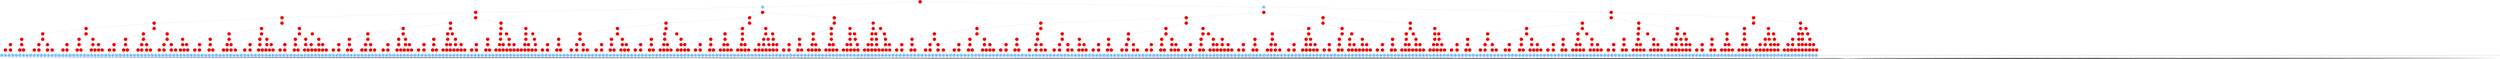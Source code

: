 digraph {
	ranksep = 3;

	node_0_0 [shape=circle,style=filled,color=red,peripheries=4,group="root",label="id: (0,0)
KnapsackState { depth: 0, capacity: 269 }\nval: 0\nlocb: 412\nrub: 312\ntheta: 0"];
	node_1_3 [shape=circle,style=filled,color="#99ccff",peripheries=1,group="1",label="id: (1,3)
KnapsackState { depth: 1, capacity: 265 }\nval: 10\nlocb: 402\nrub: +inf\ntheta: 10"];
	node_0_0 -> node_1_3 [penwidth=3,label="(x1 = 1)\ncost = 10"];
	node_1_4 [shape=circle,style=filled,color="#99ccff",peripheries=1,group="1",label="id: (1,4)
KnapsackState { depth: 1, capacity: 269 }\nval: 0\nlocb: 402\nrub: +inf\ntheta: 0"];
	node_0_0 -> node_1_4 [penwidth=3,label="(x1 = 0)\ncost = 0"];
	node_2_6 [shape=circle,style=filled,color=red,peripheries=4,group="9",label="id: (2,6)
KnapsackState { depth: 2, capacity: 269 }\nval: 0\nlocb: 315\nrub: +inf\ntheta: 0"];
	node_1_4 -> node_2_6 [penwidth=3,label="(x9 = 0)\ncost = 0"];
	node_2_8 [shape=circle,style=filled,color=red,peripheries=4,group="9",label="id: (2,8)
KnapsackState { depth: 2, capacity: 265 }\nval: 10\nlocb: 315\nrub: +inf\ntheta: 10"];
	node_1_3 -> node_2_8 [penwidth=3,label="(x9 = 0)\ncost = 0"];
	node_2_9 [shape=circle,style=filled,color=red,peripheries=4,group="9",label="id: (2,9)
KnapsackState { depth: 2, capacity: 219 }\nval: 97\nlocb: 315\nrub: +inf\ntheta: 97"];
	node_1_3 -> node_2_9 [penwidth=3,label="(x9 = 1)\ncost = 87"];
	node_2_10 [shape=circle,style=filled,color=red,peripheries=4,group="9",label="id: (2,10)
KnapsackState { depth: 2, capacity: 223 }\nval: 87\nlocb: 315\nrub: +inf\ntheta: 87"];
	node_1_4 -> node_2_10 [penwidth=3,label="(x9 = 1)\ncost = 87"];
	node_3_6 [shape=circle,style=filled,color=red,peripheries=4,group="8",label="id: (3,6)
KnapsackState { depth: 3, capacity: 223 }\nval: 87\nlocb: 230\nrub: +inf\ntheta: 87"];
	node_2_10 -> node_3_6 [penwidth=3,label="(x8 = 0)\ncost = 0"];
	node_3_8 [shape=circle,style=filled,color=red,peripheries=4,group="8",label="id: (3,8)
KnapsackState { depth: 3, capacity: 269 }\nval: 0\nlocb: 230\nrub: +inf\ntheta: 0"];
	node_2_6 -> node_3_8 [penwidth=3,label="(x8 = 0)\ncost = 0"];
	node_3_10 [shape=circle,style=filled,color=red,peripheries=4,group="8",label="id: (3,10)
KnapsackState { depth: 3, capacity: 219 }\nval: 97\nlocb: 230\nrub: +inf\ntheta: 97"];
	node_2_9 -> node_3_10 [penwidth=3,label="(x8 = 0)\ncost = 0"];
	node_3_12 [shape=circle,style=filled,color=red,peripheries=4,group="8",label="id: (3,12)
KnapsackState { depth: 3, capacity: 265 }\nval: 10\nlocb: 230\nrub: +inf\ntheta: 10"];
	node_2_8 -> node_3_12 [penwidth=3,label="(x8 = 0)\ncost = 0"];
	node_3_14 [shape=circle,style=filled,color=red,peripheries=4,group="8",label="id: (3,14)
KnapsackState { depth: 3, capacity: 158 }\nval: 172\nlocb: 230\nrub: +inf\ntheta: 172"];
	node_2_10 -> node_3_14 [penwidth=3,label="(x8 = 1)\ncost = 85"];
	node_3_16 [shape=circle,style=filled,color=red,peripheries=4,group="8",label="id: (3,16)
KnapsackState { depth: 3, capacity: 204 }\nval: 85\nlocb: 230\nrub: +inf\ntheta: 85"];
	node_2_6 -> node_3_16 [penwidth=3,label="(x8 = 1)\ncost = 85"];
	node_3_17 [shape=circle,style=filled,color=red,peripheries=4,group="8",label="id: (3,17)
KnapsackState { depth: 3, capacity: 200 }\nval: 95\nlocb: 230\nrub: +inf\ntheta: 95"];
	node_2_8 -> node_3_17 [penwidth=3,label="(x8 = 1)\ncost = 85"];
	node_3_18 [shape=circle,style=filled,color=red,peripheries=4,group="8",label="id: (3,18)
KnapsackState { depth: 3, capacity: 154 }\nval: 182\nlocb: 230\nrub: +inf\ntheta: 182"];
	node_2_9 -> node_3_18 [penwidth=3,label="(x8 = 1)\ncost = 85"];
	node_4_6 [shape=circle,style=filled,color=red,peripheries=4,group="7",label="id: (4,6)
KnapsackState { depth: 4, capacity: 265 }\nval: 10\nlocb: 169\nrub: +inf\ntheta: 15"];
	node_3_12 -> node_4_6 [penwidth=3,label="(x7 = 0)\ncost = 0"];
	node_4_8 [shape=circle,style=filled,color=red,peripheries=4,group="7",label="id: (4,8)
KnapsackState { depth: 4, capacity: 223 }\nval: 87\nlocb: 169\nrub: +inf\ntheta: 87"];
	node_3_6 -> node_4_8 [penwidth=3,label="(x7 = 0)\ncost = 0"];
	node_4_12 [shape=circle,style=filled,color=red,peripheries=4,group="7",label="id: (4,12)
KnapsackState { depth: 4, capacity: 269 }\nval: 0\nlocb: 169\nrub: +inf\ntheta: 0"];
	node_3_8 -> node_4_12 [penwidth=3,label="(x7 = 0)\ncost = 0"];
	node_4_16 [shape=circle,style=filled,color=red,peripheries=4,group="7",label="id: (4,16)
KnapsackState { depth: 4, capacity: 154 }\nval: 182\nlocb: 169\nrub: +inf\ntheta: 182"];
	node_3_18 -> node_4_16 [penwidth=3,label="(x7 = 0)\ncost = 0"];
	node_4_18 [shape=circle,style=filled,color=red,peripheries=4,group="7",label="id: (4,18)
KnapsackState { depth: 4, capacity: 158 }\nval: 172\nlocb: 169\nrub: +inf\ntheta: 172"];
	node_3_14 -> node_4_18 [penwidth=3,label="(x7 = 0)\ncost = 0"];
	node_4_19 [shape=circle,style=filled,color=red,peripheries=4,group="7",label="id: (4,19)
KnapsackState { depth: 4, capacity: 204 }\nval: 85\nlocb: 169\nrub: +inf\ntheta: 85"];
	node_3_16 -> node_4_19 [penwidth=3,label="(x7 = 0)\ncost = 0"];
	node_4_20 [shape=circle,style=filled,color=red,peripheries=4,group="7",label="id: (4,20)
KnapsackState { depth: 4, capacity: 200 }\nval: 95\nlocb: 169\nrub: +inf\ntheta: 96"];
	node_3_17 -> node_4_20 [penwidth=3,label="(x7 = 0)\ncost = 0"];
	node_4_22 [shape=circle,style=filled,color=red,peripheries=4,group="7",label="id: (4,22)
KnapsackState { depth: 4, capacity: 219 }\nval: 97\nlocb: 169\nrub: +inf\ntheta: 97"];
	node_3_10 -> node_4_22 [penwidth=3,label="(x7 = 0)\ncost = 0"];
	node_4_24 [shape=circle,style=filled,color=red,peripheries=4,group="7",label="id: (4,24)
KnapsackState { depth: 4, capacity: 92 }\nval: 243\nlocb: 169\nrub: +inf\ntheta: 243"];
	node_3_18 -> node_4_24 [penwidth=3,label="(x7 = 1)\ncost = 61"];
	node_4_26 [shape=circle,style=filled,color=red,peripheries=4,group="7",label="id: (4,26)
KnapsackState { depth: 4, capacity: 203 }\nval: 71\nlocb: 169\nrub: +inf\ntheta: 71"];
	node_3_12 -> node_4_26 [penwidth=3,label="(x7 = 1)\ncost = 61"];
	node_4_28 [shape=circle,style=filled,color=red,peripheries=4,group="7",label="id: (4,28)
KnapsackState { depth: 4, capacity: 138 }\nval: 156\nlocb: 169\nrub: +inf\ntheta: 156"];
	node_3_17 -> node_4_28 [penwidth=3,label="(x7 = 1)\ncost = 61"];
	node_4_30 [shape=circle,style=filled,color=red,peripheries=4,group="7",label="id: (4,30)
KnapsackState { depth: 4, capacity: 157 }\nval: 158\nlocb: 169\nrub: +inf\ntheta: 158"];
	node_3_10 -> node_4_30 [penwidth=3,label="(x7 = 1)\ncost = 61"];
	node_4_32 [shape=circle,style=filled,color=red,peripheries=4,group="7",label="id: (4,32)
KnapsackState { depth: 4, capacity: 142 }\nval: 146\nlocb: 169\nrub: +inf\ntheta: 146"];
	node_3_16 -> node_4_32 [penwidth=3,label="(x7 = 1)\ncost = 61"];
	node_4_34 [shape=circle,style=filled,color=red,peripheries=4,group="7",label="id: (4,34)
KnapsackState { depth: 4, capacity: 207 }\nval: 61\nlocb: 169\nrub: +inf\ntheta: 62"];
	node_3_8 -> node_4_34 [penwidth=3,label="(x7 = 1)\ncost = 61"];
	node_4_35 [shape=circle,style=filled,color=red,peripheries=4,group="7",label="id: (4,35)
KnapsackState { depth: 4, capacity: 161 }\nval: 148\nlocb: 169\nrub: +inf\ntheta: 148"];
	node_3_6 -> node_4_35 [penwidth=3,label="(x7 = 1)\ncost = 61"];
	node_4_36 [shape=circle,style=filled,color=red,peripheries=4,group="7",label="id: (4,36)
KnapsackState { depth: 4, capacity: 96 }\nval: 233\nlocb: 169\nrub: +inf\ntheta: 233"];
	node_3_14 -> node_4_36 [penwidth=3,label="(x7 = 1)\ncost = 61"];
	node_5_6 [shape=circle,style=filled,color=red,peripheries=4,group="2",label="id: (5,6)
KnapsackState { depth: 5, capacity: 269 }\nval: 0\nlocb: 122\nrub: +inf\ntheta: 1"];
	node_4_12 -> node_5_6 [penwidth=3,label="(x2 = 0)\ncost = 0"];
	node_5_8 [shape=circle,style=filled,color=red,peripheries=4,group="2",label="id: (5,8)
KnapsackState { depth: 5, capacity: 265 }\nval: 10\nlocb: 122\nrub: +inf\ntheta: 15"];
	node_4_6 -> node_5_8 [penwidth=3,label="(x2 = 0)\ncost = 0"];
	node_5_12 [shape=circle,style=filled,color=red,peripheries=4,group="2",label="id: (5,12)
KnapsackState { depth: 5, capacity: 223 }\nval: 87\nlocb: 122\nrub: +inf\ntheta: 88"];
	node_4_8 -> node_5_12 [penwidth=3,label="(x2 = 0)\ncost = 0"];
	node_5_16 [shape=circle,style=filled,color=red,peripheries=4,group="2",label="id: (5,16)
KnapsackState { depth: 5, capacity: 92 }\nval: 243\nlocb: 122\nrub: +inf\ntheta: 243"];
	node_4_24 -> node_5_16 [penwidth=3,label="(x2 = 0)\ncost = 0"];
	node_5_18 [shape=circle,style=filled,color=red,peripheries=4,group="2",label="id: (5,18)
KnapsackState { depth: 5, capacity: 219 }\nval: 97\nlocb: 122\nrub: +inf\ntheta: 98"];
	node_4_22 -> node_5_18 [penwidth=3,label="(x2 = 0)\ncost = 0"];
	node_5_20 [shape=circle,style=filled,color=red,peripheries=4,group="2",label="id: (5,20)
KnapsackState { depth: 5, capacity: 204 }\nval: 85\nlocb: 122\nrub: +inf\ntheta: 85"];
	node_4_19 -> node_5_20 [penwidth=3,label="(x2 = 0)\ncost = 0"];
	node_5_22 [shape=circle,style=filled,color=red,peripheries=4,group="2",label="id: (5,22)
KnapsackState { depth: 5, capacity: 154 }\nval: 182\nlocb: 122\nrub: +inf\ntheta: 182"];
	node_4_16 -> node_5_22 [penwidth=3,label="(x2 = 0)\ncost = 0"];
	node_5_24 [shape=circle,style=filled,color=red,peripheries=4,group="2",label="id: (5,24)
KnapsackState { depth: 5, capacity: 158 }\nval: 172\nlocb: 122\nrub: +inf\ntheta: 172"];
	node_4_18 -> node_5_24 [penwidth=3,label="(x2 = 0)\ncost = 0"];
	node_5_28 [shape=circle,style=filled,color=red,peripheries=4,group="2",label="id: (5,28)
KnapsackState { depth: 5, capacity: 96 }\nval: 233\nlocb: 122\nrub: +inf\ntheta: 233"];
	node_4_36 -> node_5_28 [penwidth=3,label="(x2 = 0)\ncost = 0"];
	node_5_30 [shape=circle,style=filled,color=red,peripheries=4,group="2",label="id: (5,30)
KnapsackState { depth: 5, capacity: 203 }\nval: 71\nlocb: 122\nrub: +inf\ntheta: 71"];
	node_4_26 -> node_5_30 [penwidth=3,label="(x2 = 0)\ncost = 0"];
	node_5_32 [shape=circle,style=filled,color=red,peripheries=4,group="2",label="id: (5,32)
KnapsackState { depth: 5, capacity: 161 }\nval: 148\nlocb: 122\nrub: +inf\ntheta: 155"];
	node_4_35 -> node_5_32 [penwidth=3,label="(x2 = 0)\ncost = 0"];
	node_5_34 [shape=circle,style=filled,color=red,peripheries=4,group="2",label="id: (5,34)
KnapsackState { depth: 5, capacity: 138 }\nval: 156\nlocb: 122\nrub: +inf\ntheta: 159"];
	node_4_28 -> node_5_34 [penwidth=3,label="(x2 = 0)\ncost = 0"];
	node_5_36 [shape=circle,style=filled,color=red,peripheries=4,group="2",label="id: (5,36)
KnapsackState { depth: 5, capacity: 207 }\nval: 61\nlocb: 122\nrub: +inf\ntheta: 62"];
	node_4_34 -> node_5_36 [penwidth=3,label="(x2 = 0)\ncost = 0"];
	node_5_37 [shape=circle,style=filled,color=red,peripheries=4,group="2",label="id: (5,37)
KnapsackState { depth: 5, capacity: 142 }\nval: 146\nlocb: 122\nrub: +inf\ntheta: 148"];
	node_4_32 -> node_5_37 [penwidth=3,label="(x2 = 0)\ncost = 0"];
	node_5_38 [shape=circle,style=filled,color=red,peripheries=4,group="2",label="id: (5,38)
KnapsackState { depth: 5, capacity: 157 }\nval: 158\nlocb: 122\nrub: +inf\ntheta: 159"];
	node_4_30 -> node_5_38 [penwidth=3,label="(x2 = 0)\ncost = 0"];
	node_5_40 [shape=circle,style=filled,color=red,peripheries=4,group="2",label="id: (5,40)
KnapsackState { depth: 5, capacity: 200 }\nval: 95\nlocb: 122\nrub: +inf\ntheta: 96"];
	node_4_20 -> node_5_40 [penwidth=3,label="(x2 = 0)\ncost = 0"];
	node_5_42 [shape=circle,style=filled,color=red,peripheries=4,group="2",label="id: (5,42)
KnapsackState { depth: 5, capacity: 143 }\nval: 118\nlocb: 122\nrub: +inf\ntheta: 118"];
	node_4_26 -> node_5_42 [penwidth=3,label="(x2 = 1)\ncost = 47"];
	node_5_44 [shape=circle,style=filled,color=red,peripheries=4,group="2",label="id: (5,44)
KnapsackState { depth: 5, capacity: 159 }\nval: 144\nlocb: 122\nrub: +inf\ntheta: 144"];
	node_4_22 -> node_5_44 [penwidth=3,label="(x2 = 1)\ncost = 47"];
	node_5_46 [shape=circle,style=filled,color=red,peripheries=4,group="2",label="id: (5,46)
KnapsackState { depth: 5, capacity: 78 }\nval: 203\nlocb: 122\nrub: +inf\ntheta: 203"];
	node_4_28 -> node_5_46 [penwidth=3,label="(x2 = 1)\ncost = 47"];
	node_5_48 [shape=circle,style=filled,color=red,peripheries=4,group="2",label="id: (5,48)
KnapsackState { depth: 5, capacity: 209 }\nval: 47\nlocb: 122\nrub: +inf\ntheta: 47"];
	node_4_12 -> node_5_48 [penwidth=3,label="(x2 = 1)\ncost = 47"];
	node_5_50 [shape=circle,style=filled,color=red,peripheries=4,group="2",label="id: (5,50)
KnapsackState { depth: 5, capacity: 147 }\nval: 108\nlocb: 122\nrub: +inf\ntheta: 112"];
	node_4_34 -> node_5_50 [penwidth=3,label="(x2 = 1)\ncost = 47"];
	node_5_52 [shape=circle,style=filled,color=red,peripheries=4,group="2",label="id: (5,52)
KnapsackState { depth: 5, capacity: 140 }\nval: 142\nlocb: 122\nrub: +inf\ntheta: 143"];
	node_4_20 -> node_5_52 [penwidth=3,label="(x2 = 1)\ncost = 47"];
	node_5_54 [shape=circle,style=filled,color=red,peripheries=4,group="2",label="id: (5,54)
KnapsackState { depth: 5, capacity: 82 }\nval: 193\nlocb: 122\nrub: +inf\ntheta: 193"];
	node_4_32 -> node_5_54 [penwidth=3,label="(x2 = 1)\ncost = 47"];
	node_5_56 [shape=circle,style=filled,color=red,peripheries=4,group="2",label="id: (5,56)
KnapsackState { depth: 5, capacity: 144 }\nval: 132\nlocb: 122\nrub: +inf\ntheta: 132"];
	node_4_19 -> node_5_56 [penwidth=3,label="(x2 = 1)\ncost = 47"];
	node_5_58 [shape=circle,style=filled,color=red,peripheries=4,group="2",label="id: (5,58)
KnapsackState { depth: 5, capacity: 97 }\nval: 205\nlocb: 122\nrub: +inf\ntheta: 205"];
	node_4_30 -> node_5_58 [penwidth=3,label="(x2 = 1)\ncost = 47"];
	node_5_60 [shape=circle,style=filled,color=red,peripheries=4,group="2",label="id: (5,60)
KnapsackState { depth: 5, capacity: 98 }\nval: 219\nlocb: 122\nrub: +inf\ntheta: 219"];
	node_4_18 -> node_5_60 [penwidth=3,label="(x2 = 1)\ncost = 47"];
	node_5_62 [shape=circle,style=filled,color=red,peripheries=4,group="2",label="id: (5,62)
KnapsackState { depth: 5, capacity: 205 }\nval: 57\nlocb: 122\nrub: +inf\ntheta: 62"];
	node_4_6 -> node_5_62 [penwidth=3,label="(x2 = 1)\ncost = 47"];
	node_5_64 [shape=circle,style=filled,color=red,peripheries=4,group="2",label="id: (5,64)
KnapsackState { depth: 5, capacity: 163 }\nval: 134\nlocb: 122\nrub: +inf\ntheta: 135"];
	node_4_8 -> node_5_64 [penwidth=3,label="(x2 = 1)\ncost = 47"];
	node_5_66 [shape=circle,style=filled,color=red,peripheries=4,group="2",label="id: (5,66)
KnapsackState { depth: 5, capacity: 101 }\nval: 195\nlocb: 122\nrub: +inf\ntheta: 195"];
	node_4_35 -> node_5_66 [penwidth=3,label="(x2 = 1)\ncost = 47"];
	node_5_68 [shape=circle,style=filled,color=red,peripheries=4,group="2",label="id: (5,68)
KnapsackState { depth: 5, capacity: 32 }\nval: 290\nlocb: 72\nrub: +inf\ntheta: 290"];
	node_4_24 -> node_5_68 [penwidth=3,label="(x2 = 1)\ncost = 47"];
	node_5_69 [shape=circle,style=filled,color=red,peripheries=4,group="2",label="id: (5,69)
KnapsackState { depth: 5, capacity: 94 }\nval: 229\nlocb: 122\nrub: +inf\ntheta: 229"];
	node_4_16 -> node_5_69 [penwidth=3,label="(x2 = 1)\ncost = 47"];
	node_5_70 [shape=circle,style=filled,color=red,peripheries=4,group="2",label="id: (5,70)
KnapsackState { depth: 5, capacity: 36 }\nval: 280\nlocb: 72\nrub: +inf\ntheta: 280"];
	node_4_36 -> node_5_70 [penwidth=3,label="(x2 = 1)\ncost = 47"];
	node_6_6 [shape=circle,style=filled,color=red,peripheries=4,group="5",label="id: (6,6)
KnapsackState { depth: 6, capacity: 223 }\nval: 87\nlocb: 72\nrub: +inf\ntheta: 88"];
	node_5_12 -> node_6_6 [penwidth=3,label="(x5 = 0)\ncost = 0"];
	node_6_8 [shape=circle,style=filled,color=red,peripheries=4,group="5",label="id: (6,8)
KnapsackState { depth: 6, capacity: 269 }\nval: 0\nlocb: 72\nrub: +inf\ntheta: 1"];
	node_5_6 -> node_6_8 [penwidth=3,label="(x5 = 0)\ncost = 0"];
	node_6_12 [shape=circle,style=filled,color=red,peripheries=4,group="5",label="id: (6,12)
KnapsackState { depth: 6, capacity: 265 }\nval: 10\nlocb: 72\nrub: +inf\ntheta: 15"];
	node_5_8 -> node_6_12 [penwidth=3,label="(x5 = 0)\ncost = 0"];
	node_6_16 [shape=circle,style=filled,color=red,peripheries=4,group="5",label="id: (6,16)
KnapsackState { depth: 6, capacity: 158 }\nval: 172\nlocb: 72\nrub: +inf\ntheta: 173"];
	node_5_24 -> node_6_16 [penwidth=3,label="(x5 = 0)\ncost = 0"];
	node_6_18 [shape=circle,style=filled,color=red,peripheries=4,group="5",label="id: (6,18)
KnapsackState { depth: 6, capacity: 204 }\nval: 85\nlocb: 72\nrub: +inf\ntheta: 85"];
	node_5_20 -> node_6_18 [penwidth=3,label="(x5 = 0)\ncost = 0"];
	node_6_19 [shape=circle,style=filled,color=red,peripheries=4,group="5",label="id: (6,19)
KnapsackState { depth: 6, capacity: 154 }\nval: 182\nlocb: 72\nrub: +inf\ntheta: 182"];
	node_5_22 -> node_6_19 [penwidth=3,label="(x5 = 0)\ncost = 0"];
	node_6_24 [shape=circle,style=filled,color=red,peripheries=4,group="5",label="id: (6,24)
KnapsackState { depth: 6, capacity: 92 }\nval: 243\nlocb: 17\nrub: +inf\ntheta: 244"];
	node_5_16 -> node_6_24 [penwidth=3,label="(x5 = 0)\ncost = 0"];
	node_6_28 [shape=circle,style=filled,color=red,peripheries=4,group="5",label="id: (6,28)
KnapsackState { depth: 6, capacity: 157 }\nval: 158\nlocb: 72\nrub: +inf\ntheta: 159"];
	node_5_38 -> node_6_28 [penwidth=3,label="(x5 = 0)\ncost = 0"];
	node_6_30 [shape=circle,style=filled,color=red,peripheries=4,group="5",label="id: (6,30)
KnapsackState { depth: 6, capacity: 96 }\nval: 233\nlocb: 72\nrub: +inf\ntheta: 233"];
	node_5_28 -> node_6_30 [penwidth=3,label="(x5 = 0)\ncost = 0"];
	node_6_32 [shape=circle,style=filled,color=red,peripheries=4,group="5",label="id: (6,32)
KnapsackState { depth: 6, capacity: 142 }\nval: 146\nlocb: 72\nrub: +inf\ntheta: 148"];
	node_5_37 -> node_6_32 [penwidth=3,label="(x5 = 0)\ncost = 0"];
	node_6_34 [shape=circle,style=filled,color=red,peripheries=4,group="5",label="id: (6,34)
KnapsackState { depth: 6, capacity: 203 }\nval: 71\nlocb: 72\nrub: +inf\ntheta: 71"];
	node_5_30 -> node_6_34 [penwidth=3,label="(x5 = 0)\ncost = 0"];
	node_6_36 [shape=circle,style=filled,color=red,peripheries=4,group="5",label="id: (6,36)
KnapsackState { depth: 6, capacity: 207 }\nval: 61\nlocb: 72\nrub: +inf\ntheta: 66"];
	node_5_36 -> node_6_36 [penwidth=3,label="(x5 = 0)\ncost = 0"];
	node_6_37 [shape=circle,style=filled,color=red,peripheries=4,group="5",label="id: (6,37)
KnapsackState { depth: 6, capacity: 138 }\nval: 156\nlocb: 72\nrub: +inf\ntheta: 159"];
	node_5_34 -> node_6_37 [penwidth=3,label="(x5 = 0)\ncost = 0"];
	node_6_38 [shape=circle,style=filled,color=red,peripheries=4,group="5",label="id: (6,38)
KnapsackState { depth: 6, capacity: 161 }\nval: 148\nlocb: 72\nrub: +inf\ntheta: 155"];
	node_5_32 -> node_6_38 [penwidth=3,label="(x5 = 0)\ncost = 0"];
	node_6_42 [shape=circle,style=filled,color=red,peripheries=4,group="5",label="id: (6,42)
KnapsackState { depth: 6, capacity: 98 }\nval: 219\nlocb: 72\nrub: +inf\ntheta: 219"];
	node_5_60 -> node_6_42 [penwidth=3,label="(x5 = 0)\ncost = 0"];
	node_6_44 [shape=circle,style=filled,color=red,peripheries=4,group="5",label="id: (6,44)
KnapsackState { depth: 6, capacity: 200 }\nval: 95\nlocb: 72\nrub: +inf\ntheta: 96"];
	node_5_40 -> node_6_44 [penwidth=3,label="(x5 = 0)\ncost = 0"];
	node_6_48 [shape=circle,style=filled,color=red,peripheries=4,group="5",label="id: (6,48)
KnapsackState { depth: 6, capacity: 143 }\nval: 118\nlocb: 72\nrub: +inf\ntheta: 121"];
	node_5_42 -> node_6_48 [penwidth=3,label="(x5 = 0)\ncost = 0"];
	node_6_50 [shape=circle,style=filled,color=red,peripheries=4,group="5",label="id: (6,50)
KnapsackState { depth: 6, capacity: 97 }\nval: 205\nlocb: 72\nrub: +inf\ntheta: 210"];
	node_5_58 -> node_6_50 [penwidth=3,label="(x5 = 0)\ncost = 0"];
	node_6_52 [shape=circle,style=filled,color=red,peripheries=4,group="5",label="id: (6,52)
KnapsackState { depth: 6, capacity: 159 }\nval: 144\nlocb: 72\nrub: +inf\ntheta: 144"];
	node_5_44 -> node_6_52 [penwidth=3,label="(x5 = 0)\ncost = 0"];
	node_6_54 [shape=circle,style=filled,color=red,peripheries=4,group="5",label="id: (6,54)
KnapsackState { depth: 6, capacity: 144 }\nval: 132\nlocb: 72\nrub: +inf\ntheta: 132"];
	node_5_56 -> node_6_54 [penwidth=3,label="(x5 = 0)\ncost = 0"];
	node_6_56 [shape=circle,style=filled,color=red,peripheries=4,group="5",label="id: (6,56)
KnapsackState { depth: 6, capacity: 78 }\nval: 203\nlocb: 17\nrub: +inf\ntheta: 210"];
	node_5_46 -> node_6_56 [penwidth=3,label="(x5 = 0)\ncost = 0"];
	node_6_58 [shape=circle,style=filled,color=red,peripheries=4,group="5",label="id: (6,58)
KnapsackState { depth: 6, capacity: 82 }\nval: 193\nlocb: 17\nrub: +inf\ntheta: 195"];
	node_5_54 -> node_6_58 [penwidth=3,label="(x5 = 0)\ncost = 0"];
	node_6_60 [shape=circle,style=filled,color=red,peripheries=4,group="5",label="id: (6,60)
KnapsackState { depth: 6, capacity: 209 }\nval: 47\nlocb: 72\nrub: +inf\ntheta: 47"];
	node_5_48 -> node_6_60 [penwidth=3,label="(x5 = 0)\ncost = 0"];
	node_6_61 [shape=circle,style=filled,color=red,peripheries=4,group="5",label="id: (6,61)
KnapsackState { depth: 6, capacity: 147 }\nval: 108\nlocb: 72\nrub: +inf\ntheta: 112"];
	node_5_50 -> node_6_61 [penwidth=3,label="(x5 = 0)\ncost = 0"];
	node_6_62 [shape=circle,style=filled,color=red,peripheries=4,group="5",label="id: (6,62)
KnapsackState { depth: 6, capacity: 140 }\nval: 142\nlocb: 72\nrub: +inf\ntheta: 143"];
	node_5_52 -> node_6_62 [penwidth=3,label="(x5 = 0)\ncost = 0"];
	node_6_66 [shape=circle,style=filled,color=red,peripheries=4,group="5",label="id: (6,66)
KnapsackState { depth: 6, capacity: 36 }\nval: 280\nlocb: 17\nrub: +inf\ntheta: 280"];
	node_5_70 -> node_6_66 [penwidth=3,label="(x5 = 0)\ncost = 0"];
	node_6_68 [shape=circle,style=filled,color=red,peripheries=4,group="5",label="id: (6,68)
KnapsackState { depth: 6, capacity: 205 }\nval: 57\nlocb: 72\nrub: +inf\ntheta: 67"];
	node_5_62 -> node_6_68 [penwidth=3,label="(x5 = 0)\ncost = 0"];
	node_6_70 [shape=circle,style=filled,color=red,peripheries=4,group="5",label="id: (6,70)
KnapsackState { depth: 6, capacity: 94 }\nval: 229\nlocb: 17\nrub: +inf\ntheta: 229"];
	node_5_69 -> node_6_70 [penwidth=3,label="(x5 = 0)\ncost = 0"];
	node_6_72 [shape=circle,style=filled,color=red,peripheries=4,group="5",label="id: (6,72)
KnapsackState { depth: 6, capacity: 163 }\nval: 134\nlocb: 72\nrub: +inf\ntheta: 135"];
	node_5_64 -> node_6_72 [penwidth=3,label="(x5 = 0)\ncost = 0"];
	node_6_73 [shape=circle,style=filled,color=red,peripheries=4,group="5",label="id: (6,73)
KnapsackState { depth: 6, capacity: 101 }\nval: 195\nlocb: 72\nrub: +inf\ntheta: 197"];
	node_5_66 -> node_6_73 [penwidth=3,label="(x5 = 0)\ncost = 0"];
	node_6_74 [shape=circle,style=filled,color=red,peripheries=4,group="5",label="id: (6,74)
KnapsackState { depth: 6, capacity: 32 }\nval: 290\nlocb: 17\nrub: +inf\ntheta: 290"];
	node_5_68 -> node_6_74 [penwidth=3,label="(x5 = 0)\ncost = 0"];
	node_6_76 [shape=circle,style=filled,color=red,peripheries=4,group="5",label="id: (6,76)
KnapsackState { depth: 6, capacity: 219 }\nval: 97\nlocb: 72\nrub: +inf\ntheta: 104"];
	node_5_18 -> node_6_76 [penwidth=3,label="(x5 = 0)\ncost = 0"];
	node_6_78 [shape=circle,style=filled,color=red,peripheries=4,group="5",label="id: (6,78)
KnapsackState { depth: 6, capacity: 71 }\nval: 168\nlocb: 17\nrub: +inf\ntheta: 168"];
	node_5_42 -> node_6_78 [penwidth=3,label="(x5 = 1)\ncost = 50"];
	node_6_80 [shape=circle,style=filled,color=red,peripheries=4,group="5",label="id: (6,80)
KnapsackState { depth: 6, capacity: 20 }\nval: 293\nlocb: 17\nrub: +inf\ntheta: 293"];
	node_5_16 -> node_6_80 [penwidth=3,label="(x5 = 1)\ncost = 50"];
	node_6_82 [shape=circle,style=filled,color=red,peripheries=4,group="5",label="id: (6,82)
KnapsackState { depth: 6, capacity: 29 }\nval: 245\nlocb: 17\nrub: +inf\ntheta: 247"];
	node_5_66 -> node_6_82 [penwidth=3,label="(x5 = 1)\ncost = 50"];
	node_6_84 [shape=circle,style=filled,color=red,peripheries=4,group="5",label="id: (6,84)
KnapsackState { depth: 6, capacity: 86 }\nval: 222\nlocb: 17\nrub: +inf\ntheta: 224"];
	node_5_24 -> node_6_84 [penwidth=3,label="(x5 = 1)\ncost = 50"];
	node_6_86 [shape=circle,style=filled,color=red,peripheries=4,group="5",label="id: (6,86)
KnapsackState { depth: 6, capacity: 91 }\nval: 184\nlocb: 17\nrub: +inf\ntheta: 186"];
	node_5_64 -> node_6_86 [penwidth=3,label="(x5 = 1)\ncost = 50"];
	node_6_88 [shape=circle,style=filled,color=red,peripheries=4,group="5",label="id: (6,88)
KnapsackState { depth: 6, capacity: 151 }\nval: 137\nlocb: 72\nrub: +inf\ntheta: 139"];
	node_5_12 -> node_6_88 [penwidth=3,label="(x5 = 1)\ncost = 50"];
	node_6_90 [shape=circle,style=filled,color=red,peripheries=4,group="5",label="id: (6,90)
KnapsackState { depth: 6, capacity: 133 }\nval: 107\nlocb: 72\nrub: +inf\ntheta: 112"];
	node_5_62 -> node_6_90 [penwidth=3,label="(x5 = 1)\ncost = 50"];
	node_6_92 [shape=circle,style=filled,color=red,peripheries=4,group="5",label="id: (6,92)
KnapsackState { depth: 6, capacity: 147 }\nval: 147\nlocb: 72\nrub: +inf\ntheta: 148"];
	node_5_18 -> node_6_92 [penwidth=3,label="(x5 = 1)\ncost = 50"];
	node_6_94 [shape=circle,style=filled,color=red,peripheries=4,group="5",label="id: (6,94)
KnapsackState { depth: 6, capacity: 26 }\nval: 269\nlocb: 17\nrub: +inf\ntheta: 273"];
	node_5_60 -> node_6_94 [penwidth=3,label="(x5 = 1)\ncost = 50"];
	node_6_96 [shape=circle,style=filled,color=red,peripheries=4,group="5",label="id: (6,96)
KnapsackState { depth: 6, capacity: 132 }\nval: 135\nlocb: 72\nrub: +inf\ntheta: 135"];
	node_5_20 -> node_6_96 [penwidth=3,label="(x5 = 1)\ncost = 50"];
	node_6_98 [shape=circle,style=filled,color=red,peripheries=4,group="5",label="id: (6,98)
KnapsackState { depth: 6, capacity: 128 }\nval: 145\nlocb: 72\nrub: +inf\ntheta: 148"];
	node_5_40 -> node_6_98 [penwidth=3,label="(x5 = 1)\ncost = 50"];
	node_6_100 [shape=circle,style=filled,color=red,peripheries=4,group="5",label="id: (6,100)
KnapsackState { depth: 6, capacity: 82 }\nval: 232\nlocb: 17\nrub: +inf\ntheta: 233"];
	node_5_22 -> node_6_100 [penwidth=3,label="(x5 = 1)\ncost = 50"];
	node_6_102 [shape=circle,style=filled,color=red,peripheries=4,group="5",label="id: (6,102)
KnapsackState { depth: 6, capacity: 25 }\nval: 255\nlocb: 17\nrub: +inf\ntheta: 273"];
	node_5_58 -> node_6_102 [penwidth=3,label="(x5 = 1)\ncost = 50"];
	node_6_104 [shape=circle,style=filled,color=red,peripheries=4,group="5",label="id: (6,104)
KnapsackState { depth: 6, capacity: 193 }\nval: 60\nlocb: 72\nrub: +inf\ntheta: 70"];
	node_5_8 -> node_6_104 [penwidth=3,label="(x5 = 1)\ncost = 50"];
	node_6_106 [shape=circle,style=filled,color=red,peripheries=4,group="5",label="id: (6,106)
KnapsackState { depth: 6, capacity: 72 }\nval: 182\nlocb: 17\nrub: +inf\ntheta: 182"];
	node_5_56 -> node_6_106 [penwidth=3,label="(x5 = 1)\ncost = 50"];
	node_6_108 [shape=circle,style=filled,color=red,peripheries=4,group="5",label="id: (6,108)
KnapsackState { depth: 6, capacity: 24 }\nval: 283\nlocb: 17\nrub: +inf\ntheta: 283"];
	node_5_28 -> node_6_108 [penwidth=3,label="(x5 = 1)\ncost = 50"];
	node_6_110 [shape=circle,style=filled,color=red,peripheries=4,group="5",label="id: (6,110)
KnapsackState { depth: 6, capacity: 10 }\nval: 243\nlocb: 17\nrub: +inf\ntheta: 243"];
	node_5_54 -> node_6_110 [penwidth=3,label="(x5 = 1)\ncost = 50"];
	node_6_112 [shape=circle,style=filled,color=red,peripheries=4,group="5",label="id: (6,112)
KnapsackState { depth: 6, capacity: 131 }\nval: 121\nlocb: 72\nrub: +inf\ntheta: 121"];
	node_5_30 -> node_6_112 [penwidth=3,label="(x5 = 1)\ncost = 50"];
	node_6_114 [shape=circle,style=filled,color=red,peripheries=4,group="5",label="id: (6,114)
KnapsackState { depth: 6, capacity: 68 }\nval: 192\nlocb: 17\nrub: +inf\ntheta: 195"];
	node_5_52 -> node_6_114 [penwidth=3,label="(x5 = 1)\ncost = 50"];
	node_6_116 [shape=circle,style=filled,color=red,peripheries=4,group="5",label="id: (6,116)
KnapsackState { depth: 6, capacity: 89 }\nval: 198\nlocb: 17\nrub: +inf\ntheta: 210"];
	node_5_32 -> node_6_116 [penwidth=3,label="(x5 = 1)\ncost = 50"];
	node_6_118 [shape=circle,style=filled,color=red,peripheries=4,group="5",label="id: (6,118)
KnapsackState { depth: 6, capacity: 75 }\nval: 158\nlocb: 17\nrub: +inf\ntheta: 163"];
	node_5_50 -> node_6_118 [penwidth=3,label="(x5 = 1)\ncost = 50"];
	node_6_120 [shape=circle,style=filled,color=red,peripheries=4,group="5",label="id: (6,120)
KnapsackState { depth: 6, capacity: 66 }\nval: 206\nlocb: 17\nrub: +inf\ntheta: 210"];
	node_5_34 -> node_6_120 [penwidth=3,label="(x5 = 1)\ncost = 50"];
	node_6_122 [shape=circle,style=filled,color=red,peripheries=4,group="5",label="id: (6,122)
KnapsackState { depth: 6, capacity: 137 }\nval: 97\nlocb: 72\nrub: +inf\ntheta: 97"];
	node_5_48 -> node_6_122 [penwidth=3,label="(x5 = 1)\ncost = 50"];
	node_6_124 [shape=circle,style=filled,color=red,peripheries=4,group="5",label="id: (6,124)
KnapsackState { depth: 6, capacity: 135 }\nval: 111\nlocb: 72\nrub: +inf\ntheta: 112"];
	node_5_36 -> node_6_124 [penwidth=3,label="(x5 = 1)\ncost = 50"];
	node_6_126 [shape=circle,style=filled,color=red,peripheries=4,group="5",label="id: (6,126)
KnapsackState { depth: 6, capacity: 6 }\nval: 253\nlocb: 17\nrub: +inf\ntheta: 273"];
	node_5_46 -> node_6_126 [penwidth=3,label="(x5 = 1)\ncost = 50"];
	node_6_128 [shape=circle,style=filled,color=red,peripheries=4,group="5",label="id: (6,128)
KnapsackState { depth: 6, capacity: 70 }\nval: 196\nlocb: 17\nrub: +inf\ntheta: 210"];
	node_5_37 -> node_6_128 [penwidth=3,label="(x5 = 1)\ncost = 50"];
	node_6_130 [shape=circle,style=filled,color=red,peripheries=4,group="5",label="id: (6,130)
KnapsackState { depth: 6, capacity: 87 }\nval: 194\nlocb: 17\nrub: +inf\ntheta: 195"];
	node_5_44 -> node_6_130 [penwidth=3,label="(x5 = 1)\ncost = 50"];
	node_6_132 [shape=circle,style=filled,color=red,peripheries=4,group="5",label="id: (6,132)
KnapsackState { depth: 6, capacity: 85 }\nval: 208\nlocb: 17\nrub: +inf\ntheta: 210"];
	node_5_38 -> node_6_132 [penwidth=3,label="(x5 = 1)\ncost = 50"];
	node_6_133 [shape=circle,style=filled,color=red,peripheries=4,group="5",label="id: (6,133)
KnapsackState { depth: 6, capacity: 22 }\nval: 279\nlocb: 17\nrub: +inf\ntheta: 279"];
	node_5_69 -> node_6_133 [penwidth=3,label="(x5 = 1)\ncost = 50"];
	node_6_134 [shape=circle,style=filled,color=red,peripheries=4,group="5",label="id: (6,134)
KnapsackState { depth: 6, capacity: 197 }\nval: 50\nlocb: 72\nrub: +inf\ntheta: 51"];
	node_5_6 -> node_6_134 [penwidth=3,label="(x5 = 1)\ncost = 50"];
	node_7_6 [shape=circle,style=filled,color=red,peripheries=4,group="0",label="id: (7,6)
KnapsackState { depth: 7, capacity: 265 }\nval: 10\nlocb: 17\nrub: +inf\ntheta: 70"];
	node_6_12 -> node_7_6 [penwidth=3,label="(x0 = 0)\ncost = 0"];
	node_7_8 [shape=circle,style=filled,color=red,peripheries=4,group="0",label="id: (7,8)
KnapsackState { depth: 7, capacity: 223 }\nval: 87\nlocb: 17\nrub: +inf\ntheta: 88"];
	node_6_6 -> node_7_8 [penwidth=3,label="(x0 = 0)\ncost = 0"];
	node_7_12 [shape=circle,style=filled,color=red,peripheries=4,group="0",label="id: (7,12)
KnapsackState { depth: 7, capacity: 269 }\nval: 0\nlocb: 17\nrub: +inf\ntheta: 1"];
	node_6_8 -> node_7_12 [penwidth=3,label="(x0 = 0)\ncost = 0"];
	node_7_16 [shape=circle,style=filled,color=red,peripheries=4,group="0",label="id: (7,16)
KnapsackState { depth: 7, capacity: 92 }\nval: 243\nlocb: 17\nrub: +inf\ntheta: 244"];
	node_6_24 -> node_7_16 [penwidth=3,label="(x0 = 0)\ncost = 0"];
	node_7_20 [shape=circle,style=filled,color=red,peripheries=4,group="0",label="id: (7,20)
KnapsackState { depth: 7, capacity: 204 }\nval: 85\nlocb: 17\nrub: +inf\ntheta: 85"];
	node_6_18 -> node_7_20 [penwidth=3,label="(x0 = 0)\ncost = 0"];
	node_7_22 [shape=circle,style=filled,color=red,peripheries=4,group="0",label="id: (7,22)
KnapsackState { depth: 7, capacity: 154 }\nval: 182\nlocb: 17\nrub: +inf\ntheta: 182"];
	node_6_19 -> node_7_22 [penwidth=3,label="(x0 = 0)\ncost = 0"];
	node_7_24 [shape=circle,style=filled,color=red,peripheries=4,group="0",label="id: (7,24)
KnapsackState { depth: 7, capacity: 158 }\nval: 172\nlocb: 17\nrub: +inf\ntheta: 173"];
	node_6_16 -> node_7_24 [penwidth=3,label="(x0 = 0)\ncost = 0"];
	node_7_28 [shape=circle,style=filled,color=red,peripheries=4,group="0",label="id: (7,28)
KnapsackState { depth: 7, capacity: 161 }\nval: 148\nlocb: 17\nrub: +inf\ntheta: 155"];
	node_6_38 -> node_7_28 [penwidth=3,label="(x0 = 0)\ncost = 0"];
	node_7_30 [shape=circle,style=filled,color=red,peripheries=4,group="0",label="id: (7,30)
KnapsackState { depth: 7, capacity: 157 }\nval: 158\nlocb: 17\nrub: +inf\ntheta: 159"];
	node_6_28 -> node_7_30 [penwidth=3,label="(x0 = 0)\ncost = 0"];
	node_7_32 [shape=circle,style=filled,color=red,peripheries=4,group="0",label="id: (7,32)
KnapsackState { depth: 7, capacity: 138 }\nval: 156\nlocb: 17\nrub: +inf\ntheta: 159"];
	node_6_37 -> node_7_32 [penwidth=3,label="(x0 = 0)\ncost = 0"];
	node_7_34 [shape=circle,style=filled,color=red,peripheries=4,group="0",label="id: (7,34)
KnapsackState { depth: 7, capacity: 96 }\nval: 233\nlocb: 17\nrub: +inf\ntheta: 234"];
	node_6_30 -> node_7_34 [penwidth=3,label="(x0 = 0)\ncost = 0"];
	node_7_36 [shape=circle,style=filled,color=red,peripheries=4,group="0",label="id: (7,36)
KnapsackState { depth: 7, capacity: 207 }\nval: 61\nlocb: 17\nrub: +inf\ntheta: 70"];
	node_6_36 -> node_7_36 [penwidth=3,label="(x0 = 0)\ncost = 0"];
	node_7_37 [shape=circle,style=filled,color=red,peripheries=4,group="0",label="id: (7,37)
KnapsackState { depth: 7, capacity: 203 }\nval: 71\nlocb: 17\nrub: +inf\ntheta: 74"];
	node_6_34 -> node_7_37 [penwidth=3,label="(x0 = 0)\ncost = 0"];
	node_7_38 [shape=circle,style=filled,color=red,peripheries=4,group="0",label="id: (7,38)
KnapsackState { depth: 7, capacity: 142 }\nval: 146\nlocb: 17\nrub: +inf\ntheta: 148"];
	node_6_32 -> node_7_38 [penwidth=3,label="(x0 = 0)\ncost = 0"];
	node_7_42 [shape=circle,style=filled,color=red,peripheries=4,group="0",label="id: (7,42)
KnapsackState { depth: 7, capacity: 144 }\nval: 132\nlocb: 17\nrub: +inf\ntheta: 134"];
	node_6_54 -> node_7_42 [penwidth=3,label="(x0 = 0)\ncost = 0"];
	node_7_44 [shape=circle,style=filled,color=red,peripheries=4,group="0",label="id: (7,44)
KnapsackState { depth: 7, capacity: 143 }\nval: 118\nlocb: 17\nrub: +inf\ntheta: 121"];
	node_6_48 -> node_7_44 [penwidth=3,label="(x0 = 0)\ncost = 0"];
	node_7_46 [shape=circle,style=filled,color=red,peripheries=4,group="0",label="id: (7,46)
KnapsackState { depth: 7, capacity: 200 }\nval: 95\nlocb: 17\nrub: +inf\ntheta: 96"];
	node_6_44 -> node_7_46 [penwidth=3,label="(x0 = 0)\ncost = 0"];
	node_7_50 [shape=circle,style=filled,color=red,peripheries=4,group="0",label="id: (7,50)
KnapsackState { depth: 7, capacity: 159 }\nval: 144\nlocb: 17\nrub: +inf\ntheta: 144"];
	node_6_52 -> node_7_50 [penwidth=3,label="(x0 = 0)\ncost = 0"];
	node_7_52 [shape=circle,style=filled,color=red,peripheries=4,group="0",label="id: (7,52)
KnapsackState { depth: 7, capacity: 209 }\nval: 47\nlocb: 17\nrub: +inf\ntheta: 70"];
	node_6_60 -> node_7_52 [penwidth=3,label="(x0 = 0)\ncost = 0"];
	node_7_54 [shape=circle,style=filled,color=red,peripheries=4,group="0",label="id: (7,54)
KnapsackState { depth: 7, capacity: 82 }\nval: 193\nlocb: 17\nrub: +inf\ntheta: 195"];
	node_6_58 -> node_7_54 [penwidth=3,label="(x0 = 0)\ncost = 0"];
	node_7_56 [shape=circle,style=filled,color=red,peripheries=4,group="0",label="id: (7,56)
KnapsackState { depth: 7, capacity: 78 }\nval: 203\nlocb: 17\nrub: +inf\ntheta: 210"];
	node_6_56 -> node_7_56 [penwidth=3,label="(x0 = 0)\ncost = 0"];
	node_7_58 [shape=circle,style=filled,color=red,peripheries=4,group="0",label="id: (7,58)
KnapsackState { depth: 7, capacity: 97 }\nval: 205\nlocb: 17\nrub: +inf\ntheta: 210"];
	node_6_50 -> node_7_58 [penwidth=3,label="(x0 = 0)\ncost = 0"];
	node_7_60 [shape=circle,style=filled,color=red,peripheries=4,group="0",label="id: (7,60)
KnapsackState { depth: 7, capacity: 98 }\nval: 219\nlocb: 17\nrub: +inf\ntheta: 224"];
	node_6_42 -> node_7_60 [penwidth=3,label="(x0 = 0)\ncost = 0"];
	node_7_63 [shape=circle,style=filled,color=red,peripheries=4,group="0",label="id: (7,63)
KnapsackState { depth: 7, capacity: 147 }\nval: 108\nlocb: 17\nrub: +inf\ntheta: 117"];
	node_6_61 -> node_7_63 [penwidth=3,label="(x0 = 0)\ncost = 0"];
	node_7_64 [shape=circle,style=filled,color=red,peripheries=4,group="0",label="id: (7,64)
KnapsackState { depth: 7, capacity: 140 }\nval: 142\nlocb: 17\nrub: +inf\ntheta: 143"];
	node_6_62 -> node_7_64 [penwidth=3,label="(x0 = 0)\ncost = 0"];
	node_7_68 [shape=circle,style=filled,color=red,peripheries=4,group="0",label="id: (7,68)
KnapsackState { depth: 7, capacity: 32 }\nval: 290\nlocb: 17\nrub: +inf\ntheta: 290"];
	node_6_74 -> node_7_68 [penwidth=3,label="(x0 = 0)\ncost = 0"];
	node_7_70 [shape=circle,style=filled,color=red,peripheries=4,group="0",label="id: (7,70)
KnapsackState { depth: 7, capacity: 36 }\nval: 280\nlocb: 17\nrub: +inf\ntheta: 280"];
	node_6_66 -> node_7_70 [penwidth=3,label="(x0 = 0)\ncost = 0"];
	node_7_72 [shape=circle,style=filled,color=red,peripheries=4,group="0",label="id: (7,72)
KnapsackState { depth: 7, capacity: 101 }\nval: 195\nlocb: 17\nrub: +inf\ntheta: 210"];
	node_6_73 -> node_7_72 [penwidth=3,label="(x0 = 0)\ncost = 0"];
	node_7_74 [shape=circle,style=filled,color=red,peripheries=4,group="0",label="id: (7,74)
KnapsackState { depth: 7, capacity: 205 }\nval: 57\nlocb: 17\nrub: +inf\ntheta: 70"];
	node_6_68 -> node_7_74 [penwidth=3,label="(x0 = 0)\ncost = 0"];
	node_7_75 [shape=circle,style=filled,color=red,peripheries=4,group="0",label="id: (7,75)
KnapsackState { depth: 7, capacity: 94 }\nval: 229\nlocb: 17\nrub: +inf\ntheta: 229"];
	node_6_70 -> node_7_75 [penwidth=3,label="(x0 = 0)\ncost = 0"];
	node_7_76 [shape=circle,style=filled,color=red,peripheries=4,group="0",label="id: (7,76)
KnapsackState { depth: 7, capacity: 163 }\nval: 134\nlocb: 17\nrub: +inf\ntheta: 135"];
	node_6_72 -> node_7_76 [penwidth=3,label="(x0 = 0)\ncost = 0"];
	node_7_80 [shape=circle,style=filled,color=red,peripheries=4,group="0",label="id: (7,80)
KnapsackState { depth: 7, capacity: 91 }\nval: 184\nlocb: 17\nrub: +inf\ntheta: 186"];
	node_6_86 -> node_7_80 [penwidth=3,label="(x0 = 0)\ncost = 0"];
	node_7_82 [shape=circle,style=filled,color=red,peripheries=4,group="0",label="id: (7,82)
KnapsackState { depth: 7, capacity: 219 }\nval: 97\nlocb: 17\nrub: +inf\ntheta: 117"];
	node_6_76 -> node_7_82 [penwidth=3,label="(x0 = 0)\ncost = 0"];
	node_7_88 [shape=circle,style=filled,color=red,peripheries=4,group="0",label="id: (7,88)
KnapsackState { depth: 7, capacity: 89 }\nval: 198\nlocb: 17\nrub: +inf\ntheta: 210"];
	node_6_116 -> node_7_88 [penwidth=3,label="(x0 = 0)\ncost = 0"];
	node_7_90 [shape=circle,style=filled,color=red,peripheries=4,group="0",label="id: (7,90)
KnapsackState { depth: 7, capacity: 151 }\nval: 137\nlocb: 17\nrub: +inf\ntheta: 139"];
	node_6_88 -> node_7_90 [penwidth=3,label="(x0 = 0)\ncost = 0"];
	node_7_94 [shape=circle,style=filled,color=red,peripheries=4,group="0",label="id: (7,94)
KnapsackState { depth: 7, capacity: 133 }\nval: 107\nlocb: 17\nrub: +inf\ntheta: 121"];
	node_6_90 -> node_7_94 [penwidth=3,label="(x0 = 0)\ncost = 0"];
	node_7_96 [shape=circle,style=filled,color=red,peripheries=4,group="0",label="id: (7,96)
KnapsackState { depth: 7, capacity: 68 }\nval: 192\nlocb: 17\nrub: +inf\ntheta: 195"];
	node_6_114 -> node_7_96 [penwidth=3,label="(x0 = 0)\ncost = 0"];
	node_7_98 [shape=circle,style=filled,color=red,peripheries=4,group="0",label="id: (7,98)
KnapsackState { depth: 7, capacity: 147 }\nval: 147\nlocb: 17\nrub: +inf\ntheta: 148"];
	node_6_92 -> node_7_98 [penwidth=3,label="(x0 = 0)\ncost = 0"];
	node_7_100 [shape=circle,style=filled,color=red,peripheries=4,group="0",label="id: (7,100)
KnapsackState { depth: 7, capacity: 131 }\nval: 121\nlocb: 17\nrub: +inf\ntheta: 121"];
	node_6_112 -> node_7_100 [penwidth=3,label="(x0 = 0)\ncost = 0"];
	node_7_102 [shape=circle,style=filled,color=red,peripheries=4,group="0",label="id: (7,102)
KnapsackState { depth: 7, capacity: 26 }\nval: 269\nlocb: 17\nrub: +inf\ntheta: 276"];
	node_6_94 -> node_7_102 [penwidth=3,label="(x0 = 0)\ncost = 0"];
	node_7_104 [shape=circle,style=filled,color=red,peripheries=4,group="0",label="id: (7,104)
KnapsackState { depth: 7, capacity: 10 }\nval: 243\nlocb: 13\nrub: +inf\ntheta: 243"];
	node_6_110 -> node_7_104 [penwidth=3,label="(x0 = 0)\ncost = 0"];
	node_7_106 [shape=circle,style=filled,color=red,peripheries=4,group="0",label="id: (7,106)
KnapsackState { depth: 7, capacity: 132 }\nval: 135\nlocb: 17\nrub: +inf\ntheta: 135"];
	node_6_96 -> node_7_106 [penwidth=3,label="(x0 = 0)\ncost = 0"];
	node_7_108 [shape=circle,style=filled,color=red,peripheries=4,group="0",label="id: (7,108)
KnapsackState { depth: 7, capacity: 24 }\nval: 283\nlocb: 17\nrub: +inf\ntheta: 283"];
	node_6_108 -> node_7_108 [penwidth=3,label="(x0 = 0)\ncost = 0"];
	node_7_110 [shape=circle,style=filled,color=red,peripheries=4,group="0",label="id: (7,110)
KnapsackState { depth: 7, capacity: 128 }\nval: 145\nlocb: 17\nrub: +inf\ntheta: 148"];
	node_6_98 -> node_7_110 [penwidth=3,label="(x0 = 0)\ncost = 0"];
	node_7_112 [shape=circle,style=filled,color=red,peripheries=4,group="0",label="id: (7,112)
KnapsackState { depth: 7, capacity: 72 }\nval: 182\nlocb: 17\nrub: +inf\ntheta: 182"];
	node_6_106 -> node_7_112 [penwidth=3,label="(x0 = 0)\ncost = 0"];
	node_7_114 [shape=circle,style=filled,color=red,peripheries=4,group="0",label="id: (7,114)
KnapsackState { depth: 7, capacity: 82 }\nval: 232\nlocb: 17\nrub: +inf\ntheta: 233"];
	node_6_100 -> node_7_114 [penwidth=3,label="(x0 = 0)\ncost = 0"];
	node_7_115 [shape=circle,style=filled,color=red,peripheries=4,group="0",label="id: (7,115)
KnapsackState { depth: 7, capacity: 25 }\nval: 255\nlocb: 17\nrub: +inf\ntheta: 276"];
	node_6_102 -> node_7_115 [penwidth=3,label="(x0 = 0)\ncost = 0"];
	node_7_116 [shape=circle,style=filled,color=red,peripheries=4,group="0",label="id: (7,116)
KnapsackState { depth: 7, capacity: 193 }\nval: 60\nlocb: 17\nrub: +inf\ntheta: 70"];
	node_6_104 -> node_7_116 [penwidth=3,label="(x0 = 0)\ncost = 0"];
	node_7_120 [shape=circle,style=filled,color=red,peripheries=4,group="0",label="id: (7,120)
KnapsackState { depth: 7, capacity: 197 }\nval: 50\nlocb: 17\nrub: +inf\ntheta: 70"];
	node_6_134 -> node_7_120 [penwidth=3,label="(x0 = 0)\ncost = 0"];
	node_7_122 [shape=circle,style=filled,color=red,peripheries=4,group="0",label="id: (7,122)
KnapsackState { depth: 7, capacity: 75 }\nval: 158\nlocb: 17\nrub: +inf\ntheta: 163"];
	node_6_118 -> node_7_122 [penwidth=3,label="(x0 = 0)\ncost = 0"];
	node_7_124 [shape=circle,style=filled,color=red,peripheries=4,group="0",label="id: (7,124)
KnapsackState { depth: 7, capacity: 22 }\nval: 279\nlocb: 13\nrub: +inf\ntheta: 280"];
	node_6_133 -> node_7_124 [penwidth=3,label="(x0 = 0)\ncost = 0"];
	node_7_126 [shape=circle,style=filled,color=red,peripheries=4,group="0",label="id: (7,126)
KnapsackState { depth: 7, capacity: 66 }\nval: 206\nlocb: 17\nrub: +inf\ntheta: 210"];
	node_6_120 -> node_7_126 [penwidth=3,label="(x0 = 0)\ncost = 0"];
	node_7_128 [shape=circle,style=filled,color=red,peripheries=4,group="0",label="id: (7,128)
KnapsackState { depth: 7, capacity: 85 }\nval: 208\nlocb: 17\nrub: +inf\ntheta: 210"];
	node_6_132 -> node_7_128 [penwidth=3,label="(x0 = 0)\ncost = 0"];
	node_7_130 [shape=circle,style=filled,color=red,peripheries=4,group="0",label="id: (7,130)
KnapsackState { depth: 7, capacity: 137 }\nval: 97\nlocb: 17\nrub: +inf\ntheta: 97"];
	node_6_122 -> node_7_130 [penwidth=3,label="(x0 = 0)\ncost = 0"];
	node_7_132 [shape=circle,style=filled,color=red,peripheries=4,group="0",label="id: (7,132)
KnapsackState { depth: 7, capacity: 87 }\nval: 194\nlocb: 17\nrub: +inf\ntheta: 195"];
	node_6_130 -> node_7_132 [penwidth=3,label="(x0 = 0)\ncost = 0"];
	node_7_134 [shape=circle,style=filled,color=red,peripheries=4,group="0",label="id: (7,134)
KnapsackState { depth: 7, capacity: 135 }\nval: 111\nlocb: 17\nrub: +inf\ntheta: 117"];
	node_6_124 -> node_7_134 [penwidth=3,label="(x0 = 0)\ncost = 0"];
	node_7_135 [shape=circle,style=filled,color=red,peripheries=4,group="0",label="id: (7,135)
KnapsackState { depth: 7, capacity: 6 }\nval: 253\nlocb: 13\nrub: +inf\ntheta: 280"];
	node_6_126 -> node_7_135 [penwidth=3,label="(x0 = 0)\ncost = 0"];
	node_7_136 [shape=circle,style=filled,color=red,peripheries=4,group="0",label="id: (7,136)
KnapsackState { depth: 7, capacity: 70 }\nval: 196\nlocb: 17\nrub: +inf\ntheta: 210"];
	node_6_128 -> node_7_136 [penwidth=3,label="(x0 = 0)\ncost = 0"];
	node_7_138 [shape=circle,style=filled,color=red,peripheries=4,group="0",label="id: (7,138)
KnapsackState { depth: 7, capacity: 105 }\nval: 150\nlocb: 17\nrub: +inf\ntheta: 160"];
	node_6_44 -> node_7_138 [penwidth=3,label="(x0 = 1)\ncost = 55"];
	node_7_140 [shape=circle,style=filled,color=red,peripheries=4,group="0",label="id: (7,140)
KnapsackState { depth: 7, capacity: 102 }\nval: 105\nlocb: 17\nrub: +inf\ntheta: 106"];
	node_6_134 -> node_7_140 [penwidth=3,label="(x0 = 1)\ncost = 55"];
	node_7_142 [shape=circle,style=filled,color=red,peripheries=4,group="0",label="id: (7,142)
KnapsackState { depth: 7, capacity: 48 }\nval: 173\nlocb: 17\nrub: +inf\ntheta: 177"];
	node_6_48 -> node_7_142 [penwidth=3,label="(x0 = 1)\ncost = 55"];
	node_7_144 [shape=circle,style=filled,color=red,peripheries=4,group="0",label="id: (7,144)
KnapsackState { depth: 7, capacity: 40 }\nval: 166\nlocb: 17\nrub: +inf\ntheta: 167"];
	node_6_124 -> node_7_144 [penwidth=3,label="(x0 = 1)\ncost = 55"];
	node_7_146 [shape=circle,style=filled,color=red,peripheries=4,group="0",label="id: (7,146)
KnapsackState { depth: 7, capacity: 47 }\nval: 201\nlocb: 17\nrub: +inf\ntheta: 214"];
	node_6_32 -> node_7_146 [penwidth=3,label="(x0 = 1)\ncost = 55"];
	node_7_148 [shape=circle,style=filled,color=red,peripheries=4,group="0",label="id: (7,148)
KnapsackState { depth: 7, capacity: 42 }\nval: 152\nlocb: 17\nrub: +inf\ntheta: 167"];
	node_6_122 -> node_7_148 [penwidth=3,label="(x0 = 1)\ncost = 55"];
	node_7_150 [shape=circle,style=filled,color=red,peripheries=4,group="0",label="id: (7,150)
KnapsackState { depth: 7, capacity: 109 }\nval: 140\nlocb: 17\nrub: +inf\ntheta: 140"];
	node_6_18 -> node_7_150 [penwidth=3,label="(x0 = 1)\ncost = 55"];
	node_7_152 [shape=circle,style=filled,color=red,peripheries=4,group="0",label="id: (7,152)
KnapsackState { depth: 7, capacity: 36 }\nval: 176\nlocb: 17\nrub: +inf\ntheta: 177"];
	node_6_112 -> node_7_152 [penwidth=3,label="(x0 = 1)\ncost = 55"];
	node_7_154 [shape=circle,style=filled,color=red,peripheries=4,group="0",label="id: (7,154)
KnapsackState { depth: 7, capacity: 114 }\nval: 102\nlocb: 17\nrub: +inf\ntheta: 102"];
	node_6_60 -> node_7_154 [penwidth=3,label="(x0 = 1)\ncost = 55"];
	node_7_156 [shape=circle,style=filled,color=red,peripheries=4,group="0",label="id: (7,156)
KnapsackState { depth: 7, capacity: 98 }\nval: 115\nlocb: 17\nrub: +inf\ntheta: 125"];
	node_6_104 -> node_7_156 [penwidth=3,label="(x0 = 1)\ncost = 55"];
	node_7_158 [shape=circle,style=filled,color=red,peripheries=4,group="0",label="id: (7,158)
KnapsackState { depth: 7, capacity: 128 }\nval: 142\nlocb: 17\nrub: +inf\ntheta: 143"];
	node_6_6 -> node_7_158 [penwidth=3,label="(x0 = 1)\ncost = 55"];
	node_7_160 [shape=circle,style=filled,color=red,peripheries=4,group="0",label="id: (7,160)
KnapsackState { depth: 7, capacity: 33 }\nval: 200\nlocb: 17\nrub: +inf\ntheta: 214"];
	node_6_98 -> node_7_160 [penwidth=3,label="(x0 = 1)\ncost = 55"];
	node_7_162 [shape=circle,style=filled,color=red,peripheries=4,group="0",label="id: (7,162)
KnapsackState { depth: 7, capacity: 63 }\nval: 227\nlocb: 17\nrub: +inf\ntheta: 228"];
	node_6_16 -> node_7_162 [penwidth=3,label="(x0 = 1)\ncost = 55"];
	node_7_164 [shape=circle,style=filled,color=red,peripheries=4,group="0",label="id: (7,164)
KnapsackState { depth: 7, capacity: 37 }\nval: 190\nlocb: 17\nrub: +inf\ntheta: 190"];
	node_6_96 -> node_7_164 [penwidth=3,label="(x0 = 1)\ncost = 55"];
	node_7_166 [shape=circle,style=filled,color=red,peripheries=4,group="0",label="id: (7,166)
KnapsackState { depth: 7, capacity: 2 }\nval: 260\nlocb: 13\nrub: +inf\ntheta: 280"];
	node_6_50 -> node_7_166 [penwidth=3,label="(x0 = 1)\ncost = 55"];
	node_7_168 [shape=circle,style=filled,color=red,peripheries=4,group="0",label="id: (7,168)
KnapsackState { depth: 7, capacity: 52 }\nval: 202\nlocb: 17\nrub: +inf\ntheta: 214"];
	node_6_92 -> node_7_168 [penwidth=3,label="(x0 = 1)\ncost = 55"];
	node_7_170 [shape=circle,style=filled,color=red,peripheries=4,group="0",label="id: (7,170)
KnapsackState { depth: 7, capacity: 174 }\nval: 55\nlocb: 17\nrub: +inf\ntheta: 70"];
	node_6_8 -> node_7_170 [penwidth=3,label="(x0 = 1)\ncost = 55"];
	node_7_172 [shape=circle,style=filled,color=red,peripheries=4,group="0",label="id: (7,172)
KnapsackState { depth: 7, capacity: 38 }\nval: 162\nlocb: 17\nrub: +inf\ntheta: 167"];
	node_6_90 -> node_7_172 [penwidth=3,label="(x0 = 1)\ncost = 55"];
	node_7_174 [shape=circle,style=filled,color=red,peripheries=4,group="0",label="id: (7,174)
KnapsackState { depth: 7, capacity: 108 }\nval: 126\nlocb: 17\nrub: +inf\ntheta: 126"];
	node_6_34 -> node_7_174 [penwidth=3,label="(x0 = 1)\ncost = 55"];
	node_7_176 [shape=circle,style=filled,color=red,peripheries=4,group="0",label="id: (7,176)
KnapsackState { depth: 7, capacity: 56 }\nval: 192\nlocb: 17\nrub: +inf\ntheta: 195"];
	node_6_88 -> node_7_176 [penwidth=3,label="(x0 = 1)\ncost = 55"];
	node_7_178 [shape=circle,style=filled,color=red,peripheries=4,group="0",label="id: (7,178)
KnapsackState { depth: 7, capacity: 43 }\nval: 211\nlocb: 17\nrub: +inf\ntheta: 214"];
	node_6_37 -> node_7_178 [penwidth=3,label="(x0 = 1)\ncost = 55"];
	node_7_180 [shape=circle,style=filled,color=red,peripheries=4,group="0",label="id: (7,180)
KnapsackState { depth: 7, capacity: 124 }\nval: 152\nlocb: 17\nrub: +inf\ntheta: 159"];
	node_6_76 -> node_7_180 [penwidth=3,label="(x0 = 1)\ncost = 55"];
	node_7_182 [shape=circle,style=filled,color=red,peripheries=4,group="0",label="id: (7,182)
KnapsackState { depth: 7, capacity: 3 }\nval: 274\nlocb: 13\nrub: +inf\ntheta: 280"];
	node_6_42 -> node_7_182 [penwidth=3,label="(x0 = 1)\ncost = 55"];
	node_7_184 [shape=circle,style=filled,color=red,peripheries=4,group="0",label="id: (7,184)
KnapsackState { depth: 7, capacity: 6 }\nval: 250\nlocb: 13\nrub: +inf\ntheta: 252"];
	node_6_73 -> node_7_184 [penwidth=3,label="(x0 = 1)\ncost = 55"];
	node_7_186 [shape=circle,style=filled,color=red,peripheries=4,group="0",label="id: (7,186)
KnapsackState { depth: 7, capacity: 112 }\nval: 116\nlocb: 17\nrub: +inf\ntheta: 121"];
	node_6_36 -> node_7_186 [penwidth=3,label="(x0 = 1)\ncost = 55"];
	node_7_188 [shape=circle,style=filled,color=red,peripheries=4,group="0",label="id: (7,188)
KnapsackState { depth: 7, capacity: 68 }\nval: 189\nlocb: 17\nrub: +inf\ntheta: 190"];
	node_6_72 -> node_7_188 [penwidth=3,label="(x0 = 1)\ncost = 55"];
	node_7_190 [shape=circle,style=filled,color=red,peripheries=4,group="0",label="id: (7,190)
KnapsackState { depth: 7, capacity: 49 }\nval: 187\nlocb: 17\nrub: +inf\ntheta: 187"];
	node_6_54 -> node_7_190 [penwidth=3,label="(x0 = 1)\ncost = 55"];
	node_7_192 [shape=circle,style=filled,color=red,peripheries=4,group="0",label="id: (7,192)
KnapsackState { depth: 7, capacity: 110 }\nval: 112\nlocb: 17\nrub: +inf\ntheta: 122"];
	node_6_68 -> node_7_192 [penwidth=3,label="(x0 = 1)\ncost = 55"];
	node_7_194 [shape=circle,style=filled,color=red,peripheries=4,group="0",label="id: (7,194)
KnapsackState { depth: 7, capacity: 66 }\nval: 203\nlocb: 17\nrub: +inf\ntheta: 210"];
	node_6_38 -> node_7_194 [penwidth=3,label="(x0 = 1)\ncost = 55"];
	node_7_196 [shape=circle,style=filled,color=red,peripheries=4,group="0",label="id: (7,196)
KnapsackState { depth: 7, capacity: 45 }\nval: 197\nlocb: 17\nrub: +inf\ntheta: 214"];
	node_6_62 -> node_7_196 [penwidth=3,label="(x0 = 1)\ncost = 55"];
	node_7_198 [shape=circle,style=filled,color=red,peripheries=4,group="0",label="id: (7,198)
KnapsackState { depth: 7, capacity: 62 }\nval: 213\nlocb: 17\nrub: +inf\ntheta: 214"];
	node_6_28 -> node_7_198 [penwidth=3,label="(x0 = 1)\ncost = 55"];
	node_7_200 [shape=circle,style=filled,color=red,peripheries=4,group="0",label="id: (7,200)
KnapsackState { depth: 7, capacity: 52 }\nval: 163\nlocb: 17\nrub: +inf\ntheta: 167"];
	node_6_61 -> node_7_200 [penwidth=3,label="(x0 = 1)\ncost = 55"];
	node_7_202 [shape=circle,style=filled,color=red,peripheries=4,group="0",label="id: (7,202)
KnapsackState { depth: 7, capacity: 64 }\nval: 199\nlocb: 17\nrub: +inf\ntheta: 210"];
	node_6_52 -> node_7_202 [penwidth=3,label="(x0 = 1)\ncost = 55"];
	node_7_204 [shape=circle,style=filled,color=red,peripheries=4,group="0",label="id: (7,204)
KnapsackState { depth: 7, capacity: 59 }\nval: 237\nlocb: 17\nrub: +inf\ntheta: 238"];
	node_6_19 -> node_7_204 [penwidth=3,label="(x0 = 1)\ncost = 55"];
	node_7_205 [shape=circle,style=filled,color=red,peripheries=4,group="0",label="id: (7,205)
KnapsackState { depth: 7, capacity: 1 }\nval: 288\nlocb: 13\nrub: +inf\ntheta: 288"];
	node_6_30 -> node_7_205 [penwidth=3,label="(x0 = 1)\ncost = 55"];
	node_7_206 [shape=circle,style=filled,color=red,peripheries=4,group="0",label="id: (7,206)
KnapsackState { depth: 7, capacity: 170 }\nval: 65\nlocb: 17\nrub: +inf\ntheta: 70"];
	node_6_12 -> node_7_206 [penwidth=3,label="(x0 = 1)\ncost = 55"];
	node_7_208 [shape=circle,style=filled,color=red,peripheries=4,group="0",label="id: (7,208)
KnapsackState { depth: 7, capacity: 71 }\nval: 168\nlocb: 17\nrub: +inf\ntheta: 168"];
	node_6_78 -> node_7_208 [penwidth=3,label="(x0 = 0)\ncost = 0"];
	node_7_210 [shape=circle,style=filled,color=red,peripheries=4,group="0",label="id: (7,210)
KnapsackState { depth: 7, capacity: 86 }\nval: 222\nlocb: 17\nrub: +inf\ntheta: 224"];
	node_6_84 -> node_7_210 [penwidth=3,label="(x0 = 0)\ncost = 0"];
	node_7_211 [shape=circle,style=filled,color=red,peripheries=4,group="0",label="id: (7,211)
KnapsackState { depth: 7, capacity: 29 }\nval: 245\nlocb: 17\nrub: +inf\ntheta: 247"];
	node_6_82 -> node_7_211 [penwidth=3,label="(x0 = 0)\ncost = 0"];
	node_7_212 [shape=circle,style=filled,color=red,peripheries=4,group="0",label="id: (7,212)
KnapsackState { depth: 7, capacity: 20 }\nval: 293\nlocb: 13\nrub: +inf\ntheta: 293"];
	node_6_80 -> node_7_212 [penwidth=3,label="(x0 = 0)\ncost = 0"];
	node_8_6 [shape=circle,style=filled,color=red,peripheries=4,group="4",label="id: (8,6)
KnapsackState { depth: 8, capacity: 269 }\nval: 0\nlocb: 13\nrub: +inf\ntheta: 1"];
	node_7_12 -> node_8_6 [penwidth=3,label="(x4 = 0)\ncost = 0"];
	node_8_8 [shape=circle,style=filled,color=red,peripheries=4,group="4",label="id: (8,8)
KnapsackState { depth: 8, capacity: 265 }\nval: 10\nlocb: 13\nrub: +inf\ntheta: 74"];
	node_7_6 -> node_8_8 [penwidth=3,label="(x4 = 0)\ncost = 0"];
	node_8_12 [shape=circle,style=filled,color=red,peripheries=4,group="4",label="id: (8,12)
KnapsackState { depth: 8, capacity: 223 }\nval: 87\nlocb: 13\nrub: +inf\ntheta: 88"];
	node_7_8 -> node_8_12 [penwidth=3,label="(x4 = 0)\ncost = 0"];
	node_8_16 [shape=circle,style=filled,color=red,peripheries=4,group="4",label="id: (8,16)
KnapsackState { depth: 8, capacity: 158 }\nval: 172\nlocb: 13\nrub: +inf\ntheta: 173"];
	node_7_24 -> node_8_16 [penwidth=3,label="(x4 = 0)\ncost = 0"];
	node_8_18 [shape=circle,style=filled,color=red,peripheries=4,group="4",label="id: (8,18)
KnapsackState { depth: 8, capacity: 204 }\nval: 85\nlocb: 13\nrub: +inf\ntheta: 87"];
	node_7_20 -> node_8_18 [penwidth=3,label="(x4 = 0)\ncost = 0"];
	node_8_19 [shape=circle,style=filled,color=red,peripheries=4,group="4",label="id: (8,19)
KnapsackState { depth: 8, capacity: 154 }\nval: 182\nlocb: 13\nrub: +inf\ntheta: 182"];
	node_7_22 -> node_8_19 [penwidth=3,label="(x4 = 0)\ncost = 0"];
	node_8_24 [shape=circle,style=filled,color=red,peripheries=4,group="4",label="id: (8,24)
KnapsackState { depth: 8, capacity: 92 }\nval: 243\nlocb: 13\nrub: +inf\ntheta: 244"];
	node_7_16 -> node_8_24 [penwidth=3,label="(x4 = 0)\ncost = 0"];
	node_8_26 [shape=circle,style=filled,color=red,peripheries=4,group="4",label="id: (8,26)
KnapsackState { depth: 8, capacity: 203 }\nval: 71\nlocb: 13\nrub: +inf\ntheta: 74"];
	node_7_37 -> node_8_26 [penwidth=3,label="(x4 = 0)\ncost = 0"];
	node_8_28 [shape=circle,style=filled,color=red,peripheries=4,group="4",label="id: (8,28)
KnapsackState { depth: 8, capacity: 96 }\nval: 233\nlocb: 13\nrub: +inf\ntheta: 235"];
	node_7_34 -> node_8_28 [penwidth=3,label="(x4 = 0)\ncost = 0"];
	node_8_30 [shape=circle,style=filled,color=red,peripheries=4,group="4",label="id: (8,30)
KnapsackState { depth: 8, capacity: 138 }\nval: 156\nlocb: 13\nrub: +inf\ntheta: 159"];
	node_7_32 -> node_8_30 [penwidth=3,label="(x4 = 0)\ncost = 0"];
	node_8_32 [shape=circle,style=filled,color=red,peripheries=4,group="4",label="id: (8,32)
KnapsackState { depth: 8, capacity: 157 }\nval: 158\nlocb: 13\nrub: +inf\ntheta: 159"];
	node_7_30 -> node_8_32 [penwidth=3,label="(x4 = 0)\ncost = 0"];
	node_8_34 [shape=circle,style=filled,color=red,peripheries=4,group="4",label="id: (8,34)
KnapsackState { depth: 8, capacity: 207 }\nval: 61\nlocb: 13\nrub: +inf\ntheta: 74"];
	node_7_36 -> node_8_34 [penwidth=3,label="(x4 = 0)\ncost = 0"];
	node_8_36 [shape=circle,style=filled,color=red,peripheries=4,group="4",label="id: (8,36)
KnapsackState { depth: 8, capacity: 142 }\nval: 146\nlocb: 13\nrub: +inf\ntheta: 148"];
	node_7_38 -> node_8_36 [penwidth=3,label="(x4 = 0)\ncost = 0"];
	node_8_38 [shape=circle,style=filled,color=red,peripheries=4,group="4",label="id: (8,38)
KnapsackState { depth: 8, capacity: 161 }\nval: 148\nlocb: 13\nrub: +inf\ntheta: 159"];
	node_7_28 -> node_8_38 [penwidth=3,label="(x4 = 0)\ncost = 0"];
	node_8_42 [shape=circle,style=filled,color=red,peripheries=4,group="4",label="id: (8,42)
KnapsackState { depth: 8, capacity: 98 }\nval: 219\nlocb: 13\nrub: +inf\ntheta: 225"];
	node_7_60 -> node_8_42 [penwidth=3,label="(x4 = 0)\ncost = 0"];
	node_8_48 [shape=circle,style=filled,color=red,peripheries=4,group="4",label="id: (8,48)
KnapsackState { depth: 8, capacity: 144 }\nval: 132\nlocb: 13\nrub: +inf\ntheta: 134"];
	node_7_42 -> node_8_48 [penwidth=3,label="(x4 = 0)\ncost = 0"];
	node_8_50 [shape=circle,style=filled,color=red,peripheries=4,group="4",label="id: (8,50)
KnapsackState { depth: 8, capacity: 97 }\nval: 205\nlocb: 13\nrub: +inf\ntheta: 211"];
	node_7_58 -> node_8_50 [penwidth=3,label="(x4 = 0)\ncost = 0"];
	node_8_52 [shape=circle,style=filled,color=red,peripheries=4,group="4",label="id: (8,52)
KnapsackState { depth: 8, capacity: 143 }\nval: 118\nlocb: 13\nrub: +inf\ntheta: 121"];
	node_7_44 -> node_8_52 [penwidth=3,label="(x4 = 0)\ncost = 0"];
	node_8_54 [shape=circle,style=filled,color=red,peripheries=4,group="4",label="id: (8,54)
KnapsackState { depth: 8, capacity: 78 }\nval: 203\nlocb: 13\nrub: +inf\ntheta: 214"];
	node_7_56 -> node_8_54 [penwidth=3,label="(x4 = 0)\ncost = 0"];
	node_8_56 [shape=circle,style=filled,color=red,peripheries=4,group="4",label="id: (8,56)
KnapsackState { depth: 8, capacity: 200 }\nval: 95\nlocb: 13\nrub: +inf\ntheta: 96"];
	node_7_46 -> node_8_56 [penwidth=3,label="(x4 = 0)\ncost = 0"];
	node_8_58 [shape=circle,style=filled,color=red,peripheries=4,group="4",label="id: (8,58)
KnapsackState { depth: 8, capacity: 82 }\nval: 193\nlocb: 13\nrub: +inf\ntheta: 195"];
	node_7_54 -> node_8_58 [penwidth=3,label="(x4 = 0)\ncost = 0"];
	node_8_61 [shape=circle,style=filled,color=red,peripheries=4,group="4",label="id: (8,61)
KnapsackState { depth: 8, capacity: 147 }\nval: 108\nlocb: 13\nrub: +inf\ntheta: 121"];
	node_7_63 -> node_8_61 [penwidth=3,label="(x4 = 0)\ncost = 0"];
	node_8_62 [shape=circle,style=filled,color=red,peripheries=4,group="4",label="id: (8,62)
KnapsackState { depth: 8, capacity: 140 }\nval: 142\nlocb: 13\nrub: +inf\ntheta: 143"];
	node_7_64 -> node_8_62 [penwidth=3,label="(x4 = 0)\ncost = 0"];
	node_8_66 [shape=circle,style=filled,color=red,peripheries=4,group="4",label="id: (8,66)
KnapsackState { depth: 8, capacity: 163 }\nval: 134\nlocb: 13\nrub: +inf\ntheta: 135"];
	node_7_76 -> node_8_66 [penwidth=3,label="(x4 = 0)\ncost = 0"];
	node_8_68 [shape=circle,style=filled,color=red,peripheries=4,group="4",label="id: (8,68)
KnapsackState { depth: 8, capacity: 159 }\nval: 144\nlocb: 13\nrub: +inf\ntheta: 148"];
	node_7_50 -> node_8_68 [penwidth=3,label="(x4 = 0)\ncost = 0"];
	node_8_70 [shape=circle,style=filled,color=red,peripheries=4,group="4",label="id: (8,70)
KnapsackState { depth: 8, capacity: 94 }\nval: 229\nlocb: 13\nrub: +inf\ntheta: 233"];
	node_7_75 -> node_8_70 [penwidth=3,label="(x4 = 0)\ncost = 0"];
	node_8_72 [shape=circle,style=filled,color=red,peripheries=4,group="4",label="id: (8,72)
KnapsackState { depth: 8, capacity: 209 }\nval: 47\nlocb: 13\nrub: +inf\ntheta: 74"];
	node_7_52 -> node_8_72 [penwidth=3,label="(x4 = 0)\ncost = 0"];
	node_8_74 [shape=circle,style=filled,color=red,peripheries=4,group="4",label="id: (8,74)
KnapsackState { depth: 8, capacity: 205 }\nval: 57\nlocb: 13\nrub: +inf\ntheta: 74"];
	node_7_74 -> node_8_74 [penwidth=3,label="(x4 = 0)\ncost = 0"];
	node_8_76 [shape=circle,style=filled,color=red,peripheries=4,group="4",label="id: (8,76)
KnapsackState { depth: 8, capacity: 32 }\nval: 290\nlocb: 13\nrub: +inf\ntheta: 290"];
	node_7_68 -> node_8_76 [penwidth=3,label="(x4 = 0)\ncost = 0"];
	node_8_77 [shape=circle,style=filled,color=red,peripheries=4,group="4",label="id: (8,77)
KnapsackState { depth: 8, capacity: 36 }\nval: 280\nlocb: 13\nrub: +inf\ntheta: 281"];
	node_7_70 -> node_8_77 [penwidth=3,label="(x4 = 0)\ncost = 0"];
	node_8_78 [shape=circle,style=filled,color=red,peripheries=4,group="4",label="id: (8,78)
KnapsackState { depth: 8, capacity: 101 }\nval: 195\nlocb: 13\nrub: +inf\ntheta: 211"];
	node_7_72 -> node_8_78 [penwidth=3,label="(x4 = 0)\ncost = 0"];
	node_8_84 [shape=circle,style=filled,color=red,peripheries=4,group="4",label="id: (8,84)
KnapsackState { depth: 8, capacity: 72 }\nval: 182\nlocb: 13\nrub: +inf\ntheta: 182"];
	node_7_112 -> node_8_84 [penwidth=3,label="(x4 = 0)\ncost = 0"];
	node_8_90 [shape=circle,style=filled,color=red,peripheries=4,group="4",label="id: (8,90)
KnapsackState { depth: 8, capacity: 219 }\nval: 97\nlocb: 13\nrub: +inf\ntheta: 121"];
	node_7_82 -> node_8_90 [penwidth=3,label="(x4 = 0)\ncost = 0"];
	node_8_92 [shape=circle,style=filled,color=red,peripheries=4,group="4",label="id: (8,92)
KnapsackState { depth: 8, capacity: 128 }\nval: 145\nlocb: 13\nrub: +inf\ntheta: 148"];
	node_7_110 -> node_8_92 [penwidth=3,label="(x4 = 0)\ncost = 0"];
	node_8_94 [shape=circle,style=filled,color=red,peripheries=4,group="4",label="id: (8,94)
KnapsackState { depth: 8, capacity: 91 }\nval: 184\nlocb: 13\nrub: +inf\ntheta: 186"];
	node_7_80 -> node_8_94 [penwidth=3,label="(x4 = 0)\ncost = 0"];
	node_8_96 [shape=circle,style=filled,color=red,peripheries=4,group="4",label="id: (8,96)
KnapsackState { depth: 8, capacity: 24 }\nval: 283\nlocb: 8\nrub: +inf\ntheta: 286"];
	node_7_108 -> node_8_96 [penwidth=3,label="(x4 = 0)\ncost = 0"];
	node_8_98 [shape=circle,style=filled,color=red,peripheries=4,group="4",label="id: (8,98)
KnapsackState { depth: 8, capacity: 89 }\nval: 198\nlocb: 13\nrub: +inf\ntheta: 211"];
	node_7_88 -> node_8_98 [penwidth=3,label="(x4 = 0)\ncost = 0"];
	node_8_100 [shape=circle,style=filled,color=red,peripheries=4,group="4",label="id: (8,100)
KnapsackState { depth: 8, capacity: 132 }\nval: 135\nlocb: 13\nrub: +inf\ntheta: 135"];
	node_7_106 -> node_8_100 [penwidth=3,label="(x4 = 0)\ncost = 0"];
	node_8_102 [shape=circle,style=filled,color=red,peripheries=4,group="4",label="id: (8,102)
KnapsackState { depth: 8, capacity: 151 }\nval: 137\nlocb: 13\nrub: +inf\ntheta: 140"];
	node_7_90 -> node_8_102 [penwidth=3,label="(x4 = 0)\ncost = 0"];
	node_8_104 [shape=circle,style=filled,color=red,peripheries=4,group="4",label="id: (8,104)
KnapsackState { depth: 8, capacity: 10 }\nval: 243\nlocb: 8\nrub: +inf\ntheta: 243"];
	node_7_104 -> node_8_104 [penwidth=3,label="(x4 = 0)\ncost = 0"];
	node_8_108 [shape=circle,style=filled,color=red,peripheries=4,group="4",label="id: (8,108)
KnapsackState { depth: 8, capacity: 26 }\nval: 269\nlocb: 8\nrub: +inf\ntheta: 280"];
	node_7_102 -> node_8_108 [penwidth=3,label="(x4 = 0)\ncost = 0"];
	node_8_110 [shape=circle,style=filled,color=red,peripheries=4,group="4",label="id: (8,110)
KnapsackState { depth: 8, capacity: 133 }\nval: 107\nlocb: 13\nrub: +inf\ntheta: 121"];
	node_7_94 -> node_8_110 [penwidth=3,label="(x4 = 0)\ncost = 0"];
	node_8_112 [shape=circle,style=filled,color=red,peripheries=4,group="4",label="id: (8,112)
KnapsackState { depth: 8, capacity: 131 }\nval: 121\nlocb: 13\nrub: +inf\ntheta: 121"];
	node_7_100 -> node_8_112 [penwidth=3,label="(x4 = 0)\ncost = 0"];
	node_8_113 [shape=circle,style=filled,color=red,peripheries=4,group="4",label="id: (8,113)
KnapsackState { depth: 8, capacity: 147 }\nval: 147\nlocb: 13\nrub: +inf\ntheta: 148"];
	node_7_98 -> node_8_113 [penwidth=3,label="(x4 = 0)\ncost = 0"];
	node_8_114 [shape=circle,style=filled,color=red,peripheries=4,group="4",label="id: (8,114)
KnapsackState { depth: 8, capacity: 68 }\nval: 192\nlocb: 13\nrub: +inf\ntheta: 195"];
	node_7_96 -> node_8_114 [penwidth=3,label="(x4 = 0)\ncost = 0"];
	node_8_118 [shape=circle,style=filled,color=red,peripheries=4,group="4",label="id: (8,118)
KnapsackState { depth: 8, capacity: 193 }\nval: 60\nlocb: 13\nrub: +inf\ntheta: 74"];
	node_7_116 -> node_8_118 [penwidth=3,label="(x4 = 0)\ncost = 0"];
	node_8_119 [shape=circle,style=filled,color=red,peripheries=4,group="4",label="id: (8,119)
KnapsackState { depth: 8, capacity: 25 }\nval: 255\nlocb: 8\nrub: +inf\ntheta: 280"];
	node_7_115 -> node_8_119 [penwidth=3,label="(x4 = 0)\ncost = 0"];
	node_8_120 [shape=circle,style=filled,color=red,peripheries=4,group="4",label="id: (8,120)
KnapsackState { depth: 8, capacity: 82 }\nval: 232\nlocb: 13\nrub: +inf\ntheta: 233"];
	node_7_114 -> node_8_120 [penwidth=3,label="(x4 = 0)\ncost = 0"];
	node_8_124 [shape=circle,style=filled,color=red,peripheries=4,group="4",label="id: (8,124)
KnapsackState { depth: 8, capacity: 70 }\nval: 196\nlocb: 13\nrub: +inf\ntheta: 214"];
	node_7_136 -> node_8_124 [penwidth=3,label="(x4 = 0)\ncost = 0"];
	node_8_126 [shape=circle,style=filled,color=red,peripheries=4,group="4",label="id: (8,126)
KnapsackState { depth: 8, capacity: 197 }\nval: 50\nlocb: 13\nrub: +inf\ntheta: 74"];
	node_7_120 -> node_8_126 [penwidth=3,label="(x4 = 0)\ncost = 0"];
	node_8_128 [shape=circle,style=filled,color=red,peripheries=4,group="4",label="id: (8,128)
KnapsackState { depth: 8, capacity: 6 }\nval: 253\nlocb: 8\nrub: +inf\ntheta: 280"];
	node_7_135 -> node_8_128 [penwidth=3,label="(x4 = 0)\ncost = 0"];
	node_8_130 [shape=circle,style=filled,color=red,peripheries=4,group="4",label="id: (8,130)
KnapsackState { depth: 8, capacity: 75 }\nval: 158\nlocb: 13\nrub: +inf\ntheta: 167"];
	node_7_122 -> node_8_130 [penwidth=3,label="(x4 = 0)\ncost = 0"];
	node_8_132 [shape=circle,style=filled,color=red,peripheries=4,group="4",label="id: (8,132)
KnapsackState { depth: 8, capacity: 135 }\nval: 111\nlocb: 13\nrub: +inf\ntheta: 121"];
	node_7_134 -> node_8_132 [penwidth=3,label="(x4 = 0)\ncost = 0"];
	node_8_134 [shape=circle,style=filled,color=red,peripheries=4,group="4",label="id: (8,134)
KnapsackState { depth: 8, capacity: 22 }\nval: 279\nlocb: 8\nrub: +inf\ntheta: 280"];
	node_7_124 -> node_8_134 [penwidth=3,label="(x4 = 0)\ncost = 0"];
	node_8_136 [shape=circle,style=filled,color=red,peripheries=4,group="4",label="id: (8,136)
KnapsackState { depth: 8, capacity: 87 }\nval: 194\nlocb: 13\nrub: +inf\ntheta: 195"];
	node_7_132 -> node_8_136 [penwidth=3,label="(x4 = 0)\ncost = 0"];
	node_8_138 [shape=circle,style=filled,color=red,peripheries=4,group="4",label="id: (8,138)
KnapsackState { depth: 8, capacity: 66 }\nval: 206\nlocb: 13\nrub: +inf\ntheta: 214"];
	node_7_126 -> node_8_138 [penwidth=3,label="(x4 = 0)\ncost = 0"];
	node_8_139 [shape=circle,style=filled,color=red,peripheries=4,group="4",label="id: (8,139)
KnapsackState { depth: 8, capacity: 85 }\nval: 208\nlocb: 13\nrub: +inf\ntheta: 211"];
	node_7_128 -> node_8_139 [penwidth=3,label="(x4 = 0)\ncost = 0"];
	node_8_140 [shape=circle,style=filled,color=red,peripheries=4,group="4",label="id: (8,140)
KnapsackState { depth: 8, capacity: 137 }\nval: 97\nlocb: 13\nrub: +inf\ntheta: 97"];
	node_7_130 -> node_8_140 [penwidth=3,label="(x4 = 0)\ncost = 0"];
	node_8_144 [shape=circle,style=filled,color=red,peripheries=4,group="4",label="id: (8,144)
KnapsackState { depth: 8, capacity: 62 }\nval: 213\nlocb: 13\nrub: +inf\ntheta: 214"];
	node_7_198 -> node_8_144 [penwidth=3,label="(x4 = 0)\ncost = 0"];
	node_8_146 [shape=circle,style=filled,color=red,peripheries=4,group="4",label="id: (8,146)
KnapsackState { depth: 8, capacity: 105 }\nval: 150\nlocb: 13\nrub: +inf\ntheta: 164"];
	node_7_138 -> node_8_146 [penwidth=3,label="(x4 = 0)\ncost = 0"];
	node_8_150 [shape=circle,style=filled,color=red,peripheries=4,group="4",label="id: (8,150)
KnapsackState { depth: 8, capacity: 102 }\nval: 105\nlocb: 13\nrub: +inf\ntheta: 106"];
	node_7_140 -> node_8_150 [penwidth=3,label="(x4 = 0)\ncost = 0"];
	node_8_152 [shape=circle,style=filled,color=red,peripheries=4,group="4",label="id: (8,152)
KnapsackState { depth: 8, capacity: 45 }\nval: 197\nlocb: 13\nrub: +inf\ntheta: 214"];
	node_7_196 -> node_8_152 [penwidth=3,label="(x4 = 0)\ncost = 0"];
	node_8_154 [shape=circle,style=filled,color=red,peripheries=4,group="4",label="id: (8,154)
KnapsackState { depth: 8, capacity: 48 }\nval: 173\nlocb: 13\nrub: +inf\ntheta: 177"];
	node_7_142 -> node_8_154 [penwidth=3,label="(x4 = 0)\ncost = 0"];
	node_8_156 [shape=circle,style=filled,color=red,peripheries=4,group="4",label="id: (8,156)
KnapsackState { depth: 8, capacity: 66 }\nval: 203\nlocb: 13\nrub: +inf\ntheta: 214"];
	node_7_194 -> node_8_156 [penwidth=3,label="(x4 = 0)\ncost = 0"];
	node_8_158 [shape=circle,style=filled,color=red,peripheries=4,group="4",label="id: (8,158)
KnapsackState { depth: 8, capacity: 40 }\nval: 166\nlocb: 13\nrub: +inf\ntheta: 167"];
	node_7_144 -> node_8_158 [penwidth=3,label="(x4 = 0)\ncost = 0"];
	node_8_160 [shape=circle,style=filled,color=red,peripheries=4,group="4",label="id: (8,160)
KnapsackState { depth: 8, capacity: 110 }\nval: 112\nlocb: 13\nrub: +inf\ntheta: 126"];
	node_7_192 -> node_8_160 [penwidth=3,label="(x4 = 0)\ncost = 0"];
	node_8_162 [shape=circle,style=filled,color=red,peripheries=4,group="4",label="id: (8,162)
KnapsackState { depth: 8, capacity: 47 }\nval: 201\nlocb: 13\nrub: +inf\ntheta: 214"];
	node_7_146 -> node_8_162 [penwidth=3,label="(x4 = 0)\ncost = 0"];
	node_8_164 [shape=circle,style=filled,color=red,peripheries=4,group="4",label="id: (8,164)
KnapsackState { depth: 8, capacity: 49 }\nval: 187\nlocb: 13\nrub: +inf\ntheta: 187"];
	node_7_190 -> node_8_164 [penwidth=3,label="(x4 = 0)\ncost = 0"];
	node_8_166 [shape=circle,style=filled,color=red,peripheries=4,group="4",label="id: (8,166)
KnapsackState { depth: 8, capacity: 42 }\nval: 152\nlocb: 13\nrub: +inf\ntheta: 167"];
	node_7_148 -> node_8_166 [penwidth=3,label="(x4 = 0)\ncost = 0"];
	node_8_168 [shape=circle,style=filled,color=red,peripheries=4,group="4",label="id: (8,168)
KnapsackState { depth: 8, capacity: 68 }\nval: 189\nlocb: 13\nrub: +inf\ntheta: 190"];
	node_7_188 -> node_8_168 [penwidth=3,label="(x4 = 0)\ncost = 0"];
	node_8_170 [shape=circle,style=filled,color=red,peripheries=4,group="4",label="id: (8,170)
KnapsackState { depth: 8, capacity: 109 }\nval: 140\nlocb: 13\nrub: +inf\ntheta: 140"];
	node_7_150 -> node_8_170 [penwidth=3,label="(x4 = 0)\ncost = 0"];
	node_8_172 [shape=circle,style=filled,color=red,peripheries=4,group="4",label="id: (8,172)
KnapsackState { depth: 8, capacity: 112 }\nval: 116\nlocb: 13\nrub: +inf\ntheta: 121"];
	node_7_186 -> node_8_172 [penwidth=3,label="(x4 = 0)\ncost = 0"];
	node_8_174 [shape=circle,style=filled,color=red,peripheries=4,group="4",label="id: (8,174)
KnapsackState { depth: 8, capacity: 36 }\nval: 176\nlocb: 13\nrub: +inf\ntheta: 177"];
	node_7_152 -> node_8_174 [penwidth=3,label="(x4 = 0)\ncost = 0"];
	node_8_176 [shape=circle,style=filled,color=red,peripheries=4,group="4",label="id: (8,176)
KnapsackState { depth: 8, capacity: 6 }\nval: 250\nlocb: 8\nrub: +inf\ntheta: 252"];
	node_7_184 -> node_8_176 [penwidth=3,label="(x4 = 0)\ncost = 0"];
	node_8_178 [shape=circle,style=filled,color=red,peripheries=4,group="4",label="id: (8,178)
KnapsackState { depth: 8, capacity: 114 }\nval: 102\nlocb: 13\nrub: +inf\ntheta: 102"];
	node_7_154 -> node_8_178 [penwidth=3,label="(x4 = 0)\ncost = 0"];
	node_8_180 [shape=circle,style=filled,color=red,peripheries=4,group="4",label="id: (8,180)
KnapsackState { depth: 8, capacity: 3 }\nval: 274\nlocb: 8\nrub: +inf\ntheta: 280"];
	node_7_182 -> node_8_180 [penwidth=3,label="(x4 = 0)\ncost = 0"];
	node_8_182 [shape=circle,style=filled,color=red,peripheries=4,group="4",label="id: (8,182)
KnapsackState { depth: 8, capacity: 98 }\nval: 115\nlocb: 13\nrub: +inf\ntheta: 126"];
	node_7_156 -> node_8_182 [penwidth=3,label="(x4 = 0)\ncost = 0"];
	node_8_184 [shape=circle,style=filled,color=red,peripheries=4,group="4",label="id: (8,184)
KnapsackState { depth: 8, capacity: 124 }\nval: 152\nlocb: 13\nrub: +inf\ntheta: 159"];
	node_7_180 -> node_8_184 [penwidth=3,label="(x4 = 0)\ncost = 0"];
	node_8_186 [shape=circle,style=filled,color=red,peripheries=4,group="4",label="id: (8,186)
KnapsackState { depth: 8, capacity: 128 }\nval: 142\nlocb: 13\nrub: +inf\ntheta: 143"];
	node_7_158 -> node_8_186 [penwidth=3,label="(x4 = 0)\ncost = 0"];
	node_8_188 [shape=circle,style=filled,color=red,peripheries=4,group="4",label="id: (8,188)
KnapsackState { depth: 8, capacity: 43 }\nval: 211\nlocb: 13\nrub: +inf\ntheta: 214"];
	node_7_178 -> node_8_188 [penwidth=3,label="(x4 = 0)\ncost = 0"];
	node_8_190 [shape=circle,style=filled,color=red,peripheries=4,group="4",label="id: (8,190)
KnapsackState { depth: 8, capacity: 33 }\nval: 200\nlocb: 13\nrub: +inf\ntheta: 214"];
	node_7_160 -> node_8_190 [penwidth=3,label="(x4 = 0)\ncost = 0"];
	node_8_192 [shape=circle,style=filled,color=red,peripheries=4,group="4",label="id: (8,192)
KnapsackState { depth: 8, capacity: 56 }\nval: 192\nlocb: 13\nrub: +inf\ntheta: 195"];
	node_7_176 -> node_8_192 [penwidth=3,label="(x4 = 0)\ncost = 0"];
	node_8_194 [shape=circle,style=filled,color=red,peripheries=4,group="4",label="id: (8,194)
KnapsackState { depth: 8, capacity: 63 }\nval: 227\nlocb: 13\nrub: +inf\ntheta: 228"];
	node_7_162 -> node_8_194 [penwidth=3,label="(x4 = 0)\ncost = 0"];
	node_8_196 [shape=circle,style=filled,color=red,peripheries=4,group="4",label="id: (8,196)
KnapsackState { depth: 8, capacity: 108 }\nval: 126\nlocb: 13\nrub: +inf\ntheta: 126"];
	node_7_174 -> node_8_196 [penwidth=3,label="(x4 = 0)\ncost = 0"];
	node_8_198 [shape=circle,style=filled,color=red,peripheries=4,group="4",label="id: (8,198)
KnapsackState { depth: 8, capacity: 37 }\nval: 190\nlocb: 13\nrub: +inf\ntheta: 190"];
	node_7_164 -> node_8_198 [penwidth=3,label="(x4 = 0)\ncost = 0"];
	node_8_200 [shape=circle,style=filled,color=red,peripheries=4,group="4",label="id: (8,200)
KnapsackState { depth: 8, capacity: 38 }\nval: 162\nlocb: 13\nrub: +inf\ntheta: 167"];
	node_7_172 -> node_8_200 [penwidth=3,label="(x4 = 0)\ncost = 0"];
	node_8_202 [shape=circle,style=filled,color=red,peripheries=4,group="4",label="id: (8,202)
KnapsackState { depth: 8, capacity: 2 }\nval: 260\nlocb: 8\nrub: +inf\ntheta: 280"];
	node_7_166 -> node_8_202 [penwidth=3,label="(x4 = 0)\ncost = 0"];
	node_8_203 [shape=circle,style=filled,color=red,peripheries=4,group="4",label="id: (8,203)
KnapsackState { depth: 8, capacity: 52 }\nval: 202\nlocb: 13\nrub: +inf\ntheta: 214"];
	node_7_168 -> node_8_203 [penwidth=3,label="(x4 = 0)\ncost = 0"];
	node_8_204 [shape=circle,style=filled,color=red,peripheries=4,group="4",label="id: (8,204)
KnapsackState { depth: 8, capacity: 174 }\nval: 55\nlocb: 13\nrub: +inf\ntheta: 74"];
	node_7_170 -> node_8_204 [penwidth=3,label="(x4 = 0)\ncost = 0"];
	node_8_208 [shape=circle,style=filled,color=red,peripheries=4,group="4",label="id: (8,208)
KnapsackState { depth: 8, capacity: 170 }\nval: 65\nlocb: 13\nrub: +inf\ntheta: 74"];
	node_7_206 -> node_8_208 [penwidth=3,label="(x4 = 0)\ncost = 0"];
	node_8_210 [shape=circle,style=filled,color=red,peripheries=4,group="4",label="id: (8,210)
KnapsackState { depth: 8, capacity: 52 }\nval: 163\nlocb: 13\nrub: +inf\ntheta: 167"];
	node_7_200 -> node_8_210 [penwidth=3,label="(x4 = 0)\ncost = 0"];
	node_8_212 [shape=circle,style=filled,color=red,peripheries=4,group="4",label="id: (8,212)
KnapsackState { depth: 8, capacity: 1 }\nval: 288\nlocb: 8\nrub: +inf\ntheta: 288"];
	node_7_205 -> node_8_212 [penwidth=3,label="(x4 = 0)\ncost = 0"];
	node_8_213 [shape=circle,style=filled,color=red,peripheries=4,group="4",label="id: (8,213)
KnapsackState { depth: 8, capacity: 59 }\nval: 237\nlocb: 13\nrub: +inf\ntheta: 238"];
	node_7_204 -> node_8_213 [penwidth=3,label="(x4 = 0)\ncost = 0"];
	node_8_214 [shape=circle,style=filled,color=red,peripheries=4,group="4",label="id: (8,214)
KnapsackState { depth: 8, capacity: 64 }\nval: 199\nlocb: 13\nrub: +inf\ntheta: 214"];
	node_7_202 -> node_8_214 [penwidth=3,label="(x4 = 0)\ncost = 0"];
	node_8_218 [shape=circle,style=filled,color=red,peripheries=4,group="4",label="id: (8,218)
KnapsackState { depth: 8, capacity: 20 }\nval: 293\nlocb: 8\nrub: +inf\ntheta: 293"];
	node_7_212 -> node_8_218 [penwidth=3,label="(x4 = 0)\ncost = 0"];
	node_8_220 [shape=circle,style=filled,color=red,peripheries=4,group="4",label="id: (8,220)
KnapsackState { depth: 8, capacity: 71 }\nval: 168\nlocb: 13\nrub: +inf\ntheta: 172"];
	node_7_208 -> node_8_220 [penwidth=3,label="(x4 = 0)\ncost = 0"];
	node_8_221 [shape=circle,style=filled,color=red,peripheries=4,group="4",label="id: (8,221)
KnapsackState { depth: 8, capacity: 86 }\nval: 222\nlocb: 13\nrub: +inf\ntheta: 225"];
	node_7_210 -> node_8_221 [penwidth=3,label="(x4 = 0)\ncost = 0"];
	node_8_222 [shape=circle,style=filled,color=red,peripheries=4,group="4",label="id: (8,222)
KnapsackState { depth: 8, capacity: 29 }\nval: 245\nlocb: 8\nrub: +inf\ntheta: 247"];
	node_7_211 -> node_8_222 [penwidth=3,label="(x4 = 0)\ncost = 0"];
	node_8_224 [shape=circle,style=filled,color=red,peripheries=4,group="4",label="id: (8,224)
KnapsackState { depth: 8, capacity: 69 }\nval: 247\nlocb: 13\nrub: +inf\ntheta: 281"];
	node_7_16 -> node_8_224 [penwidth=3,label="(x4 = 1)\ncost = 4"];
	node_8_226 [shape=circle,style=filled,color=red,peripheries=4,group="4",label="id: (8,226)
KnapsackState { depth: 8, capacity: 6 }\nval: 249\nlocb: 8\nrub: +inf\ntheta: 252"];
	node_7_211 -> node_8_226 [penwidth=3,label="(x4 = 1)\ncost = 4"];
	node_8_228 [shape=circle,style=filled,color=red,peripheries=4,group="4",label="id: (8,228)
KnapsackState { depth: 8, capacity: 135 }\nval: 176\nlocb: 13\nrub: +inf\ntheta: 177"];
	node_7_24 -> node_8_228 [penwidth=3,label="(x4 = 1)\ncost = 4"];
	node_8_230 [shape=circle,style=filled,color=red,peripheries=4,group="4",label="id: (8,230)
KnapsackState { depth: 8, capacity: 63 }\nval: 226\nlocb: 13\nrub: +inf\ntheta: 228"];
	node_7_210 -> node_8_230 [penwidth=3,label="(x4 = 1)\ncost = 4"];
	node_8_232 [shape=circle,style=filled,color=red,peripheries=4,group="4",label="id: (8,232)
KnapsackState { depth: 8, capacity: 73 }\nval: 237\nlocb: 13\nrub: +inf\ntheta: 238"];
	node_7_34 -> node_8_232 [penwidth=3,label="(x4 = 1)\ncost = 4"];
	node_8_234 [shape=circle,style=filled,color=red,peripheries=4,group="4",label="id: (8,234)
KnapsackState { depth: 8, capacity: 48 }\nval: 172\nlocb: 13\nrub: +inf\ntheta: 172"];
	node_7_208 -> node_8_234 [penwidth=3,label="(x4 = 1)\ncost = 4"];
	node_8_236 [shape=circle,style=filled,color=red,peripheries=4,group="4",label="id: (8,236)
KnapsackState { depth: 8, capacity: 246 }\nval: 4\nlocb: 13\nrub: +inf\ntheta: 5"];
	node_7_12 -> node_8_236 [penwidth=3,label="(x4 = 1)\ncost = 4"];
	node_8_238 [shape=circle,style=filled,color=red,peripheries=4,group="4",label="id: (8,238)
KnapsackState { depth: 8, capacity: 147 }\nval: 69\nlocb: 13\nrub: +inf\ntheta: 74"];
	node_7_206 -> node_8_238 [penwidth=3,label="(x4 = 1)\ncost = 4"];
	node_8_240 [shape=circle,style=filled,color=red,peripheries=4,group="4",label="id: (8,240)
KnapsackState { depth: 8, capacity: 134 }\nval: 162\nlocb: 13\nrub: +inf\ntheta: 164"];
	node_7_30 -> node_8_240 [penwidth=3,label="(x4 = 1)\ncost = 4"];
	node_8_242 [shape=circle,style=filled,color=red,peripheries=4,group="4",label="id: (8,242)
KnapsackState { depth: 8, capacity: 36 }\nval: 241\nlocb: 13\nrub: +inf\ntheta: 242"];
	node_7_204 -> node_8_242 [penwidth=3,label="(x4 = 1)\ncost = 4"];
	node_8_244 [shape=circle,style=filled,color=red,peripheries=4,group="4",label="id: (8,244)
KnapsackState { depth: 8, capacity: 131 }\nval: 186\nlocb: 13\nrub: +inf\ntheta: 187"];
	node_7_22 -> node_8_244 [penwidth=3,label="(x4 = 1)\ncost = 4"];
	node_8_246 [shape=circle,style=filled,color=red,peripheries=4,group="4",label="id: (8,246)
KnapsackState { depth: 8, capacity: 41 }\nval: 203\nlocb: 13\nrub: +inf\ntheta: 214"];
	node_7_202 -> node_8_246 [penwidth=3,label="(x4 = 1)\ncost = 4"];
	node_8_248 [shape=circle,style=filled,color=red,peripheries=4,group="4",label="id: (8,248)
KnapsackState { depth: 8, capacity: 181 }\nval: 89\nlocb: 13\nrub: +inf\ntheta: 89"];
	node_7_20 -> node_8_248 [penwidth=3,label="(x4 = 1)\ncost = 4"];
	node_8_250 [shape=circle,style=filled,color=red,peripheries=4,group="4",label="id: (8,250)
KnapsackState { depth: 8, capacity: 29 }\nval: 167\nlocb: 8\nrub: +inf\ntheta: 172"];
	node_7_200 -> node_8_250 [penwidth=3,label="(x4 = 1)\ncost = 4"];
	node_8_252 [shape=circle,style=filled,color=red,peripheries=4,group="4",label="id: (8,252)
KnapsackState { depth: 8, capacity: 119 }\nval: 150\nlocb: 13\nrub: +inf\ntheta: 159"];
	node_7_38 -> node_8_252 [penwidth=3,label="(x4 = 1)\ncost = 4"];
	node_8_254 [shape=circle,style=filled,color=red,peripheries=4,group="4",label="id: (8,254)
KnapsackState { depth: 8, capacity: 39 }\nval: 217\nlocb: 13\nrub: +inf\ntheta: 219"];
	node_7_198 -> node_8_254 [penwidth=3,label="(x4 = 1)\ncost = 4"];
	node_8_256 [shape=circle,style=filled,color=red,peripheries=4,group="4",label="id: (8,256)
KnapsackState { depth: 8, capacity: 184 }\nval: 65\nlocb: 13\nrub: +inf\ntheta: 74"];
	node_7_36 -> node_8_256 [penwidth=3,label="(x4 = 1)\ncost = 4"];
	node_8_258 [shape=circle,style=filled,color=red,peripheries=4,group="4",label="id: (8,258)
KnapsackState { depth: 8, capacity: 22 }\nval: 201\nlocb: 8\nrub: +inf\ntheta: 219"];
	node_7_196 -> node_8_258 [penwidth=3,label="(x4 = 1)\ncost = 4"];
	node_8_260 [shape=circle,style=filled,color=red,peripheries=4,group="4",label="id: (8,260)
KnapsackState { depth: 8, capacity: 138 }\nval: 152\nlocb: 13\nrub: +inf\ntheta: 159"];
	node_7_28 -> node_8_260 [penwidth=3,label="(x4 = 1)\ncost = 4"];
	node_8_262 [shape=circle,style=filled,color=red,peripheries=4,group="4",label="id: (8,262)
KnapsackState { depth: 8, capacity: 43 }\nval: 207\nlocb: 13\nrub: +inf\ntheta: 214"];
	node_7_194 -> node_8_262 [penwidth=3,label="(x4 = 1)\ncost = 4"];
	node_8_264 [shape=circle,style=filled,color=red,peripheries=4,group="4",label="id: (8,264)
KnapsackState { depth: 8, capacity: 242 }\nval: 14\nlocb: 13\nrub: +inf\ntheta: 74"];
	node_7_6 -> node_8_264 [penwidth=3,label="(x4 = 1)\ncost = 4"];
	node_8_266 [shape=circle,style=filled,color=red,peripheries=4,group="4",label="id: (8,266)
KnapsackState { depth: 8, capacity: 87 }\nval: 116\nlocb: 13\nrub: +inf\ntheta: 126"];
	node_7_192 -> node_8_266 [penwidth=3,label="(x4 = 1)\ncost = 4"];
	node_8_268 [shape=circle,style=filled,color=red,peripheries=4,group="4",label="id: (8,268)
KnapsackState { depth: 8, capacity: 180 }\nval: 75\nlocb: 13\nrub: +inf\ntheta: 79"];
	node_7_37 -> node_8_268 [penwidth=3,label="(x4 = 1)\ncost = 4"];
	node_8_270 [shape=circle,style=filled,color=red,peripheries=4,group="4",label="id: (8,270)
KnapsackState { depth: 8, capacity: 26 }\nval: 191\nlocb: 8\nrub: +inf\ntheta: 195"];
	node_7_190 -> node_8_270 [penwidth=3,label="(x4 = 1)\ncost = 4"];
	node_8_272 [shape=circle,style=filled,color=red,peripheries=4,group="4",label="id: (8,272)
KnapsackState { depth: 8, capacity: 200 }\nval: 91\nlocb: 13\nrub: +inf\ntheta: 92"];
	node_7_8 -> node_8_272 [penwidth=3,label="(x4 = 1)\ncost = 4"];
	node_8_274 [shape=circle,style=filled,color=red,peripheries=4,group="4",label="id: (8,274)
KnapsackState { depth: 8, capacity: 45 }\nval: 193\nlocb: 13\nrub: +inf\ntheta: 195"];
	node_7_188 -> node_8_274 [penwidth=3,label="(x4 = 1)\ncost = 4"];
	node_8_276 [shape=circle,style=filled,color=red,peripheries=4,group="4",label="id: (8,276)
KnapsackState { depth: 8, capacity: 115 }\nval: 160\nlocb: 13\nrub: +inf\ntheta: 164"];
	node_7_32 -> node_8_276 [penwidth=3,label="(x4 = 1)\ncost = 4"];
	node_8_278 [shape=circle,style=filled,color=red,peripheries=4,group="4",label="id: (8,278)
KnapsackState { depth: 8, capacity: 89 }\nval: 120\nlocb: 13\nrub: +inf\ntheta: 126"];
	node_7_186 -> node_8_278 [penwidth=3,label="(x4 = 1)\ncost = 4"];
	node_8_280 [shape=circle,style=filled,color=red,peripheries=4,group="4",label="id: (8,280)
KnapsackState { depth: 8, capacity: 121 }\nval: 136\nlocb: 13\nrub: +inf\ntheta: 140"];
	node_7_42 -> node_8_280 [penwidth=3,label="(x4 = 1)\ncost = 4"];
	node_8_282 [shape=circle,style=filled,color=red,peripheries=4,group="4",label="id: (8,282)
KnapsackState { depth: 8, capacity: 101 }\nval: 156\nlocb: 13\nrub: +inf\ntheta: 164"];
	node_7_180 -> node_8_282 [penwidth=3,label="(x4 = 1)\ncost = 4"];
	node_8_284 [shape=circle,style=filled,color=red,peripheries=4,group="4",label="id: (8,284)
KnapsackState { depth: 8, capacity: 120 }\nval: 122\nlocb: 13\nrub: +inf\ntheta: 126"];
	node_7_44 -> node_8_284 [penwidth=3,label="(x4 = 1)\ncost = 4"];
	node_8_286 [shape=circle,style=filled,color=red,peripheries=4,group="4",label="id: (8,286)
KnapsackState { depth: 8, capacity: 20 }\nval: 215\nlocb: 8\nrub: +inf\ntheta: 219"];
	node_7_178 -> node_8_286 [penwidth=3,label="(x4 = 1)\ncost = 4"];
	node_8_288 [shape=circle,style=filled,color=red,peripheries=4,group="4",label="id: (8,288)
KnapsackState { depth: 8, capacity: 177 }\nval: 99\nlocb: 13\nrub: +inf\ntheta: 101"];
	node_7_46 -> node_8_288 [penwidth=3,label="(x4 = 1)\ncost = 4"];
	node_8_290 [shape=circle,style=filled,color=red,peripheries=4,group="4",label="id: (8,290)
KnapsackState { depth: 8, capacity: 33 }\nval: 196\nlocb: 13\nrub: +inf\ntheta: 214"];
	node_7_176 -> node_8_290 [penwidth=3,label="(x4 = 1)\ncost = 4"];
	node_8_292 [shape=circle,style=filled,color=red,peripheries=4,group="4",label="id: (8,292)
KnapsackState { depth: 8, capacity: 136 }\nval: 148\nlocb: 13\nrub: +inf\ntheta: 148"];
	node_7_50 -> node_8_292 [penwidth=3,label="(x4 = 1)\ncost = 4"];
	node_8_294 [shape=circle,style=filled,color=red,peripheries=4,group="4",label="id: (8,294)
KnapsackState { depth: 8, capacity: 85 }\nval: 130\nlocb: 13\nrub: +inf\ntheta: 134"];
	node_7_174 -> node_8_294 [penwidth=3,label="(x4 = 1)\ncost = 4"];
	node_8_296 [shape=circle,style=filled,color=red,peripheries=4,group="4",label="id: (8,296)
KnapsackState { depth: 8, capacity: 186 }\nval: 51\nlocb: 13\nrub: +inf\ntheta: 74"];
	node_7_52 -> node_8_296 [penwidth=3,label="(x4 = 1)\ncost = 4"];
	node_8_298 [shape=circle,style=filled,color=red,peripheries=4,group="4",label="id: (8,298)
KnapsackState { depth: 8, capacity: 15 }\nval: 166\nlocb: 8\nrub: +inf\ntheta: 172"];
	node_7_172 -> node_8_298 [penwidth=3,label="(x4 = 1)\ncost = 4"];
	node_8_300 [shape=circle,style=filled,color=red,peripheries=4,group="4",label="id: (8,300)
KnapsackState { depth: 8, capacity: 59 }\nval: 197\nlocb: 13\nrub: +inf\ntheta: 214"];
	node_7_54 -> node_8_300 [penwidth=3,label="(x4 = 1)\ncost = 4"];
	node_8_302 [shape=circle,style=filled,color=red,peripheries=4,group="4",label="id: (8,302)
KnapsackState { depth: 8, capacity: 151 }\nval: 59\nlocb: 13\nrub: +inf\ntheta: 74"];
	node_7_170 -> node_8_302 [penwidth=3,label="(x4 = 1)\ncost = 4"];
	node_8_304 [shape=circle,style=filled,color=red,peripheries=4,group="4",label="id: (8,304)
KnapsackState { depth: 8, capacity: 55 }\nval: 207\nlocb: 13\nrub: +inf\ntheta: 214"];
	node_7_56 -> node_8_304 [penwidth=3,label="(x4 = 1)\ncost = 4"];
	node_8_306 [shape=circle,style=filled,color=red,peripheries=4,group="4",label="id: (8,306)
KnapsackState { depth: 8, capacity: 29 }\nval: 206\nlocb: 8\nrub: +inf\ntheta: 219"];
	node_7_168 -> node_8_306 [penwidth=3,label="(x4 = 1)\ncost = 4"];
	node_8_308 [shape=circle,style=filled,color=red,peripheries=4,group="4",label="id: (8,308)
KnapsackState { depth: 8, capacity: 74 }\nval: 209\nlocb: 13\nrub: +inf\ntheta: 214"];
	node_7_58 -> node_8_308 [penwidth=3,label="(x4 = 1)\ncost = 4"];
	node_8_310 [shape=circle,style=filled,color=red,peripheries=4,group="4",label="id: (8,310)
KnapsackState { depth: 8, capacity: 14 }\nval: 194\nlocb: 8\nrub: +inf\ntheta: 195"];
	node_7_164 -> node_8_310 [penwidth=3,label="(x4 = 1)\ncost = 4"];
	node_8_312 [shape=circle,style=filled,color=red,peripheries=4,group="4",label="id: (8,312)
KnapsackState { depth: 8, capacity: 75 }\nval: 223\nlocb: 13\nrub: +inf\ntheta: 228"];
	node_7_60 -> node_8_312 [penwidth=3,label="(x4 = 1)\ncost = 4"];
	node_8_314 [shape=circle,style=filled,color=red,peripheries=4,group="4",label="id: (8,314)
KnapsackState { depth: 8, capacity: 40 }\nval: 231\nlocb: 13\nrub: +inf\ntheta: 233"];
	node_7_162 -> node_8_314 [penwidth=3,label="(x4 = 1)\ncost = 4"];
	node_8_316 [shape=circle,style=filled,color=red,peripheries=4,group="4",label="id: (8,316)
KnapsackState { depth: 8, capacity: 124 }\nval: 112\nlocb: 13\nrub: +inf\ntheta: 121"];
	node_7_63 -> node_8_316 [penwidth=3,label="(x4 = 1)\ncost = 4"];
	node_8_318 [shape=circle,style=filled,color=red,peripheries=4,group="4",label="id: (8,318)
KnapsackState { depth: 8, capacity: 10 }\nval: 204\nlocb: 8\nrub: +inf\ntheta: 219"];
	node_7_160 -> node_8_318 [penwidth=3,label="(x4 = 1)\ncost = 4"];
	node_8_320 [shape=circle,style=filled,color=red,peripheries=4,group="4",label="id: (8,320)
KnapsackState { depth: 8, capacity: 117 }\nval: 146\nlocb: 13\nrub: +inf\ntheta: 148"];
	node_7_64 -> node_8_320 [penwidth=3,label="(x4 = 1)\ncost = 4"];
	node_8_322 [shape=circle,style=filled,color=red,peripheries=4,group="4",label="id: (8,322)
KnapsackState { depth: 8, capacity: 105 }\nval: 146\nlocb: 13\nrub: +inf\ntheta: 148"];
	node_7_158 -> node_8_322 [penwidth=3,label="(x4 = 1)\ncost = 4"];
	node_8_324 [shape=circle,style=filled,color=red,peripheries=4,group="4",label="id: (8,324)
KnapsackState { depth: 8, capacity: 9 }\nval: 294\nlocb: 8\nrub: +inf\ntheta: 294"];
	node_7_68 -> node_8_324 [penwidth=3,label="(x4 = 1)\ncost = 4"];
	node_8_326 [shape=circle,style=filled,color=red,peripheries=4,group="4",label="id: (8,326)
KnapsackState { depth: 8, capacity: 75 }\nval: 119\nlocb: 13\nrub: +inf\ntheta: 129"];
	node_7_156 -> node_8_326 [penwidth=3,label="(x4 = 1)\ncost = 4"];
	node_8_328 [shape=circle,style=filled,color=red,peripheries=4,group="4",label="id: (8,328)
KnapsackState { depth: 8, capacity: 13 }\nval: 284\nlocb: 8\nrub: +inf\ntheta: 286"];
	node_7_70 -> node_8_328 [penwidth=3,label="(x4 = 1)\ncost = 4"];
	node_8_330 [shape=circle,style=filled,color=red,peripheries=4,group="4",label="id: (8,330)
KnapsackState { depth: 8, capacity: 91 }\nval: 106\nlocb: 13\nrub: +inf\ntheta: 106"];
	node_7_154 -> node_8_330 [penwidth=3,label="(x4 = 1)\ncost = 4"];
	node_8_332 [shape=circle,style=filled,color=red,peripheries=4,group="4",label="id: (8,332)
KnapsackState { depth: 8, capacity: 78 }\nval: 199\nlocb: 13\nrub: +inf\ntheta: 214"];
	node_7_72 -> node_8_332 [penwidth=3,label="(x4 = 1)\ncost = 4"];
	node_8_334 [shape=circle,style=filled,color=red,peripheries=4,group="4",label="id: (8,334)
KnapsackState { depth: 8, capacity: 13 }\nval: 180\nlocb: 8\nrub: +inf\ntheta: 182"];
	node_7_152 -> node_8_334 [penwidth=3,label="(x4 = 1)\ncost = 4"];
	node_8_336 [shape=circle,style=filled,color=red,peripheries=4,group="4",label="id: (8,336)
KnapsackState { depth: 8, capacity: 182 }\nval: 61\nlocb: 13\nrub: +inf\ntheta: 74"];
	node_7_74 -> node_8_336 [penwidth=3,label="(x4 = 1)\ncost = 4"];
	node_8_338 [shape=circle,style=filled,color=red,peripheries=4,group="4",label="id: (8,338)
KnapsackState { depth: 8, capacity: 86 }\nval: 144\nlocb: 13\nrub: +inf\ntheta: 148"];
	node_7_150 -> node_8_338 [penwidth=3,label="(x4 = 1)\ncost = 4"];
	node_8_340 [shape=circle,style=filled,color=red,peripheries=4,group="4",label="id: (8,340)
KnapsackState { depth: 8, capacity: 71 }\nval: 233\nlocb: 13\nrub: +inf\ntheta: 233"];
	node_7_75 -> node_8_340 [penwidth=3,label="(x4 = 1)\ncost = 4"];
	node_8_342 [shape=circle,style=filled,color=red,peripheries=4,group="4",label="id: (8,342)
KnapsackState { depth: 8, capacity: 19 }\nval: 156\nlocb: 8\nrub: +inf\ntheta: 172"];
	node_7_148 -> node_8_342 [penwidth=3,label="(x4 = 1)\ncost = 4"];
	node_8_344 [shape=circle,style=filled,color=red,peripheries=4,group="4",label="id: (8,344)
KnapsackState { depth: 8, capacity: 140 }\nval: 138\nlocb: 13\nrub: +inf\ntheta: 140"];
	node_7_76 -> node_8_344 [penwidth=3,label="(x4 = 1)\ncost = 4"];
	node_8_346 [shape=circle,style=filled,color=red,peripheries=4,group="4",label="id: (8,346)
KnapsackState { depth: 8, capacity: 24 }\nval: 205\nlocb: 8\nrub: +inf\ntheta: 219"];
	node_7_146 -> node_8_346 [penwidth=3,label="(x4 = 1)\ncost = 4"];
	node_8_348 [shape=circle,style=filled,color=red,peripheries=4,group="4",label="id: (8,348)
KnapsackState { depth: 8, capacity: 68 }\nval: 188\nlocb: 13\nrub: +inf\ntheta: 190"];
	node_7_80 -> node_8_348 [penwidth=3,label="(x4 = 1)\ncost = 4"];
	node_8_350 [shape=circle,style=filled,color=red,peripheries=4,group="4",label="id: (8,350)
KnapsackState { depth: 8, capacity: 17 }\nval: 170\nlocb: 8\nrub: +inf\ntheta: 172"];
	node_7_144 -> node_8_350 [penwidth=3,label="(x4 = 1)\ncost = 4"];
	node_8_352 [shape=circle,style=filled,color=red,peripheries=4,group="4",label="id: (8,352)
KnapsackState { depth: 8, capacity: 196 }\nval: 101\nlocb: 13\nrub: +inf\ntheta: 121"];
	node_7_82 -> node_8_352 [penwidth=3,label="(x4 = 1)\ncost = 4"];
	node_8_354 [shape=circle,style=filled,color=red,peripheries=4,group="4",label="id: (8,354)
KnapsackState { depth: 8, capacity: 25 }\nval: 177\nlocb: 8\nrub: +inf\ntheta: 182"];
	node_7_142 -> node_8_354 [penwidth=3,label="(x4 = 1)\ncost = 4"];
	node_8_356 [shape=circle,style=filled,color=red,peripheries=4,group="4",label="id: (8,356)
KnapsackState { depth: 8, capacity: 66 }\nval: 202\nlocb: 13\nrub: +inf\ntheta: 214"];
	node_7_88 -> node_8_356 [penwidth=3,label="(x4 = 1)\ncost = 4"];
	node_8_358 [shape=circle,style=filled,color=red,peripheries=4,group="4",label="id: (8,358)
KnapsackState { depth: 8, capacity: 79 }\nval: 109\nlocb: 13\nrub: +inf\ntheta: 129"];
	node_7_140 -> node_8_358 [penwidth=3,label="(x4 = 1)\ncost = 4"];
	node_8_360 [shape=circle,style=filled,color=red,peripheries=4,group="4",label="id: (8,360)
KnapsackState { depth: 8, capacity: 128 }\nval: 141\nlocb: 13\nrub: +inf\ntheta: 143"];
	node_7_90 -> node_8_360 [penwidth=3,label="(x4 = 1)\ncost = 4"];
	node_8_362 [shape=circle,style=filled,color=red,peripheries=4,group="4",label="id: (8,362)
KnapsackState { depth: 8, capacity: 82 }\nval: 154\nlocb: 13\nrub: +inf\ntheta: 164"];
	node_7_138 -> node_8_362 [penwidth=3,label="(x4 = 1)\ncost = 4"];
	node_8_364 [shape=circle,style=filled,color=red,peripheries=4,group="4",label="id: (8,364)
KnapsackState { depth: 8, capacity: 110 }\nval: 111\nlocb: 13\nrub: +inf\ntheta: 126"];
	node_7_94 -> node_8_364 [penwidth=3,label="(x4 = 1)\ncost = 4"];
	node_8_366 [shape=circle,style=filled,color=red,peripheries=4,group="4",label="id: (8,366)
KnapsackState { depth: 8, capacity: 47 }\nval: 200\nlocb: 13\nrub: +inf\ntheta: 214"];
	node_7_136 -> node_8_366 [penwidth=3,label="(x4 = 1)\ncost = 4"];
	node_8_368 [shape=circle,style=filled,color=red,peripheries=4,group="4",label="id: (8,368)
KnapsackState { depth: 8, capacity: 45 }\nval: 196\nlocb: 13\nrub: +inf\ntheta: 214"];
	node_7_96 -> node_8_368 [penwidth=3,label="(x4 = 1)\ncost = 4"];
	node_8_370 [shape=circle,style=filled,color=red,peripheries=4,group="4",label="id: (8,370)
KnapsackState { depth: 8, capacity: 112 }\nval: 115\nlocb: 13\nrub: +inf\ntheta: 121"];
	node_7_134 -> node_8_370 [penwidth=3,label="(x4 = 1)\ncost = 4"];
	node_8_372 [shape=circle,style=filled,color=red,peripheries=4,group="4",label="id: (8,372)
KnapsackState { depth: 8, capacity: 124 }\nval: 151\nlocb: 13\nrub: +inf\ntheta: 159"];
	node_7_98 -> node_8_372 [penwidth=3,label="(x4 = 1)\ncost = 4"];
	node_8_374 [shape=circle,style=filled,color=red,peripheries=4,group="4",label="id: (8,374)
KnapsackState { depth: 8, capacity: 64 }\nval: 198\nlocb: 13\nrub: +inf\ntheta: 214"];
	node_7_132 -> node_8_374 [penwidth=3,label="(x4 = 1)\ncost = 4"];
	node_8_376 [shape=circle,style=filled,color=red,peripheries=4,group="4",label="id: (8,376)
KnapsackState { depth: 8, capacity: 108 }\nval: 125\nlocb: 13\nrub: +inf\ntheta: 126"];
	node_7_100 -> node_8_376 [penwidth=3,label="(x4 = 1)\ncost = 4"];
	node_8_378 [shape=circle,style=filled,color=red,peripheries=4,group="4",label="id: (8,378)
KnapsackState { depth: 8, capacity: 114 }\nval: 101\nlocb: 13\nrub: +inf\ntheta: 101"];
	node_7_130 -> node_8_378 [penwidth=3,label="(x4 = 1)\ncost = 4"];
	node_8_380 [shape=circle,style=filled,color=red,peripheries=4,group="4",label="id: (8,380)
KnapsackState { depth: 8, capacity: 3 }\nval: 273\nlocb: 8\nrub: +inf\ntheta: 280"];
	node_7_102 -> node_8_380 [penwidth=3,label="(x4 = 1)\ncost = 4"];
	node_8_382 [shape=circle,style=filled,color=red,peripheries=4,group="4",label="id: (8,382)
KnapsackState { depth: 8, capacity: 62 }\nval: 212\nlocb: 13\nrub: +inf\ntheta: 214"];
	node_7_128 -> node_8_382 [penwidth=3,label="(x4 = 1)\ncost = 4"];
	node_8_384 [shape=circle,style=filled,color=red,peripheries=4,group="4",label="id: (8,384)
KnapsackState { depth: 8, capacity: 109 }\nval: 139\nlocb: 13\nrub: +inf\ntheta: 140"];
	node_7_106 -> node_8_384 [penwidth=3,label="(x4 = 1)\ncost = 4"];
	node_8_386 [shape=circle,style=filled,color=red,peripheries=4,group="4",label="id: (8,386)
KnapsackState { depth: 8, capacity: 43 }\nval: 210\nlocb: 13\nrub: +inf\ntheta: 214"];
	node_7_126 -> node_8_386 [penwidth=3,label="(x4 = 1)\ncost = 4"];
	node_8_388 [shape=circle,style=filled,color=red,peripheries=4,group="4",label="id: (8,388)
KnapsackState { depth: 8, capacity: 1 }\nval: 287\nlocb: 8\nrub: +inf\ntheta: 287"];
	node_7_108 -> node_8_388 [penwidth=3,label="(x4 = 1)\ncost = 4"];
	node_8_390 [shape=circle,style=filled,color=red,peripheries=4,group="4",label="id: (8,390)
KnapsackState { depth: 8, capacity: 52 }\nval: 162\nlocb: 13\nrub: +inf\ntheta: 167"];
	node_7_122 -> node_8_390 [penwidth=3,label="(x4 = 1)\ncost = 4"];
	node_8_392 [shape=circle,style=filled,color=red,peripheries=4,group="4",label="id: (8,392)
KnapsackState { depth: 8, capacity: 105 }\nval: 149\nlocb: 13\nrub: +inf\ntheta: 164"];
	node_7_110 -> node_8_392 [penwidth=3,label="(x4 = 1)\ncost = 4"];
	node_8_394 [shape=circle,style=filled,color=red,peripheries=4,group="4",label="id: (8,394)
KnapsackState { depth: 8, capacity: 174 }\nval: 54\nlocb: 13\nrub: +inf\ntheta: 74"];
	node_7_120 -> node_8_394 [penwidth=3,label="(x4 = 1)\ncost = 4"];
	node_8_396 [shape=circle,style=filled,color=red,peripheries=4,group="4",label="id: (8,396)
KnapsackState { depth: 8, capacity: 49 }\nval: 186\nlocb: 13\nrub: +inf\ntheta: 186"];
	node_7_112 -> node_8_396 [penwidth=3,label="(x4 = 1)\ncost = 4"];
	node_8_398 [shape=circle,style=filled,color=red,peripheries=4,group="4",label="id: (8,398)
KnapsackState { depth: 8, capacity: 170 }\nval: 64\nlocb: 13\nrub: +inf\ntheta: 74"];
	node_7_116 -> node_8_398 [penwidth=3,label="(x4 = 1)\ncost = 4"];
	node_8_399 [shape=circle,style=filled,color=red,peripheries=4,group="4",label="id: (8,399)
KnapsackState { depth: 8, capacity: 2 }\nval: 259\nlocb: 8\nrub: +inf\ntheta: 280"];
	node_7_115 -> node_8_399 [penwidth=3,label="(x4 = 1)\ncost = 4"];
	node_8_400 [shape=circle,style=filled,color=red,peripheries=4,group="4",label="id: (8,400)
KnapsackState { depth: 8, capacity: 59 }\nval: 236\nlocb: 13\nrub: +inf\ntheta: 238"];
	node_7_114 -> node_8_400 [penwidth=3,label="(x4 = 1)\ncost = 4"];
	node_9_6 [shape=circle,style=filled,color=red,peripheries=4,group="3",label="id: (9,6)
KnapsackState { depth: 9, capacity: 223 }\nval: 87\nlocb: 8\nrub: +inf\ntheta: 89"];
	node_8_12 -> node_9_6 [penwidth=3,label="(x3 = 0)\ncost = 0"];
	node_9_8 [shape=circle,style=filled,color=red,peripheries=4,group="3",label="id: (9,8)
KnapsackState { depth: 9, capacity: 269 }\nval: 0\nlocb: 8\nrub: +inf\ntheta: 2"];
	node_8_6 -> node_9_8 [penwidth=3,label="(x3 = 0)\ncost = 0"];
	node_9_12 [shape=circle,style=filled,color=red,peripheries=4,group="3",label="id: (9,12)
KnapsackState { depth: 9, capacity: 265 }\nval: 10\nlocb: 8\nrub: +inf\ntheta: 79"];
	node_8_8 -> node_9_12 [penwidth=3,label="(x3 = 0)\ncost = 0"];
	node_9_16 [shape=circle,style=filled,color=red,peripheries=4,group="3",label="id: (9,16)
KnapsackState { depth: 9, capacity: 92 }\nval: 243\nlocb: 8\nrub: +inf\ntheta: 244"];
	node_8_24 -> node_9_16 [penwidth=3,label="(x3 = 0)\ncost = 0"];
	node_9_20 [shape=circle,style=filled,color=red,peripheries=4,group="3",label="id: (9,20)
KnapsackState { depth: 9, capacity: 154 }\nval: 182\nlocb: 8\nrub: +inf\ntheta: 187"];
	node_8_19 -> node_9_20 [penwidth=3,label="(x3 = 0)\ncost = 0"];
	node_9_22 [shape=circle,style=filled,color=red,peripheries=4,group="3",label="id: (9,22)
KnapsackState { depth: 9, capacity: 158 }\nval: 172\nlocb: 8\nrub: +inf\ntheta: 174"];
	node_8_16 -> node_9_22 [penwidth=3,label="(x3 = 0)\ncost = 0"];
	node_9_24 [shape=circle,style=filled,color=red,peripheries=4,group="3",label="id: (9,24)
KnapsackState { depth: 9, capacity: 204 }\nval: 85\nlocb: 8\nrub: +inf\ntheta: 87"];
	node_8_18 -> node_9_24 [penwidth=3,label="(x3 = 0)\ncost = 0"];
	node_9_28 [shape=circle,style=filled,color=red,peripheries=4,group="3",label="id: (9,28)
KnapsackState { depth: 9, capacity: 161 }\nval: 148\nlocb: 8\nrub: +inf\ntheta: 164"];
	node_8_38 -> node_9_28 [penwidth=3,label="(x3 = 0)\ncost = 0"];
	node_9_30 [shape=circle,style=filled,color=red,peripheries=4,group="3",label="id: (9,30)
KnapsackState { depth: 9, capacity: 203 }\nval: 71\nlocb: 8\nrub: +inf\ntheta: 87"];
	node_8_26 -> node_9_30 [penwidth=3,label="(x3 = 0)\ncost = 0"];
	node_9_34 [shape=circle,style=filled,color=red,peripheries=4,group="3",label="id: (9,34)
KnapsackState { depth: 9, capacity: 96 }\nval: 233\nlocb: 8\nrub: +inf\ntheta: 235"];
	node_8_28 -> node_9_34 [penwidth=3,label="(x3 = 0)\ncost = 0"];
	node_9_36 [shape=circle,style=filled,color=red,peripheries=4,group="3",label="id: (9,36)
KnapsackState { depth: 9, capacity: 142 }\nval: 146\nlocb: 8\nrub: +inf\ntheta: 148"];
	node_8_36 -> node_9_36 [penwidth=3,label="(x3 = 0)\ncost = 0"];
	node_9_38 [shape=circle,style=filled,color=red,peripheries=4,group="3",label="id: (9,38)
KnapsackState { depth: 9, capacity: 138 }\nval: 156\nlocb: 8\nrub: +inf\ntheta: 164"];
	node_8_30 -> node_9_38 [penwidth=3,label="(x3 = 0)\ncost = 0"];
	node_9_39 [shape=circle,style=filled,color=red,peripheries=4,group="3",label="id: (9,39)
KnapsackState { depth: 9, capacity: 157 }\nval: 158\nlocb: 8\nrub: +inf\ntheta: 164"];
	node_8_32 -> node_9_39 [penwidth=3,label="(x3 = 0)\ncost = 0"];
	node_9_40 [shape=circle,style=filled,color=red,peripheries=4,group="3",label="id: (9,40)
KnapsackState { depth: 9, capacity: 207 }\nval: 61\nlocb: 8\nrub: +inf\ntheta: 79"];
	node_8_34 -> node_9_40 [penwidth=3,label="(x3 = 0)\ncost = 0"];
	node_9_42 [shape=circle,style=filled,color=red,peripheries=4,group="3",label="id: (9,42)
KnapsackState { depth: 9, capacity: 200 }\nval: 95\nlocb: 8\nrub: +inf\ntheta: 97"];
	node_8_56 -> node_9_42 [penwidth=3,label="(x3 = 0)\ncost = 0"];
	node_9_44 [shape=circle,style=filled,color=red,peripheries=4,group="3",label="id: (9,44)
KnapsackState { depth: 9, capacity: 82 }\nval: 193\nlocb: 8\nrub: +inf\ntheta: 195"];
	node_8_58 -> node_9_44 [penwidth=3,label="(x3 = 0)\ncost = 0"];
	node_9_48 [shape=circle,style=filled,color=red,peripheries=4,group="3",label="id: (9,48)
KnapsackState { depth: 9, capacity: 98 }\nval: 219\nlocb: 8\nrub: +inf\ntheta: 225"];
	node_8_42 -> node_9_48 [penwidth=3,label="(x3 = 0)\ncost = 0"];
	node_9_50 [shape=circle,style=filled,color=red,peripheries=4,group="3",label="id: (9,50)
KnapsackState { depth: 9, capacity: 144 }\nval: 132\nlocb: 8\nrub: +inf\ntheta: 134"];
	node_8_48 -> node_9_50 [penwidth=3,label="(x3 = 0)\ncost = 0"];
	node_9_56 [shape=circle,style=filled,color=red,peripheries=4,group="3",label="id: (9,56)
KnapsackState { depth: 9, capacity: 143 }\nval: 118\nlocb: 8\nrub: +inf\ntheta: 134"];
	node_8_52 -> node_9_56 [penwidth=3,label="(x3 = 0)\ncost = 0"];
	node_9_59 [shape=circle,style=filled,color=red,peripheries=4,group="3",label="id: (9,59)
KnapsackState { depth: 9, capacity: 147 }\nval: 108\nlocb: 8\nrub: +inf\ntheta: 126"];
	node_8_61 -> node_9_59 [penwidth=3,label="(x3 = 0)\ncost = 0"];
	node_9_60 [shape=circle,style=filled,color=red,peripheries=4,group="3",label="id: (9,60)
KnapsackState { depth: 9, capacity: 140 }\nval: 142\nlocb: 8\nrub: +inf\ntheta: 148"];
	node_8_62 -> node_9_60 [penwidth=3,label="(x3 = 0)\ncost = 0"];
	node_9_64 [shape=circle,style=filled,color=red,peripheries=4,group="3",label="id: (9,64)
KnapsackState { depth: 9, capacity: 101 }\nval: 195\nlocb: 8\nrub: +inf\ntheta: 211"];
	node_8_78 -> node_9_64 [penwidth=3,label="(x3 = 0)\ncost = 0"];
	node_9_66 [shape=circle,style=filled,color=red,peripheries=4,group="3",label="id: (9,66)
KnapsackState { depth: 9, capacity: 163 }\nval: 134\nlocb: 8\nrub: +inf\ntheta: 140"];
	node_8_66 -> node_9_66 [penwidth=3,label="(x3 = 0)\ncost = 0"];
	node_9_68 [shape=circle,style=filled,color=red,peripheries=4,group="3",label="id: (9,68)
KnapsackState { depth: 9, capacity: 36 }\nval: 280\nlocb: 0\nrub: +inf\ntheta: 294"];
	node_8_77 -> node_9_68 [penwidth=3,label="(x3 = 0)\ncost = 0"];
	node_9_70 [shape=circle,style=filled,color=red,peripheries=4,group="3",label="id: (9,70)
KnapsackState { depth: 9, capacity: 159 }\nval: 144\nlocb: 8\nrub: +inf\ntheta: 148"];
	node_8_68 -> node_9_70 [penwidth=3,label="(x3 = 0)\ncost = 0"];
	node_9_72 [shape=circle,style=filled,color=red,peripheries=4,group="3",label="id: (9,72)
KnapsackState { depth: 9, capacity: 32 }\nval: 290\nlocb: 0\nrub: +inf\ntheta: 294"];
	node_8_76 -> node_9_72 [penwidth=3,label="(x3 = 0)\ncost = 0"];
	node_9_74 [shape=circle,style=filled,color=red,peripheries=4,group="3",label="id: (9,74)
KnapsackState { depth: 9, capacity: 94 }\nval: 229\nlocb: 8\nrub: +inf\ntheta: 233"];
	node_8_70 -> node_9_74 [penwidth=3,label="(x3 = 0)\ncost = 0"];
	node_9_75 [shape=circle,style=filled,color=red,peripheries=4,group="3",label="id: (9,75)
KnapsackState { depth: 9, capacity: 209 }\nval: 47\nlocb: 8\nrub: +inf\ntheta: 87"];
	node_8_72 -> node_9_75 [penwidth=3,label="(x3 = 0)\ncost = 0"];
	node_9_76 [shape=circle,style=filled,color=red,peripheries=4,group="3",label="id: (9,76)
KnapsackState { depth: 9, capacity: 205 }\nval: 57\nlocb: 8\nrub: +inf\ntheta: 79"];
	node_8_74 -> node_9_76 [penwidth=3,label="(x3 = 0)\ncost = 0"];
	node_9_80 [shape=circle,style=filled,color=red,peripheries=4,group="3",label="id: (9,80)
KnapsackState { depth: 9, capacity: 26 }\nval: 269\nlocb: 0\nrub: +inf\ntheta: 280"];
	node_8_108 -> node_9_80 [penwidth=3,label="(x3 = 0)\ncost = 0"];
	node_9_82 [shape=circle,style=filled,color=red,peripheries=4,group="3",label="id: (9,82)
KnapsackState { depth: 9, capacity: 72 }\nval: 182\nlocb: 0\nrub: +inf\ntheta: 182"];
	node_8_84 -> node_9_82 [penwidth=3,label="(x3 = 0)\ncost = 0"];
	node_9_92 [shape=circle,style=filled,color=red,peripheries=4,group="3",label="id: (9,92)
KnapsackState { depth: 9, capacity: 10 }\nval: 243\nlocb: 0\nrub: +inf\ntheta: 243"];
	node_8_104 -> node_9_92 [penwidth=3,label="(x3 = 0)\ncost = 0"];
	node_9_94 [shape=circle,style=filled,color=red,peripheries=4,group="3",label="id: (9,94)
KnapsackState { depth: 9, capacity: 219 }\nval: 97\nlocb: 8\nrub: +inf\ntheta: 126"];
	node_8_90 -> node_9_94 [penwidth=3,label="(x3 = 0)\ncost = 0"];
	node_9_96 [shape=circle,style=filled,color=red,peripheries=4,group="3",label="id: (9,96)
KnapsackState { depth: 9, capacity: 151 }\nval: 137\nlocb: 8\nrub: +inf\ntheta: 140"];
	node_8_102 -> node_9_96 [penwidth=3,label="(x3 = 0)\ncost = 0"];
	node_9_98 [shape=circle,style=filled,color=red,peripheries=4,group="3",label="id: (9,98)
KnapsackState { depth: 9, capacity: 128 }\nval: 145\nlocb: 8\nrub: +inf\ntheta: 148"];
	node_8_92 -> node_9_98 [penwidth=3,label="(x3 = 0)\ncost = 0"];
	node_9_100 [shape=circle,style=filled,color=red,peripheries=4,group="3",label="id: (9,100)
KnapsackState { depth: 9, capacity: 132 }\nval: 135\nlocb: 8\nrub: +inf\ntheta: 148"];
	node_8_100 -> node_9_100 [penwidth=3,label="(x3 = 0)\ncost = 0"];
	node_9_102 [shape=circle,style=filled,color=red,peripheries=4,group="3",label="id: (9,102)
KnapsackState { depth: 9, capacity: 91 }\nval: 184\nlocb: 8\nrub: +inf\ntheta: 186"];
	node_8_94 -> node_9_102 [penwidth=3,label="(x3 = 0)\ncost = 0"];
	node_9_106 [shape=circle,style=filled,color=red,peripheries=4,group="3",label="id: (9,106)
KnapsackState { depth: 9, capacity: 68 }\nval: 192\nlocb: 0\nrub: +inf\ntheta: 195"];
	node_8_114 -> node_9_106 [penwidth=3,label="(x3 = 0)\ncost = 0"];
	node_9_108 [shape=circle,style=filled,color=red,peripheries=4,group="3",label="id: (9,108)
KnapsackState { depth: 9, capacity: 133 }\nval: 107\nlocb: 8\nrub: +inf\ntheta: 126"];
	node_8_110 -> node_9_108 [penwidth=3,label="(x3 = 0)\ncost = 0"];
	node_9_109 [shape=circle,style=filled,color=red,peripheries=4,group="3",label="id: (9,109)
KnapsackState { depth: 9, capacity: 131 }\nval: 121\nlocb: 8\nrub: +inf\ntheta: 126"];
	node_8_112 -> node_9_109 [penwidth=3,label="(x3 = 0)\ncost = 0"];
	node_9_110 [shape=circle,style=filled,color=red,peripheries=4,group="3",label="id: (9,110)
KnapsackState { depth: 9, capacity: 147 }\nval: 147\nlocb: 8\nrub: +inf\ntheta: 148"];
	node_8_113 -> node_9_110 [penwidth=3,label="(x3 = 0)\ncost = 0"];
	node_9_114 [shape=circle,style=filled,color=red,peripheries=4,group="3",label="id: (9,114)
KnapsackState { depth: 9, capacity: 82 }\nval: 232\nlocb: 8\nrub: +inf\ntheta: 233"];
	node_8_120 -> node_9_114 [penwidth=3,label="(x3 = 0)\ncost = 0"];
	node_9_115 [shape=circle,style=filled,color=red,peripheries=4,group="3",label="id: (9,115)
KnapsackState { depth: 9, capacity: 25 }\nval: 255\nlocb: 0\nrub: +inf\ntheta: 280"];
	node_8_119 -> node_9_115 [penwidth=3,label="(x3 = 0)\ncost = 0"];
	node_9_116 [shape=circle,style=filled,color=red,peripheries=4,group="3",label="id: (9,116)
KnapsackState { depth: 9, capacity: 193 }\nval: 60\nlocb: 8\nrub: +inf\ntheta: 87"];
	node_8_118 -> node_9_116 [penwidth=3,label="(x3 = 0)\ncost = 0"];
	node_9_120 [shape=circle,style=filled,color=red,peripheries=4,group="3",label="id: (9,120)
KnapsackState { depth: 9, capacity: 137 }\nval: 97\nlocb: 8\nrub: +inf\ntheta: 97"];
	node_8_140 -> node_9_120 [penwidth=3,label="(x3 = 0)\ncost = 0"];
	node_9_122 [shape=circle,style=filled,color=red,peripheries=4,group="3",label="id: (9,122)
KnapsackState { depth: 9, capacity: 70 }\nval: 196\nlocb: 0\nrub: +inf\ntheta: 219"];
	node_8_124 -> node_9_122 [penwidth=3,label="(x3 = 0)\ncost = 0"];
	node_9_124 [shape=circle,style=filled,color=red,peripheries=4,group="3",label="id: (9,124)
KnapsackState { depth: 9, capacity: 85 }\nval: 208\nlocb: 8\nrub: +inf\ntheta: 211"];
	node_8_139 -> node_9_124 [penwidth=3,label="(x3 = 0)\ncost = 0"];
	node_9_126 [shape=circle,style=filled,color=red,peripheries=4,group="3",label="id: (9,126)
KnapsackState { depth: 9, capacity: 197 }\nval: 50\nlocb: 8\nrub: +inf\ntheta: 87"];
	node_8_126 -> node_9_126 [penwidth=3,label="(x3 = 0)\ncost = 0"];
	node_9_128 [shape=circle,style=filled,color=red,peripheries=4,group="3",label="id: (9,128)
KnapsackState { depth: 9, capacity: 66 }\nval: 206\nlocb: 0\nrub: +inf\ntheta: 219"];
	node_8_138 -> node_9_128 [penwidth=3,label="(x3 = 0)\ncost = 0"];
	node_9_130 [shape=circle,style=filled,color=red,peripheries=4,group="3",label="id: (9,130)
KnapsackState { depth: 9, capacity: 6 }\nval: 253\nlocb: 0\nrub: +inf\ntheta: 280"];
	node_8_128 -> node_9_130 [penwidth=3,label="(x3 = 0)\ncost = 0"];
	node_9_132 [shape=circle,style=filled,color=red,peripheries=4,group="3",label="id: (9,132)
KnapsackState { depth: 9, capacity: 87 }\nval: 194\nlocb: 8\nrub: +inf\ntheta: 195"];
	node_8_136 -> node_9_132 [penwidth=3,label="(x3 = 0)\ncost = 0"];
	node_9_134 [shape=circle,style=filled,color=red,peripheries=4,group="3",label="id: (9,134)
KnapsackState { depth: 9, capacity: 75 }\nval: 158\nlocb: 0\nrub: +inf\ntheta: 172"];
	node_8_130 -> node_9_134 [penwidth=3,label="(x3 = 0)\ncost = 0"];
	node_9_135 [shape=circle,style=filled,color=red,peripheries=4,group="3",label="id: (9,135)
KnapsackState { depth: 9, capacity: 135 }\nval: 111\nlocb: 8\nrub: +inf\ntheta: 126"];
	node_8_132 -> node_9_135 [penwidth=3,label="(x3 = 0)\ncost = 0"];
	node_9_136 [shape=circle,style=filled,color=red,peripheries=4,group="3",label="id: (9,136)
KnapsackState { depth: 9, capacity: 22 }\nval: 279\nlocb: 0\nrub: +inf\ntheta: 280"];
	node_8_134 -> node_9_136 [penwidth=3,label="(x3 = 0)\ncost = 0"];
	node_9_137 [shape=circle,style=filled,color=red,peripheries=4,group="3",label="id: (9,137)
KnapsackState { depth: 9, capacity: 24 }\nval: 283\nlocb: 0\nrub: +inf\ntheta: 290"];
	node_8_96 -> node_9_137 [penwidth=3,label="(x3 = 0)\ncost = 0"];
	node_9_138 [shape=circle,style=filled,color=red,peripheries=4,group="3",label="id: (9,138)
KnapsackState { depth: 9, capacity: 89 }\nval: 198\nlocb: 8\nrub: +inf\ntheta: 211"];
	node_8_98 -> node_9_138 [penwidth=3,label="(x3 = 0)\ncost = 0"];
	node_9_142 [shape=circle,style=filled,color=red,peripheries=4,group="3",label="id: (9,142)
KnapsackState { depth: 9, capacity: 43 }\nval: 211\nlocb: 0\nrub: +inf\ntheta: 219"];
	node_8_188 -> node_9_142 [penwidth=3,label="(x3 = 0)\ncost = 0"];
	node_9_144 [shape=circle,style=filled,color=red,peripheries=4,group="3",label="id: (9,144)
KnapsackState { depth: 9, capacity: 62 }\nval: 213\nlocb: 0\nrub: +inf\ntheta: 219"];
	node_8_144 -> node_9_144 [penwidth=3,label="(x3 = 0)\ncost = 0"];
	node_9_148 [shape=circle,style=filled,color=red,peripheries=4,group="3",label="id: (9,148)
KnapsackState { depth: 9, capacity: 105 }\nval: 150\nlocb: 8\nrub: +inf\ntheta: 172"];
	node_8_146 -> node_9_148 [penwidth=3,label="(x3 = 0)\ncost = 0"];
	node_9_150 [shape=circle,style=filled,color=red,peripheries=4,group="3",label="id: (9,150)
KnapsackState { depth: 9, capacity: 128 }\nval: 142\nlocb: 8\nrub: +inf\ntheta: 148"];
	node_8_186 -> node_9_150 [penwidth=3,label="(x3 = 0)\ncost = 0"];
	node_9_154 [shape=circle,style=filled,color=red,peripheries=4,group="3",label="id: (9,154)
KnapsackState { depth: 9, capacity: 124 }\nval: 152\nlocb: 8\nrub: +inf\ntheta: 164"];
	node_8_184 -> node_9_154 [penwidth=3,label="(x3 = 0)\ncost = 0"];
	node_9_156 [shape=circle,style=filled,color=red,peripheries=4,group="3",label="id: (9,156)
KnapsackState { depth: 9, capacity: 102 }\nval: 105\nlocb: 8\nrub: +inf\ntheta: 106"];
	node_8_150 -> node_9_156 [penwidth=3,label="(x3 = 0)\ncost = 0"];
	node_9_158 [shape=circle,style=filled,color=red,peripheries=4,group="3",label="id: (9,158)
KnapsackState { depth: 9, capacity: 98 }\nval: 115\nlocb: 8\nrub: +inf\ntheta: 134"];
	node_8_182 -> node_9_158 [penwidth=3,label="(x3 = 0)\ncost = 0"];
	node_9_160 [shape=circle,style=filled,color=red,peripheries=4,group="3",label="id: (9,160)
KnapsackState { depth: 9, capacity: 45 }\nval: 197\nlocb: 0\nrub: +inf\ntheta: 219"];
	node_8_152 -> node_9_160 [penwidth=3,label="(x3 = 0)\ncost = 0"];
	node_9_162 [shape=circle,style=filled,color=red,peripheries=4,group="3",label="id: (9,162)
KnapsackState { depth: 9, capacity: 3 }\nval: 274\nlocb: 0\nrub: +inf\ntheta: 280"];
	node_8_180 -> node_9_162 [penwidth=3,label="(x3 = 0)\ncost = 0"];
	node_9_164 [shape=circle,style=filled,color=red,peripheries=4,group="3",label="id: (9,164)
KnapsackState { depth: 9, capacity: 48 }\nval: 173\nlocb: 0\nrub: +inf\ntheta: 182"];
	node_8_154 -> node_9_164 [penwidth=3,label="(x3 = 0)\ncost = 0"];
	node_9_166 [shape=circle,style=filled,color=red,peripheries=4,group="3",label="id: (9,166)
KnapsackState { depth: 9, capacity: 114 }\nval: 102\nlocb: 8\nrub: +inf\ntheta: 102"];
	node_8_178 -> node_9_166 [penwidth=3,label="(x3 = 0)\ncost = 0"];
	node_9_168 [shape=circle,style=filled,color=red,peripheries=4,group="3",label="id: (9,168)
KnapsackState { depth: 9, capacity: 66 }\nval: 203\nlocb: 0\nrub: +inf\ntheta: 219"];
	node_8_156 -> node_9_168 [penwidth=3,label="(x3 = 0)\ncost = 0"];
	node_9_170 [shape=circle,style=filled,color=red,peripheries=4,group="3",label="id: (9,170)
KnapsackState { depth: 9, capacity: 6 }\nval: 250\nlocb: 0\nrub: +inf\ntheta: 252"];
	node_8_176 -> node_9_170 [penwidth=3,label="(x3 = 0)\ncost = 0"];
	node_9_172 [shape=circle,style=filled,color=red,peripheries=4,group="3",label="id: (9,172)
KnapsackState { depth: 9, capacity: 40 }\nval: 166\nlocb: 0\nrub: +inf\ntheta: 172"];
	node_8_158 -> node_9_172 [penwidth=3,label="(x3 = 0)\ncost = 0"];
	node_9_174 [shape=circle,style=filled,color=red,peripheries=4,group="3",label="id: (9,174)
KnapsackState { depth: 9, capacity: 36 }\nval: 176\nlocb: 0\nrub: +inf\ntheta: 182"];
	node_8_174 -> node_9_174 [penwidth=3,label="(x3 = 0)\ncost = 0"];
	node_9_176 [shape=circle,style=filled,color=red,peripheries=4,group="3",label="id: (9,176)
KnapsackState { depth: 9, capacity: 110 }\nval: 112\nlocb: 8\nrub: +inf\ntheta: 126"];
	node_8_160 -> node_9_176 [penwidth=3,label="(x3 = 0)\ncost = 0"];
	node_9_178 [shape=circle,style=filled,color=red,peripheries=4,group="3",label="id: (9,178)
KnapsackState { depth: 9, capacity: 112 }\nval: 116\nlocb: 8\nrub: +inf\ntheta: 126"];
	node_8_172 -> node_9_178 [penwidth=3,label="(x3 = 0)\ncost = 0"];
	node_9_180 [shape=circle,style=filled,color=red,peripheries=4,group="3",label="id: (9,180)
KnapsackState { depth: 9, capacity: 47 }\nval: 201\nlocb: 0\nrub: +inf\ntheta: 219"];
	node_8_162 -> node_9_180 [penwidth=3,label="(x3 = 0)\ncost = 0"];
	node_9_182 [shape=circle,style=filled,color=red,peripheries=4,group="3",label="id: (9,182)
KnapsackState { depth: 9, capacity: 109 }\nval: 140\nlocb: 8\nrub: +inf\ntheta: 148"];
	node_8_170 -> node_9_182 [penwidth=3,label="(x3 = 0)\ncost = 0"];
	node_9_184 [shape=circle,style=filled,color=red,peripheries=4,group="3",label="id: (9,184)
KnapsackState { depth: 9, capacity: 49 }\nval: 187\nlocb: 0\nrub: +inf\ntheta: 187"];
	node_8_164 -> node_9_184 [penwidth=3,label="(x3 = 0)\ncost = 0"];
	node_9_185 [shape=circle,style=filled,color=red,peripheries=4,group="3",label="id: (9,185)
KnapsackState { depth: 9, capacity: 42 }\nval: 152\nlocb: 0\nrub: +inf\ntheta: 172"];
	node_8_166 -> node_9_185 [penwidth=3,label="(x3 = 0)\ncost = 0"];
	node_9_186 [shape=circle,style=filled,color=red,peripheries=4,group="3",label="id: (9,186)
KnapsackState { depth: 9, capacity: 68 }\nval: 189\nlocb: 0\nrub: +inf\ntheta: 195"];
	node_8_168 -> node_9_186 [penwidth=3,label="(x3 = 0)\ncost = 0"];
	node_9_190 [shape=circle,style=filled,color=red,peripheries=4,group="3",label="id: (9,190)
KnapsackState { depth: 9, capacity: 174 }\nval: 55\nlocb: 8\nrub: +inf\ntheta: 87"];
	node_8_204 -> node_9_190 [penwidth=3,label="(x3 = 0)\ncost = 0"];
	node_9_192 [shape=circle,style=filled,color=red,peripheries=4,group="3",label="id: (9,192)
KnapsackState { depth: 9, capacity: 33 }\nval: 200\nlocb: 0\nrub: +inf\ntheta: 219"];
	node_8_190 -> node_9_192 [penwidth=3,label="(x3 = 0)\ncost = 0"];
	node_9_194 [shape=circle,style=filled,color=red,peripheries=4,group="3",label="id: (9,194)
KnapsackState { depth: 9, capacity: 52 }\nval: 202\nlocb: 0\nrub: +inf\ntheta: 219"];
	node_8_203 -> node_9_194 [penwidth=3,label="(x3 = 0)\ncost = 0"];
	node_9_196 [shape=circle,style=filled,color=red,peripheries=4,group="3",label="id: (9,196)
KnapsackState { depth: 9, capacity: 56 }\nval: 192\nlocb: 0\nrub: +inf\ntheta: 195"];
	node_8_192 -> node_9_196 [penwidth=3,label="(x3 = 0)\ncost = 0"];
	node_9_198 [shape=circle,style=filled,color=red,peripheries=4,group="3",label="id: (9,198)
KnapsackState { depth: 9, capacity: 2 }\nval: 260\nlocb: 0\nrub: +inf\ntheta: 280"];
	node_8_202 -> node_9_198 [penwidth=3,label="(x3 = 0)\ncost = 0"];
	node_9_200 [shape=circle,style=filled,color=red,peripheries=4,group="3",label="id: (9,200)
KnapsackState { depth: 9, capacity: 63 }\nval: 227\nlocb: 0\nrub: +inf\ntheta: 233"];
	node_8_194 -> node_9_200 [penwidth=3,label="(x3 = 0)\ncost = 0"];
	node_9_202 [shape=circle,style=filled,color=red,peripheries=4,group="3",label="id: (9,202)
KnapsackState { depth: 9, capacity: 38 }\nval: 162\nlocb: 0\nrub: +inf\ntheta: 172"];
	node_8_200 -> node_9_202 [penwidth=3,label="(x3 = 0)\ncost = 0"];
	node_9_203 [shape=circle,style=filled,color=red,peripheries=4,group="3",label="id: (9,203)
KnapsackState { depth: 9, capacity: 37 }\nval: 190\nlocb: 0\nrub: +inf\ntheta: 195"];
	node_8_198 -> node_9_203 [penwidth=3,label="(x3 = 0)\ncost = 0"];
	node_9_204 [shape=circle,style=filled,color=red,peripheries=4,group="3",label="id: (9,204)
KnapsackState { depth: 9, capacity: 108 }\nval: 126\nlocb: 8\nrub: +inf\ntheta: 134"];
	node_8_196 -> node_9_204 [penwidth=3,label="(x3 = 0)\ncost = 0"];
	node_9_208 [shape=circle,style=filled,color=red,peripheries=4,group="3",label="id: (9,208)
KnapsackState { depth: 9, capacity: 64 }\nval: 199\nlocb: 0\nrub: +inf\ntheta: 219"];
	node_8_214 -> node_9_208 [penwidth=3,label="(x3 = 0)\ncost = 0"];
	node_9_210 [shape=circle,style=filled,color=red,peripheries=4,group="3",label="id: (9,210)
KnapsackState { depth: 9, capacity: 170 }\nval: 65\nlocb: 8\nrub: +inf\ntheta: 87"];
	node_8_208 -> node_9_210 [penwidth=3,label="(x3 = 0)\ncost = 0"];
	node_9_212 [shape=circle,style=filled,color=red,peripheries=4,group="3",label="id: (9,212)
KnapsackState { depth: 9, capacity: 59 }\nval: 237\nlocb: 0\nrub: +inf\ntheta: 243"];
	node_8_213 -> node_9_212 [penwidth=3,label="(x3 = 0)\ncost = 0"];
	node_9_213 [shape=circle,style=filled,color=red,peripheries=4,group="3",label="id: (9,213)
KnapsackState { depth: 9, capacity: 1 }\nval: 288\nlocb: 0\nrub: +inf\ntheta: 290"];
	node_8_212 -> node_9_213 [penwidth=3,label="(x3 = 0)\ncost = 0"];
	node_9_214 [shape=circle,style=filled,color=red,peripheries=4,group="3",label="id: (9,214)
KnapsackState { depth: 9, capacity: 52 }\nval: 163\nlocb: 0\nrub: +inf\ntheta: 172"];
	node_8_210 -> node_9_214 [penwidth=3,label="(x3 = 0)\ncost = 0"];
	node_9_218 [shape=circle,style=filled,color=red,peripheries=4,group="3",label="id: (9,218)
KnapsackState { depth: 9, capacity: 29 }\nval: 245\nlocb: 0\nrub: +inf\ntheta: 247"];
	node_8_222 -> node_9_218 [penwidth=3,label="(x3 = 0)\ncost = 0"];
	node_9_220 [shape=circle,style=filled,color=red,peripheries=4,group="3",label="id: (9,220)
KnapsackState { depth: 9, capacity: 20 }\nval: 293\nlocb: 0\nrub: +inf\ntheta: 294"];
	node_8_218 -> node_9_220 [penwidth=3,label="(x3 = 0)\ncost = 0"];
	node_9_221 [shape=circle,style=filled,color=red,peripheries=4,group="3",label="id: (9,221)
KnapsackState { depth: 9, capacity: 71 }\nval: 168\nlocb: 0\nrub: +inf\ntheta: 172"];
	node_8_220 -> node_9_221 [penwidth=3,label="(x3 = 0)\ncost = 0"];
	node_9_222 [shape=circle,style=filled,color=red,peripheries=4,group="3",label="id: (9,222)
KnapsackState { depth: 9, capacity: 86 }\nval: 222\nlocb: 8\nrub: +inf\ntheta: 225"];
	node_8_221 -> node_9_222 [penwidth=3,label="(x3 = 0)\ncost = 0"];
	node_9_226 [shape=circle,style=filled,color=red,peripheries=4,group="3",label="id: (9,226)
KnapsackState { depth: 9, capacity: 131 }\nval: 186\nlocb: 8\nrub: +inf\ntheta: 187"];
	node_8_244 -> node_9_226 [penwidth=3,label="(x3 = 0)\ncost = 0"];
	node_9_228 [shape=circle,style=filled,color=red,peripheries=4,group="3",label="id: (9,228)
KnapsackState { depth: 9, capacity: 14 }\nval: 194\nlocb: 0\nrub: +inf\ntheta: 195"];
	node_8_310 -> node_9_228 [penwidth=3,label="(x3 = 0)\ncost = 0"];
	node_9_230 [shape=circle,style=filled,color=red,peripheries=4,group="3",label="id: (9,230)
KnapsackState { depth: 9, capacity: 36 }\nval: 241\nlocb: 0\nrub: +inf\ntheta: 243"];
	node_8_242 -> node_9_230 [penwidth=3,label="(x3 = 0)\ncost = 0"];
	node_9_234 [shape=circle,style=filled,color=red,peripheries=4,group="3",label="id: (9,234)
KnapsackState { depth: 9, capacity: 134 }\nval: 162\nlocb: 8\nrub: +inf\ntheta: 164"];
	node_8_240 -> node_9_234 [penwidth=3,label="(x3 = 0)\ncost = 0"];
	node_9_236 [shape=circle,style=filled,color=red,peripheries=4,group="3",label="id: (9,236)
KnapsackState { depth: 9, capacity: 74 }\nval: 209\nlocb: 0\nrub: +inf\ntheta: 219"];
	node_8_308 -> node_9_236 [penwidth=3,label="(x3 = 0)\ncost = 0"];
	node_9_238 [shape=circle,style=filled,color=red,peripheries=4,group="3",label="id: (9,238)
KnapsackState { depth: 9, capacity: 147 }\nval: 69\nlocb: 8\nrub: +inf\ntheta: 87"];
	node_8_238 -> node_9_238 [penwidth=3,label="(x3 = 0)\ncost = 0"];
	node_9_240 [shape=circle,style=filled,color=red,peripheries=4,group="3",label="id: (9,240)
KnapsackState { depth: 9, capacity: 29 }\nval: 206\nlocb: 0\nrub: +inf\ntheta: 219"];
	node_8_306 -> node_9_240 [penwidth=3,label="(x3 = 0)\ncost = 0"];
	node_9_242 [shape=circle,style=filled,color=red,peripheries=4,group="3",label="id: (9,242)
KnapsackState { depth: 9, capacity: 246 }\nval: 4\nlocb: 8\nrub: +inf\ntheta: 10"];
	node_8_236 -> node_9_242 [penwidth=3,label="(x3 = 0)\ncost = 0"];
	node_9_244 [shape=circle,style=filled,color=red,peripheries=4,group="3",label="id: (9,244)
KnapsackState { depth: 9, capacity: 55 }\nval: 207\nlocb: 0\nrub: +inf\ntheta: 219"];
	node_8_304 -> node_9_244 [penwidth=3,label="(x3 = 0)\ncost = 0"];
	node_9_246 [shape=circle,style=filled,color=red,peripheries=4,group="3",label="id: (9,246)
KnapsackState { depth: 9, capacity: 48 }\nval: 172\nlocb: 0\nrub: +inf\ntheta: 172"];
	node_8_234 -> node_9_246 [penwidth=3,label="(x3 = 0)\ncost = 0"];
	node_9_248 [shape=circle,style=filled,color=red,peripheries=4,group="3",label="id: (9,248)
KnapsackState { depth: 9, capacity: 151 }\nval: 59\nlocb: 8\nrub: +inf\ntheta: 87"];
	node_8_302 -> node_9_248 [penwidth=3,label="(x3 = 0)\ncost = 0"];
	node_9_250 [shape=circle,style=filled,color=red,peripheries=4,group="3",label="id: (9,250)
KnapsackState { depth: 9, capacity: 73 }\nval: 237\nlocb: 0\nrub: +inf\ntheta: 243"];
	node_8_232 -> node_9_250 [penwidth=3,label="(x3 = 0)\ncost = 0"];
	node_9_252 [shape=circle,style=filled,color=red,peripheries=4,group="3",label="id: (9,252)
KnapsackState { depth: 9, capacity: 59 }\nval: 197\nlocb: 0\nrub: +inf\ntheta: 219"];
	node_8_300 -> node_9_252 [penwidth=3,label="(x3 = 0)\ncost = 0"];
	node_9_254 [shape=circle,style=filled,color=red,peripheries=4,group="3",label="id: (9,254)
KnapsackState { depth: 9, capacity: 63 }\nval: 226\nlocb: 0\nrub: +inf\ntheta: 233"];
	node_8_230 -> node_9_254 [penwidth=3,label="(x3 = 0)\ncost = 0"];
	node_9_256 [shape=circle,style=filled,color=red,peripheries=4,group="3",label="id: (9,256)
KnapsackState { depth: 9, capacity: 15 }\nval: 166\nlocb: 0\nrub: +inf\ntheta: 172"];
	node_8_298 -> node_9_256 [penwidth=3,label="(x3 = 0)\ncost = 0"];
	node_9_258 [shape=circle,style=filled,color=red,peripheries=4,group="3",label="id: (9,258)
KnapsackState { depth: 9, capacity: 135 }\nval: 176\nlocb: 8\nrub: +inf\ntheta: 178"];
	node_8_228 -> node_9_258 [penwidth=3,label="(x3 = 0)\ncost = 0"];
	node_9_260 [shape=circle,style=filled,color=red,peripheries=4,group="3",label="id: (9,260)
KnapsackState { depth: 9, capacity: 186 }\nval: 51\nlocb: 8\nrub: +inf\ntheta: 79"];
	node_8_296 -> node_9_260 [penwidth=3,label="(x3 = 0)\ncost = 0"];
	node_9_262 [shape=circle,style=filled,color=red,peripheries=4,group="3",label="id: (9,262)
KnapsackState { depth: 9, capacity: 6 }\nval: 249\nlocb: 0\nrub: +inf\ntheta: 252"];
	node_8_226 -> node_9_262 [penwidth=3,label="(x3 = 0)\ncost = 0"];
	node_9_264 [shape=circle,style=filled,color=red,peripheries=4,group="3",label="id: (9,264)
KnapsackState { depth: 9, capacity: 85 }\nval: 130\nlocb: 8\nrub: +inf\ntheta: 134"];
	node_8_294 -> node_9_264 [penwidth=3,label="(x3 = 0)\ncost = 0"];
	node_9_266 [shape=circle,style=filled,color=red,peripheries=4,group="3",label="id: (9,266)
KnapsackState { depth: 9, capacity: 69 }\nval: 247\nlocb: 0\nrub: +inf\ntheta: 294"];
	node_8_224 -> node_9_266 [penwidth=3,label="(x3 = 0)\ncost = 0"];
	node_9_268 [shape=circle,style=filled,color=red,peripheries=4,group="3",label="id: (9,268)
KnapsackState { depth: 9, capacity: 136 }\nval: 148\nlocb: 8\nrub: +inf\ntheta: 148"];
	node_8_292 -> node_9_268 [penwidth=3,label="(x3 = 0)\ncost = 0"];
	node_9_270 [shape=circle,style=filled,color=red,peripheries=4,group="3",label="id: (9,270)
KnapsackState { depth: 9, capacity: 41 }\nval: 203\nlocb: 0\nrub: +inf\ntheta: 219"];
	node_8_246 -> node_9_270 [penwidth=3,label="(x3 = 0)\ncost = 0"];
	node_9_272 [shape=circle,style=filled,color=red,peripheries=4,group="3",label="id: (9,272)
KnapsackState { depth: 9, capacity: 33 }\nval: 196\nlocb: 0\nrub: +inf\ntheta: 219"];
	node_8_290 -> node_9_272 [penwidth=3,label="(x3 = 0)\ncost = 0"];
	node_9_274 [shape=circle,style=filled,color=red,peripheries=4,group="3",label="id: (9,274)
KnapsackState { depth: 9, capacity: 181 }\nval: 89\nlocb: 8\nrub: +inf\ntheta: 89"];
	node_8_248 -> node_9_274 [penwidth=3,label="(x3 = 0)\ncost = 0"];
	node_9_276 [shape=circle,style=filled,color=red,peripheries=4,group="3",label="id: (9,276)
KnapsackState { depth: 9, capacity: 177 }\nval: 99\nlocb: 8\nrub: +inf\ntheta: 101"];
	node_8_288 -> node_9_276 [penwidth=3,label="(x3 = 0)\ncost = 0"];
	node_9_278 [shape=circle,style=filled,color=red,peripheries=4,group="3",label="id: (9,278)
KnapsackState { depth: 9, capacity: 29 }\nval: 167\nlocb: 0\nrub: +inf\ntheta: 172"];
	node_8_250 -> node_9_278 [penwidth=3,label="(x3 = 0)\ncost = 0"];
	node_9_280 [shape=circle,style=filled,color=red,peripheries=4,group="3",label="id: (9,280)
KnapsackState { depth: 9, capacity: 20 }\nval: 215\nlocb: 0\nrub: +inf\ntheta: 219"];
	node_8_286 -> node_9_280 [penwidth=3,label="(x3 = 0)\ncost = 0"];
	node_9_282 [shape=circle,style=filled,color=red,peripheries=4,group="3",label="id: (9,282)
KnapsackState { depth: 9, capacity: 119 }\nval: 150\nlocb: 8\nrub: +inf\ntheta: 164"];
	node_8_252 -> node_9_282 [penwidth=3,label="(x3 = 0)\ncost = 0"];
	node_9_284 [shape=circle,style=filled,color=red,peripheries=4,group="3",label="id: (9,284)
KnapsackState { depth: 9, capacity: 120 }\nval: 122\nlocb: 8\nrub: +inf\ntheta: 126"];
	node_8_284 -> node_9_284 [penwidth=3,label="(x3 = 0)\ncost = 0"];
	node_9_286 [shape=circle,style=filled,color=red,peripheries=4,group="3",label="id: (9,286)
KnapsackState { depth: 9, capacity: 39 }\nval: 217\nlocb: 0\nrub: +inf\ntheta: 219"];
	node_8_254 -> node_9_286 [penwidth=3,label="(x3 = 0)\ncost = 0"];
	node_9_288 [shape=circle,style=filled,color=red,peripheries=4,group="3",label="id: (9,288)
KnapsackState { depth: 9, capacity: 101 }\nval: 156\nlocb: 8\nrub: +inf\ntheta: 172"];
	node_8_282 -> node_9_288 [penwidth=3,label="(x3 = 0)\ncost = 0"];
	node_9_290 [shape=circle,style=filled,color=red,peripheries=4,group="3",label="id: (9,290)
KnapsackState { depth: 9, capacity: 184 }\nval: 65\nlocb: 8\nrub: +inf\ntheta: 79"];
	node_8_256 -> node_9_290 [penwidth=3,label="(x3 = 0)\ncost = 0"];
	node_9_292 [shape=circle,style=filled,color=red,peripheries=4,group="3",label="id: (9,292)
KnapsackState { depth: 9, capacity: 121 }\nval: 136\nlocb: 8\nrub: +inf\ntheta: 140"];
	node_8_280 -> node_9_292 [penwidth=3,label="(x3 = 0)\ncost = 0"];
	node_9_294 [shape=circle,style=filled,color=red,peripheries=4,group="3",label="id: (9,294)
KnapsackState { depth: 9, capacity: 22 }\nval: 201\nlocb: 0\nrub: +inf\ntheta: 219"];
	node_8_258 -> node_9_294 [penwidth=3,label="(x3 = 0)\ncost = 0"];
	node_9_296 [shape=circle,style=filled,color=red,peripheries=4,group="3",label="id: (9,296)
KnapsackState { depth: 9, capacity: 89 }\nval: 120\nlocb: 8\nrub: +inf\ntheta: 126"];
	node_8_278 -> node_9_296 [penwidth=3,label="(x3 = 0)\ncost = 0"];
	node_9_298 [shape=circle,style=filled,color=red,peripheries=4,group="3",label="id: (9,298)
KnapsackState { depth: 9, capacity: 138 }\nval: 152\nlocb: 8\nrub: +inf\ntheta: 172"];
	node_8_260 -> node_9_298 [penwidth=3,label="(x3 = 0)\ncost = 0"];
	node_9_300 [shape=circle,style=filled,color=red,peripheries=4,group="3",label="id: (9,300)
KnapsackState { depth: 9, capacity: 115 }\nval: 160\nlocb: 8\nrub: +inf\ntheta: 172"];
	node_8_276 -> node_9_300 [penwidth=3,label="(x3 = 0)\ncost = 0"];
	node_9_302 [shape=circle,style=filled,color=red,peripheries=4,group="3",label="id: (9,302)
KnapsackState { depth: 9, capacity: 43 }\nval: 207\nlocb: 0\nrub: +inf\ntheta: 219"];
	node_8_262 -> node_9_302 [penwidth=3,label="(x3 = 0)\ncost = 0"];
	node_9_304 [shape=circle,style=filled,color=red,peripheries=4,group="3",label="id: (9,304)
KnapsackState { depth: 9, capacity: 45 }\nval: 193\nlocb: 0\nrub: +inf\ntheta: 195"];
	node_8_274 -> node_9_304 [penwidth=3,label="(x3 = 0)\ncost = 0"];
	node_9_306 [shape=circle,style=filled,color=red,peripheries=4,group="3",label="id: (9,306)
KnapsackState { depth: 9, capacity: 242 }\nval: 14\nlocb: 8\nrub: +inf\ntheta: 79"];
	node_8_264 -> node_9_306 [penwidth=3,label="(x3 = 0)\ncost = 0"];
	node_9_308 [shape=circle,style=filled,color=red,peripheries=4,group="3",label="id: (9,308)
KnapsackState { depth: 9, capacity: 200 }\nval: 91\nlocb: 8\nrub: +inf\ntheta: 97"];
	node_8_272 -> node_9_308 [penwidth=3,label="(x3 = 0)\ncost = 0"];
	node_9_310 [shape=circle,style=filled,color=red,peripheries=4,group="3",label="id: (9,310)
KnapsackState { depth: 9, capacity: 87 }\nval: 116\nlocb: 8\nrub: +inf\ntheta: 126"];
	node_8_266 -> node_9_310 [penwidth=3,label="(x3 = 0)\ncost = 0"];
	node_9_311 [shape=circle,style=filled,color=red,peripheries=4,group="3",label="id: (9,311)
KnapsackState { depth: 9, capacity: 180 }\nval: 75\nlocb: 8\nrub: +inf\ntheta: 79"];
	node_8_268 -> node_9_311 [penwidth=3,label="(x3 = 0)\ncost = 0"];
	node_9_312 [shape=circle,style=filled,color=red,peripheries=4,group="3",label="id: (9,312)
KnapsackState { depth: 9, capacity: 26 }\nval: 191\nlocb: 0\nrub: +inf\ntheta: 195"];
	node_8_270 -> node_9_312 [penwidth=3,label="(x3 = 0)\ncost = 0"];
	node_9_316 [shape=circle,style=filled,color=red,peripheries=4,group="3",label="id: (9,316)
KnapsackState { depth: 9, capacity: 62 }\nval: 212\nlocb: 0\nrub: +inf\ntheta: 219"];
	node_8_382 -> node_9_316 [penwidth=3,label="(x3 = 0)\ncost = 0"];
	node_9_318 [shape=circle,style=filled,color=red,peripheries=4,group="3",label="id: (9,318)
KnapsackState { depth: 9, capacity: 75 }\nval: 223\nlocb: 0\nrub: +inf\ntheta: 233"];
	node_8_312 -> node_9_318 [penwidth=3,label="(x3 = 0)\ncost = 0"];
	node_9_322 [shape=circle,style=filled,color=red,peripheries=4,group="3",label="id: (9,322)
KnapsackState { depth: 9, capacity: 40 }\nval: 231\nlocb: 0\nrub: +inf\ntheta: 233"];
	node_8_314 -> node_9_322 [penwidth=3,label="(x3 = 0)\ncost = 0"];
	node_9_324 [shape=circle,style=filled,color=red,peripheries=4,group="3",label="id: (9,324)
KnapsackState { depth: 9, capacity: 3 }\nval: 273\nlocb: 0\nrub: +inf\ntheta: 280"];
	node_8_380 -> node_9_324 [penwidth=3,label="(x3 = 0)\ncost = 0"];
	node_9_326 [shape=circle,style=filled,color=red,peripheries=4,group="3",label="id: (9,326)
KnapsackState { depth: 9, capacity: 124 }\nval: 112\nlocb: 8\nrub: +inf\ntheta: 134"];
	node_8_316 -> node_9_326 [penwidth=3,label="(x3 = 0)\ncost = 0"];
	node_9_328 [shape=circle,style=filled,color=red,peripheries=4,group="3",label="id: (9,328)
KnapsackState { depth: 9, capacity: 114 }\nval: 101\nlocb: 8\nrub: +inf\ntheta: 101"];
	node_8_378 -> node_9_328 [penwidth=3,label="(x3 = 0)\ncost = 0"];
	node_9_330 [shape=circle,style=filled,color=red,peripheries=4,group="3",label="id: (9,330)
KnapsackState { depth: 9, capacity: 10 }\nval: 204\nlocb: 0\nrub: +inf\ntheta: 219"];
	node_8_318 -> node_9_330 [penwidth=3,label="(x3 = 0)\ncost = 0"];
	node_9_332 [shape=circle,style=filled,color=red,peripheries=4,group="3",label="id: (9,332)
KnapsackState { depth: 9, capacity: 108 }\nval: 125\nlocb: 8\nrub: +inf\ntheta: 126"];
	node_8_376 -> node_9_332 [penwidth=3,label="(x3 = 0)\ncost = 0"];
	node_9_334 [shape=circle,style=filled,color=red,peripheries=4,group="3",label="id: (9,334)
KnapsackState { depth: 9, capacity: 117 }\nval: 146\nlocb: 8\nrub: +inf\ntheta: 148"];
	node_8_320 -> node_9_334 [penwidth=3,label="(x3 = 0)\ncost = 0"];
	node_9_336 [shape=circle,style=filled,color=red,peripheries=4,group="3",label="id: (9,336)
KnapsackState { depth: 9, capacity: 64 }\nval: 198\nlocb: 0\nrub: +inf\ntheta: 219"];
	node_8_374 -> node_9_336 [penwidth=3,label="(x3 = 0)\ncost = 0"];
	node_9_338 [shape=circle,style=filled,color=red,peripheries=4,group="3",label="id: (9,338)
KnapsackState { depth: 9, capacity: 105 }\nval: 146\nlocb: 8\nrub: +inf\ntheta: 148"];
	node_8_322 -> node_9_338 [penwidth=3,label="(x3 = 0)\ncost = 0"];
	node_9_340 [shape=circle,style=filled,color=red,peripheries=4,group="3",label="id: (9,340)
KnapsackState { depth: 9, capacity: 124 }\nval: 151\nlocb: 8\nrub: +inf\ntheta: 164"];
	node_8_372 -> node_9_340 [penwidth=3,label="(x3 = 0)\ncost = 0"];
	node_9_342 [shape=circle,style=filled,color=red,peripheries=4,group="3",label="id: (9,342)
KnapsackState { depth: 9, capacity: 9 }\nval: 294\nlocb: 0\nrub: +inf\ntheta: 294"];
	node_8_324 -> node_9_342 [penwidth=3,label="(x3 = 0)\ncost = 0"];
	node_9_344 [shape=circle,style=filled,color=red,peripheries=4,group="3",label="id: (9,344)
KnapsackState { depth: 9, capacity: 112 }\nval: 115\nlocb: 8\nrub: +inf\ntheta: 126"];
	node_8_370 -> node_9_344 [penwidth=3,label="(x3 = 0)\ncost = 0"];
	node_9_346 [shape=circle,style=filled,color=red,peripheries=4,group="3",label="id: (9,346)
KnapsackState { depth: 9, capacity: 75 }\nval: 119\nlocb: 0\nrub: +inf\ntheta: 134"];
	node_8_326 -> node_9_346 [penwidth=3,label="(x3 = 0)\ncost = 0"];
	node_9_348 [shape=circle,style=filled,color=red,peripheries=4,group="3",label="id: (9,348)
KnapsackState { depth: 9, capacity: 45 }\nval: 196\nlocb: 0\nrub: +inf\ntheta: 219"];
	node_8_368 -> node_9_348 [penwidth=3,label="(x3 = 0)\ncost = 0"];
	node_9_350 [shape=circle,style=filled,color=red,peripheries=4,group="3",label="id: (9,350)
KnapsackState { depth: 9, capacity: 13 }\nval: 284\nlocb: 0\nrub: +inf\ntheta: 290"];
	node_8_328 -> node_9_350 [penwidth=3,label="(x3 = 0)\ncost = 0"];
	node_9_352 [shape=circle,style=filled,color=red,peripheries=4,group="3",label="id: (9,352)
KnapsackState { depth: 9, capacity: 47 }\nval: 200\nlocb: 0\nrub: +inf\ntheta: 219"];
	node_8_366 -> node_9_352 [penwidth=3,label="(x3 = 0)\ncost = 0"];
	node_9_354 [shape=circle,style=filled,color=red,peripheries=4,group="3",label="id: (9,354)
KnapsackState { depth: 9, capacity: 91 }\nval: 106\nlocb: 8\nrub: +inf\ntheta: 106"];
	node_8_330 -> node_9_354 [penwidth=3,label="(x3 = 0)\ncost = 0"];
	node_9_356 [shape=circle,style=filled,color=red,peripheries=4,group="3",label="id: (9,356)
KnapsackState { depth: 9, capacity: 110 }\nval: 111\nlocb: 8\nrub: +inf\ntheta: 126"];
	node_8_364 -> node_9_356 [penwidth=3,label="(x3 = 0)\ncost = 0"];
	node_9_358 [shape=circle,style=filled,color=red,peripheries=4,group="3",label="id: (9,358)
KnapsackState { depth: 9, capacity: 78 }\nval: 199\nlocb: 0\nrub: +inf\ntheta: 219"];
	node_8_332 -> node_9_358 [penwidth=3,label="(x3 = 0)\ncost = 0"];
	node_9_360 [shape=circle,style=filled,color=red,peripheries=4,group="3",label="id: (9,360)
KnapsackState { depth: 9, capacity: 82 }\nval: 154\nlocb: 8\nrub: +inf\ntheta: 164"];
	node_8_362 -> node_9_360 [penwidth=3,label="(x3 = 0)\ncost = 0"];
	node_9_362 [shape=circle,style=filled,color=red,peripheries=4,group="3",label="id: (9,362)
KnapsackState { depth: 9, capacity: 13 }\nval: 180\nlocb: 0\nrub: +inf\ntheta: 182"];
	node_8_334 -> node_9_362 [penwidth=3,label="(x3 = 0)\ncost = 0"];
	node_9_364 [shape=circle,style=filled,color=red,peripheries=4,group="3",label="id: (9,364)
KnapsackState { depth: 9, capacity: 128 }\nval: 141\nlocb: 8\nrub: +inf\ntheta: 148"];
	node_8_360 -> node_9_364 [penwidth=3,label="(x3 = 0)\ncost = 0"];
	node_9_366 [shape=circle,style=filled,color=red,peripheries=4,group="3",label="id: (9,366)
KnapsackState { depth: 9, capacity: 182 }\nval: 61\nlocb: 8\nrub: +inf\ntheta: 79"];
	node_8_336 -> node_9_366 [penwidth=3,label="(x3 = 0)\ncost = 0"];
	node_9_368 [shape=circle,style=filled,color=red,peripheries=4,group="3",label="id: (9,368)
KnapsackState { depth: 9, capacity: 79 }\nval: 109\nlocb: 0\nrub: +inf\ntheta: 134"];
	node_8_358 -> node_9_368 [penwidth=3,label="(x3 = 0)\ncost = 0"];
	node_9_370 [shape=circle,style=filled,color=red,peripheries=4,group="3",label="id: (9,370)
KnapsackState { depth: 9, capacity: 86 }\nval: 144\nlocb: 8\nrub: +inf\ntheta: 148"];
	node_8_338 -> node_9_370 [penwidth=3,label="(x3 = 0)\ncost = 0"];
	node_9_372 [shape=circle,style=filled,color=red,peripheries=4,group="3",label="id: (9,372)
KnapsackState { depth: 9, capacity: 66 }\nval: 202\nlocb: 0\nrub: +inf\ntheta: 219"];
	node_8_356 -> node_9_372 [penwidth=3,label="(x3 = 0)\ncost = 0"];
	node_9_374 [shape=circle,style=filled,color=red,peripheries=4,group="3",label="id: (9,374)
KnapsackState { depth: 9, capacity: 71 }\nval: 233\nlocb: 0\nrub: +inf\ntheta: 233"];
	node_8_340 -> node_9_374 [penwidth=3,label="(x3 = 0)\ncost = 0"];
	node_9_376 [shape=circle,style=filled,color=red,peripheries=4,group="3",label="id: (9,376)
KnapsackState { depth: 9, capacity: 25 }\nval: 177\nlocb: 0\nrub: +inf\ntheta: 182"];
	node_8_354 -> node_9_376 [penwidth=3,label="(x3 = 0)\ncost = 0"];
	node_9_378 [shape=circle,style=filled,color=red,peripheries=4,group="3",label="id: (9,378)
KnapsackState { depth: 9, capacity: 19 }\nval: 156\nlocb: 0\nrub: +inf\ntheta: 172"];
	node_8_342 -> node_9_378 [penwidth=3,label="(x3 = 0)\ncost = 0"];
	node_9_380 [shape=circle,style=filled,color=red,peripheries=4,group="3",label="id: (9,380)
KnapsackState { depth: 9, capacity: 196 }\nval: 101\nlocb: 8\nrub: +inf\ntheta: 126"];
	node_8_352 -> node_9_380 [penwidth=3,label="(x3 = 0)\ncost = 0"];
	node_9_382 [shape=circle,style=filled,color=red,peripheries=4,group="3",label="id: (9,382)
KnapsackState { depth: 9, capacity: 140 }\nval: 138\nlocb: 8\nrub: +inf\ntheta: 140"];
	node_8_344 -> node_9_382 [penwidth=3,label="(x3 = 0)\ncost = 0"];
	node_9_384 [shape=circle,style=filled,color=red,peripheries=4,group="3",label="id: (9,384)
KnapsackState { depth: 9, capacity: 17 }\nval: 170\nlocb: 0\nrub: +inf\ntheta: 172"];
	node_8_350 -> node_9_384 [penwidth=3,label="(x3 = 0)\ncost = 0"];
	node_9_385 [shape=circle,style=filled,color=red,peripheries=4,group="3",label="id: (9,385)
KnapsackState { depth: 9, capacity: 68 }\nval: 188\nlocb: 0\nrub: +inf\ntheta: 195"];
	node_8_348 -> node_9_385 [penwidth=3,label="(x3 = 0)\ncost = 0"];
	node_9_386 [shape=circle,style=filled,color=red,peripheries=4,group="3",label="id: (9,386)
KnapsackState { depth: 9, capacity: 24 }\nval: 205\nlocb: 0\nrub: +inf\ntheta: 219"];
	node_8_346 -> node_9_386 [penwidth=3,label="(x3 = 0)\ncost = 0"];
	node_9_390 [shape=circle,style=filled,color=red,peripheries=4,group="3",label="id: (9,390)
KnapsackState { depth: 9, capacity: 59 }\nval: 236\nlocb: 0\nrub: +inf\ntheta: 243"];
	node_8_400 -> node_9_390 [penwidth=3,label="(x3 = 0)\ncost = 0"];
	node_9_392 [shape=circle,style=filled,color=red,peripheries=4,group="3",label="id: (9,392)
KnapsackState { depth: 9, capacity: 109 }\nval: 139\nlocb: 8\nrub: +inf\ntheta: 140"];
	node_8_384 -> node_9_392 [penwidth=3,label="(x3 = 0)\ncost = 0"];
	node_9_394 [shape=circle,style=filled,color=red,peripheries=4,group="3",label="id: (9,394)
KnapsackState { depth: 9, capacity: 2 }\nval: 259\nlocb: 0\nrub: +inf\ntheta: 280"];
	node_8_399 -> node_9_394 [penwidth=3,label="(x3 = 0)\ncost = 0"];
	node_9_396 [shape=circle,style=filled,color=red,peripheries=4,group="3",label="id: (9,396)
KnapsackState { depth: 9, capacity: 43 }\nval: 210\nlocb: 0\nrub: +inf\ntheta: 219"];
	node_8_386 -> node_9_396 [penwidth=3,label="(x3 = 0)\ncost = 0"];
	node_9_398 [shape=circle,style=filled,color=red,peripheries=4,group="3",label="id: (9,398)
KnapsackState { depth: 9, capacity: 170 }\nval: 64\nlocb: 8\nrub: +inf\ntheta: 79"];
	node_8_398 -> node_9_398 [penwidth=3,label="(x3 = 0)\ncost = 0"];
	node_9_400 [shape=circle,style=filled,color=red,peripheries=4,group="3",label="id: (9,400)
KnapsackState { depth: 9, capacity: 1 }\nval: 287\nlocb: 0\nrub: +inf\ntheta: 290"];
	node_8_388 -> node_9_400 [penwidth=3,label="(x3 = 0)\ncost = 0"];
	node_9_402 [shape=circle,style=filled,color=red,peripheries=4,group="3",label="id: (9,402)
KnapsackState { depth: 9, capacity: 49 }\nval: 186\nlocb: 0\nrub: +inf\ntheta: 186"];
	node_8_396 -> node_9_402 [penwidth=3,label="(x3 = 0)\ncost = 0"];
	node_9_404 [shape=circle,style=filled,color=red,peripheries=4,group="3",label="id: (9,404)
KnapsackState { depth: 9, capacity: 52 }\nval: 162\nlocb: 0\nrub: +inf\ntheta: 172"];
	node_8_390 -> node_9_404 [penwidth=3,label="(x3 = 0)\ncost = 0"];
	node_9_405 [shape=circle,style=filled,color=red,peripheries=4,group="3",label="id: (9,405)
KnapsackState { depth: 9, capacity: 105 }\nval: 149\nlocb: 8\nrub: +inf\ntheta: 164"];
	node_8_392 -> node_9_405 [penwidth=3,label="(x3 = 0)\ncost = 0"];
	node_9_406 [shape=circle,style=filled,color=red,peripheries=4,group="3",label="id: (9,406)
KnapsackState { depth: 9, capacity: 174 }\nval: 54\nlocb: 8\nrub: +inf\ntheta: 79"];
	node_8_394 -> node_9_406 [penwidth=3,label="(x3 = 0)\ncost = 0"];
	node_9_408 [shape=circle,style=filled,color=red,peripheries=4,group="3",label="id: (9,408)
KnapsackState { depth: 9, capacity: 97 }\nval: 205\nlocb: 8\nrub: +inf\ntheta: 211"];
	node_8_50 -> node_9_408 [penwidth=3,label="(x3 = 0)\ncost = 0"];
	node_9_410 [shape=circle,style=filled,color=red,peripheries=4,group="3",label="id: (9,410)
KnapsackState { depth: 9, capacity: 78 }\nval: 203\nlocb: 0\nrub: +inf\ntheta: 219"];
	node_8_54 -> node_9_410 [penwidth=3,label="(x3 = 0)\ncost = 0"];
	node_9_412 [shape=circle,style=filled,color=red,peripheries=4,group="3",label="id: (9,412)
KnapsackState { depth: 9, capacity: 5 }\nval: 195\nlocb: 0\nrub: +inf\ntheta: 195"];
	node_8_198 -> node_9_412 [penwidth=3,label="(x3 = 1)\ncost = 5"];
	node_9_414 [shape=circle,style=filled,color=red,peripheries=4,group="3",label="id: (9,414)
KnapsackState { depth: 9, capacity: 17 }\nval: 191\nlocb: 0\nrub: +inf\ntheta: 195"];
	node_8_396 -> node_9_414 [penwidth=3,label="(x3 = 1)\ncost = 5"];
	node_9_416 [shape=circle,style=filled,color=red,peripheries=4,group="3",label="id: (9,416)
KnapsackState { depth: 9, capacity: 73 }\nval: 155\nlocb: 0\nrub: +inf\ntheta: 172"];
	node_8_146 -> node_9_416 [penwidth=3,label="(x3 = 1)\ncost = 5"];
	node_9_418 [shape=circle,style=filled,color=red,peripheries=4,group="3",label="id: (9,418)
KnapsackState { depth: 9, capacity: 142 }\nval: 59\nlocb: 8\nrub: +inf\ntheta: 79"];
	node_8_394 -> node_9_418 [penwidth=3,label="(x3 = 1)\ncost = 5"];
	node_9_420 [shape=circle,style=filled,color=red,peripheries=4,group="3",label="id: (9,420)
KnapsackState { depth: 9, capacity: 237 }\nval: 5\nlocb: 8\nrub: +inf\ntheta: 10"];
	node_8_6 -> node_9_420 [penwidth=3,label="(x3 = 1)\ncost = 5"];
	node_9_422 [shape=circle,style=filled,color=red,peripheries=4,group="3",label="id: (9,422)
KnapsackState { depth: 9, capacity: 73 }\nval: 154\nlocb: 0\nrub: +inf\ntheta: 172"];
	node_8_392 -> node_9_422 [penwidth=3,label="(x3 = 1)\ncost = 5"];
	node_9_424 [shape=circle,style=filled,color=red,peripheries=4,group="3",label="id: (9,424)
KnapsackState { depth: 9, capacity: 65 }\nval: 210\nlocb: 0\nrub: +inf\ntheta: 219"];
	node_8_50 -> node_9_424 [penwidth=3,label="(x3 = 1)\ncost = 5"];
	node_9_426 [shape=circle,style=filled,color=red,peripheries=4,group="3",label="id: (9,426)
KnapsackState { depth: 9, capacity: 20 }\nval: 167\nlocb: 0\nrub: +inf\ntheta: 172"];
	node_8_390 -> node_9_426 [penwidth=3,label="(x3 = 1)\ncost = 5"];
	node_9_428 [shape=circle,style=filled,color=red,peripheries=4,group="3",label="id: (9,428)
KnapsackState { depth: 9, capacity: 171 }\nval: 76\nlocb: 8\nrub: +inf\ntheta: 87"];
	node_8_26 -> node_9_428 [penwidth=3,label="(x3 = 1)\ncost = 5"];
	node_9_430 [shape=circle,style=filled,color=red,peripheries=4,group="3",label="id: (9,430)
KnapsackState { depth: 9, capacity: 11 }\nval: 215\nlocb: 0\nrub: +inf\ntheta: 219"];
	node_8_386 -> node_9_430 [penwidth=3,label="(x3 = 1)\ncost = 5"];
	node_9_432 [shape=circle,style=filled,color=red,peripheries=4,group="3",label="id: (9,432)
KnapsackState { depth: 9, capacity: 32 }\nval: 204\nlocb: 0\nrub: +inf\ntheta: 219"];
	node_8_214 -> node_9_432 [penwidth=3,label="(x3 = 1)\ncost = 5"];
	node_9_434 [shape=circle,style=filled,color=red,peripheries=4,group="3",label="id: (9,434)
KnapsackState { depth: 9, capacity: 77 }\nval: 144\nlocb: 0\nrub: +inf\ntheta: 148"];
	node_8_384 -> node_9_434 [penwidth=3,label="(x3 = 1)\ncost = 5"];
	node_9_436 [shape=circle,style=filled,color=red,peripheries=4,group="3",label="id: (9,436)
KnapsackState { depth: 9, capacity: 129 }\nval: 153\nlocb: 8\nrub: +inf\ntheta: 172"];
	node_8_38 -> node_9_436 [penwidth=3,label="(x3 = 1)\ncost = 5"];
	node_9_438 [shape=circle,style=filled,color=red,peripheries=4,group="3",label="id: (9,438)
KnapsackState { depth: 9, capacity: 30 }\nval: 217\nlocb: 0\nrub: +inf\ntheta: 219"];
	node_8_382 -> node_9_438 [penwidth=3,label="(x3 = 1)\ncost = 5"];
	node_9_440 [shape=circle,style=filled,color=red,peripheries=4,group="3",label="id: (9,440)
KnapsackState { depth: 9, capacity: 66 }\nval: 224\nlocb: 0\nrub: +inf\ntheta: 233"];
	node_8_42 -> node_9_440 [penwidth=3,label="(x3 = 1)\ncost = 5"];
	node_9_442 [shape=circle,style=filled,color=red,peripheries=4,group="3",label="id: (9,442)
KnapsackState { depth: 9, capacity: 82 }\nval: 106\nlocb: 8\nrub: +inf\ntheta: 106"];
	node_8_378 -> node_9_442 [penwidth=3,label="(x3 = 1)\ncost = 5"];
	node_9_444 [shape=circle,style=filled,color=red,peripheries=4,group="3",label="id: (9,444)
KnapsackState { depth: 9, capacity: 125 }\nval: 163\nlocb: 8\nrub: +inf\ntheta: 172"];
	node_8_32 -> node_9_444 [penwidth=3,label="(x3 = 1)\ncost = 5"];
	node_9_446 [shape=circle,style=filled,color=red,peripheries=4,group="3",label="id: (9,446)
KnapsackState { depth: 9, capacity: 76 }\nval: 130\nlocb: 0\nrub: +inf\ntheta: 134"];
	node_8_376 -> node_9_446 [penwidth=3,label="(x3 = 1)\ncost = 5"];
	node_9_448 [shape=circle,style=filled,color=red,peripheries=4,group="3",label="id: (9,448)
KnapsackState { depth: 9, capacity: 175 }\nval: 66\nlocb: 8\nrub: +inf\ntheta: 87"];
	node_8_34 -> node_9_448 [penwidth=3,label="(x3 = 1)\ncost = 5"];
	node_9_450 [shape=circle,style=filled,color=red,peripheries=4,group="3",label="id: (9,450)
KnapsackState { depth: 9, capacity: 32 }\nval: 203\nlocb: 0\nrub: +inf\ntheta: 219"];
	node_8_374 -> node_9_450 [penwidth=3,label="(x3 = 1)\ncost = 5"];
	node_9_452 [shape=circle,style=filled,color=red,peripheries=4,group="3",label="id: (9,452)
KnapsackState { depth: 9, capacity: 110 }\nval: 151\nlocb: 8\nrub: +inf\ntheta: 164"];
	node_8_36 -> node_9_452 [penwidth=3,label="(x3 = 1)\ncost = 5"];
	node_9_454 [shape=circle,style=filled,color=red,peripheries=4,group="3",label="id: (9,454)
KnapsackState { depth: 9, capacity: 92 }\nval: 156\nlocb: 8\nrub: +inf\ntheta: 164"];
	node_8_372 -> node_9_454 [penwidth=3,label="(x3 = 1)\ncost = 5"];
	node_9_456 [shape=circle,style=filled,color=red,peripheries=4,group="3",label="id: (9,456)
KnapsackState { depth: 9, capacity: 122 }\nval: 187\nlocb: 8\nrub: +inf\ntheta: 187"];
	node_8_19 -> node_9_456 [penwidth=3,label="(x3 = 1)\ncost = 5"];
	node_9_458 [shape=circle,style=filled,color=red,peripheries=4,group="3",label="id: (9,458)
KnapsackState { depth: 9, capacity: 80 }\nval: 120\nlocb: 8\nrub: +inf\ntheta: 126"];
	node_8_370 -> node_9_458 [penwidth=3,label="(x3 = 1)\ncost = 5"];
	node_9_460 [shape=circle,style=filled,color=red,peripheries=4,group="3",label="id: (9,460)
KnapsackState { depth: 9, capacity: 126 }\nval: 177\nlocb: 8\nrub: +inf\ntheta: 178"];
	node_8_16 -> node_9_460 [penwidth=3,label="(x3 = 1)\ncost = 5"];
	node_9_462 [shape=circle,style=filled,color=red,peripheries=4,group="3",label="id: (9,462)
KnapsackState { depth: 9, capacity: 13 }\nval: 201\nlocb: 0\nrub: +inf\ntheta: 219"];
	node_8_368 -> node_9_462 [penwidth=3,label="(x3 = 1)\ncost = 5"];
	node_9_464 [shape=circle,style=filled,color=red,peripheries=4,group="3",label="id: (9,464)
KnapsackState { depth: 9, capacity: 50 }\nval: 198\nlocb: 0\nrub: +inf\ntheta: 219"];
	node_8_58 -> node_9_464 [penwidth=3,label="(x3 = 1)\ncost = 5"];
	node_9_466 [shape=circle,style=filled,color=red,peripheries=4,group="3",label="id: (9,466)
KnapsackState { depth: 9, capacity: 15 }\nval: 205\nlocb: 0\nrub: +inf\ntheta: 219"];
	node_8_366 -> node_9_466 [penwidth=3,label="(x3 = 1)\ncost = 5"];
	node_9_468 [shape=circle,style=filled,color=red,peripheries=4,group="3",label="id: (9,468)
KnapsackState { depth: 9, capacity: 106 }\nval: 161\nlocb: 8\nrub: +inf\ntheta: 164"];
	node_8_30 -> node_9_468 [penwidth=3,label="(x3 = 1)\ncost = 5"];
	node_9_470 [shape=circle,style=filled,color=red,peripheries=4,group="3",label="id: (9,470)
KnapsackState { depth: 9, capacity: 78 }\nval: 116\nlocb: 0\nrub: +inf\ntheta: 134"];
	node_8_364 -> node_9_470 [penwidth=3,label="(x3 = 1)\ncost = 5"];
	node_9_472 [shape=circle,style=filled,color=red,peripheries=4,group="3",label="id: (9,472)
KnapsackState { depth: 9, capacity: 64 }\nval: 238\nlocb: 0\nrub: +inf\ntheta: 243"];
	node_8_28 -> node_9_472 [penwidth=3,label="(x3 = 1)\ncost = 5"];
	node_9_474 [shape=circle,style=filled,color=red,peripheries=4,group="3",label="id: (9,474)
KnapsackState { depth: 9, capacity: 50 }\nval: 159\nlocb: 0\nrub: +inf\ntheta: 172"];
	node_8_362 -> node_9_474 [penwidth=3,label="(x3 = 1)\ncost = 5"];
	node_9_476 [shape=circle,style=filled,color=red,peripheries=4,group="3",label="id: (9,476)
KnapsackState { depth: 9, capacity: 60 }\nval: 248\nlocb: 0\nrub: +inf\ntheta: 294"];
	node_8_24 -> node_9_476 [penwidth=3,label="(x3 = 1)\ncost = 5"];
	node_9_478 [shape=circle,style=filled,color=red,peripheries=4,group="3",label="id: (9,478)
KnapsackState { depth: 9, capacity: 96 }\nval: 146\nlocb: 8\nrub: +inf\ntheta: 148"];
	node_8_360 -> node_9_478 [penwidth=3,label="(x3 = 1)\ncost = 5"];
	node_9_480 [shape=circle,style=filled,color=red,peripheries=4,group="3",label="id: (9,480)
KnapsackState { depth: 9, capacity: 233 }\nval: 15\nlocb: 8\nrub: +inf\ntheta: 79"];
	node_8_8 -> node_9_480 [penwidth=3,label="(x3 = 1)\ncost = 5"];
	node_9_482 [shape=circle,style=filled,color=red,peripheries=4,group="3",label="id: (9,482)
KnapsackState { depth: 9, capacity: 47 }\nval: 114\nlocb: 0\nrub: +inf\ntheta: 134"];
	node_8_358 -> node_9_482 [penwidth=3,label="(x3 = 1)\ncost = 5"];
	node_9_484 [shape=circle,style=filled,color=red,peripheries=4,group="3",label="id: (9,484)
KnapsackState { depth: 9, capacity: 172 }\nval: 90\nlocb: 8\nrub: +inf\ntheta: 93"];
	node_8_18 -> node_9_484 [penwidth=3,label="(x3 = 1)\ncost = 5"];
	node_9_486 [shape=circle,style=filled,color=red,peripheries=4,group="3",label="id: (9,486)
KnapsackState { depth: 9, capacity: 34 }\nval: 207\nlocb: 0\nrub: +inf\ntheta: 219"];
	node_8_356 -> node_9_486 [penwidth=3,label="(x3 = 1)\ncost = 5"];
	node_9_488 [shape=circle,style=filled,color=red,peripheries=4,group="3",label="id: (9,488)
KnapsackState { depth: 9, capacity: 168 }\nval: 100\nlocb: 8\nrub: +inf\ntheta: 101"];
	node_8_56 -> node_9_488 [penwidth=3,label="(x3 = 1)\ncost = 5"];
	node_9_490 [shape=circle,style=filled,color=red,peripheries=4,group="3",label="id: (9,490)
KnapsackState { depth: 9, capacity: 164 }\nval: 106\nlocb: 8\nrub: +inf\ntheta: 126"];
	node_8_352 -> node_9_490 [penwidth=3,label="(x3 = 1)\ncost = 5"];
	node_9_492 [shape=circle,style=filled,color=red,peripheries=4,group="3",label="id: (9,492)
KnapsackState { depth: 9, capacity: 111 }\nval: 123\nlocb: 8\nrub: +inf\ntheta: 126"];
	node_8_52 -> node_9_492 [penwidth=3,label="(x3 = 1)\ncost = 5"];
	node_9_494 [shape=circle,style=filled,color=red,peripheries=4,group="3",label="id: (9,494)
KnapsackState { depth: 9, capacity: 36 }\nval: 193\nlocb: 0\nrub: +inf\ntheta: 195"];
	node_8_348 -> node_9_494 [penwidth=3,label="(x3 = 1)\ncost = 5"];
	node_9_496 [shape=circle,style=filled,color=red,peripheries=4,group="3",label="id: (9,496)
KnapsackState { depth: 9, capacity: 27 }\nval: 242\nlocb: 0\nrub: +inf\ntheta: 243"];
	node_8_213 -> node_9_496 [penwidth=3,label="(x3 = 1)\ncost = 5"];
	node_9_498 [shape=circle,style=filled,color=red,peripheries=4,group="3",label="id: (9,498)
KnapsackState { depth: 9, capacity: 108 }\nval: 143\nlocb: 8\nrub: +inf\ntheta: 148"];
	node_8_344 -> node_9_498 [penwidth=3,label="(x3 = 1)\ncost = 5"];
	node_9_500 [shape=circle,style=filled,color=red,peripheries=4,group="3",label="id: (9,500)
KnapsackState { depth: 9, capacity: 115 }\nval: 113\nlocb: 8\nrub: +inf\ntheta: 126"];
	node_8_61 -> node_9_500 [penwidth=3,label="(x3 = 1)\ncost = 5"];
	node_9_502 [shape=circle,style=filled,color=red,peripheries=4,group="3",label="id: (9,502)
KnapsackState { depth: 9, capacity: 39 }\nval: 238\nlocb: 0\nrub: +inf\ntheta: 243"];
	node_8_340 -> node_9_502 [penwidth=3,label="(x3 = 1)\ncost = 5"];
	node_9_504 [shape=circle,style=filled,color=red,peripheries=4,group="3",label="id: (9,504)
KnapsackState { depth: 9, capacity: 108 }\nval: 147\nlocb: 8\nrub: +inf\ntheta: 148"];
	node_8_62 -> node_9_504 [penwidth=3,label="(x3 = 1)\ncost = 5"];
	node_9_506 [shape=circle,style=filled,color=red,peripheries=4,group="3",label="id: (9,506)
KnapsackState { depth: 9, capacity: 54 }\nval: 149\nlocb: 0\nrub: +inf\ntheta: 172"];
	node_8_338 -> node_9_506 [penwidth=3,label="(x3 = 1)\ncost = 5"];
	node_9_508 [shape=circle,style=filled,color=red,peripheries=4,group="3",label="id: (9,508)
KnapsackState { depth: 9, capacity: 131 }\nval: 139\nlocb: 8\nrub: +inf\ntheta: 140"];
	node_8_66 -> node_9_508 [penwidth=3,label="(x3 = 1)\ncost = 5"];
	node_9_510 [shape=circle,style=filled,color=red,peripheries=4,group="3",label="id: (9,510)
KnapsackState { depth: 9, capacity: 150 }\nval: 66\nlocb: 8\nrub: +inf\ntheta: 79"];
	node_8_336 -> node_9_510 [penwidth=3,label="(x3 = 1)\ncost = 5"];
	node_9_512 [shape=circle,style=filled,color=red,peripheries=4,group="3",label="id: (9,512)
KnapsackState { depth: 9, capacity: 127 }\nval: 149\nlocb: 8\nrub: +inf\ntheta: 164"];
	node_8_68 -> node_9_512 [penwidth=3,label="(x3 = 1)\ncost = 5"];
	node_9_514 [shape=circle,style=filled,color=red,peripheries=4,group="3",label="id: (9,514)
KnapsackState { depth: 9, capacity: 46 }\nval: 204\nlocb: 0\nrub: +inf\ntheta: 219"];
	node_8_332 -> node_9_514 [penwidth=3,label="(x3 = 1)\ncost = 5"];
	node_9_516 [shape=circle,style=filled,color=red,peripheries=4,group="3",label="id: (9,516)
KnapsackState { depth: 9, capacity: 62 }\nval: 234\nlocb: 0\nrub: +inf\ntheta: 243"];
	node_8_70 -> node_9_516 [penwidth=3,label="(x3 = 1)\ncost = 5"];
	node_9_518 [shape=circle,style=filled,color=red,peripheries=4,group="3",label="id: (9,518)
KnapsackState { depth: 9, capacity: 59 }\nval: 111\nlocb: 0\nrub: +inf\ntheta: 134"];
	node_8_330 -> node_9_518 [penwidth=3,label="(x3 = 1)\ncost = 5"];
	node_9_520 [shape=circle,style=filled,color=red,peripheries=4,group="3",label="id: (9,520)
KnapsackState { depth: 9, capacity: 177 }\nval: 52\nlocb: 8\nrub: +inf\ntheta: 79"];
	node_8_72 -> node_9_520 [penwidth=3,label="(x3 = 1)\ncost = 5"];
	node_9_522 [shape=circle,style=filled,color=red,peripheries=4,group="3",label="id: (9,522)
KnapsackState { depth: 9, capacity: 43 }\nval: 124\nlocb: 0\nrub: +inf\ntheta: 134"];
	node_8_326 -> node_9_522 [penwidth=3,label="(x3 = 1)\ncost = 5"];
	node_9_524 [shape=circle,style=filled,color=red,peripheries=4,group="3",label="id: (9,524)
KnapsackState { depth: 9, capacity: 173 }\nval: 62\nlocb: 8\nrub: +inf\ntheta: 87"];
	node_8_74 -> node_9_524 [penwidth=3,label="(x3 = 1)\ncost = 5"];
	node_9_526 [shape=circle,style=filled,color=red,peripheries=4,group="3",label="id: (9,526)
KnapsackState { depth: 9, capacity: 73 }\nval: 151\nlocb: 0\nrub: +inf\ntheta: 172"];
	node_8_322 -> node_9_526 [penwidth=3,label="(x3 = 1)\ncost = 5"];
	node_9_528 [shape=circle,style=filled,color=red,peripheries=4,group="3",label="id: (9,528)
KnapsackState { depth: 9, capacity: 0 }\nval: 295\nlocb: 0\nrub: +inf\ntheta: 295"];
	node_8_76 -> node_9_528 [penwidth=3,label="(x3 = 1)\ncost = 5"];
	node_9_530 [shape=circle,style=filled,color=red,peripheries=4,group="3",label="id: (9,530)
KnapsackState { depth: 9, capacity: 85 }\nval: 151\nlocb: 8\nrub: +inf\ntheta: 164"];
	node_8_320 -> node_9_530 [penwidth=3,label="(x3 = 1)\ncost = 5"];
	node_9_532 [shape=circle,style=filled,color=red,peripheries=4,group="3",label="id: (9,532)
KnapsackState { depth: 9, capacity: 4 }\nval: 285\nlocb: 0\nrub: +inf\ntheta: 290"];
	node_8_77 -> node_9_532 [penwidth=3,label="(x3 = 1)\ncost = 5"];
	node_9_534 [shape=circle,style=filled,color=red,peripheries=4,group="3",label="id: (9,534)
KnapsackState { depth: 9, capacity: 92 }\nval: 117\nlocb: 8\nrub: +inf\ntheta: 126"];
	node_8_316 -> node_9_534 [penwidth=3,label="(x3 = 1)\ncost = 5"];
	node_9_536 [shape=circle,style=filled,color=red,peripheries=4,group="3",label="id: (9,536)
KnapsackState { depth: 9, capacity: 69 }\nval: 200\nlocb: 0\nrub: +inf\ntheta: 219"];
	node_8_78 -> node_9_536 [penwidth=3,label="(x3 = 1)\ncost = 5"];
	node_9_538 [shape=circle,style=filled,color=red,peripheries=4,group="3",label="id: (9,538)
KnapsackState { depth: 9, capacity: 8 }\nval: 236\nlocb: 0\nrub: +inf\ntheta: 243"];
	node_8_314 -> node_9_538 [penwidth=3,label="(x3 = 1)\ncost = 5"];
	node_9_540 [shape=circle,style=filled,color=red,peripheries=4,group="3",label="id: (9,540)
KnapsackState { depth: 9, capacity: 40 }\nval: 187\nlocb: 0\nrub: +inf\ntheta: 187"];
	node_8_84 -> node_9_540 [penwidth=3,label="(x3 = 1)\ncost = 5"];
	node_9_542 [shape=circle,style=filled,color=red,peripheries=4,group="3",label="id: (9,542)
KnapsackState { depth: 9, capacity: 43 }\nval: 228\nlocb: 0\nrub: +inf\ntheta: 233"];
	node_8_312 -> node_9_542 [penwidth=3,label="(x3 = 1)\ncost = 5"];
	node_9_544 [shape=circle,style=filled,color=red,peripheries=4,group="3",label="id: (9,544)
KnapsackState { depth: 9, capacity: 187 }\nval: 102\nlocb: 8\nrub: +inf\ntheta: 126"];
	node_8_90 -> node_9_544 [penwidth=3,label="(x3 = 1)\ncost = 5"];
	node_9_546 [shape=circle,style=filled,color=red,peripheries=4,group="3",label="id: (9,546)
KnapsackState { depth: 9, capacity: 42 }\nval: 214\nlocb: 0\nrub: +inf\ntheta: 219"];
	node_8_308 -> node_9_546 [penwidth=3,label="(x3 = 1)\ncost = 5"];
	node_9_548 [shape=circle,style=filled,color=red,peripheries=4,group="3",label="id: (9,548)
KnapsackState { depth: 9, capacity: 96 }\nval: 150\nlocb: 8\nrub: +inf\ntheta: 164"];
	node_8_92 -> node_9_548 [penwidth=3,label="(x3 = 1)\ncost = 5"];
	node_9_550 [shape=circle,style=filled,color=red,peripheries=4,group="3",label="id: (9,550)
KnapsackState { depth: 9, capacity: 23 }\nval: 212\nlocb: 0\nrub: +inf\ntheta: 219"];
	node_8_304 -> node_9_550 [penwidth=3,label="(x3 = 1)\ncost = 5"];
	node_9_552 [shape=circle,style=filled,color=red,peripheries=4,group="3",label="id: (9,552)
KnapsackState { depth: 9, capacity: 59 }\nval: 189\nlocb: 0\nrub: +inf\ntheta: 195"];
	node_8_94 -> node_9_552 [penwidth=3,label="(x3 = 1)\ncost = 5"];
	node_9_554 [shape=circle,style=filled,color=red,peripheries=4,group="3",label="id: (9,554)
KnapsackState { depth: 9, capacity: 119 }\nval: 64\nlocb: 8\nrub: +inf\ntheta: 79"];
	node_8_302 -> node_9_554 [penwidth=3,label="(x3 = 1)\ncost = 5"];
	node_9_556 [shape=circle,style=filled,color=red,peripheries=4,group="3",label="id: (9,556)
KnapsackState { depth: 9, capacity: 27 }\nval: 241\nlocb: 0\nrub: +inf\ntheta: 243"];
	node_8_400 -> node_9_556 [penwidth=3,label="(x3 = 1)\ncost = 5"];
	node_9_558 [shape=circle,style=filled,color=red,peripheries=4,group="3",label="id: (9,558)
KnapsackState { depth: 9, capacity: 27 }\nval: 202\nlocb: 0\nrub: +inf\ntheta: 219"];
	node_8_300 -> node_9_558 [penwidth=3,label="(x3 = 1)\ncost = 5"];
	node_9_560 [shape=circle,style=filled,color=red,peripheries=4,group="3",label="id: (9,560)
KnapsackState { depth: 9, capacity: 57 }\nval: 203\nlocb: 0\nrub: +inf\ntheta: 219"];
	node_8_98 -> node_9_560 [penwidth=3,label="(x3 = 1)\ncost = 5"];
	node_9_562 [shape=circle,style=filled,color=red,peripheries=4,group="3",label="id: (9,562)
KnapsackState { depth: 9, capacity: 154 }\nval: 56\nlocb: 8\nrub: +inf\ntheta: 87"];
	node_8_296 -> node_9_562 [penwidth=3,label="(x3 = 1)\ncost = 5"];
	node_9_564 [shape=circle,style=filled,color=red,peripheries=4,group="3",label="id: (9,564)
KnapsackState { depth: 9, capacity: 100 }\nval: 140\nlocb: 8\nrub: +inf\ntheta: 140"];
	node_8_100 -> node_9_564 [penwidth=3,label="(x3 = 1)\ncost = 5"];
	node_9_566 [shape=circle,style=filled,color=red,peripheries=4,group="3",label="id: (9,566)
KnapsackState { depth: 9, capacity: 53 }\nval: 135\nlocb: 0\nrub: +inf\ntheta: 148"];
	node_8_294 -> node_9_566 [penwidth=3,label="(x3 = 1)\ncost = 5"];
	node_9_568 [shape=circle,style=filled,color=red,peripheries=4,group="3",label="id: (9,568)
KnapsackState { depth: 9, capacity: 119 }\nval: 142\nlocb: 8\nrub: +inf\ntheta: 148"];
	node_8_102 -> node_9_568 [penwidth=3,label="(x3 = 1)\ncost = 5"];
	node_9_570 [shape=circle,style=filled,color=red,peripheries=4,group="3",label="id: (9,570)
KnapsackState { depth: 9, capacity: 104 }\nval: 153\nlocb: 8\nrub: +inf\ntheta: 164"];
	node_8_292 -> node_9_570 [penwidth=3,label="(x3 = 1)\ncost = 5"];
	node_9_572 [shape=circle,style=filled,color=red,peripheries=4,group="3",label="id: (9,572)
KnapsackState { depth: 9, capacity: 101 }\nval: 112\nlocb: 8\nrub: +inf\ntheta: 126"];
	node_8_110 -> node_9_572 [penwidth=3,label="(x3 = 1)\ncost = 5"];
	node_9_574 [shape=circle,style=filled,color=red,peripheries=4,group="3",label="id: (9,574)
KnapsackState { depth: 9, capacity: 1 }\nval: 201\nlocb: 0\nrub: +inf\ntheta: 219"];
	node_8_290 -> node_9_574 [penwidth=3,label="(x3 = 1)\ncost = 5"];
	node_9_576 [shape=circle,style=filled,color=red,peripheries=4,group="3",label="id: (9,576)
KnapsackState { depth: 9, capacity: 99 }\nval: 126\nlocb: 8\nrub: +inf\ntheta: 126"];
	node_8_112 -> node_9_576 [penwidth=3,label="(x3 = 1)\ncost = 5"];
	node_9_578 [shape=circle,style=filled,color=red,peripheries=4,group="3",label="id: (9,578)
KnapsackState { depth: 9, capacity: 145 }\nval: 104\nlocb: 8\nrub: +inf\ntheta: 106"];
	node_8_288 -> node_9_578 [penwidth=3,label="(x3 = 1)\ncost = 5"];
	node_9_580 [shape=circle,style=filled,color=red,peripheries=4,group="3",label="id: (9,580)
KnapsackState { depth: 9, capacity: 115 }\nval: 152\nlocb: 8\nrub: +inf\ntheta: 164"];
	node_8_113 -> node_9_580 [penwidth=3,label="(x3 = 1)\ncost = 5"];
	node_9_582 [shape=circle,style=filled,color=red,peripheries=4,group="3",label="id: (9,582)
KnapsackState { depth: 9, capacity: 88 }\nval: 127\nlocb: 8\nrub: +inf\ntheta: 134"];
	node_8_284 -> node_9_582 [penwidth=3,label="(x3 = 1)\ncost = 5"];
	node_9_584 [shape=circle,style=filled,color=red,peripheries=4,group="3",label="id: (9,584)
KnapsackState { depth: 9, capacity: 36 }\nval: 197\nlocb: 0\nrub: +inf\ntheta: 219"];
	node_8_114 -> node_9_584 [penwidth=3,label="(x3 = 1)\ncost = 5"];
	node_9_586 [shape=circle,style=filled,color=red,peripheries=4,group="3",label="id: (9,586)
KnapsackState { depth: 9, capacity: 69 }\nval: 161\nlocb: 0\nrub: +inf\ntheta: 172"];
	node_8_282 -> node_9_586 [penwidth=3,label="(x3 = 1)\ncost = 5"];
	node_9_588 [shape=circle,style=filled,color=red,peripheries=4,group="3",label="id: (9,588)
KnapsackState { depth: 9, capacity: 161 }\nval: 65\nlocb: 8\nrub: +inf\ntheta: 87"];
	node_8_118 -> node_9_588 [penwidth=3,label="(x3 = 1)\ncost = 5"];
	node_9_590 [shape=circle,style=filled,color=red,peripheries=4,group="3",label="id: (9,590)
KnapsackState { depth: 9, capacity: 89 }\nval: 141\nlocb: 8\nrub: +inf\ntheta: 148"];
	node_8_280 -> node_9_590 [penwidth=3,label="(x3 = 1)\ncost = 5"];
	node_9_592 [shape=circle,style=filled,color=red,peripheries=4,group="3",label="id: (9,592)
KnapsackState { depth: 9, capacity: 50 }\nval: 237\nlocb: 0\nrub: +inf\ntheta: 243"];
	node_8_120 -> node_9_592 [penwidth=3,label="(x3 = 1)\ncost = 5"];
	node_9_594 [shape=circle,style=filled,color=red,peripheries=4,group="3",label="id: (9,594)
KnapsackState { depth: 9, capacity: 57 }\nval: 125\nlocb: 0\nrub: +inf\ntheta: 134"];
	node_8_278 -> node_9_594 [penwidth=3,label="(x3 = 1)\ncost = 5"];
	node_9_596 [shape=circle,style=filled,color=red,peripheries=4,group="3",label="id: (9,596)
KnapsackState { depth: 9, capacity: 38 }\nval: 201\nlocb: 0\nrub: +inf\ntheta: 219"];
	node_8_124 -> node_9_596 [penwidth=3,label="(x3 = 1)\ncost = 5"];
	node_9_598 [shape=circle,style=filled,color=red,peripheries=4,group="3",label="id: (9,598)
KnapsackState { depth: 9, capacity: 83 }\nval: 165\nlocb: 8\nrub: +inf\ntheta: 172"];
	node_8_276 -> node_9_598 [penwidth=3,label="(x3 = 1)\ncost = 5"];
	node_9_600 [shape=circle,style=filled,color=red,peripheries=4,group="3",label="id: (9,600)
KnapsackState { depth: 9, capacity: 165 }\nval: 55\nlocb: 8\nrub: +inf\ntheta: 79"];
	node_8_126 -> node_9_600 [penwidth=3,label="(x3 = 1)\ncost = 5"];
	node_9_602 [shape=circle,style=filled,color=red,peripheries=4,group="3",label="id: (9,602)
KnapsackState { depth: 9, capacity: 13 }\nval: 198\nlocb: 0\nrub: +inf\ntheta: 219"];
	node_8_274 -> node_9_602 [penwidth=3,label="(x3 = 1)\ncost = 5"];
	node_9_604 [shape=circle,style=filled,color=red,peripheries=4,group="3",label="id: (9,604)
KnapsackState { depth: 9, capacity: 43 }\nval: 163\nlocb: 0\nrub: +inf\ntheta: 172"];
	node_8_130 -> node_9_604 [penwidth=3,label="(x3 = 1)\ncost = 5"];
	node_9_606 [shape=circle,style=filled,color=red,peripheries=4,group="3",label="id: (9,606)
KnapsackState { depth: 9, capacity: 168 }\nval: 96\nlocb: 8\nrub: +inf\ntheta: 97"];
	node_8_272 -> node_9_606 [penwidth=3,label="(x3 = 1)\ncost = 5"];
	node_9_608 [shape=circle,style=filled,color=red,peripheries=4,group="3",label="id: (9,608)
KnapsackState { depth: 9, capacity: 103 }\nval: 116\nlocb: 8\nrub: +inf\ntheta: 126"];
	node_8_132 -> node_9_608 [penwidth=3,label="(x3 = 1)\ncost = 5"];
	node_9_610 [shape=circle,style=filled,color=red,peripheries=4,group="3",label="id: (9,610)
KnapsackState { depth: 9, capacity: 148 }\nval: 80\nlocb: 8\nrub: +inf\ntheta: 87"];
	node_8_268 -> node_9_610 [penwidth=3,label="(x3 = 1)\ncost = 5"];
	node_9_612 [shape=circle,style=filled,color=red,peripheries=4,group="3",label="id: (9,612)
KnapsackState { depth: 9, capacity: 55 }\nval: 199\nlocb: 0\nrub: +inf\ntheta: 219"];
	node_8_136 -> node_9_612 [penwidth=3,label="(x3 = 1)\ncost = 5"];
	node_9_614 [shape=circle,style=filled,color=red,peripheries=4,group="3",label="id: (9,614)
KnapsackState { depth: 9, capacity: 55 }\nval: 121\nlocb: 0\nrub: +inf\ntheta: 134"];
	node_8_266 -> node_9_614 [penwidth=3,label="(x3 = 1)\ncost = 5"];
	node_9_616 [shape=circle,style=filled,color=red,peripheries=4,group="3",label="id: (9,616)
KnapsackState { depth: 9, capacity: 34 }\nval: 211\nlocb: 0\nrub: +inf\ntheta: 219"];
	node_8_138 -> node_9_616 [penwidth=3,label="(x3 = 1)\ncost = 5"];
	node_9_618 [shape=circle,style=filled,color=red,peripheries=4,group="3",label="id: (9,618)
KnapsackState { depth: 9, capacity: 210 }\nval: 19\nlocb: 8\nrub: +inf\ntheta: 87"];
	node_8_264 -> node_9_618 [penwidth=3,label="(x3 = 1)\ncost = 5"];
	node_9_620 [shape=circle,style=filled,color=red,peripheries=4,group="3",label="id: (9,620)
KnapsackState { depth: 9, capacity: 53 }\nval: 213\nlocb: 0\nrub: +inf\ntheta: 219"];
	node_8_139 -> node_9_620 [penwidth=3,label="(x3 = 1)\ncost = 5"];
	node_9_622 [shape=circle,style=filled,color=red,peripheries=4,group="3",label="id: (9,622)
KnapsackState { depth: 9, capacity: 11 }\nval: 212\nlocb: 0\nrub: +inf\ntheta: 219"];
	node_8_262 -> node_9_622 [penwidth=3,label="(x3 = 1)\ncost = 5"];
	node_9_624 [shape=circle,style=filled,color=red,peripheries=4,group="3",label="id: (9,624)
KnapsackState { depth: 9, capacity: 105 }\nval: 102\nlocb: 8\nrub: +inf\ntheta: 102"];
	node_8_140 -> node_9_624 [penwidth=3,label="(x3 = 1)\ncost = 5"];
	node_9_626 [shape=circle,style=filled,color=red,peripheries=4,group="3",label="id: (9,626)
KnapsackState { depth: 9, capacity: 106 }\nval: 157\nlocb: 8\nrub: +inf\ntheta: 172"];
	node_8_260 -> node_9_626 [penwidth=3,label="(x3 = 1)\ncost = 5"];
	node_9_628 [shape=circle,style=filled,color=red,peripheries=4,group="3",label="id: (9,628)
KnapsackState { depth: 9, capacity: 30 }\nval: 218\nlocb: 0\nrub: +inf\ntheta: 219"];
	node_8_144 -> node_9_628 [penwidth=3,label="(x3 = 1)\ncost = 5"];
	node_9_630 [shape=circle,style=filled,color=red,peripheries=4,group="3",label="id: (9,630)
KnapsackState { depth: 9, capacity: 152 }\nval: 70\nlocb: 8\nrub: +inf\ntheta: 87"];
	node_8_256 -> node_9_630 [penwidth=3,label="(x3 = 1)\ncost = 5"];
	node_9_632 [shape=circle,style=filled,color=red,peripheries=4,group="3",label="id: (9,632)
KnapsackState { depth: 9, capacity: 6 }\nval: 167\nlocb: 0\nrub: +inf\ntheta: 172"];
	node_8_200 -> node_9_632 [penwidth=3,label="(x3 = 1)\ncost = 5"];
	node_9_634 [shape=circle,style=filled,color=red,peripheries=4,group="3",label="id: (9,634)
KnapsackState { depth: 9, capacity: 7 }\nval: 222\nlocb: 0\nrub: +inf\ntheta: 233"];
	node_8_254 -> node_9_634 [penwidth=3,label="(x3 = 1)\ncost = 5"];
	node_9_636 [shape=circle,style=filled,color=red,peripheries=4,group="3",label="id: (9,636)
KnapsackState { depth: 9, capacity: 70 }\nval: 110\nlocb: 0\nrub: +inf\ntheta: 134"];
	node_8_150 -> node_9_636 [penwidth=3,label="(x3 = 1)\ncost = 5"];
	node_9_638 [shape=circle,style=filled,color=red,peripheries=4,group="3",label="id: (9,638)
KnapsackState { depth: 9, capacity: 87 }\nval: 155\nlocb: 8\nrub: +inf\ntheta: 164"];
	node_8_252 -> node_9_638 [penwidth=3,label="(x3 = 1)\ncost = 5"];
	node_9_640 [shape=circle,style=filled,color=red,peripheries=4,group="3",label="id: (9,640)
KnapsackState { depth: 9, capacity: 13 }\nval: 202\nlocb: 0\nrub: +inf\ntheta: 219"];
	node_8_152 -> node_9_640 [penwidth=3,label="(x3 = 1)\ncost = 5"];
	node_9_642 [shape=circle,style=filled,color=red,peripheries=4,group="3",label="id: (9,642)
KnapsackState { depth: 9, capacity: 149 }\nval: 94\nlocb: 8\nrub: +inf\ntheta: 97"];
	node_8_248 -> node_9_642 [penwidth=3,label="(x3 = 1)\ncost = 5"];
	node_9_644 [shape=circle,style=filled,color=red,peripheries=4,group="3",label="id: (9,644)
KnapsackState { depth: 9, capacity: 16 }\nval: 178\nlocb: 0\nrub: +inf\ntheta: 182"];
	node_8_154 -> node_9_644 [penwidth=3,label="(x3 = 1)\ncost = 5"];
	node_9_646 [shape=circle,style=filled,color=red,peripheries=4,group="3",label="id: (9,646)
KnapsackState { depth: 9, capacity: 9 }\nval: 208\nlocb: 0\nrub: +inf\ntheta: 219"];
	node_8_246 -> node_9_646 [penwidth=3,label="(x3 = 1)\ncost = 5"];
	node_9_648 [shape=circle,style=filled,color=red,peripheries=4,group="3",label="id: (9,648)
KnapsackState { depth: 9, capacity: 34 }\nval: 208\nlocb: 0\nrub: +inf\ntheta: 219"];
	node_8_156 -> node_9_648 [penwidth=3,label="(x3 = 1)\ncost = 5"];
	node_9_650 [shape=circle,style=filled,color=red,peripheries=4,group="3",label="id: (9,650)
KnapsackState { depth: 9, capacity: 99 }\nval: 191\nlocb: 8\nrub: +inf\ntheta: 195"];
	node_8_244 -> node_9_650 [penwidth=3,label="(x3 = 1)\ncost = 5"];
	node_9_652 [shape=circle,style=filled,color=red,peripheries=4,group="3",label="id: (9,652)
KnapsackState { depth: 9, capacity: 8 }\nval: 171\nlocb: 0\nrub: +inf\ntheta: 172"];
	node_8_158 -> node_9_652 [penwidth=3,label="(x3 = 1)\ncost = 5"];
	node_9_654 [shape=circle,style=filled,color=red,peripheries=4,group="3",label="id: (9,654)
KnapsackState { depth: 9, capacity: 4 }\nval: 246\nlocb: 0\nrub: +inf\ntheta: 247"];
	node_8_242 -> node_9_654 [penwidth=3,label="(x3 = 1)\ncost = 5"];
	node_9_656 [shape=circle,style=filled,color=red,peripheries=4,group="3",label="id: (9,656)
KnapsackState { depth: 9, capacity: 78 }\nval: 117\nlocb: 0\nrub: +inf\ntheta: 134"];
	node_8_160 -> node_9_656 [penwidth=3,label="(x3 = 1)\ncost = 5"];
	node_9_658 [shape=circle,style=filled,color=red,peripheries=4,group="3",label="id: (9,658)
KnapsackState { depth: 9, capacity: 102 }\nval: 167\nlocb: 8\nrub: +inf\ntheta: 172"];
	node_8_240 -> node_9_658 [penwidth=3,label="(x3 = 1)\ncost = 5"];
	node_9_660 [shape=circle,style=filled,color=red,peripheries=4,group="3",label="id: (9,660)
KnapsackState { depth: 9, capacity: 15 }\nval: 206\nlocb: 0\nrub: +inf\ntheta: 219"];
	node_8_162 -> node_9_660 [penwidth=3,label="(x3 = 1)\ncost = 5"];
	node_9_662 [shape=circle,style=filled,color=red,peripheries=4,group="3",label="id: (9,662)
KnapsackState { depth: 9, capacity: 115 }\nval: 74\nlocb: 8\nrub: +inf\ntheta: 79"];
	node_8_238 -> node_9_662 [penwidth=3,label="(x3 = 1)\ncost = 5"];
	node_9_664 [shape=circle,style=filled,color=red,peripheries=4,group="3",label="id: (9,664)
KnapsackState { depth: 9, capacity: 17 }\nval: 192\nlocb: 0\nrub: +inf\ntheta: 195"];
	node_8_164 -> node_9_664 [penwidth=3,label="(x3 = 1)\ncost = 5"];
	node_9_666 [shape=circle,style=filled,color=red,peripheries=4,group="3",label="id: (9,666)
KnapsackState { depth: 9, capacity: 20 }\nval: 207\nlocb: 0\nrub: +inf\ntheta: 219"];
	node_8_203 -> node_9_666 [penwidth=3,label="(x3 = 1)\ncost = 5"];
	node_9_668 [shape=circle,style=filled,color=red,peripheries=4,group="3",label="id: (9,668)
KnapsackState { depth: 9, capacity: 112 }\nval: 137\nlocb: 8\nrub: +inf\ntheta: 140"];
	node_8_48 -> node_9_668 [penwidth=3,label="(x3 = 1)\ncost = 5"];
	node_9_670 [shape=circle,style=filled,color=red,peripheries=4,group="3",label="id: (9,670)
KnapsackState { depth: 9, capacity: 16 }\nval: 177\nlocb: 0\nrub: +inf\ntheta: 182"];
	node_8_234 -> node_9_670 [penwidth=3,label="(x3 = 1)\ncost = 5"];
	node_9_672 [shape=circle,style=filled,color=red,peripheries=4,group="3",label="id: (9,672)
KnapsackState { depth: 9, capacity: 36 }\nval: 194\nlocb: 0\nrub: +inf\ntheta: 195"];
	node_8_168 -> node_9_672 [penwidth=3,label="(x3 = 1)\ncost = 5"];
	node_9_674 [shape=circle,style=filled,color=red,peripheries=4,group="3",label="id: (9,674)
KnapsackState { depth: 9, capacity: 41 }\nval: 242\nlocb: 0\nrub: +inf\ntheta: 243"];
	node_8_232 -> node_9_674 [penwidth=3,label="(x3 = 1)\ncost = 5"];
	node_9_676 [shape=circle,style=filled,color=red,peripheries=4,group="3",label="id: (9,676)
KnapsackState { depth: 9, capacity: 77 }\nval: 145\nlocb: 0\nrub: +inf\ntheta: 148"];
	node_8_170 -> node_9_676 [penwidth=3,label="(x3 = 1)\ncost = 5"];
	node_9_678 [shape=circle,style=filled,color=red,peripheries=4,group="3",label="id: (9,678)
KnapsackState { depth: 9, capacity: 31 }\nval: 231\nlocb: 0\nrub: +inf\ntheta: 233"];
	node_8_230 -> node_9_678 [penwidth=3,label="(x3 = 1)\ncost = 5"];
	node_9_680 [shape=circle,style=filled,color=red,peripheries=4,group="3",label="id: (9,680)
KnapsackState { depth: 9, capacity: 80 }\nval: 121\nlocb: 8\nrub: +inf\ntheta: 126"];
	node_8_172 -> node_9_680 [penwidth=3,label="(x3 = 1)\ncost = 5"];
	node_9_682 [shape=circle,style=filled,color=red,peripheries=4,group="3",label="id: (9,682)
KnapsackState { depth: 9, capacity: 103 }\nval: 181\nlocb: 8\nrub: +inf\ntheta: 182"];
	node_8_228 -> node_9_682 [penwidth=3,label="(x3 = 1)\ncost = 5"];
	node_9_684 [shape=circle,style=filled,color=red,peripheries=4,group="3",label="id: (9,684)
KnapsackState { depth: 9, capacity: 4 }\nval: 181\nlocb: 0\nrub: +inf\ntheta: 182"];
	node_8_174 -> node_9_684 [penwidth=3,label="(x3 = 1)\ncost = 5"];
	node_9_686 [shape=circle,style=filled,color=red,peripheries=4,group="3",label="id: (9,686)
KnapsackState { depth: 9, capacity: 37 }\nval: 252\nlocb: 0\nrub: +inf\ntheta: 294"];
	node_8_224 -> node_9_686 [penwidth=3,label="(x3 = 1)\ncost = 5"];
	node_9_688 [shape=circle,style=filled,color=red,peripheries=4,group="3",label="id: (9,688)
KnapsackState { depth: 9, capacity: 82 }\nval: 107\nlocb: 8\nrub: +inf\ntheta: 134"];
	node_8_178 -> node_9_688 [penwidth=3,label="(x3 = 1)\ncost = 5"];
	node_9_690 [shape=circle,style=filled,color=red,peripheries=4,group="3",label="id: (9,690)
KnapsackState { depth: 9, capacity: 54 }\nval: 227\nlocb: 0\nrub: +inf\ntheta: 233"];
	node_8_221 -> node_9_690 [penwidth=3,label="(x3 = 1)\ncost = 5"];
	node_9_692 [shape=circle,style=filled,color=red,peripheries=4,group="3",label="id: (9,692)
KnapsackState { depth: 9, capacity: 66 }\nval: 120\nlocb: 0\nrub: +inf\ntheta: 134"];
	node_8_182 -> node_9_692 [penwidth=3,label="(x3 = 1)\ncost = 5"];
	node_9_694 [shape=circle,style=filled,color=red,peripheries=4,group="3",label="id: (9,694)
KnapsackState { depth: 9, capacity: 39 }\nval: 173\nlocb: 0\nrub: +inf\ntheta: 182"];
	node_8_220 -> node_9_694 [penwidth=3,label="(x3 = 1)\ncost = 5"];
	node_9_696 [shape=circle,style=filled,color=red,peripheries=4,group="3",label="id: (9,696)
KnapsackState { depth: 9, capacity: 92 }\nval: 157\nlocb: 8\nrub: +inf\ntheta: 172"];
	node_8_184 -> node_9_696 [penwidth=3,label="(x3 = 1)\ncost = 5"];
	node_9_698 [shape=circle,style=filled,color=red,peripheries=4,group="3",label="id: (9,698)
KnapsackState { depth: 9, capacity: 138 }\nval: 69\nlocb: 8\nrub: +inf\ntheta: 79"];
	node_8_398 -> node_9_698 [penwidth=3,label="(x3 = 1)\ncost = 5"];
	node_9_700 [shape=circle,style=filled,color=red,peripheries=4,group="3",label="id: (9,700)
KnapsackState { depth: 9, capacity: 96 }\nval: 147\nlocb: 8\nrub: +inf\ntheta: 148"];
	node_8_186 -> node_9_700 [penwidth=3,label="(x3 = 1)\ncost = 5"];
	node_9_702 [shape=circle,style=filled,color=red,peripheries=4,group="3",label="id: (9,702)
KnapsackState { depth: 9, capacity: 191 }\nval: 92\nlocb: 8\nrub: +inf\ntheta: 93"];
	node_8_12 -> node_9_702 [penwidth=3,label="(x3 = 1)\ncost = 5"];
	node_9_704 [shape=circle,style=filled,color=red,peripheries=4,group="3",label="id: (9,704)
KnapsackState { depth: 9, capacity: 11 }\nval: 216\nlocb: 0\nrub: +inf\ntheta: 219"];
	node_8_188 -> node_9_704 [penwidth=3,label="(x3 = 1)\ncost = 5"];
	node_9_706 [shape=circle,style=filled,color=red,peripheries=4,group="3",label="id: (9,706)
KnapsackState { depth: 9, capacity: 20 }\nval: 168\nlocb: 0\nrub: +inf\ntheta: 172"];
	node_8_210 -> node_9_706 [penwidth=3,label="(x3 = 1)\ncost = 5"];
	node_9_708 [shape=circle,style=filled,color=red,peripheries=4,group="3",label="id: (9,708)
KnapsackState { depth: 9, capacity: 1 }\nval: 205\nlocb: 0\nrub: +inf\ntheta: 219"];
	node_8_190 -> node_9_708 [penwidth=3,label="(x3 = 1)\ncost = 5"];
	node_9_710 [shape=circle,style=filled,color=red,peripheries=4,group="3",label="id: (9,710)
KnapsackState { depth: 9, capacity: 138 }\nval: 70\nlocb: 8\nrub: +inf\ntheta: 79"];
	node_8_208 -> node_9_710 [penwidth=3,label="(x3 = 1)\ncost = 5"];
	node_9_712 [shape=circle,style=filled,color=red,peripheries=4,group="3",label="id: (9,712)
KnapsackState { depth: 9, capacity: 24 }\nval: 197\nlocb: 0\nrub: +inf\ntheta: 219"];
	node_8_192 -> node_9_712 [penwidth=3,label="(x3 = 1)\ncost = 5"];
	node_9_714 [shape=circle,style=filled,color=red,peripheries=4,group="3",label="id: (9,714)
KnapsackState { depth: 9, capacity: 142 }\nval: 60\nlocb: 8\nrub: +inf\ntheta: 79"];
	node_8_204 -> node_9_714 [penwidth=3,label="(x3 = 1)\ncost = 5"];
	node_9_716 [shape=circle,style=filled,color=red,peripheries=4,group="3",label="id: (9,716)
KnapsackState { depth: 9, capacity: 31 }\nval: 232\nlocb: 0\nrub: +inf\ntheta: 233"];
	node_8_194 -> node_9_716 [penwidth=3,label="(x3 = 1)\ncost = 5"];
	node_9_718 [shape=circle,style=filled,color=red,peripheries=4,group="3",label="id: (9,718)
KnapsackState { depth: 9, capacity: 214 }\nval: 9\nlocb: 8\nrub: +inf\ntheta: 10"];
	node_8_236 -> node_9_718 [penwidth=3,label="(x3 = 1)\ncost = 5"];
	node_9_720 [shape=circle,style=filled,color=red,peripheries=4,group="3",label="id: (9,720)
KnapsackState { depth: 9, capacity: 76 }\nval: 131\nlocb: 0\nrub: +inf\ntheta: 134"];
	node_8_196 -> node_9_720 [penwidth=3,label="(x3 = 1)\ncost = 5"];
	node_9_721 [shape=circle,style=filled,color=red,peripheries=4,group="3",label="id: (9,721)
KnapsackState { depth: 9, capacity: 10 }\nval: 157\nlocb: 0\nrub: +inf\ntheta: 172"];
	node_8_166 -> node_9_721 [penwidth=3,label="(x3 = 1)\ncost = 5"];
	node_9_722 [shape=circle,style=filled,color=red,peripheries=4,group="3",label="id: (9,722)
KnapsackState { depth: 9, capacity: 46 }\nval: 208\nlocb: 0\nrub: +inf\ntheta: 219"];
	node_8_54 -> node_9_722 [penwidth=3,label="(x3 = 1)\ncost = 5"];
	node_10_5 [shape=circle,style=filled,color="#99ccff",peripheries=1,group="6",label="id: (10,5)
KnapsackState { depth: 10, capacity: 265 }\nval: 10\nlocb: 0\nrub: +inf\ntheta: 295"];
	node_9_12 -> node_10_5 [penwidth=3,label="(x6 = 0)\ncost = 0"];
	node_10_7 [shape=circle,style=filled,color="#99ccff",peripheries=1,group="6",label="id: (10,7)
KnapsackState { depth: 10, capacity: 223 }\nval: 87\nlocb: 0\nrub: +inf\ntheta: 295"];
	node_9_6 -> node_10_7 [penwidth=3,label="(x6 = 0)\ncost = 0"];
	node_10_11 [shape=circle,style=filled,color="#99ccff",peripheries=1,group="6",label="id: (10,11)
KnapsackState { depth: 10, capacity: 269 }\nval: 0\nlocb: 0\nrub: +inf\ntheta: 295"];
	node_9_8 -> node_10_11 [penwidth=3,label="(x6 = 0)\ncost = 0"];
	node_10_15 [shape=circle,style=filled,color="#99ccff",peripheries=1,group="6",label="id: (10,15)
KnapsackState { depth: 10, capacity: 92 }\nval: 243\nlocb: 0\nrub: +inf\ntheta: +inf"];
	node_9_16 -> node_10_15 [penwidth=3,label="(x6 = 0)\ncost = 0"];
	node_10_19 [shape=circle,style=filled,color="#99ccff",peripheries=1,group="6",label="id: (10,19)
KnapsackState { depth: 10, capacity: 204 }\nval: 85\nlocb: 0\nrub: +inf\ntheta: 295"];
	node_9_24 -> node_10_19 [penwidth=3,label="(x6 = 0)\ncost = 0"];
	node_10_21 [shape=circle,style=filled,color="#99ccff",peripheries=1,group="6",label="id: (10,21)
KnapsackState { depth: 10, capacity: 154 }\nval: 182\nlocb: 0\nrub: +inf\ntheta: +inf"];
	node_9_20 -> node_10_21 [penwidth=3,label="(x6 = 0)\ncost = 0"];
	node_10_25 [shape=circle,style=filled,color="#99ccff",peripheries=1,group="6",label="id: (10,25)
KnapsackState { depth: 10, capacity: 138 }\nval: 156\nlocb: 0\nrub: +inf\ntheta: 172"];
	node_9_38 -> node_10_25 [penwidth=3,label="(x6 = 0)\ncost = 0"];
	node_10_27 [shape=circle,style=filled,color="#99ccff",peripheries=1,group="6",label="id: (10,27)
KnapsackState { depth: 10, capacity: 161 }\nval: 148\nlocb: 0\nrub: +inf\ntheta: +inf"];
	node_9_28 -> node_10_27 [penwidth=3,label="(x6 = 0)\ncost = 0"];
	node_10_31 [shape=circle,style=filled,color="#99ccff",peripheries=1,group="6",label="id: (10,31)
KnapsackState { depth: 10, capacity: 203 }\nval: 71\nlocb: 0\nrub: +inf\ntheta: 295"];
	node_9_30 -> node_10_31 [penwidth=3,label="(x6 = 0)\ncost = 0"];
	node_10_33 [shape=circle,style=filled,color="#99ccff",peripheries=1,group="6",label="id: (10,33)
KnapsackState { depth: 10, capacity: 142 }\nval: 146\nlocb: 0\nrub: +inf\ntheta: 148"];
	node_9_36 -> node_10_33 [penwidth=3,label="(x6 = 0)\ncost = 0"];
	node_10_34 [shape=circle,style=filled,color="#99ccff",peripheries=1,group="6",label="id: (10,34)
KnapsackState { depth: 10, capacity: 96 }\nval: 233\nlocb: 0\nrub: +inf\ntheta: +inf"];
	node_9_34 -> node_10_34 [penwidth=3,label="(x6 = 0)\ncost = 0"];
	node_10_38 [shape=circle,style=filled,color="#99ccff",peripheries=1,group="6",label="id: (10,38)
KnapsackState { depth: 10, capacity: 157 }\nval: 158\nlocb: 0\nrub: +inf\ntheta: 172"];
	node_9_39 -> node_10_38 [penwidth=3,label="(x6 = 0)\ncost = 0"];
	node_10_39 [shape=circle,style=filled,color="#99ccff",peripheries=1,group="6",label="id: (10,39)
KnapsackState { depth: 10, capacity: 207 }\nval: 61\nlocb: 0\nrub: +inf\ntheta: 295"];
	node_9_40 -> node_10_39 [penwidth=3,label="(x6 = 0)\ncost = 0"];
	node_10_43 [shape=circle,style=filled,color="#99ccff",peripheries=1,group="6",label="id: (10,43)
KnapsackState { depth: 10, capacity: 143 }\nval: 118\nlocb: 0\nrub: +inf\ntheta: 134"];
	node_9_56 -> node_10_43 [penwidth=3,label="(x6 = 0)\ncost = 0"];
	node_10_45 [shape=circle,style=filled,color="#99ccff",peripheries=1,group="6",label="id: (10,45)
KnapsackState { depth: 10, capacity: 158 }\nval: 172\nlocb: 0\nrub: +inf\ntheta: 295"];
	node_9_22 -> node_10_45 [penwidth=3,label="(x6 = 0)\ncost = 0"];
	node_10_49 [shape=circle,style=filled,color="#99ccff",peripheries=1,group="6",label="id: (10,49)
KnapsackState { depth: 10, capacity: 200 }\nval: 95\nlocb: 0\nrub: +inf\ntheta: 97"];
	node_9_42 -> node_10_49 [penwidth=3,label="(x6 = 0)\ncost = 0"];
	node_10_53 [shape=circle,style=filled,color="#99ccff",peripheries=1,group="6",label="id: (10,53)
KnapsackState { depth: 10, capacity: 82 }\nval: 193\nlocb: 0\nrub: +inf\ntheta: 195"];
	node_9_44 -> node_10_53 [penwidth=3,label="(x6 = 0)\ncost = 0"];
	node_10_57 [shape=circle,style=filled,color="#99ccff",peripheries=1,group="6",label="id: (10,57)
KnapsackState { depth: 10, capacity: 205 }\nval: 57\nlocb: 0\nrub: +inf\ntheta: 295"];
	node_9_76 -> node_10_57 [penwidth=3,label="(x6 = 0)\ncost = 0"];
	node_10_59 [shape=circle,style=filled,color="#99ccff",peripheries=1,group="6",label="id: (10,59)
KnapsackState { depth: 10, capacity: 101 }\nval: 195\nlocb: 0\nrub: +inf\ntheta: +inf"];
	node_9_64 -> node_10_59 [penwidth=3,label="(x6 = 0)\ncost = 0"];
	node_10_61 [shape=circle,style=filled,color="#99ccff",peripheries=1,group="6",label="id: (10,61)
KnapsackState { depth: 10, capacity: 209 }\nval: 47\nlocb: 0\nrub: +inf\ntheta: 295"];
	node_9_75 -> node_10_61 [penwidth=3,label="(x6 = 0)\ncost = 0"];
	node_10_63 [shape=circle,style=filled,color="#99ccff",peripheries=1,group="6",label="id: (10,63)
KnapsackState { depth: 10, capacity: 163 }\nval: 134\nlocb: 0\nrub: +inf\ntheta: 295"];
	node_9_66 -> node_10_63 [penwidth=3,label="(x6 = 0)\ncost = 0"];
	node_10_65 [shape=circle,style=filled,color="#99ccff",peripheries=1,group="6",label="id: (10,65)
KnapsackState { depth: 10, capacity: 94 }\nval: 229\nlocb: 0\nrub: +inf\ntheta: 233"];
	node_9_74 -> node_10_65 [penwidth=3,label="(x6 = 0)\ncost = 0"];
	node_10_67 [shape=circle,style=filled,color="#99ccff",peripheries=1,group="6",label="id: (10,67)
KnapsackState { depth: 10, capacity: 36 }\nval: 280\nlocb: 0\nrub: +inf\ntheta: +inf"];
	node_9_68 -> node_10_67 [penwidth=3,label="(x6 = 0)\ncost = 0"];
	node_10_68 [shape=circle,style=filled,color="#99ccff",peripheries=1,group="6",label="id: (10,68)
KnapsackState { depth: 10, capacity: 159 }\nval: 144\nlocb: 0\nrub: +inf\ntheta: 295"];
	node_9_70 -> node_10_68 [penwidth=3,label="(x6 = 0)\ncost = 0"];
	node_10_69 [shape=circle,style=filled,color="#99ccff",peripheries=1,group="6",label="id: (10,69)
KnapsackState { depth: 10, capacity: 32 }\nval: 290\nlocb: 0\nrub: +inf\ntheta: +inf"];
	node_9_72 -> node_10_69 [penwidth=3,label="(x6 = 0)\ncost = 0"];
	node_10_73 [shape=circle,style=filled,color="#99ccff",peripheries=1,group="6",label="id: (10,73)
KnapsackState { depth: 10, capacity: 140 }\nval: 142\nlocb: 0\nrub: +inf\ntheta: 148"];
	node_9_60 -> node_10_73 [penwidth=3,label="(x6 = 0)\ncost = 0"];
	node_10_75 [shape=circle,style=filled,color="#99ccff",peripheries=1,group="6",label="id: (10,75)
KnapsackState { depth: 10, capacity: 144 }\nval: 132\nlocb: 0\nrub: +inf\ntheta: 295"];
	node_9_50 -> node_10_75 [penwidth=3,label="(x6 = 0)\ncost = 0"];
	node_10_79 [shape=circle,style=filled,color="#99ccff",peripheries=1,group="6",label="id: (10,79)
KnapsackState { depth: 10, capacity: 91 }\nval: 184\nlocb: 0\nrub: +inf\ntheta: 186"];
	node_9_102 -> node_10_79 [penwidth=3,label="(x6 = 0)\ncost = 0"];
	node_10_81 [shape=circle,style=filled,color="#99ccff",peripheries=1,group="6",label="id: (10,81)
KnapsackState { depth: 10, capacity: 26 }\nval: 269\nlocb: 0\nrub: +inf\ntheta: 280"];
	node_9_80 -> node_10_81 [penwidth=3,label="(x6 = 0)\ncost = 0"];
	node_10_85 [shape=circle,style=filled,color="#99ccff",peripheries=1,group="6",label="id: (10,85)
KnapsackState { depth: 10, capacity: 72 }\nval: 182\nlocb: 0\nrub: +inf\ntheta: 182"];
	node_9_82 -> node_10_85 [penwidth=3,label="(x6 = 0)\ncost = 0"];
	node_10_87 [shape=circle,style=filled,color="#99ccff",peripheries=1,group="6",label="id: (10,87)
KnapsackState { depth: 10, capacity: 132 }\nval: 135\nlocb: 0\nrub: +inf\ntheta: 295"];
	node_9_100 -> node_10_87 [penwidth=3,label="(x6 = 0)\ncost = 0"];
	node_10_91 [shape=circle,style=filled,color="#99ccff",peripheries=1,group="6",label="id: (10,91)
KnapsackState { depth: 10, capacity: 128 }\nval: 145\nlocb: 0\nrub: +inf\ntheta: 148"];
	node_9_98 -> node_10_91 [penwidth=3,label="(x6 = 0)\ncost = 0"];
	node_10_95 [shape=circle,style=filled,color="#99ccff",peripheries=1,group="6",label="id: (10,95)
KnapsackState { depth: 10, capacity: 151 }\nval: 137\nlocb: 0\nrub: +inf\ntheta: 148"];
	node_9_96 -> node_10_95 [penwidth=3,label="(x6 = 0)\ncost = 0"];
	node_10_99 [shape=circle,style=filled,color="#99ccff",peripheries=1,group="6",label="id: (10,99)
KnapsackState { depth: 10, capacity: 219 }\nval: 97\nlocb: 0\nrub: +inf\ntheta: 295"];
	node_9_94 -> node_10_99 [penwidth=3,label="(x6 = 0)\ncost = 0"];
	node_10_100 [shape=circle,style=filled,color="#99ccff",peripheries=1,group="6",label="id: (10,100)
KnapsackState { depth: 10, capacity: 10 }\nval: 243\nlocb: 0\nrub: +inf\ntheta: 243"];
	node_9_92 -> node_10_100 [penwidth=3,label="(x6 = 0)\ncost = 0"];
	node_10_105 [shape=circle,style=filled,color="#99ccff",peripheries=1,group="6",label="id: (10,105)
KnapsackState { depth: 10, capacity: 147 }\nval: 147\nlocb: 0\nrub: +inf\ntheta: 148"];
	node_9_110 -> node_10_105 [penwidth=3,label="(x6 = 0)\ncost = 0"];
	node_10_107 [shape=circle,style=filled,color="#99ccff",peripheries=1,group="6",label="id: (10,107)
KnapsackState { depth: 10, capacity: 68 }\nval: 192\nlocb: 0\nrub: +inf\ntheta: 195"];
	node_9_106 -> node_10_107 [penwidth=3,label="(x6 = 0)\ncost = 0"];
	node_10_108 [shape=circle,style=filled,color="#99ccff",peripheries=1,group="6",label="id: (10,108)
KnapsackState { depth: 10, capacity: 133 }\nval: 107\nlocb: 0\nrub: +inf\ntheta: 295"];
	node_9_108 -> node_10_108 [penwidth=3,label="(x6 = 0)\ncost = 0"];
	node_10_109 [shape=circle,style=filled,color="#99ccff",peripheries=1,group="6",label="id: (10,109)
KnapsackState { depth: 10, capacity: 131 }\nval: 121\nlocb: 0\nrub: +inf\ntheta: 134"];
	node_9_109 -> node_10_109 [penwidth=3,label="(x6 = 0)\ncost = 0"];
	node_10_113 [shape=circle,style=filled,color="#99ccff",peripheries=1,group="6",label="id: (10,113)
KnapsackState { depth: 10, capacity: 193 }\nval: 60\nlocb: 0\nrub: +inf\ntheta: 295"];
	node_9_116 -> node_10_113 [penwidth=3,label="(x6 = 0)\ncost = 0"];
	node_10_114 [shape=circle,style=filled,color="#99ccff",peripheries=1,group="6",label="id: (10,114)
KnapsackState { depth: 10, capacity: 25 }\nval: 255\nlocb: 0\nrub: +inf\ntheta: 280"];
	node_9_115 -> node_10_114 [penwidth=3,label="(x6 = 0)\ncost = 0"];
	node_10_115 [shape=circle,style=filled,color="#99ccff",peripheries=1,group="6",label="id: (10,115)
KnapsackState { depth: 10, capacity: 82 }\nval: 232\nlocb: 0\nrub: +inf\ntheta: 233"];
	node_9_114 -> node_10_115 [penwidth=3,label="(x6 = 0)\ncost = 0"];
	node_10_119 [shape=circle,style=filled,color="#99ccff",peripheries=1,group="6",label="id: (10,119)
KnapsackState { depth: 10, capacity: 6 }\nval: 253\nlocb: 0\nrub: +inf\ntheta: 280"];
	node_9_130 -> node_10_119 [penwidth=3,label="(x6 = 0)\ncost = 0"];
	node_10_121 [shape=circle,style=filled,color="#99ccff",peripheries=1,group="6",label="id: (10,121)
KnapsackState { depth: 10, capacity: 137 }\nval: 97\nlocb: 0\nrub: +inf\ntheta: 295"];
	node_9_120 -> node_10_121 [penwidth=3,label="(x6 = 0)\ncost = 0"];
	node_10_125 [shape=circle,style=filled,color="#99ccff",peripheries=1,group="6",label="id: (10,125)
KnapsackState { depth: 10, capacity: 70 }\nval: 196\nlocb: 0\nrub: +inf\ntheta: 219"];
	node_9_122 -> node_10_125 [penwidth=3,label="(x6 = 0)\ncost = 0"];
	node_10_127 [shape=circle,style=filled,color="#99ccff",peripheries=1,group="6",label="id: (10,127)
KnapsackState { depth: 10, capacity: 66 }\nval: 206\nlocb: 0\nrub: +inf\ntheta: 219"];
	node_9_128 -> node_10_127 [penwidth=3,label="(x6 = 0)\ncost = 0"];
	node_10_128 [shape=circle,style=filled,color="#99ccff",peripheries=1,group="6",label="id: (10,128)
KnapsackState { depth: 10, capacity: 197 }\nval: 50\nlocb: 0\nrub: +inf\ntheta: 295"];
	node_9_126 -> node_10_128 [penwidth=3,label="(x6 = 0)\ncost = 0"];
	node_10_129 [shape=circle,style=filled,color="#99ccff",peripheries=1,group="6",label="id: (10,129)
KnapsackState { depth: 10, capacity: 85 }\nval: 208\nlocb: 0\nrub: +inf\ntheta: 219"];
	node_9_124 -> node_10_129 [penwidth=3,label="(x6 = 0)\ncost = 0"];
	node_10_133 [shape=circle,style=filled,color="#99ccff",peripheries=1,group="6",label="id: (10,133)
KnapsackState { depth: 10, capacity: 22 }\nval: 279\nlocb: 0\nrub: +inf\ntheta: 280"];
	node_9_136 -> node_10_133 [penwidth=3,label="(x6 = 0)\ncost = 0"];
	node_10_135 [shape=circle,style=filled,color="#99ccff",peripheries=1,group="6",label="id: (10,135)
KnapsackState { depth: 10, capacity: 87 }\nval: 194\nlocb: 0\nrub: +inf\ntheta: 195"];
	node_9_132 -> node_10_135 [penwidth=3,label="(x6 = 0)\ncost = 0"];
	node_10_136 [shape=circle,style=filled,color="#99ccff",peripheries=1,group="6",label="id: (10,136)
KnapsackState { depth: 10, capacity: 75 }\nval: 158\nlocb: 0\nrub: +inf\ntheta: 172"];
	node_9_134 -> node_10_136 [penwidth=3,label="(x6 = 0)\ncost = 0"];
	node_10_137 [shape=circle,style=filled,color="#99ccff",peripheries=1,group="6",label="id: (10,137)
KnapsackState { depth: 10, capacity: 135 }\nval: 111\nlocb: 0\nrub: +inf\ntheta: 134"];
	node_9_135 -> node_10_137 [penwidth=3,label="(x6 = 0)\ncost = 0"];
	node_10_140 [shape=circle,style=filled,color="#99ccff",peripheries=1,group="6",label="id: (10,140)
KnapsackState { depth: 10, capacity: 24 }\nval: 283\nlocb: 0\nrub: +inf\ntheta: 290"];
	node_9_137 -> node_10_140 [penwidth=3,label="(x6 = 0)\ncost = 0"];
	node_10_141 [shape=circle,style=filled,color="#99ccff",peripheries=1,group="6",label="id: (10,141)
KnapsackState { depth: 10, capacity: 89 }\nval: 198\nlocb: 0\nrub: +inf\ntheta: 219"];
	node_9_138 -> node_10_141 [penwidth=3,label="(x6 = 0)\ncost = 0"];
	node_10_143 [shape=circle,style=filled,color="#99ccff",peripheries=1,group="6",label="id: (10,143)
KnapsackState { depth: 10, capacity: 147 }\nval: 108\nlocb: 0\nrub: +inf\ntheta: 134"];
	node_9_59 -> node_10_143 [penwidth=3,label="(x6 = 0)\ncost = 0"];
	node_10_145 [shape=circle,style=filled,color="#99ccff",peripheries=1,group="6",label="id: (10,145)
KnapsackState { depth: 10, capacity: 40 }\nval: 166\nlocb: 0\nrub: +inf\ntheta: 172"];
	node_9_172 -> node_10_145 [penwidth=3,label="(x6 = 0)\ncost = 0"];
	node_10_147 [shape=circle,style=filled,color="#99ccff",peripheries=1,group="6",label="id: (10,147)
KnapsackState { depth: 10, capacity: 98 }\nval: 219\nlocb: 0\nrub: +inf\ntheta: +inf"];
	node_9_48 -> node_10_147 [penwidth=3,label="(x6 = 0)\ncost = 0"];
	node_10_151 [shape=circle,style=filled,color="#99ccff",peripheries=1,group="6",label="id: (10,151)
KnapsackState { depth: 10, capacity: 43 }\nval: 211\nlocb: 0\nrub: +inf\ntheta: 219"];
	node_9_142 -> node_10_151 [penwidth=3,label="(x6 = 0)\ncost = 0"];
	node_10_153 [shape=circle,style=filled,color="#99ccff",peripheries=1,group="6",label="id: (10,153)
KnapsackState { depth: 10, capacity: 6 }\nval: 250\nlocb: 0\nrub: +inf\ntheta: 252"];
	node_9_170 -> node_10_153 [penwidth=3,label="(x6 = 0)\ncost = 0"];
	node_10_155 [shape=circle,style=filled,color="#99ccff",peripheries=1,group="6",label="id: (10,155)
KnapsackState { depth: 10, capacity: 62 }\nval: 213\nlocb: 0\nrub: +inf\ntheta: 219"];
	node_9_144 -> node_10_155 [penwidth=3,label="(x6 = 0)\ncost = 0"];
	node_10_157 [shape=circle,style=filled,color="#99ccff",peripheries=1,group="6",label="id: (10,157)
KnapsackState { depth: 10, capacity: 66 }\nval: 203\nlocb: 0\nrub: +inf\ntheta: 219"];
	node_9_168 -> node_10_157 [penwidth=3,label="(x6 = 0)\ncost = 0"];
	node_10_161 [shape=circle,style=filled,color="#99ccff",peripheries=1,group="6",label="id: (10,161)
KnapsackState { depth: 10, capacity: 114 }\nval: 102\nlocb: 0\nrub: +inf\ntheta: 106"];
	node_9_166 -> node_10_161 [penwidth=3,label="(x6 = 0)\ncost = 0"];
	node_10_163 [shape=circle,style=filled,color="#99ccff",peripheries=1,group="6",label="id: (10,163)
KnapsackState { depth: 10, capacity: 105 }\nval: 150\nlocb: 0\nrub: +inf\ntheta: 172"];
	node_9_148 -> node_10_163 [penwidth=3,label="(x6 = 0)\ncost = 0"];
	node_10_165 [shape=circle,style=filled,color="#99ccff",peripheries=1,group="6",label="id: (10,165)
KnapsackState { depth: 10, capacity: 48 }\nval: 173\nlocb: 0\nrub: +inf\ntheta: 182"];
	node_9_164 -> node_10_165 [penwidth=3,label="(x6 = 0)\ncost = 0"];
	node_10_167 [shape=circle,style=filled,color="#99ccff",peripheries=1,group="6",label="id: (10,167)
KnapsackState { depth: 10, capacity: 128 }\nval: 142\nlocb: 0\nrub: +inf\ntheta: 148"];
	node_9_150 -> node_10_167 [penwidth=3,label="(x6 = 0)\ncost = 0"];
	node_10_169 [shape=circle,style=filled,color="#99ccff",peripheries=1,group="6",label="id: (10,169)
KnapsackState { depth: 10, capacity: 3 }\nval: 274\nlocb: 0\nrub: +inf\ntheta: 280"];
	node_9_162 -> node_10_169 [penwidth=3,label="(x6 = 0)\ncost = 0"];
	node_10_173 [shape=circle,style=filled,color="#99ccff",peripheries=1,group="6",label="id: (10,173)
KnapsackState { depth: 10, capacity: 45 }\nval: 197\nlocb: 0\nrub: +inf\ntheta: 219"];
	node_9_160 -> node_10_173 [penwidth=3,label="(x6 = 0)\ncost = 0"];
	node_10_175 [shape=circle,style=filled,color="#99ccff",peripheries=1,group="6",label="id: (10,175)
KnapsackState { depth: 10, capacity: 124 }\nval: 152\nlocb: 0\nrub: +inf\ntheta: 172"];
	node_9_154 -> node_10_175 [penwidth=3,label="(x6 = 0)\ncost = 0"];
	node_10_176 [shape=circle,style=filled,color="#99ccff",peripheries=1,group="6",label="id: (10,176)
KnapsackState { depth: 10, capacity: 102 }\nval: 105\nlocb: 0\nrub: +inf\ntheta: 106"];
	node_9_156 -> node_10_176 [penwidth=3,label="(x6 = 0)\ncost = 0"];
	node_10_177 [shape=circle,style=filled,color="#99ccff",peripheries=1,group="6",label="id: (10,177)
KnapsackState { depth: 10, capacity: 98 }\nval: 115\nlocb: 0\nrub: +inf\ntheta: 295"];
	node_9_158 -> node_10_177 [penwidth=3,label="(x6 = 0)\ncost = 0"];
	node_10_181 [shape=circle,style=filled,color="#99ccff",peripheries=1,group="6",label="id: (10,181)
KnapsackState { depth: 10, capacity: 68 }\nval: 189\nlocb: 0\nrub: +inf\ntheta: 195"];
	node_9_186 -> node_10_181 [penwidth=3,label="(x6 = 0)\ncost = 0"];
	node_10_183 [shape=circle,style=filled,color="#99ccff",peripheries=1,group="6",label="id: (10,183)
KnapsackState { depth: 10, capacity: 36 }\nval: 176\nlocb: 0\nrub: +inf\ntheta: 182"];
	node_9_174 -> node_10_183 [penwidth=3,label="(x6 = 0)\ncost = 0"];
	node_10_185 [shape=circle,style=filled,color="#99ccff",peripheries=1,group="6",label="id: (10,185)
KnapsackState { depth: 10, capacity: 42 }\nval: 152\nlocb: 0\nrub: +inf\ntheta: 172"];
	node_9_185 -> node_10_185 [penwidth=3,label="(x6 = 0)\ncost = 0"];
	node_10_187 [shape=circle,style=filled,color="#99ccff",peripheries=1,group="6",label="id: (10,187)
KnapsackState { depth: 10, capacity: 110 }\nval: 112\nlocb: 0\nrub: +inf\ntheta: 134"];
	node_9_176 -> node_10_187 [penwidth=3,label="(x6 = 0)\ncost = 0"];
	node_10_189 [shape=circle,style=filled,color="#99ccff",peripheries=1,group="6",label="id: (10,189)
KnapsackState { depth: 10, capacity: 49 }\nval: 187\nlocb: 0\nrub: +inf\ntheta: 187"];
	node_9_184 -> node_10_189 [penwidth=3,label="(x6 = 0)\ncost = 0"];
	node_10_191 [shape=circle,style=filled,color="#99ccff",peripheries=1,group="6",label="id: (10,191)
KnapsackState { depth: 10, capacity: 112 }\nval: 116\nlocb: 0\nrub: +inf\ntheta: 134"];
	node_9_178 -> node_10_191 [penwidth=3,label="(x6 = 0)\ncost = 0"];
	node_10_192 [shape=circle,style=filled,color="#99ccff",peripheries=1,group="6",label="id: (10,192)
KnapsackState { depth: 10, capacity: 47 }\nval: 201\nlocb: 0\nrub: +inf\ntheta: 219"];
	node_9_180 -> node_10_192 [penwidth=3,label="(x6 = 0)\ncost = 0"];
	node_10_193 [shape=circle,style=filled,color="#99ccff",peripheries=1,group="6",label="id: (10,193)
KnapsackState { depth: 10, capacity: 109 }\nval: 140\nlocb: 0\nrub: +inf\ntheta: 148"];
	node_9_182 -> node_10_193 [penwidth=3,label="(x6 = 0)\ncost = 0"];
	node_10_197 [shape=circle,style=filled,color="#99ccff",peripheries=1,group="6",label="id: (10,197)
KnapsackState { depth: 10, capacity: 108 }\nval: 126\nlocb: 0\nrub: +inf\ntheta: 134"];
	node_9_204 -> node_10_197 [penwidth=3,label="(x6 = 0)\ncost = 0"];
	node_10_199 [shape=circle,style=filled,color="#99ccff",peripheries=1,group="6",label="id: (10,199)
KnapsackState { depth: 10, capacity: 174 }\nval: 55\nlocb: 0\nrub: +inf\ntheta: 87"];
	node_9_190 -> node_10_199 [penwidth=3,label="(x6 = 0)\ncost = 0"];
	node_10_201 [shape=circle,style=filled,color="#99ccff",peripheries=1,group="6",label="id: (10,201)
KnapsackState { depth: 10, capacity: 37 }\nval: 190\nlocb: 0\nrub: +inf\ntheta: 195"];
	node_9_203 -> node_10_201 [penwidth=3,label="(x6 = 0)\ncost = 0"];
	node_10_203 [shape=circle,style=filled,color="#99ccff",peripheries=1,group="6",label="id: (10,203)
KnapsackState { depth: 10, capacity: 33 }\nval: 200\nlocb: 0\nrub: +inf\ntheta: 219"];
	node_9_192 -> node_10_203 [penwidth=3,label="(x6 = 0)\ncost = 0"];
	node_10_205 [shape=circle,style=filled,color="#99ccff",peripheries=1,group="6",label="id: (10,205)
KnapsackState { depth: 10, capacity: 38 }\nval: 162\nlocb: 0\nrub: +inf\ntheta: 172"];
	node_9_202 -> node_10_205 [penwidth=3,label="(x6 = 0)\ncost = 0"];
	node_10_207 [shape=circle,style=filled,color="#99ccff",peripheries=1,group="6",label="id: (10,207)
KnapsackState { depth: 10, capacity: 52 }\nval: 202\nlocb: 0\nrub: +inf\ntheta: 219"];
	node_9_194 -> node_10_207 [penwidth=3,label="(x6 = 0)\ncost = 0"];
	node_10_209 [shape=circle,style=filled,color="#99ccff",peripheries=1,group="6",label="id: (10,209)
KnapsackState { depth: 10, capacity: 63 }\nval: 227\nlocb: 0\nrub: +inf\ntheta: 233"];
	node_9_200 -> node_10_209 [penwidth=3,label="(x6 = 0)\ncost = 0"];
	node_10_210 [shape=circle,style=filled,color="#99ccff",peripheries=1,group="6",label="id: (10,210)
KnapsackState { depth: 10, capacity: 2 }\nval: 260\nlocb: 0\nrub: +inf\ntheta: 280"];
	node_9_198 -> node_10_210 [penwidth=3,label="(x6 = 0)\ncost = 0"];
	node_10_211 [shape=circle,style=filled,color="#99ccff",peripheries=1,group="6",label="id: (10,211)
KnapsackState { depth: 10, capacity: 56 }\nval: 192\nlocb: 0\nrub: +inf\ntheta: 195"];
	node_9_196 -> node_10_211 [penwidth=3,label="(x6 = 0)\ncost = 0"];
	node_10_215 [shape=circle,style=filled,color="#99ccff",peripheries=1,group="6",label="id: (10,215)
KnapsackState { depth: 10, capacity: 52 }\nval: 163\nlocb: 0\nrub: +inf\ntheta: 172"];
	node_9_214 -> node_10_215 [penwidth=3,label="(x6 = 0)\ncost = 0"];
	node_10_217 [shape=circle,style=filled,color="#99ccff",peripheries=1,group="6",label="id: (10,217)
KnapsackState { depth: 10, capacity: 64 }\nval: 199\nlocb: 0\nrub: +inf\ntheta: 219"];
	node_9_208 -> node_10_217 [penwidth=3,label="(x6 = 0)\ncost = 0"];
	node_10_219 [shape=circle,style=filled,color="#99ccff",peripheries=1,group="6",label="id: (10,219)
KnapsackState { depth: 10, capacity: 1 }\nval: 288\nlocb: 0\nrub: +inf\ntheta: 290"];
	node_9_213 -> node_10_219 [penwidth=3,label="(x6 = 0)\ncost = 0"];
	node_10_220 [shape=circle,style=filled,color="#99ccff",peripheries=1,group="6",label="id: (10,220)
KnapsackState { depth: 10, capacity: 59 }\nval: 237\nlocb: 0\nrub: +inf\ntheta: 243"];
	node_9_212 -> node_10_220 [penwidth=3,label="(x6 = 0)\ncost = 0"];
	node_10_221 [shape=circle,style=filled,color="#99ccff",peripheries=1,group="6",label="id: (10,221)
KnapsackState { depth: 10, capacity: 170 }\nval: 65\nlocb: 0\nrub: +inf\ntheta: 87"];
	node_9_210 -> node_10_221 [penwidth=3,label="(x6 = 0)\ncost = 0"];
	node_10_225 [shape=circle,style=filled,color="#99ccff",peripheries=1,group="6",label="id: (10,225)
KnapsackState { depth: 10, capacity: 86 }\nval: 222\nlocb: 0\nrub: +inf\ntheta: 233"];
	node_9_222 -> node_10_225 [penwidth=3,label="(x6 = 0)\ncost = 0"];
	node_10_227 [shape=circle,style=filled,color="#99ccff",peripheries=1,group="6",label="id: (10,227)
KnapsackState { depth: 10, capacity: 29 }\nval: 245\nlocb: 0\nrub: +inf\ntheta: 247"];
	node_9_218 -> node_10_227 [penwidth=3,label="(x6 = 0)\ncost = 0"];
	node_10_228 [shape=circle,style=filled,color="#99ccff",peripheries=1,group="6",label="id: (10,228)
KnapsackState { depth: 10, capacity: 20 }\nval: 293\nlocb: 0\nrub: +inf\ntheta: +inf"];
	node_9_220 -> node_10_228 [penwidth=3,label="(x6 = 0)\ncost = 0"];
	node_10_229 [shape=circle,style=filled,color="#99ccff",peripheries=1,group="6",label="id: (10,229)
KnapsackState { depth: 10, capacity: 71 }\nval: 168\nlocb: 0\nrub: +inf\ntheta: 172"];
	node_9_221 -> node_10_229 [penwidth=3,label="(x6 = 0)\ncost = 0"];
	node_10_233 [shape=circle,style=filled,color="#99ccff",peripheries=1,group="6",label="id: (10,233)
KnapsackState { depth: 10, capacity: 121 }\nval: 136\nlocb: 0\nrub: +inf\ntheta: 295"];
	node_9_292 -> node_10_233 [penwidth=3,label="(x6 = 0)\ncost = 0"];
	node_10_235 [shape=circle,style=filled,color="#99ccff",peripheries=1,group="6",label="id: (10,235)
KnapsackState { depth: 10, capacity: 131 }\nval: 186\nlocb: 0\nrub: +inf\ntheta: +inf"];
	node_9_226 -> node_10_235 [penwidth=3,label="(x6 = 0)\ncost = 0"];
	node_10_239 [shape=circle,style=filled,color="#99ccff",peripheries=1,group="6",label="id: (10,239)
KnapsackState { depth: 10, capacity: 14 }\nval: 194\nlocb: 0\nrub: +inf\ntheta: 195"];
	node_9_228 -> node_10_239 [penwidth=3,label="(x6 = 0)\ncost = 0"];
	node_10_241 [shape=circle,style=filled,color="#99ccff",peripheries=1,group="6",label="id: (10,241)
KnapsackState { depth: 10, capacity: 184 }\nval: 65\nlocb: 0\nrub: +inf\ntheta: 295"];
	node_9_290 -> node_10_241 [penwidth=3,label="(x6 = 0)\ncost = 0"];
	node_10_243 [shape=circle,style=filled,color="#99ccff",peripheries=1,group="6",label="id: (10,243)
KnapsackState { depth: 10, capacity: 36 }\nval: 241\nlocb: 0\nrub: +inf\ntheta: 243"];
	node_9_230 -> node_10_243 [penwidth=3,label="(x6 = 0)\ncost = 0"];
	node_10_245 [shape=circle,style=filled,color="#99ccff",peripheries=1,group="6",label="id: (10,245)
KnapsackState { depth: 10, capacity: 101 }\nval: 156\nlocb: 0\nrub: +inf\ntheta: 172"];
	node_9_288 -> node_10_245 [penwidth=3,label="(x6 = 0)\ncost = 0"];
	node_10_249 [shape=circle,style=filled,color="#99ccff",peripheries=1,group="6",label="id: (10,249)
KnapsackState { depth: 10, capacity: 39 }\nval: 217\nlocb: 0\nrub: +inf\ntheta: 219"];
	node_9_286 -> node_10_249 [penwidth=3,label="(x6 = 0)\ncost = 0"];
	node_10_251 [shape=circle,style=filled,color="#99ccff",peripheries=1,group="6",label="id: (10,251)
KnapsackState { depth: 10, capacity: 134 }\nval: 162\nlocb: 0\nrub: +inf\ntheta: 172"];
	node_9_234 -> node_10_251 [penwidth=3,label="(x6 = 0)\ncost = 0"];
	node_10_253 [shape=circle,style=filled,color="#99ccff",peripheries=1,group="6",label="id: (10,253)
KnapsackState { depth: 10, capacity: 120 }\nval: 122\nlocb: 0\nrub: +inf\ntheta: 134"];
	node_9_284 -> node_10_253 [penwidth=3,label="(x6 = 0)\ncost = 0"];
	node_10_255 [shape=circle,style=filled,color="#99ccff",peripheries=1,group="6",label="id: (10,255)
KnapsackState { depth: 10, capacity: 74 }\nval: 209\nlocb: 0\nrub: +inf\ntheta: 219"];
	node_9_236 -> node_10_255 [penwidth=3,label="(x6 = 0)\ncost = 0"];
	node_10_257 [shape=circle,style=filled,color="#99ccff",peripheries=1,group="6",label="id: (10,257)
KnapsackState { depth: 10, capacity: 119 }\nval: 150\nlocb: 0\nrub: +inf\ntheta: 172"];
	node_9_282 -> node_10_257 [penwidth=3,label="(x6 = 0)\ncost = 0"];
	node_10_259 [shape=circle,style=filled,color="#99ccff",peripheries=1,group="6",label="id: (10,259)
KnapsackState { depth: 10, capacity: 147 }\nval: 69\nlocb: 0\nrub: +inf\ntheta: 295"];
	node_9_238 -> node_10_259 [penwidth=3,label="(x6 = 0)\ncost = 0"];
	node_10_261 [shape=circle,style=filled,color="#99ccff",peripheries=1,group="6",label="id: (10,261)
KnapsackState { depth: 10, capacity: 20 }\nval: 215\nlocb: 0\nrub: +inf\ntheta: 219"];
	node_9_280 -> node_10_261 [penwidth=3,label="(x6 = 0)\ncost = 0"];
	node_10_263 [shape=circle,style=filled,color="#99ccff",peripheries=1,group="6",label="id: (10,263)
KnapsackState { depth: 10, capacity: 29 }\nval: 206\nlocb: 0\nrub: +inf\ntheta: 219"];
	node_9_240 -> node_10_263 [penwidth=3,label="(x6 = 0)\ncost = 0"];
	node_10_265 [shape=circle,style=filled,color="#99ccff",peripheries=1,group="6",label="id: (10,265)
KnapsackState { depth: 10, capacity: 29 }\nval: 167\nlocb: 0\nrub: +inf\ntheta: 172"];
	node_9_278 -> node_10_265 [penwidth=3,label="(x6 = 0)\ncost = 0"];
	node_10_267 [shape=circle,style=filled,color="#99ccff",peripheries=1,group="6",label="id: (10,267)
KnapsackState { depth: 10, capacity: 246 }\nval: 4\nlocb: 0\nrub: +inf\ntheta: 295"];
	node_9_242 -> node_10_267 [penwidth=3,label="(x6 = 0)\ncost = 0"];
	node_10_269 [shape=circle,style=filled,color="#99ccff",peripheries=1,group="6",label="id: (10,269)
KnapsackState { depth: 10, capacity: 177 }\nval: 99\nlocb: 0\nrub: +inf\ntheta: 101"];
	node_9_276 -> node_10_269 [penwidth=3,label="(x6 = 0)\ncost = 0"];
	node_10_271 [shape=circle,style=filled,color="#99ccff",peripheries=1,group="6",label="id: (10,271)
KnapsackState { depth: 10, capacity: 55 }\nval: 207\nlocb: 0\nrub: +inf\ntheta: 219"];
	node_9_244 -> node_10_271 [penwidth=3,label="(x6 = 0)\ncost = 0"];
	node_10_273 [shape=circle,style=filled,color="#99ccff",peripheries=1,group="6",label="id: (10,273)
KnapsackState { depth: 10, capacity: 181 }\nval: 89\nlocb: 0\nrub: +inf\ntheta: 295"];
	node_9_274 -> node_10_273 [penwidth=3,label="(x6 = 0)\ncost = 0"];
	node_10_275 [shape=circle,style=filled,color="#99ccff",peripheries=1,group="6",label="id: (10,275)
KnapsackState { depth: 10, capacity: 48 }\nval: 172\nlocb: 0\nrub: +inf\ntheta: 172"];
	node_9_246 -> node_10_275 [penwidth=3,label="(x6 = 0)\ncost = 0"];
	node_10_277 [shape=circle,style=filled,color="#99ccff",peripheries=1,group="6",label="id: (10,277)
KnapsackState { depth: 10, capacity: 33 }\nval: 196\nlocb: 0\nrub: +inf\ntheta: 295"];
	node_9_272 -> node_10_277 [penwidth=3,label="(x6 = 0)\ncost = 0"];
	node_10_279 [shape=circle,style=filled,color="#99ccff",peripheries=1,group="6",label="id: (10,279)
KnapsackState { depth: 10, capacity: 151 }\nval: 59\nlocb: 0\nrub: +inf\ntheta: 295"];
	node_9_248 -> node_10_279 [penwidth=3,label="(x6 = 0)\ncost = 0"];
	node_10_281 [shape=circle,style=filled,color="#99ccff",peripheries=1,group="6",label="id: (10,281)
KnapsackState { depth: 10, capacity: 41 }\nval: 203\nlocb: 0\nrub: +inf\ntheta: 219"];
	node_9_270 -> node_10_281 [penwidth=3,label="(x6 = 0)\ncost = 0"];
	node_10_283 [shape=circle,style=filled,color="#99ccff",peripheries=1,group="6",label="id: (10,283)
KnapsackState { depth: 10, capacity: 73 }\nval: 237\nlocb: 0\nrub: +inf\ntheta: 243"];
	node_9_250 -> node_10_283 [penwidth=3,label="(x6 = 0)\ncost = 0"];
	node_10_287 [shape=circle,style=filled,color="#99ccff",peripheries=1,group="6",label="id: (10,287)
KnapsackState { depth: 10, capacity: 26 }\nval: 191\nlocb: 0\nrub: +inf\ntheta: 195"];
	node_9_312 -> node_10_287 [penwidth=3,label="(x6 = 0)\ncost = 0"];
	node_10_289 [shape=circle,style=filled,color="#99ccff",peripheries=1,group="6",label="id: (10,289)
KnapsackState { depth: 10, capacity: 22 }\nval: 201\nlocb: 0\nrub: +inf\ntheta: 219"];
	node_9_294 -> node_10_289 [penwidth=3,label="(x6 = 0)\ncost = 0"];
	node_10_291 [shape=circle,style=filled,color="#99ccff",peripheries=1,group="6",label="id: (10,291)
KnapsackState { depth: 10, capacity: 180 }\nval: 75\nlocb: 0\nrub: +inf\ntheta: 295"];
	node_9_311 -> node_10_291 [penwidth=3,label="(x6 = 0)\ncost = 0"];
	node_10_293 [shape=circle,style=filled,color="#99ccff",peripheries=1,group="6",label="id: (10,293)
KnapsackState { depth: 10, capacity: 89 }\nval: 120\nlocb: 0\nrub: +inf\ntheta: 134"];
	node_9_296 -> node_10_293 [penwidth=3,label="(x6 = 0)\ncost = 0"];
	node_10_295 [shape=circle,style=filled,color="#99ccff",peripheries=1,group="6",label="id: (10,295)
KnapsackState { depth: 10, capacity: 87 }\nval: 116\nlocb: 0\nrub: +inf\ntheta: 134"];
	node_9_310 -> node_10_295 [penwidth=3,label="(x6 = 0)\ncost = 0"];
	node_10_297 [shape=circle,style=filled,color="#99ccff",peripheries=1,group="6",label="id: (10,297)
KnapsackState { depth: 10, capacity: 138 }\nval: 152\nlocb: 0\nrub: +inf\ntheta: 172"];
	node_9_298 -> node_10_297 [penwidth=3,label="(x6 = 0)\ncost = 0"];
	node_10_299 [shape=circle,style=filled,color="#99ccff",peripheries=1,group="6",label="id: (10,299)
KnapsackState { depth: 10, capacity: 200 }\nval: 91\nlocb: 0\nrub: +inf\ntheta: 295"];
	node_9_308 -> node_10_299 [penwidth=3,label="(x6 = 0)\ncost = 0"];
	node_10_301 [shape=circle,style=filled,color="#99ccff",peripheries=1,group="6",label="id: (10,301)
KnapsackState { depth: 10, capacity: 115 }\nval: 160\nlocb: 0\nrub: +inf\ntheta: 172"];
	node_9_300 -> node_10_301 [penwidth=3,label="(x6 = 0)\ncost = 0"];
	node_10_303 [shape=circle,style=filled,color="#99ccff",peripheries=1,group="6",label="id: (10,303)
KnapsackState { depth: 10, capacity: 242 }\nval: 14\nlocb: 0\nrub: +inf\ntheta: 295"];
	node_9_306 -> node_10_303 [penwidth=3,label="(x6 = 0)\ncost = 0"];
	node_10_304 [shape=circle,style=filled,color="#99ccff",peripheries=1,group="6",label="id: (10,304)
KnapsackState { depth: 10, capacity: 45 }\nval: 193\nlocb: 0\nrub: +inf\ntheta: 195"];
	node_9_304 -> node_10_304 [penwidth=3,label="(x6 = 0)\ncost = 0"];
	node_10_305 [shape=circle,style=filled,color="#99ccff",peripheries=1,group="6",label="id: (10,305)
KnapsackState { depth: 10, capacity: 43 }\nval: 207\nlocb: 0\nrub: +inf\ntheta: 219"];
	node_9_302 -> node_10_305 [penwidth=3,label="(x6 = 0)\ncost = 0"];
	node_10_307 [shape=circle,style=filled,color="#99ccff",peripheries=1,group="6",label="id: (10,307)
KnapsackState { depth: 10, capacity: 136 }\nval: 148\nlocb: 0\nrub: +inf\ntheta: 295"];
	node_9_268 -> node_10_307 [penwidth=3,label="(x6 = 0)\ncost = 0"];
	node_10_309 [shape=circle,style=filled,color="#99ccff",peripheries=1,group="6",label="id: (10,309)
KnapsackState { depth: 10, capacity: 59 }\nval: 197\nlocb: 0\nrub: +inf\ntheta: 219"];
	node_9_252 -> node_10_309 [penwidth=3,label="(x6 = 0)\ncost = 0"];
	node_10_311 [shape=circle,style=filled,color="#99ccff",peripheries=1,group="6",label="id: (10,311)
KnapsackState { depth: 10, capacity: 69 }\nval: 247\nlocb: 0\nrub: +inf\ntheta: +inf"];
	node_9_266 -> node_10_311 [penwidth=3,label="(x6 = 0)\ncost = 0"];
	node_10_313 [shape=circle,style=filled,color="#99ccff",peripheries=1,group="6",label="id: (10,313)
KnapsackState { depth: 10, capacity: 63 }\nval: 226\nlocb: 0\nrub: +inf\ntheta: 233"];
	node_9_254 -> node_10_313 [penwidth=3,label="(x6 = 0)\ncost = 0"];
	node_10_315 [shape=circle,style=filled,color="#99ccff",peripheries=1,group="6",label="id: (10,315)
KnapsackState { depth: 10, capacity: 85 }\nval: 130\nlocb: 0\nrub: +inf\ntheta: 134"];
	node_9_264 -> node_10_315 [penwidth=3,label="(x6 = 0)\ncost = 0"];
	node_10_317 [shape=circle,style=filled,color="#99ccff",peripheries=1,group="6",label="id: (10,317)
KnapsackState { depth: 10, capacity: 15 }\nval: 166\nlocb: 0\nrub: +inf\ntheta: 172"];
	node_9_256 -> node_10_317 [penwidth=3,label="(x6 = 0)\ncost = 0"];
	node_10_319 [shape=circle,style=filled,color="#99ccff",peripheries=1,group="6",label="id: (10,319)
KnapsackState { depth: 10, capacity: 6 }\nval: 249\nlocb: 0\nrub: +inf\ntheta: 252"];
	node_9_262 -> node_10_319 [penwidth=3,label="(x6 = 0)\ncost = 0"];
	node_10_320 [shape=circle,style=filled,color="#99ccff",peripheries=1,group="6",label="id: (10,320)
KnapsackState { depth: 10, capacity: 186 }\nval: 51\nlocb: 0\nrub: +inf\ntheta: 295"];
	node_9_260 -> node_10_320 [penwidth=3,label="(x6 = 0)\ncost = 0"];
	node_10_321 [shape=circle,style=filled,color="#99ccff",peripheries=1,group="6",label="id: (10,321)
KnapsackState { depth: 10, capacity: 135 }\nval: 176\nlocb: 0\nrub: +inf\ntheta: 295"];
	node_9_258 -> node_10_321 [penwidth=3,label="(x6 = 0)\ncost = 0"];
	node_10_325 [shape=circle,style=filled,color="#99ccff",peripheries=1,group="6",label="id: (10,325)
KnapsackState { depth: 10, capacity: 13 }\nval: 180\nlocb: 0\nrub: +inf\ntheta: 182"];
	node_9_362 -> node_10_325 [penwidth=3,label="(x6 = 0)\ncost = 0"];
	node_10_327 [shape=circle,style=filled,color="#99ccff",peripheries=1,group="6",label="id: (10,327)
KnapsackState { depth: 10, capacity: 62 }\nval: 212\nlocb: 0\nrub: +inf\ntheta: 219"];
	node_9_316 -> node_10_327 [penwidth=3,label="(x6 = 0)\ncost = 0"];
	node_10_331 [shape=circle,style=filled,color="#99ccff",peripheries=1,group="6",label="id: (10,331)
KnapsackState { depth: 10, capacity: 75 }\nval: 223\nlocb: 0\nrub: +inf\ntheta: 233"];
	node_9_318 -> node_10_331 [penwidth=3,label="(x6 = 0)\ncost = 0"];
	node_10_333 [shape=circle,style=filled,color="#99ccff",peripheries=1,group="6",label="id: (10,333)
KnapsackState { depth: 10, capacity: 82 }\nval: 154\nlocb: 0\nrub: +inf\ntheta: 172"];
	node_9_360 -> node_10_333 [penwidth=3,label="(x6 = 0)\ncost = 0"];
	node_10_337 [shape=circle,style=filled,color="#99ccff",peripheries=1,group="6",label="id: (10,337)
KnapsackState { depth: 10, capacity: 78 }\nval: 199\nlocb: 0\nrub: +inf\ntheta: 219"];
	node_9_358 -> node_10_337 [penwidth=3,label="(x6 = 0)\ncost = 0"];
	node_10_339 [shape=circle,style=filled,color="#99ccff",peripheries=1,group="6",label="id: (10,339)
KnapsackState { depth: 10, capacity: 40 }\nval: 231\nlocb: 0\nrub: +inf\ntheta: 233"];
	node_9_322 -> node_10_339 [penwidth=3,label="(x6 = 0)\ncost = 0"];
	node_10_341 [shape=circle,style=filled,color="#99ccff",peripheries=1,group="6",label="id: (10,341)
KnapsackState { depth: 10, capacity: 110 }\nval: 111\nlocb: 0\nrub: +inf\ntheta: 134"];
	node_9_356 -> node_10_341 [penwidth=3,label="(x6 = 0)\ncost = 0"];
	node_10_343 [shape=circle,style=filled,color="#99ccff",peripheries=1,group="6",label="id: (10,343)
KnapsackState { depth: 10, capacity: 3 }\nval: 273\nlocb: 0\nrub: +inf\ntheta: 280"];
	node_9_324 -> node_10_343 [penwidth=3,label="(x6 = 0)\ncost = 0"];
	node_10_345 [shape=circle,style=filled,color="#99ccff",peripheries=1,group="6",label="id: (10,345)
KnapsackState { depth: 10, capacity: 91 }\nval: 106\nlocb: 0\nrub: +inf\ntheta: 106"];
	node_9_354 -> node_10_345 [penwidth=3,label="(x6 = 0)\ncost = 0"];
	node_10_347 [shape=circle,style=filled,color="#99ccff",peripheries=1,group="6",label="id: (10,347)
KnapsackState { depth: 10, capacity: 124 }\nval: 112\nlocb: 0\nrub: +inf\ntheta: 134"];
	node_9_326 -> node_10_347 [penwidth=3,label="(x6 = 0)\ncost = 0"];
	node_10_349 [shape=circle,style=filled,color="#99ccff",peripheries=1,group="6",label="id: (10,349)
KnapsackState { depth: 10, capacity: 47 }\nval: 200\nlocb: 0\nrub: +inf\ntheta: 219"];
	node_9_352 -> node_10_349 [penwidth=3,label="(x6 = 0)\ncost = 0"];
	node_10_351 [shape=circle,style=filled,color="#99ccff",peripheries=1,group="6",label="id: (10,351)
KnapsackState { depth: 10, capacity: 114 }\nval: 101\nlocb: 0\nrub: +inf\ntheta: 295"];
	node_9_328 -> node_10_351 [penwidth=3,label="(x6 = 0)\ncost = 0"];
	node_10_355 [shape=circle,style=filled,color="#99ccff",peripheries=1,group="6",label="id: (10,355)
KnapsackState { depth: 10, capacity: 24 }\nval: 205\nlocb: 0\nrub: +inf\ntheta: 219"];
	node_9_386 -> node_10_355 [penwidth=3,label="(x6 = 0)\ncost = 0"];
	node_10_357 [shape=circle,style=filled,color="#99ccff",peripheries=1,group="6",label="id: (10,357)
KnapsackState { depth: 10, capacity: 128 }\nval: 141\nlocb: 0\nrub: +inf\ntheta: 295"];
	node_9_364 -> node_10_357 [penwidth=3,label="(x6 = 0)\ncost = 0"];
	node_10_359 [shape=circle,style=filled,color="#99ccff",peripheries=1,group="6",label="id: (10,359)
KnapsackState { depth: 10, capacity: 68 }\nval: 188\nlocb: 0\nrub: +inf\ntheta: 195"];
	node_9_385 -> node_10_359 [penwidth=3,label="(x6 = 0)\ncost = 0"];
	node_10_361 [shape=circle,style=filled,color="#99ccff",peripheries=1,group="6",label="id: (10,361)
KnapsackState { depth: 10, capacity: 182 }\nval: 61\nlocb: 0\nrub: +inf\ntheta: 295"];
	node_9_366 -> node_10_361 [penwidth=3,label="(x6 = 0)\ncost = 0"];
	node_10_363 [shape=circle,style=filled,color="#99ccff",peripheries=1,group="6",label="id: (10,363)
KnapsackState { depth: 10, capacity: 17 }\nval: 170\nlocb: 0\nrub: +inf\ntheta: 172"];
	node_9_384 -> node_10_363 [penwidth=3,label="(x6 = 0)\ncost = 0"];
	node_10_365 [shape=circle,style=filled,color="#99ccff",peripheries=1,group="6",label="id: (10,365)
KnapsackState { depth: 10, capacity: 79 }\nval: 109\nlocb: 0\nrub: +inf\ntheta: 134"];
	node_9_368 -> node_10_365 [penwidth=3,label="(x6 = 0)\ncost = 0"];
	node_10_367 [shape=circle,style=filled,color="#99ccff",peripheries=1,group="6",label="id: (10,367)
KnapsackState { depth: 10, capacity: 140 }\nval: 138\nlocb: 0\nrub: +inf\ntheta: 295"];
	node_9_382 -> node_10_367 [penwidth=3,label="(x6 = 0)\ncost = 0"];
	node_10_369 [shape=circle,style=filled,color="#99ccff",peripheries=1,group="6",label="id: (10,369)
KnapsackState { depth: 10, capacity: 86 }\nval: 144\nlocb: 0\nrub: +inf\ntheta: 295"];
	node_9_370 -> node_10_369 [penwidth=3,label="(x6 = 0)\ncost = 0"];
	node_10_371 [shape=circle,style=filled,color="#99ccff",peripheries=1,group="6",label="id: (10,371)
KnapsackState { depth: 10, capacity: 196 }\nval: 101\nlocb: 0\nrub: +inf\ntheta: 295"];
	node_9_380 -> node_10_371 [penwidth=3,label="(x6 = 0)\ncost = 0"];
	node_10_373 [shape=circle,style=filled,color="#99ccff",peripheries=1,group="6",label="id: (10,373)
KnapsackState { depth: 10, capacity: 66 }\nval: 202\nlocb: 0\nrub: +inf\ntheta: 219"];
	node_9_372 -> node_10_373 [penwidth=3,label="(x6 = 0)\ncost = 0"];
	node_10_375 [shape=circle,style=filled,color="#99ccff",peripheries=1,group="6",label="id: (10,375)
KnapsackState { depth: 10, capacity: 19 }\nval: 156\nlocb: 0\nrub: +inf\ntheta: 172"];
	node_9_378 -> node_10_375 [penwidth=3,label="(x6 = 0)\ncost = 0"];
	node_10_376 [shape=circle,style=filled,color="#99ccff",peripheries=1,group="6",label="id: (10,376)
KnapsackState { depth: 10, capacity: 25 }\nval: 177\nlocb: 0\nrub: +inf\ntheta: 182"];
	node_9_376 -> node_10_376 [penwidth=3,label="(x6 = 0)\ncost = 0"];
	node_10_377 [shape=circle,style=filled,color="#99ccff",peripheries=1,group="6",label="id: (10,377)
KnapsackState { depth: 10, capacity: 71 }\nval: 233\nlocb: 0\nrub: +inf\ntheta: 233"];
	node_9_374 -> node_10_377 [penwidth=3,label="(x6 = 0)\ncost = 0"];
	node_10_381 [shape=circle,style=filled,color="#99ccff",peripheries=1,group="6",label="id: (10,381)
KnapsackState { depth: 10, capacity: 174 }\nval: 54\nlocb: 0\nrub: +inf\ntheta: 295"];
	node_9_406 -> node_10_381 [penwidth=3,label="(x6 = 0)\ncost = 0"];
	node_10_383 [shape=circle,style=filled,color="#99ccff",peripheries=1,group="6",label="id: (10,383)
KnapsackState { depth: 10, capacity: 59 }\nval: 236\nlocb: 0\nrub: +inf\ntheta: 243"];
	node_9_390 -> node_10_383 [penwidth=3,label="(x6 = 0)\ncost = 0"];
	node_10_385 [shape=circle,style=filled,color="#99ccff",peripheries=1,group="6",label="id: (10,385)
KnapsackState { depth: 10, capacity: 105 }\nval: 149\nlocb: 0\nrub: +inf\ntheta: 172"];
	node_9_405 -> node_10_385 [penwidth=3,label="(x6 = 0)\ncost = 0"];
	node_10_387 [shape=circle,style=filled,color="#99ccff",peripheries=1,group="6",label="id: (10,387)
KnapsackState { depth: 10, capacity: 109 }\nval: 139\nlocb: 0\nrub: +inf\ntheta: 295"];
	node_9_392 -> node_10_387 [penwidth=3,label="(x6 = 0)\ncost = 0"];
	node_10_389 [shape=circle,style=filled,color="#99ccff",peripheries=1,group="6",label="id: (10,389)
KnapsackState { depth: 10, capacity: 52 }\nval: 162\nlocb: 0\nrub: +inf\ntheta: 172"];
	node_9_404 -> node_10_389 [penwidth=3,label="(x6 = 0)\ncost = 0"];
	node_10_391 [shape=circle,style=filled,color="#99ccff",peripheries=1,group="6",label="id: (10,391)
KnapsackState { depth: 10, capacity: 2 }\nval: 259\nlocb: 0\nrub: +inf\ntheta: 280"];
	node_9_394 -> node_10_391 [penwidth=3,label="(x6 = 0)\ncost = 0"];
	node_10_393 [shape=circle,style=filled,color="#99ccff",peripheries=1,group="6",label="id: (10,393)
KnapsackState { depth: 10, capacity: 49 }\nval: 186\nlocb: 0\nrub: +inf\ntheta: 186"];
	node_9_402 -> node_10_393 [penwidth=3,label="(x6 = 0)\ncost = 0"];
	node_10_395 [shape=circle,style=filled,color="#99ccff",peripheries=1,group="6",label="id: (10,395)
KnapsackState { depth: 10, capacity: 43 }\nval: 210\nlocb: 0\nrub: +inf\ntheta: 219"];
	node_9_396 -> node_10_395 [penwidth=3,label="(x6 = 0)\ncost = 0"];
	node_10_396 [shape=circle,style=filled,color="#99ccff",peripheries=1,group="6",label="id: (10,396)
KnapsackState { depth: 10, capacity: 170 }\nval: 64\nlocb: 0\nrub: +inf\ntheta: 295"];
	node_9_398 -> node_10_396 [penwidth=3,label="(x6 = 0)\ncost = 0"];
	node_10_397 [shape=circle,style=filled,color="#99ccff",peripheries=1,group="6",label="id: (10,397)
KnapsackState { depth: 10, capacity: 1 }\nval: 287\nlocb: 0\nrub: +inf\ntheta: 290"];
	node_9_400 -> node_10_397 [penwidth=3,label="(x6 = 0)\ncost = 0"];
	node_10_399 [shape=circle,style=filled,color="#99ccff",peripheries=1,group="6",label="id: (10,399)
KnapsackState { depth: 10, capacity: 13 }\nval: 284\nlocb: 0\nrub: +inf\ntheta: 290"];
	node_9_350 -> node_10_399 [penwidth=3,label="(x6 = 0)\ncost = 0"];
	node_10_401 [shape=circle,style=filled,color="#99ccff",peripheries=1,group="6",label="id: (10,401)
KnapsackState { depth: 10, capacity: 10 }\nval: 204\nlocb: 0\nrub: +inf\ntheta: 219"];
	node_9_330 -> node_10_401 [penwidth=3,label="(x6 = 0)\ncost = 0"];
	node_10_403 [shape=circle,style=filled,color="#99ccff",peripheries=1,group="6",label="id: (10,403)
KnapsackState { depth: 10, capacity: 45 }\nval: 196\nlocb: 0\nrub: +inf\ntheta: 219"];
	node_9_348 -> node_10_403 [penwidth=3,label="(x6 = 0)\ncost = 0"];
	node_10_405 [shape=circle,style=filled,color="#99ccff",peripheries=1,group="6",label="id: (10,405)
KnapsackState { depth: 10, capacity: 108 }\nval: 125\nlocb: 0\nrub: +inf\ntheta: 134"];
	node_9_332 -> node_10_405 [penwidth=3,label="(x6 = 0)\ncost = 0"];
	node_10_407 [shape=circle,style=filled,color="#99ccff",peripheries=1,group="6",label="id: (10,407)
KnapsackState { depth: 10, capacity: 75 }\nval: 119\nlocb: 0\nrub: +inf\ntheta: 295"];
	node_9_346 -> node_10_407 [penwidth=3,label="(x6 = 0)\ncost = 0"];
	node_10_409 [shape=circle,style=filled,color="#99ccff",peripheries=1,group="6",label="id: (10,409)
KnapsackState { depth: 10, capacity: 117 }\nval: 146\nlocb: 0\nrub: +inf\ntheta: 148"];
	node_9_334 -> node_10_409 [penwidth=3,label="(x6 = 0)\ncost = 0"];
	node_10_411 [shape=circle,style=filled,color="#99ccff",peripheries=1,group="6",label="id: (10,411)
KnapsackState { depth: 10, capacity: 112 }\nval: 115\nlocb: 0\nrub: +inf\ntheta: 134"];
	node_9_344 -> node_10_411 [penwidth=3,label="(x6 = 0)\ncost = 0"];
	node_10_413 [shape=circle,style=filled,color="#99ccff",peripheries=1,group="6",label="id: (10,413)
KnapsackState { depth: 10, capacity: 64 }\nval: 198\nlocb: 0\nrub: +inf\ntheta: 219"];
	node_9_336 -> node_10_413 [penwidth=3,label="(x6 = 0)\ncost = 0"];
	node_10_415 [shape=circle,style=filled,color="#99ccff",peripheries=1,group="6",label="id: (10,415)
KnapsackState { depth: 10, capacity: 9 }\nval: 294\nlocb: 0\nrub: +inf\ntheta: +inf"];
	node_9_342 -> node_10_415 [penwidth=3,label="(x6 = 0)\ncost = 0"];
	node_10_416 [shape=circle,style=filled,color="#99ccff",peripheries=1,group="6",label="id: (10,416)
KnapsackState { depth: 10, capacity: 124 }\nval: 151\nlocb: 0\nrub: +inf\ntheta: 172"];
	node_9_340 -> node_10_416 [penwidth=3,label="(x6 = 0)\ncost = 0"];
	node_10_417 [shape=circle,style=filled,color="#99ccff",peripheries=1,group="6",label="id: (10,417)
KnapsackState { depth: 10, capacity: 105 }\nval: 146\nlocb: 0\nrub: +inf\ntheta: 148"];
	node_9_338 -> node_10_417 [penwidth=3,label="(x6 = 0)\ncost = 0"];
	node_10_421 [shape=circle,style=filled,color="#99ccff",peripheries=1,group="6",label="id: (10,421)
KnapsackState { depth: 10, capacity: 30 }\nval: 217\nlocb: 0\nrub: +inf\ntheta: 219"];
	node_9_438 -> node_10_421 [penwidth=3,label="(x6 = 0)\ncost = 0"];
	node_10_423 [shape=circle,style=filled,color="#99ccff",peripheries=1,group="6",label="id: (10,423)
KnapsackState { depth: 10, capacity: 97 }\nval: 205\nlocb: 0\nrub: +inf\ntheta: 219"];
	node_9_408 -> node_10_423 [penwidth=3,label="(x6 = 0)\ncost = 0"];
	node_10_427 [shape=circle,style=filled,color="#99ccff",peripheries=1,group="6",label="id: (10,427)
KnapsackState { depth: 10, capacity: 78 }\nval: 203\nlocb: 0\nrub: +inf\ntheta: 219"];
	node_9_410 -> node_10_427 [penwidth=3,label="(x6 = 0)\ncost = 0"];
	node_10_429 [shape=circle,style=filled,color="#99ccff",peripheries=1,group="6",label="id: (10,429)
KnapsackState { depth: 10, capacity: 129 }\nval: 153\nlocb: 0\nrub: +inf\ntheta: 172"];
	node_9_436 -> node_10_429 [penwidth=3,label="(x6 = 0)\ncost = 0"];
	node_10_431 [shape=circle,style=filled,color="#99ccff",peripheries=1,group="6",label="id: (10,431)
KnapsackState { depth: 10, capacity: 5 }\nval: 195\nlocb: 0\nrub: +inf\ntheta: 195"];
	node_9_412 -> node_10_431 [penwidth=3,label="(x6 = 0)\ncost = 0"];
	node_10_433 [shape=circle,style=filled,color="#99ccff",peripheries=1,group="6",label="id: (10,433)
KnapsackState { depth: 10, capacity: 77 }\nval: 144\nlocb: 0\nrub: +inf\ntheta: 148"];
	node_9_434 -> node_10_433 [penwidth=3,label="(x6 = 0)\ncost = 0"];
	node_10_435 [shape=circle,style=filled,color="#99ccff",peripheries=1,group="6",label="id: (10,435)
KnapsackState { depth: 10, capacity: 17 }\nval: 191\nlocb: 0\nrub: +inf\ntheta: 195"];
	node_9_414 -> node_10_435 [penwidth=3,label="(x6 = 0)\ncost = 0"];
	node_10_437 [shape=circle,style=filled,color="#99ccff",peripheries=1,group="6",label="id: (10,437)
KnapsackState { depth: 10, capacity: 32 }\nval: 204\nlocb: 0\nrub: +inf\ntheta: 219"];
	node_9_432 -> node_10_437 [penwidth=3,label="(x6 = 0)\ncost = 0"];
	node_10_439 [shape=circle,style=filled,color="#99ccff",peripheries=1,group="6",label="id: (10,439)
KnapsackState { depth: 10, capacity: 73 }\nval: 155\nlocb: 0\nrub: +inf\ntheta: 172"];
	node_9_416 -> node_10_439 [penwidth=3,label="(x6 = 0)\ncost = 0"];
	node_10_441 [shape=circle,style=filled,color="#99ccff",peripheries=1,group="6",label="id: (10,441)
KnapsackState { depth: 10, capacity: 11 }\nval: 215\nlocb: 0\nrub: +inf\ntheta: 219"];
	node_9_430 -> node_10_441 [penwidth=3,label="(x6 = 0)\ncost = 0"];
	node_10_443 [shape=circle,style=filled,color="#99ccff",peripheries=1,group="6",label="id: (10,443)
KnapsackState { depth: 10, capacity: 142 }\nval: 59\nlocb: 0\nrub: +inf\ntheta: 87"];
	node_9_418 -> node_10_443 [penwidth=3,label="(x6 = 0)\ncost = 0"];
	node_10_445 [shape=circle,style=filled,color="#99ccff",peripheries=1,group="6",label="id: (10,445)
KnapsackState { depth: 10, capacity: 171 }\nval: 76\nlocb: 0\nrub: +inf\ntheta: 295"];
	node_9_428 -> node_10_445 [penwidth=3,label="(x6 = 0)\ncost = 0"];
	node_10_447 [shape=circle,style=filled,color="#99ccff",peripheries=1,group="6",label="id: (10,447)
KnapsackState { depth: 10, capacity: 237 }\nval: 5\nlocb: 0\nrub: +inf\ntheta: 295"];
	node_9_420 -> node_10_447 [penwidth=3,label="(x6 = 0)\ncost = 0"];
	node_10_449 [shape=circle,style=filled,color="#99ccff",peripheries=1,group="6",label="id: (10,449)
KnapsackState { depth: 10, capacity: 20 }\nval: 167\nlocb: 0\nrub: +inf\ntheta: 172"];
	node_9_426 -> node_10_449 [penwidth=3,label="(x6 = 0)\ncost = 0"];
	node_10_450 [shape=circle,style=filled,color="#99ccff",peripheries=1,group="6",label="id: (10,450)
KnapsackState { depth: 10, capacity: 65 }\nval: 210\nlocb: 0\nrub: +inf\ntheta: 219"];
	node_9_424 -> node_10_450 [penwidth=3,label="(x6 = 0)\ncost = 0"];
	node_10_451 [shape=circle,style=filled,color="#99ccff",peripheries=1,group="6",label="id: (10,451)
KnapsackState { depth: 10, capacity: 73 }\nval: 154\nlocb: 0\nrub: +inf\ntheta: 172"];
	node_9_422 -> node_10_451 [penwidth=3,label="(x6 = 0)\ncost = 0"];
	node_10_457 [shape=circle,style=filled,color="#99ccff",peripheries=1,group="6",label="id: (10,457)
KnapsackState { depth: 10, capacity: 143 }\nval: 95\nlocb: 0\nrub: +inf\ntheta: 295"];
	node_9_6 -> node_10_457 [penwidth=3,label="(x6 = 1)\ncost = 8"];
	node_10_459 [shape=circle,style=filled,color="#99ccff",peripheries=1,group="6",label="id: (10,459)
KnapsackState { depth: 10, capacity: 93 }\nval: 70\nlocb: 0\nrub: +inf\ntheta: 295"];
	node_9_524 -> node_10_459 [penwidth=3,label="(x6 = 1)\ncost = 8"];
	node_10_461 [shape=circle,style=filled,color="#99ccff",peripheries=1,group="6",label="id: (10,461)
KnapsackState { depth: 10, capacity: 189 }\nval: 8\nlocb: 0\nrub: +inf\ntheta: 295"];
	node_9_8 -> node_10_461 [penwidth=3,label="(x6 = 1)\ncost = 8"];
	node_10_463 [shape=circle,style=filled,color="#99ccff",peripheries=1,group="6",label="id: (10,463)
KnapsackState { depth: 10, capacity: 97 }\nval: 60\nlocb: 0\nrub: +inf\ntheta: 87"];
	node_9_520 -> node_10_463 [penwidth=3,label="(x6 = 1)\ncost = 8"];
	node_10_465 [shape=circle,style=filled,color="#99ccff",peripheries=1,group="6",label="id: (10,465)
KnapsackState { depth: 10, capacity: 185 }\nval: 18\nlocb: 0\nrub: +inf\ntheta: 295"];
	node_9_12 -> node_10_465 [penwidth=3,label="(x6 = 1)\ncost = 8"];
	node_10_467 [shape=circle,style=filled,color="#99ccff",peripheries=1,group="6",label="id: (10,467)
KnapsackState { depth: 10, capacity: 47 }\nval: 157\nlocb: 0\nrub: +inf\ntheta: 172"];
	node_9_512 -> node_10_467 [penwidth=3,label="(x6 = 1)\ncost = 8"];
	node_10_469 [shape=circle,style=filled,color="#99ccff",peripheries=1,group="6",label="id: (10,469)
KnapsackState { depth: 10, capacity: 12 }\nval: 251\nlocb: 0\nrub: +inf\ntheta: 252"];
	node_9_16 -> node_10_469 [penwidth=3,label="(x6 = 1)\ncost = 8"];
	node_10_471 [shape=circle,style=filled,color="#99ccff",peripheries=1,group="6",label="id: (10,471)
KnapsackState { depth: 10, capacity: 70 }\nval: 74\nlocb: 0\nrub: +inf\ntheta: 87"];
	node_9_510 -> node_10_471 [penwidth=3,label="(x6 = 1)\ncost = 8"];
	node_10_473 [shape=circle,style=filled,color="#99ccff",peripheries=1,group="6",label="id: (10,473)
KnapsackState { depth: 10, capacity: 74 }\nval: 190\nlocb: 0\nrub: +inf\ntheta: 195"];
	node_9_20 -> node_10_473 [penwidth=3,label="(x6 = 1)\ncost = 8"];
	node_10_475 [shape=circle,style=filled,color="#99ccff",peripheries=1,group="6",label="id: (10,475)
KnapsackState { depth: 10, capacity: 51 }\nval: 147\nlocb: 0\nrub: +inf\ntheta: 148"];
	node_9_508 -> node_10_475 [penwidth=3,label="(x6 = 1)\ncost = 8"];
	node_10_477 [shape=circle,style=filled,color="#99ccff",peripheries=1,group="6",label="id: (10,477)
KnapsackState { depth: 10, capacity: 78 }\nval: 180\nlocb: 0\nrub: +inf\ntheta: 182"];
	node_9_22 -> node_10_477 [penwidth=3,label="(x6 = 1)\ncost = 8"];
	node_10_479 [shape=circle,style=filled,color="#99ccff",peripheries=1,group="6",label="id: (10,479)
KnapsackState { depth: 10, capacity: 28 }\nval: 155\nlocb: 0\nrub: +inf\ntheta: 172"];
	node_9_504 -> node_10_479 [penwidth=3,label="(x6 = 1)\ncost = 8"];
	node_10_481 [shape=circle,style=filled,color="#99ccff",peripheries=1,group="6",label="id: (10,481)
KnapsackState { depth: 10, capacity: 124 }\nval: 93\nlocb: 0\nrub: +inf\ntheta: 295"];
	node_9_24 -> node_10_481 [penwidth=3,label="(x6 = 1)\ncost = 8"];
	node_10_483 [shape=circle,style=filled,color="#99ccff",peripheries=1,group="6",label="id: (10,483)
KnapsackState { depth: 10, capacity: 35 }\nval: 121\nlocb: 0\nrub: +inf\ntheta: 134"];
	node_9_500 -> node_10_483 [penwidth=3,label="(x6 = 1)\ncost = 8"];
	node_10_485 [shape=circle,style=filled,color="#99ccff",peripheries=1,group="6",label="id: (10,485)
KnapsackState { depth: 10, capacity: 81 }\nval: 156\nlocb: 0\nrub: +inf\ntheta: 172"];
	node_9_28 -> node_10_485 [penwidth=3,label="(x6 = 1)\ncost = 8"];
	node_10_487 [shape=circle,style=filled,color="#99ccff",peripheries=1,group="6",label="id: (10,487)
KnapsackState { depth: 10, capacity: 28 }\nval: 151\nlocb: 0\nrub: +inf\ntheta: 172"];
	node_9_498 -> node_10_487 [penwidth=3,label="(x6 = 1)\ncost = 8"];
	node_10_489 [shape=circle,style=filled,color="#99ccff",peripheries=1,group="6",label="id: (10,489)
KnapsackState { depth: 10, capacity: 123 }\nval: 79\nlocb: 0\nrub: +inf\ntheta: 295"];
	node_9_30 -> node_10_489 [penwidth=3,label="(x6 = 1)\ncost = 8"];
	node_10_491 [shape=circle,style=filled,color="#99ccff",peripheries=1,group="6",label="id: (10,491)
KnapsackState { depth: 10, capacity: 31 }\nval: 131\nlocb: 0\nrub: +inf\ntheta: 134"];
	node_9_492 -> node_10_491 [penwidth=3,label="(x6 = 1)\ncost = 8"];
	node_10_493 [shape=circle,style=filled,color="#99ccff",peripheries=1,group="6",label="id: (10,493)
KnapsackState { depth: 10, capacity: 16 }\nval: 241\nlocb: 0\nrub: +inf\ntheta: 243"];
	node_9_34 -> node_10_493 [penwidth=3,label="(x6 = 1)\ncost = 8"];
	node_10_495 [shape=circle,style=filled,color="#99ccff",peripheries=1,group="6",label="id: (10,495)
KnapsackState { depth: 10, capacity: 84 }\nval: 114\nlocb: 0\nrub: +inf\ntheta: 295"];
	node_9_490 -> node_10_495 [penwidth=3,label="(x6 = 1)\ncost = 8"];
	node_10_497 [shape=circle,style=filled,color="#99ccff",peripheries=1,group="6",label="id: (10,497)
KnapsackState { depth: 10, capacity: 62 }\nval: 154\nlocb: 0\nrub: +inf\ntheta: 172"];
	node_9_36 -> node_10_497 [penwidth=3,label="(x6 = 1)\ncost = 8"];
	node_10_499 [shape=circle,style=filled,color="#99ccff",peripheries=1,group="6",label="id: (10,499)
KnapsackState { depth: 10, capacity: 88 }\nval: 108\nlocb: 0\nrub: +inf\ntheta: 134"];
	node_9_488 -> node_10_499 [penwidth=3,label="(x6 = 1)\ncost = 8"];
	node_10_501 [shape=circle,style=filled,color="#99ccff",peripheries=1,group="6",label="id: (10,501)
KnapsackState { depth: 10, capacity: 58 }\nval: 164\nlocb: 0\nrub: +inf\ntheta: 172"];
	node_9_38 -> node_10_501 [penwidth=3,label="(x6 = 1)\ncost = 8"];
	node_10_503 [shape=circle,style=filled,color="#99ccff",peripheries=1,group="6",label="id: (10,503)
KnapsackState { depth: 10, capacity: 92 }\nval: 98\nlocb: 0\nrub: +inf\ntheta: 101"];
	node_9_484 -> node_10_503 [penwidth=3,label="(x6 = 1)\ncost = 8"];
	node_10_505 [shape=circle,style=filled,color="#99ccff",peripheries=1,group="6",label="id: (10,505)
KnapsackState { depth: 10, capacity: 77 }\nval: 166\nlocb: 0\nrub: +inf\ntheta: 172"];
	node_9_39 -> node_10_505 [penwidth=3,label="(x6 = 1)\ncost = 8"];
	node_10_507 [shape=circle,style=filled,color="#99ccff",peripheries=1,group="6",label="id: (10,507)
KnapsackState { depth: 10, capacity: 153 }\nval: 23\nlocb: 0\nrub: +inf\ntheta: 295"];
	node_9_480 -> node_10_507 [penwidth=3,label="(x6 = 1)\ncost = 8"];
	node_10_509 [shape=circle,style=filled,color="#99ccff",peripheries=1,group="6",label="id: (10,509)
KnapsackState { depth: 10, capacity: 127 }\nval: 69\nlocb: 0\nrub: +inf\ntheta: 87"];
	node_9_40 -> node_10_509 [penwidth=3,label="(x6 = 1)\ncost = 8"];
	node_10_511 [shape=circle,style=filled,color="#99ccff",peripheries=1,group="6",label="id: (10,511)
KnapsackState { depth: 10, capacity: 16 }\nval: 154\nlocb: 0\nrub: +inf\ntheta: 172"];
	node_9_478 -> node_10_511 [penwidth=3,label="(x6 = 1)\ncost = 8"];
	node_10_513 [shape=circle,style=filled,color="#99ccff",peripheries=1,group="6",label="id: (10,513)
KnapsackState { depth: 10, capacity: 120 }\nval: 103\nlocb: 0\nrub: +inf\ntheta: 106"];
	node_9_42 -> node_10_513 [penwidth=3,label="(x6 = 1)\ncost = 8"];
	node_10_515 [shape=circle,style=filled,color="#99ccff",peripheries=1,group="6",label="id: (10,515)
KnapsackState { depth: 10, capacity: 26 }\nval: 169\nlocb: 0\nrub: +inf\ntheta: 172"];
	node_9_468 -> node_10_515 [penwidth=3,label="(x6 = 1)\ncost = 8"];
	node_10_517 [shape=circle,style=filled,color="#99ccff",peripheries=1,group="6",label="id: (10,517)
KnapsackState { depth: 10, capacity: 2 }\nval: 201\nlocb: 0\nrub: +inf\ntheta: 219"];
	node_9_44 -> node_10_517 [penwidth=3,label="(x6 = 1)\ncost = 8"];
	node_10_519 [shape=circle,style=filled,color="#99ccff",peripheries=1,group="6",label="id: (10,519)
KnapsackState { depth: 10, capacity: 46 }\nval: 185\nlocb: 0\nrub: +inf\ntheta: 186"];
	node_9_460 -> node_10_519 [penwidth=3,label="(x6 = 1)\ncost = 8"];
	node_10_521 [shape=circle,style=filled,color="#99ccff",peripheries=1,group="6",label="id: (10,521)
KnapsackState { depth: 10, capacity: 18 }\nval: 227\nlocb: 0\nrub: +inf\ntheta: 233"];
	node_9_48 -> node_10_521 [penwidth=3,label="(x6 = 1)\ncost = 8"];
	node_10_523 [shape=circle,style=filled,color="#99ccff",peripheries=1,group="6",label="id: (10,523)
KnapsackState { depth: 10, capacity: 0 }\nval: 128\nlocb: 0\nrub: +inf\ntheta: 134"];
	node_9_458 -> node_10_523 [penwidth=3,label="(x6 = 1)\ncost = 8"];
	node_10_525 [shape=circle,style=filled,color="#99ccff",peripheries=1,group="6",label="id: (10,525)
KnapsackState { depth: 10, capacity: 64 }\nval: 140\nlocb: 0\nrub: +inf\ntheta: 148"];
	node_9_50 -> node_10_525 [penwidth=3,label="(x6 = 1)\ncost = 8"];
	node_10_527 [shape=circle,style=filled,color="#99ccff",peripheries=1,group="6",label="id: (10,527)
KnapsackState { depth: 10, capacity: 42 }\nval: 195\nlocb: 0\nrub: +inf\ntheta: 195"];
	node_9_456 -> node_10_527 [penwidth=3,label="(x6 = 1)\ncost = 8"];
	node_10_529 [shape=circle,style=filled,color="#99ccff",peripheries=1,group="6",label="id: (10,529)
KnapsackState { depth: 10, capacity: 63 }\nval: 126\nlocb: 0\nrub: +inf\ntheta: 295"];
	node_9_56 -> node_10_529 [penwidth=3,label="(x6 = 1)\ncost = 8"];
	node_10_531 [shape=circle,style=filled,color="#99ccff",peripheries=1,group="6",label="id: (10,531)
KnapsackState { depth: 10, capacity: 12 }\nval: 164\nlocb: 0\nrub: +inf\ntheta: 172"];
	node_9_454 -> node_10_531 [penwidth=3,label="(x6 = 1)\ncost = 8"];
	node_10_533 [shape=circle,style=filled,color="#99ccff",peripheries=1,group="6",label="id: (10,533)
KnapsackState { depth: 10, capacity: 67 }\nval: 116\nlocb: 0\nrub: +inf\ntheta: 134"];
	node_9_59 -> node_10_533 [penwidth=3,label="(x6 = 1)\ncost = 8"];
	node_10_535 [shape=circle,style=filled,color="#99ccff",peripheries=1,group="6",label="id: (10,535)
KnapsackState { depth: 10, capacity: 30 }\nval: 159\nlocb: 0\nrub: +inf\ntheta: 172"];
	node_9_452 -> node_10_535 [penwidth=3,label="(x6 = 1)\ncost = 8"];
	node_10_537 [shape=circle,style=filled,color="#99ccff",peripheries=1,group="6",label="id: (10,537)
KnapsackState { depth: 10, capacity: 60 }\nval: 150\nlocb: 0\nrub: +inf\ntheta: 172"];
	node_9_60 -> node_10_537 [penwidth=3,label="(x6 = 1)\ncost = 8"];
	node_10_539 [shape=circle,style=filled,color="#99ccff",peripheries=1,group="6",label="id: (10,539)
KnapsackState { depth: 10, capacity: 95 }\nval: 74\nlocb: 0\nrub: +inf\ntheta: 295"];
	node_9_448 -> node_10_539 [penwidth=3,label="(x6 = 1)\ncost = 8"];
	node_10_541 [shape=circle,style=filled,color="#99ccff",peripheries=1,group="6",label="id: (10,541)
KnapsackState { depth: 10, capacity: 21 }\nval: 203\nlocb: 0\nrub: +inf\ntheta: 219"];
	node_9_64 -> node_10_541 [penwidth=3,label="(x6 = 1)\ncost = 8"];
	node_10_543 [shape=circle,style=filled,color="#99ccff",peripheries=1,group="6",label="id: (10,543)
KnapsackState { depth: 10, capacity: 45 }\nval: 171\nlocb: 0\nrub: +inf\ntheta: 295"];
	node_9_444 -> node_10_543 [penwidth=3,label="(x6 = 1)\ncost = 8"];
	node_10_545 [shape=circle,style=filled,color="#99ccff",peripheries=1,group="6",label="id: (10,545)
KnapsackState { depth: 10, capacity: 83 }\nval: 142\nlocb: 0\nrub: +inf\ntheta: 148"];
	node_9_66 -> node_10_545 [penwidth=3,label="(x6 = 1)\ncost = 8"];
	node_10_547 [shape=circle,style=filled,color="#99ccff",peripheries=1,group="6",label="id: (10,547)
KnapsackState { depth: 10, capacity: 2 }\nval: 114\nlocb: 0\nrub: +inf\ntheta: 134"];
	node_9_442 -> node_10_547 [penwidth=3,label="(x6 = 1)\ncost = 8"];
	node_10_549 [shape=circle,style=filled,color="#99ccff",peripheries=1,group="6",label="id: (10,549)
KnapsackState { depth: 10, capacity: 79 }\nval: 152\nlocb: 0\nrub: +inf\ntheta: 295"];
	node_9_70 -> node_10_549 [penwidth=3,label="(x6 = 1)\ncost = 8"];
	node_10_551 [shape=circle,style=filled,color="#99ccff",peripheries=1,group="6",label="id: (10,551)
KnapsackState { depth: 10, capacity: 49 }\nval: 161\nlocb: 0\nrub: +inf\ntheta: 295"];
	node_9_436 -> node_10_551 [penwidth=3,label="(x6 = 1)\ncost = 8"];
	node_10_553 [shape=circle,style=filled,color="#99ccff",peripheries=1,group="6",label="id: (10,553)
KnapsackState { depth: 10, capacity: 14 }\nval: 237\nlocb: 0\nrub: +inf\ntheta: 295"];
	node_9_74 -> node_10_553 [penwidth=3,label="(x6 = 1)\ncost = 8"];
	node_10_555 [shape=circle,style=filled,color="#99ccff",peripheries=1,group="6",label="id: (10,555)
KnapsackState { depth: 10, capacity: 91 }\nval: 84\nlocb: 0\nrub: +inf\ntheta: 295"];
	node_9_428 -> node_10_555 [penwidth=3,label="(x6 = 1)\ncost = 8"];
	node_10_557 [shape=circle,style=filled,color="#99ccff",peripheries=1,group="6",label="id: (10,557)
KnapsackState { depth: 10, capacity: 129 }\nval: 55\nlocb: 0\nrub: +inf\ntheta: 295"];
	node_9_75 -> node_10_557 [penwidth=3,label="(x6 = 1)\ncost = 8"];
	node_10_559 [shape=circle,style=filled,color="#99ccff",peripheries=1,group="6",label="id: (10,559)
KnapsackState { depth: 10, capacity: 157 }\nval: 13\nlocb: 0\nrub: +inf\ntheta: 295"];
	node_9_420 -> node_10_559 [penwidth=3,label="(x6 = 1)\ncost = 8"];
	node_10_561 [shape=circle,style=filled,color="#99ccff",peripheries=1,group="6",label="id: (10,561)
KnapsackState { depth: 10, capacity: 125 }\nval: 65\nlocb: 0\nrub: +inf\ntheta: 87"];
	node_9_76 -> node_10_561 [penwidth=3,label="(x6 = 1)\ncost = 8"];
	node_10_563 [shape=circle,style=filled,color="#99ccff",peripheries=1,group="6",label="id: (10,563)
KnapsackState { depth: 10, capacity: 62 }\nval: 67\nlocb: 0\nrub: +inf\ntheta: 87"];
	node_9_418 -> node_10_563 [penwidth=3,label="(x6 = 1)\ncost = 8"];
	node_10_565 [shape=circle,style=filled,color="#99ccff",peripheries=1,group="6",label="id: (10,565)
KnapsackState { depth: 10, capacity: 139 }\nval: 105\nlocb: 0\nrub: +inf\ntheta: 295"];
	node_9_94 -> node_10_565 [penwidth=3,label="(x6 = 1)\ncost = 8"];
	node_10_567 [shape=circle,style=filled,color="#99ccff",peripheries=1,group="6",label="id: (10,567)
KnapsackState { depth: 10, capacity: 17 }\nval: 213\nlocb: 0\nrub: +inf\ntheta: 219"];
	node_9_408 -> node_10_567 [penwidth=3,label="(x6 = 1)\ncost = 8"];
	node_10_569 [shape=circle,style=filled,color="#99ccff",peripheries=1,group="6",label="id: (10,569)
KnapsackState { depth: 10, capacity: 71 }\nval: 145\nlocb: 0\nrub: +inf\ntheta: 148"];
	node_9_96 -> node_10_569 [penwidth=3,label="(x6 = 1)\ncost = 8"];
	node_10_571 [shape=circle,style=filled,color="#99ccff",peripheries=1,group="6",label="id: (10,571)
KnapsackState { depth: 10, capacity: 94 }\nval: 62\nlocb: 0\nrub: +inf\ntheta: 87"];
	node_9_406 -> node_10_571 [penwidth=3,label="(x6 = 1)\ncost = 8"];
	node_10_573 [shape=circle,style=filled,color="#99ccff",peripheries=1,group="6",label="id: (10,573)
KnapsackState { depth: 10, capacity: 48 }\nval: 153\nlocb: 0\nrub: +inf\ntheta: 172"];
	node_9_98 -> node_10_573 [penwidth=3,label="(x6 = 1)\ncost = 8"];
	node_10_575 [shape=circle,style=filled,color="#99ccff",peripheries=1,group="6",label="id: (10,575)
KnapsackState { depth: 10, capacity: 25 }\nval: 157\nlocb: 0\nrub: +inf\ntheta: 172"];
	node_9_405 -> node_10_575 [penwidth=3,label="(x6 = 1)\ncost = 8"];
	node_10_577 [shape=circle,style=filled,color="#99ccff",peripheries=1,group="6",label="id: (10,577)
KnapsackState { depth: 10, capacity: 52 }\nval: 143\nlocb: 0\nrub: +inf\ntheta: 295"];
	node_9_100 -> node_10_577 [penwidth=3,label="(x6 = 1)\ncost = 8"];
	node_10_579 [shape=circle,style=filled,color="#99ccff",peripheries=1,group="6",label="id: (10,579)
KnapsackState { depth: 10, capacity: 90 }\nval: 72\nlocb: 0\nrub: +inf\ntheta: 87"];
	node_9_398 -> node_10_579 [penwidth=3,label="(x6 = 1)\ncost = 8"];
	node_10_581 [shape=circle,style=filled,color="#99ccff",peripheries=1,group="6",label="id: (10,581)
KnapsackState { depth: 10, capacity: 11 }\nval: 192\nlocb: 0\nrub: +inf\ntheta: 195"];
	node_9_102 -> node_10_581 [penwidth=3,label="(x6 = 1)\ncost = 8"];
	node_10_583 [shape=circle,style=filled,color="#99ccff",peripheries=1,group="6",label="id: (10,583)
KnapsackState { depth: 10, capacity: 29 }\nval: 147\nlocb: 0\nrub: +inf\ntheta: 148"];
	node_9_392 -> node_10_583 [penwidth=3,label="(x6 = 1)\ncost = 8"];
	node_10_585 [shape=circle,style=filled,color="#99ccff",peripheries=1,group="6",label="id: (10,585)
KnapsackState { depth: 10, capacity: 53 }\nval: 115\nlocb: 0\nrub: +inf\ntheta: 134"];
	node_9_108 -> node_10_585 [penwidth=3,label="(x6 = 1)\ncost = 8"];
	node_10_587 [shape=circle,style=filled,color="#99ccff",peripheries=1,group="6",label="id: (10,587)
KnapsackState { depth: 10, capacity: 60 }\nval: 146\nlocb: 0\nrub: +inf\ntheta: 148"];
	node_9_382 -> node_10_587 [penwidth=3,label="(x6 = 1)\ncost = 8"];
	node_10_589 [shape=circle,style=filled,color="#99ccff",peripheries=1,group="6",label="id: (10,589)
KnapsackState { depth: 10, capacity: 51 }\nval: 129\nlocb: 0\nrub: +inf\ntheta: 134"];
	node_9_109 -> node_10_589 [penwidth=3,label="(x6 = 1)\ncost = 8"];
	node_10_591 [shape=circle,style=filled,color="#99ccff",peripheries=1,group="6",label="id: (10,591)
KnapsackState { depth: 10, capacity: 116 }\nval: 109\nlocb: 0\nrub: +inf\ntheta: 295"];
	node_9_380 -> node_10_591 [penwidth=3,label="(x6 = 1)\ncost = 8"];
	node_10_593 [shape=circle,style=filled,color="#99ccff",peripheries=1,group="6",label="id: (10,593)
KnapsackState { depth: 10, capacity: 67 }\nval: 155\nlocb: 0\nrub: +inf\ntheta: 172"];
	node_9_110 -> node_10_593 [penwidth=3,label="(x6 = 1)\ncost = 8"];
	node_10_595 [shape=circle,style=filled,color="#99ccff",peripheries=1,group="6",label="id: (10,595)
KnapsackState { depth: 10, capacity: 6 }\nval: 152\nlocb: 0\nrub: +inf\ntheta: 172"];
	node_9_370 -> node_10_595 [penwidth=3,label="(x6 = 1)\ncost = 8"];
	node_10_597 [shape=circle,style=filled,color="#99ccff",peripheries=1,group="6",label="id: (10,597)
KnapsackState { depth: 10, capacity: 2 }\nval: 240\nlocb: 0\nrub: +inf\ntheta: 243"];
	node_9_114 -> node_10_597 [penwidth=3,label="(x6 = 1)\ncost = 8"];
	node_10_599 [shape=circle,style=filled,color="#99ccff",peripheries=1,group="6",label="id: (10,599)
KnapsackState { depth: 10, capacity: 102 }\nval: 69\nlocb: 0\nrub: +inf\ntheta: 87"];
	node_9_366 -> node_10_599 [penwidth=3,label="(x6 = 1)\ncost = 8"];
	node_10_601 [shape=circle,style=filled,color="#99ccff",peripheries=1,group="6",label="id: (10,601)
KnapsackState { depth: 10, capacity: 113 }\nval: 68\nlocb: 0\nrub: +inf\ntheta: 295"];
	node_9_116 -> node_10_601 [penwidth=3,label="(x6 = 1)\ncost = 8"];
	node_10_603 [shape=circle,style=filled,color="#99ccff",peripheries=1,group="6",label="id: (10,603)
KnapsackState { depth: 10, capacity: 48 }\nval: 149\nlocb: 0\nrub: +inf\ntheta: 172"];
	node_9_364 -> node_10_603 [penwidth=3,label="(x6 = 1)\ncost = 8"];
	node_10_605 [shape=circle,style=filled,color="#99ccff",peripheries=1,group="6",label="id: (10,605)
KnapsackState { depth: 10, capacity: 57 }\nval: 105\nlocb: 0\nrub: +inf\ntheta: 106"];
	node_9_120 -> node_10_605 [penwidth=3,label="(x6 = 1)\ncost = 8"];
	node_10_607 [shape=circle,style=filled,color="#99ccff",peripheries=1,group="6",label="id: (10,607)
KnapsackState { depth: 10, capacity: 2 }\nval: 162\nlocb: 0\nrub: +inf\ntheta: 172"];
	node_9_360 -> node_10_607 [penwidth=3,label="(x6 = 1)\ncost = 8"];
	node_10_613 [shape=circle,style=filled,color="#99ccff",peripheries=1,group="6",label="id: (10,613)
KnapsackState { depth: 10, capacity: 5 }\nval: 159\nlocb: 0\nrub: +inf\ntheta: 172"];
	node_9_530 -> node_10_613 [penwidth=3,label="(x6 = 1)\ncost = 8"];
	node_10_615 [shape=circle,style=filled,color="#99ccff",peripheries=1,group="6",label="id: (10,615)
KnapsackState { depth: 10, capacity: 62 }\nval: 68\nlocb: 0\nrub: +inf\ntheta: 87"];
	node_9_714 -> node_10_615 [penwidth=3,label="(x6 = 1)\ncost = 8"];
	node_10_617 [shape=circle,style=filled,color="#99ccff",peripheries=1,group="6",label="id: (10,617)
KnapsackState { depth: 10, capacity: 12 }\nval: 125\nlocb: 0\nrub: +inf\ntheta: 134"];
	node_9_534 -> node_10_617 [penwidth=3,label="(x6 = 1)\ncost = 8"];
	node_10_619 [shape=circle,style=filled,color="#99ccff",peripheries=1,group="6",label="id: (10,619)
KnapsackState { depth: 10, capacity: 58 }\nval: 78\nlocb: 0\nrub: +inf\ntheta: 87"];
	node_9_710 -> node_10_619 [penwidth=3,label="(x6 = 1)\ncost = 8"];
	node_10_621 [shape=circle,style=filled,color="#99ccff",peripheries=1,group="6",label="id: (10,621)
KnapsackState { depth: 10, capacity: 107 }\nval: 110\nlocb: 0\nrub: +inf\ntheta: 295"];
	node_9_544 -> node_10_621 [penwidth=3,label="(x6 = 1)\ncost = 8"];
	node_10_623 [shape=circle,style=filled,color="#99ccff",peripheries=1,group="6",label="id: (10,623)
KnapsackState { depth: 10, capacity: 111 }\nval: 100\nlocb: 0\nrub: +inf\ntheta: 101"];
	node_9_702 -> node_10_623 [penwidth=3,label="(x6 = 1)\ncost = 8"];
	node_10_625 [shape=circle,style=filled,color="#99ccff",peripheries=1,group="6",label="id: (10,625)
KnapsackState { depth: 10, capacity: 16 }\nval: 158\nlocb: 0\nrub: +inf\ntheta: 172"];
	node_9_548 -> node_10_625 [penwidth=3,label="(x6 = 1)\ncost = 8"];
	node_10_627 [shape=circle,style=filled,color="#99ccff",peripheries=1,group="6",label="id: (10,627)
KnapsackState { depth: 10, capacity: 16 }\nval: 155\nlocb: 0\nrub: +inf\ntheta: 172"];
	node_9_700 -> node_10_627 [penwidth=3,label="(x6 = 1)\ncost = 8"];
	node_10_629 [shape=circle,style=filled,color="#99ccff",peripheries=1,group="6",label="id: (10,629)
KnapsackState { depth: 10, capacity: 39 }\nval: 72\nlocb: 0\nrub: +inf\ntheta: 87"];
	node_9_554 -> node_10_629 [penwidth=3,label="(x6 = 1)\ncost = 8"];
	node_10_631 [shape=circle,style=filled,color="#99ccff",peripheries=1,group="6",label="id: (10,631)
KnapsackState { depth: 10, capacity: 58 }\nval: 77\nlocb: 0\nrub: +inf\ntheta: 87"];
	node_9_698 -> node_10_631 [penwidth=3,label="(x6 = 1)\ncost = 8"];
	node_10_633 [shape=circle,style=filled,color="#99ccff",peripheries=1,group="6",label="id: (10,633)
KnapsackState { depth: 10, capacity: 74 }\nval: 64\nlocb: 0\nrub: +inf\ntheta: 295"];
	node_9_562 -> node_10_633 [penwidth=3,label="(x6 = 1)\ncost = 8"];
	node_10_635 [shape=circle,style=filled,color="#99ccff",peripheries=1,group="6",label="id: (10,635)
KnapsackState { depth: 10, capacity: 12 }\nval: 165\nlocb: 0\nrub: +inf\ntheta: 295"];
	node_9_696 -> node_10_635 [penwidth=3,label="(x6 = 1)\ncost = 8"];
	node_10_637 [shape=circle,style=filled,color="#99ccff",peripheries=1,group="6",label="id: (10,637)
KnapsackState { depth: 10, capacity: 20 }\nval: 148\nlocb: 0\nrub: +inf\ntheta: 148"];
	node_9_564 -> node_10_637 [penwidth=3,label="(x6 = 1)\ncost = 8"];
	node_10_639 [shape=circle,style=filled,color="#99ccff",peripheries=1,group="6",label="id: (10,639)
KnapsackState { depth: 10, capacity: 2 }\nval: 115\nlocb: 0\nrub: +inf\ntheta: 295"];
	node_9_688 -> node_10_639 [penwidth=3,label="(x6 = 1)\ncost = 8"];
	node_10_641 [shape=circle,style=filled,color="#99ccff",peripheries=1,group="6",label="id: (10,641)
KnapsackState { depth: 10, capacity: 39 }\nval: 150\nlocb: 0\nrub: +inf\ntheta: 172"];
	node_9_568 -> node_10_641 [penwidth=3,label="(x6 = 1)\ncost = 8"];
	node_10_643 [shape=circle,style=filled,color="#99ccff",peripheries=1,group="6",label="id: (10,643)
KnapsackState { depth: 10, capacity: 23 }\nval: 189\nlocb: 0\nrub: +inf\ntheta: 195"];
	node_9_682 -> node_10_643 [penwidth=3,label="(x6 = 1)\ncost = 8"];
	node_10_645 [shape=circle,style=filled,color="#99ccff",peripheries=1,group="6",label="id: (10,645)
KnapsackState { depth: 10, capacity: 24 }\nval: 161\nlocb: 0\nrub: +inf\ntheta: 172"];
	node_9_570 -> node_10_645 [penwidth=3,label="(x6 = 1)\ncost = 8"];
	node_10_647 [shape=circle,style=filled,color="#99ccff",peripheries=1,group="6",label="id: (10,647)
KnapsackState { depth: 10, capacity: 0 }\nval: 129\nlocb: 0\nrub: +inf\ntheta: 134"];
	node_9_680 -> node_10_647 [penwidth=3,label="(x6 = 1)\ncost = 8"];
	node_10_649 [shape=circle,style=filled,color="#99ccff",peripheries=1,group="6",label="id: (10,649)
KnapsackState { depth: 10, capacity: 21 }\nval: 120\nlocb: 0\nrub: +inf\ntheta: 134"];
	node_9_572 -> node_10_649 [penwidth=3,label="(x6 = 1)\ncost = 8"];
	node_10_651 [shape=circle,style=filled,color="#99ccff",peripheries=1,group="6",label="id: (10,651)
KnapsackState { depth: 10, capacity: 32 }\nval: 145\nlocb: 0\nrub: +inf\ntheta: 148"];
	node_9_668 -> node_10_651 [penwidth=3,label="(x6 = 1)\ncost = 8"];
	node_10_653 [shape=circle,style=filled,color="#99ccff",peripheries=1,group="6",label="id: (10,653)
KnapsackState { depth: 10, capacity: 19 }\nval: 134\nlocb: 0\nrub: +inf\ntheta: 134"];
	node_9_576 -> node_10_653 [penwidth=3,label="(x6 = 1)\ncost = 8"];
	node_10_655 [shape=circle,style=filled,color="#99ccff",peripheries=1,group="6",label="id: (10,655)
KnapsackState { depth: 10, capacity: 35 }\nval: 82\nlocb: 0\nrub: +inf\ntheta: 87"];
	node_9_662 -> node_10_655 [penwidth=3,label="(x6 = 1)\ncost = 8"];
	node_10_657 [shape=circle,style=filled,color="#99ccff",peripheries=1,group="6",label="id: (10,657)
KnapsackState { depth: 10, capacity: 65 }\nval: 112\nlocb: 0\nrub: +inf\ntheta: 295"];
	node_9_578 -> node_10_657 [penwidth=3,label="(x6 = 1)\ncost = 8"];
	node_10_659 [shape=circle,style=filled,color="#99ccff",peripheries=1,group="6",label="id: (10,659)
KnapsackState { depth: 10, capacity: 22 }\nval: 175\nlocb: 0\nrub: +inf\ntheta: 182"];
	node_9_658 -> node_10_659 [penwidth=3,label="(x6 = 1)\ncost = 8"];
	node_10_661 [shape=circle,style=filled,color="#99ccff",peripheries=1,group="6",label="id: (10,661)
KnapsackState { depth: 10, capacity: 35 }\nval: 160\nlocb: 0\nrub: +inf\ntheta: 172"];
	node_9_580 -> node_10_661 [penwidth=3,label="(x6 = 1)\ncost = 8"];
	node_10_663 [shape=circle,style=filled,color="#99ccff",peripheries=1,group="6",label="id: (10,663)
KnapsackState { depth: 10, capacity: 19 }\nval: 199\nlocb: 0\nrub: +inf\ntheta: 295"];
	node_9_650 -> node_10_663 [penwidth=3,label="(x6 = 1)\ncost = 8"];
	node_10_665 [shape=circle,style=filled,color="#99ccff",peripheries=1,group="6",label="id: (10,665)
KnapsackState { depth: 10, capacity: 8 }\nval: 135\nlocb: 0\nrub: +inf\ntheta: 148"];
	node_9_582 -> node_10_665 [penwidth=3,label="(x6 = 1)\ncost = 8"];
	node_10_667 [shape=circle,style=filled,color="#99ccff",peripheries=1,group="6",label="id: (10,667)
KnapsackState { depth: 10, capacity: 69 }\nval: 102\nlocb: 0\nrub: +inf\ntheta: 106"];
	node_9_642 -> node_10_667 [penwidth=3,label="(x6 = 1)\ncost = 8"];
	node_10_669 [shape=circle,style=filled,color="#99ccff",peripheries=1,group="6",label="id: (10,669)
KnapsackState { depth: 10, capacity: 81 }\nval: 73\nlocb: 0\nrub: +inf\ntheta: 295"];
	node_9_588 -> node_10_669 [penwidth=3,label="(x6 = 1)\ncost = 8"];
	node_10_671 [shape=circle,style=filled,color="#99ccff",peripheries=1,group="6",label="id: (10,671)
KnapsackState { depth: 10, capacity: 7 }\nval: 163\nlocb: 0\nrub: +inf\ntheta: 172"];
	node_9_638 -> node_10_671 [penwidth=3,label="(x6 = 1)\ncost = 8"];
	node_10_673 [shape=circle,style=filled,color="#99ccff",peripheries=1,group="6",label="id: (10,673)
KnapsackState { depth: 10, capacity: 9 }\nval: 149\nlocb: 0\nrub: +inf\ntheta: 172"];
	node_9_590 -> node_10_673 [penwidth=3,label="(x6 = 1)\ncost = 8"];
	node_10_675 [shape=circle,style=filled,color="#99ccff",peripheries=1,group="6",label="id: (10,675)
KnapsackState { depth: 10, capacity: 72 }\nval: 78\nlocb: 0\nrub: +inf\ntheta: 295"];
	node_9_630 -> node_10_675 [penwidth=3,label="(x6 = 1)\ncost = 8"];
	node_10_677 [shape=circle,style=filled,color="#99ccff",peripheries=1,group="6",label="id: (10,677)
KnapsackState { depth: 10, capacity: 3 }\nval: 173\nlocb: 0\nrub: +inf\ntheta: 295"];
	node_9_598 -> node_10_677 [penwidth=3,label="(x6 = 1)\ncost = 8"];
	node_10_679 [shape=circle,style=filled,color="#99ccff",peripheries=1,group="6",label="id: (10,679)
KnapsackState { depth: 10, capacity: 26 }\nval: 165\nlocb: 0\nrub: +inf\ntheta: 295"];
	node_9_626 -> node_10_679 [penwidth=3,label="(x6 = 1)\ncost = 8"];
	node_10_681 [shape=circle,style=filled,color="#99ccff",peripheries=1,group="6",label="id: (10,681)
KnapsackState { depth: 10, capacity: 85 }\nval: 63\nlocb: 0\nrub: +inf\ntheta: 87"];
	node_9_600 -> node_10_681 [penwidth=3,label="(x6 = 1)\ncost = 8"];
	node_10_683 [shape=circle,style=filled,color="#99ccff",peripheries=1,group="6",label="id: (10,683)
KnapsackState { depth: 10, capacity: 25 }\nval: 110\nlocb: 0\nrub: +inf\ntheta: 134"];
	node_9_624 -> node_10_683 [penwidth=3,label="(x6 = 1)\ncost = 8"];
	node_10_685 [shape=circle,style=filled,color="#99ccff",peripheries=1,group="6",label="id: (10,685)
KnapsackState { depth: 10, capacity: 88 }\nval: 104\nlocb: 0\nrub: +inf\ntheta: 106"];
	node_9_606 -> node_10_685 [penwidth=3,label="(x6 = 1)\ncost = 8"];
	node_10_687 [shape=circle,style=filled,color="#99ccff",peripheries=1,group="6",label="id: (10,687)
KnapsackState { depth: 10, capacity: 130 }\nval: 27\nlocb: 0\nrub: +inf\ntheta: 295"];
	node_9_618 -> node_10_687 [penwidth=3,label="(x6 = 1)\ncost = 8"];
	node_10_688 [shape=circle,style=filled,color="#99ccff",peripheries=1,group="6",label="id: (10,688)
KnapsackState { depth: 10, capacity: 68 }\nval: 88\nlocb: 0\nrub: +inf\ntheta: 295"];
	node_9_610 -> node_10_688 [penwidth=3,label="(x6 = 1)\ncost = 8"];
	node_10_689 [shape=circle,style=filled,color="#99ccff",peripheries=1,group="6",label="id: (10,689)
KnapsackState { depth: 10, capacity: 23 }\nval: 124\nlocb: 0\nrub: +inf\ntheta: 134"];
	node_9_608 -> node_10_689 [penwidth=3,label="(x6 = 1)\ncost = 8"];
	node_10_691 [shape=circle,style=filled,color="#99ccff",peripheries=1,group="6",label="id: (10,691)
KnapsackState { depth: 10, capacity: 5 }\nval: 216\nlocb: 0\nrub: +inf\ntheta: 219"];
	node_9_124 -> node_10_691 [penwidth=3,label="(x6 = 1)\ncost = 8"];
	node_10_693 [shape=circle,style=filled,color="#99ccff",peripheries=1,group="6",label="id: (10,693)
KnapsackState { depth: 10, capacity: 30 }\nval: 119\nlocb: 0\nrub: +inf\ntheta: 134"];
	node_9_356 -> node_10_693 [penwidth=3,label="(x6 = 1)\ncost = 8"];
	node_10_695 [shape=circle,style=filled,color="#99ccff",peripheries=1,group="6",label="id: (10,695)
KnapsackState { depth: 10, capacity: 117 }\nval: 58\nlocb: 0\nrub: +inf\ntheta: 295"];
	node_9_126 -> node_10_695 [penwidth=3,label="(x6 = 1)\ncost = 8"];
	node_10_697 [shape=circle,style=filled,color="#99ccff",peripheries=1,group="6",label="id: (10,697)
KnapsackState { depth: 10, capacity: 11 }\nval: 114\nlocb: 0\nrub: +inf\ntheta: 134"];
	node_9_354 -> node_10_697 [penwidth=3,label="(x6 = 1)\ncost = 8"];
	node_10_699 [shape=circle,style=filled,color="#99ccff",peripheries=1,group="6",label="id: (10,699)
KnapsackState { depth: 10, capacity: 7 }\nval: 202\nlocb: 0\nrub: +inf\ntheta: 219"];
	node_9_132 -> node_10_699 [penwidth=3,label="(x6 = 1)\ncost = 8"];
	node_10_701 [shape=circle,style=filled,color="#99ccff",peripheries=1,group="6",label="id: (10,701)
KnapsackState { depth: 10, capacity: 32 }\nval: 123\nlocb: 0\nrub: +inf\ntheta: 134"];
	node_9_344 -> node_10_701 [penwidth=3,label="(x6 = 1)\ncost = 8"];
	node_10_703 [shape=circle,style=filled,color="#99ccff",peripheries=1,group="6",label="id: (10,703)
KnapsackState { depth: 10, capacity: 55 }\nval: 119\nlocb: 0\nrub: +inf\ntheta: 134"];
	node_9_135 -> node_10_703 [penwidth=3,label="(x6 = 1)\ncost = 8"];
	node_10_705 [shape=circle,style=filled,color="#99ccff",peripheries=1,group="6",label="id: (10,705)
KnapsackState { depth: 10, capacity: 44 }\nval: 159\nlocb: 0\nrub: +inf\ntheta: 172"];
	node_9_340 -> node_10_705 [penwidth=3,label="(x6 = 1)\ncost = 8"];
	node_10_707 [shape=circle,style=filled,color="#99ccff",peripheries=1,group="6",label="id: (10,707)
KnapsackState { depth: 10, capacity: 9 }\nval: 206\nlocb: 0\nrub: +inf\ntheta: 219"];
	node_9_138 -> node_10_707 [penwidth=3,label="(x6 = 1)\ncost = 8"];
	node_10_709 [shape=circle,style=filled,color="#99ccff",peripheries=1,group="6",label="id: (10,709)
KnapsackState { depth: 10, capacity: 25 }\nval: 154\nlocb: 0\nrub: +inf\ntheta: 172"];
	node_9_338 -> node_10_709 [penwidth=3,label="(x6 = 1)\ncost = 8"];
	node_10_711 [shape=circle,style=filled,color="#99ccff",peripheries=1,group="6",label="id: (10,711)
KnapsackState { depth: 10, capacity: 25 }\nval: 158\nlocb: 0\nrub: +inf\ntheta: 295"];
	node_9_148 -> node_10_711 [penwidth=3,label="(x6 = 1)\ncost = 8"];
	node_10_713 [shape=circle,style=filled,color="#99ccff",peripheries=1,group="6",label="id: (10,713)
KnapsackState { depth: 10, capacity: 37 }\nval: 154\nlocb: 0\nrub: +inf\ntheta: 172"];
	node_9_334 -> node_10_713 [penwidth=3,label="(x6 = 1)\ncost = 8"];
	node_10_714 [shape=circle,style=filled,color="#99ccff",peripheries=1,group="6",label="id: (10,714)
KnapsackState { depth: 10, capacity: 134 }\nval: 17\nlocb: 0\nrub: +inf\ntheta: 295"];
	node_9_718 -> node_10_714 [penwidth=3,label="(x6 = 1)\ncost = 8"];
	node_10_717 [shape=circle,style=filled,color="#99ccff",peripheries=1,group="6",label="id: (10,717)
KnapsackState { depth: 10, capacity: 48 }\nval: 150\nlocb: 0\nrub: +inf\ntheta: 295"];
	node_9_150 -> node_10_717 [penwidth=3,label="(x6 = 1)\ncost = 8"];
	node_10_719 [shape=circle,style=filled,color="#99ccff",peripheries=1,group="6",label="id: (10,719)
KnapsackState { depth: 10, capacity: 28 }\nval: 133\nlocb: 0\nrub: +inf\ntheta: 134"];
	node_9_332 -> node_10_719 [penwidth=3,label="(x6 = 1)\ncost = 8"];
	node_10_721 [shape=circle,style=filled,color="#99ccff",peripheries=1,group="6",label="id: (10,721)
KnapsackState { depth: 10, capacity: 44 }\nval: 160\nlocb: 0\nrub: +inf\ntheta: 172"];
	node_9_154 -> node_10_721 [penwidth=3,label="(x6 = 1)\ncost = 8"];
	node_10_723 [shape=circle,style=filled,color="#99ccff",peripheries=1,group="6",label="id: (10,723)
KnapsackState { depth: 10, capacity: 34 }\nval: 109\nlocb: 0\nrub: +inf\ntheta: 134"];
	node_9_328 -> node_10_723 [penwidth=3,label="(x6 = 1)\ncost = 8"];
	node_10_725 [shape=circle,style=filled,color="#99ccff",peripheries=1,group="6",label="id: (10,725)
KnapsackState { depth: 10, capacity: 22 }\nval: 113\nlocb: 0\nrub: +inf\ntheta: 295"];
	node_9_156 -> node_10_725 [penwidth=3,label="(x6 = 1)\ncost = 8"];
	node_10_727 [shape=circle,style=filled,color="#99ccff",peripheries=1,group="6",label="id: (10,727)
KnapsackState { depth: 10, capacity: 44 }\nval: 120\nlocb: 0\nrub: +inf\ntheta: 295"];
	node_9_326 -> node_10_727 [penwidth=3,label="(x6 = 1)\ncost = 8"];
	node_10_729 [shape=circle,style=filled,color="#99ccff",peripheries=1,group="6",label="id: (10,729)
KnapsackState { depth: 10, capacity: 18 }\nval: 123\nlocb: 0\nrub: +inf\ntheta: 295"];
	node_9_158 -> node_10_729 [penwidth=3,label="(x6 = 1)\ncost = 8"];
	node_10_731 [shape=circle,style=filled,color="#99ccff",peripheries=1,group="6",label="id: (10,731)
KnapsackState { depth: 10, capacity: 100 }\nval: 83\nlocb: 0\nrub: +inf\ntheta: 87"];
	node_9_311 -> node_10_731 [penwidth=3,label="(x6 = 1)\ncost = 8"];
	node_10_733 [shape=circle,style=filled,color="#99ccff",peripheries=1,group="6",label="id: (10,733)
KnapsackState { depth: 10, capacity: 34 }\nval: 110\nlocb: 0\nrub: +inf\ntheta: 134"];
	node_9_166 -> node_10_733 [penwidth=3,label="(x6 = 1)\ncost = 8"];
	node_10_735 [shape=circle,style=filled,color="#99ccff",peripheries=1,group="6",label="id: (10,735)
KnapsackState { depth: 10, capacity: 7 }\nval: 124\nlocb: 0\nrub: +inf\ntheta: 134"];
	node_9_310 -> node_10_735 [penwidth=3,label="(x6 = 1)\ncost = 8"];
	node_10_737 [shape=circle,style=filled,color="#99ccff",peripheries=1,group="6",label="id: (10,737)
KnapsackState { depth: 10, capacity: 30 }\nval: 120\nlocb: 0\nrub: +inf\ntheta: 134"];
	node_9_176 -> node_10_737 [penwidth=3,label="(x6 = 1)\ncost = 8"];
	node_10_739 [shape=circle,style=filled,color="#99ccff",peripheries=1,group="6",label="id: (10,739)
KnapsackState { depth: 10, capacity: 120 }\nval: 99\nlocb: 0\nrub: +inf\ntheta: 295"];
	node_9_308 -> node_10_739 [penwidth=3,label="(x6 = 1)\ncost = 8"];
	node_10_741 [shape=circle,style=filled,color="#99ccff",peripheries=1,group="6",label="id: (10,741)
KnapsackState { depth: 10, capacity: 32 }\nval: 124\nlocb: 0\nrub: +inf\ntheta: 134"];
	node_9_178 -> node_10_741 [penwidth=3,label="(x6 = 1)\ncost = 8"];
	node_10_743 [shape=circle,style=filled,color="#99ccff",peripheries=1,group="6",label="id: (10,743)
KnapsackState { depth: 10, capacity: 162 }\nval: 22\nlocb: 0\nrub: +inf\ntheta: 295"];
	node_9_306 -> node_10_743 [penwidth=3,label="(x6 = 1)\ncost = 8"];
	node_10_745 [shape=circle,style=filled,color="#99ccff",peripheries=1,group="6",label="id: (10,745)
KnapsackState { depth: 10, capacity: 29 }\nval: 148\nlocb: 0\nrub: +inf\ntheta: 295"];
	node_9_182 -> node_10_745 [penwidth=3,label="(x6 = 1)\ncost = 8"];
	node_10_747 [shape=circle,style=filled,color="#99ccff",peripheries=1,group="6",label="id: (10,747)
KnapsackState { depth: 10, capacity: 35 }\nval: 168\nlocb: 0\nrub: +inf\ntheta: 295"];
	node_9_300 -> node_10_747 [penwidth=3,label="(x6 = 1)\ncost = 8"];
	node_10_749 [shape=circle,style=filled,color="#99ccff",peripheries=1,group="6",label="id: (10,749)
KnapsackState { depth: 10, capacity: 94 }\nval: 63\nlocb: 0\nrub: +inf\ntheta: 295"];
	node_9_190 -> node_10_749 [penwidth=3,label="(x6 = 1)\ncost = 8"];
	node_10_751 [shape=circle,style=filled,color="#99ccff",peripheries=1,group="6",label="id: (10,751)
KnapsackState { depth: 10, capacity: 58 }\nval: 160\nlocb: 0\nrub: +inf\ntheta: 295"];
	node_9_298 -> node_10_751 [penwidth=3,label="(x6 = 1)\ncost = 8"];
	node_10_753 [shape=circle,style=filled,color="#99ccff",peripheries=1,group="6",label="id: (10,753)
KnapsackState { depth: 10, capacity: 28 }\nval: 134\nlocb: 0\nrub: +inf\ntheta: 295"];
	node_9_204 -> node_10_753 [penwidth=3,label="(x6 = 1)\ncost = 8"];
	node_10_755 [shape=circle,style=filled,color="#99ccff",peripheries=1,group="6",label="id: (10,755)
KnapsackState { depth: 10, capacity: 9 }\nval: 128\nlocb: 0\nrub: +inf\ntheta: 134"];
	node_9_296 -> node_10_755 [penwidth=3,label="(x6 = 1)\ncost = 8"];
	node_10_757 [shape=circle,style=filled,color="#99ccff",peripheries=1,group="6",label="id: (10,757)
KnapsackState { depth: 10, capacity: 90 }\nval: 73\nlocb: 0\nrub: +inf\ntheta: 295"];
	node_9_210 -> node_10_757 [penwidth=3,label="(x6 = 1)\ncost = 8"];
	node_10_759 [shape=circle,style=filled,color="#99ccff",peripheries=1,group="6",label="id: (10,759)
KnapsackState { depth: 10, capacity: 41 }\nval: 144\nlocb: 0\nrub: +inf\ntheta: 148"];
	node_9_292 -> node_10_759 [penwidth=3,label="(x6 = 1)\ncost = 8"];
	node_10_761 [shape=circle,style=filled,color="#99ccff",peripheries=1,group="6",label="id: (10,761)
KnapsackState { depth: 10, capacity: 6 }\nval: 230\nlocb: 0\nrub: +inf\ntheta: 233"];
	node_9_222 -> node_10_761 [penwidth=3,label="(x6 = 1)\ncost = 8"];
	node_10_763 [shape=circle,style=filled,color="#99ccff",peripheries=1,group="6",label="id: (10,763)
KnapsackState { depth: 10, capacity: 104 }\nval: 73\nlocb: 0\nrub: +inf\ntheta: 87"];
	node_9_290 -> node_10_763 [penwidth=3,label="(x6 = 1)\ncost = 8"];
	node_10_765 [shape=circle,style=filled,color="#99ccff",peripheries=1,group="6",label="id: (10,765)
KnapsackState { depth: 10, capacity: 51 }\nval: 194\nlocb: 0\nrub: +inf\ntheta: 295"];
	node_9_226 -> node_10_765 [penwidth=3,label="(x6 = 1)\ncost = 8"];
	node_10_767 [shape=circle,style=filled,color="#99ccff",peripheries=1,group="6",label="id: (10,767)
KnapsackState { depth: 10, capacity: 21 }\nval: 164\nlocb: 0\nrub: +inf\ntheta: 295"];
	node_9_288 -> node_10_767 [penwidth=3,label="(x6 = 1)\ncost = 8"];
	node_10_769 [shape=circle,style=filled,color="#99ccff",peripheries=1,group="6",label="id: (10,769)
KnapsackState { depth: 10, capacity: 54 }\nval: 170\nlocb: 0\nrub: +inf\ntheta: 172"];
	node_9_234 -> node_10_769 [penwidth=3,label="(x6 = 1)\ncost = 8"];
	node_10_771 [shape=circle,style=filled,color="#99ccff",peripheries=1,group="6",label="id: (10,771)
KnapsackState { depth: 10, capacity: 40 }\nval: 130\nlocb: 0\nrub: +inf\ntheta: 134"];
	node_9_284 -> node_10_771 [penwidth=3,label="(x6 = 1)\ncost = 8"];
	node_10_773 [shape=circle,style=filled,color="#99ccff",peripheries=1,group="6",label="id: (10,773)
KnapsackState { depth: 10, capacity: 67 }\nval: 77\nlocb: 0\nrub: +inf\ntheta: 295"];
	node_9_238 -> node_10_773 [penwidth=3,label="(x6 = 1)\ncost = 8"];
	node_10_775 [shape=circle,style=filled,color="#99ccff",peripheries=1,group="6",label="id: (10,775)
KnapsackState { depth: 10, capacity: 39 }\nval: 158\nlocb: 0\nrub: +inf\ntheta: 172"];
	node_9_282 -> node_10_775 [penwidth=3,label="(x6 = 1)\ncost = 8"];
	node_10_777 [shape=circle,style=filled,color="#99ccff",peripheries=1,group="6",label="id: (10,777)
KnapsackState { depth: 10, capacity: 166 }\nval: 12\nlocb: 0\nrub: +inf\ntheta: 295"];
	node_9_242 -> node_10_777 [penwidth=3,label="(x6 = 1)\ncost = 8"];
	node_10_779 [shape=circle,style=filled,color="#99ccff",peripheries=1,group="6",label="id: (10,779)
KnapsackState { depth: 10, capacity: 97 }\nval: 107\nlocb: 0\nrub: +inf\ntheta: 295"];
	node_9_276 -> node_10_779 [penwidth=3,label="(x6 = 1)\ncost = 8"];
	node_10_781 [shape=circle,style=filled,color="#99ccff",peripheries=1,group="6",label="id: (10,781)
KnapsackState { depth: 10, capacity: 71 }\nval: 67\nlocb: 0\nrub: +inf\ntheta: 295"];
	node_9_248 -> node_10_781 [penwidth=3,label="(x6 = 1)\ncost = 8"];
	node_10_783 [shape=circle,style=filled,color="#99ccff",peripheries=1,group="6",label="id: (10,783)
KnapsackState { depth: 10, capacity: 101 }\nval: 97\nlocb: 0\nrub: +inf\ntheta: 97"];
	node_9_274 -> node_10_783 [penwidth=3,label="(x6 = 1)\ncost = 8"];
	node_10_785 [shape=circle,style=filled,color="#99ccff",peripheries=1,group="6",label="id: (10,785)
KnapsackState { depth: 10, capacity: 55 }\nval: 184\nlocb: 0\nrub: +inf\ntheta: 186"];
	node_9_258 -> node_10_785 [penwidth=3,label="(x6 = 1)\ncost = 8"];
	node_10_787 [shape=circle,style=filled,color="#99ccff",peripheries=1,group="6",label="id: (10,787)
KnapsackState { depth: 10, capacity: 56 }\nval: 156\nlocb: 0\nrub: +inf\ntheta: 295"];
	node_9_268 -> node_10_787 [penwidth=3,label="(x6 = 1)\ncost = 8"];
	node_10_788 [shape=circle,style=filled,color="#99ccff",peripheries=1,group="6",label="id: (10,788)
KnapsackState { depth: 10, capacity: 5 }\nval: 138\nlocb: 0\nrub: +inf\ntheta: 295"];
	node_9_264 -> node_10_788 [penwidth=3,label="(x6 = 1)\ncost = 8"];
	node_10_789 [shape=circle,style=filled,color="#99ccff",peripheries=1,group="6",label="id: (10,789)
KnapsackState { depth: 10, capacity: 106 }\nval: 59\nlocb: 0\nrub: +inf\ntheta: 87"];
	node_9_260 -> node_10_789 [penwidth=3,label="(x6 = 1)\ncost = 8"];
	node_10_793 [shape=circle,style=filled,color="#99ccff",peripheries=1,group="6",label="id: (10,793)
KnapsackState { depth: 10, capacity: 46 }\nval: 208\nlocb: 0\nrub: +inf\ntheta: 219"];
	node_9_722 -> node_10_793 [penwidth=3,label="(x6 = 0)\ncost = 0"];
	node_10_795 [shape=circle,style=filled,color="#99ccff",peripheries=1,group="6",label="id: (10,795)
KnapsackState { depth: 10, capacity: 66 }\nval: 224\nlocb: 0\nrub: +inf\ntheta: 233"];
	node_9_440 -> node_10_795 [penwidth=3,label="(x6 = 0)\ncost = 0"];
	node_10_797 [shape=circle,style=filled,color="#99ccff",peripheries=1,group="6",label="id: (10,797)
KnapsackState { depth: 10, capacity: 10 }\nval: 157\nlocb: 0\nrub: +inf\ntheta: 295"];
	node_9_721 -> node_10_797 [penwidth=3,label="(x6 = 0)\ncost = 0"];
	node_10_799 [shape=circle,style=filled,color="#99ccff",peripheries=1,group="6",label="id: (10,799)
KnapsackState { depth: 10, capacity: 82 }\nval: 106\nlocb: 0\nrub: +inf\ntheta: 106"];
	node_9_442 -> node_10_799 [penwidth=3,label="(x6 = 0)\ncost = 0"];
	node_10_801 [shape=circle,style=filled,color="#99ccff",peripheries=1,group="6",label="id: (10,801)
KnapsackState { depth: 10, capacity: 76 }\nval: 131\nlocb: 0\nrub: +inf\ntheta: 134"];
	node_9_720 -> node_10_801 [penwidth=3,label="(x6 = 0)\ncost = 0"];
	node_10_803 [shape=circle,style=filled,color="#99ccff",peripheries=1,group="6",label="id: (10,803)
KnapsackState { depth: 10, capacity: 125 }\nval: 163\nlocb: 0\nrub: +inf\ntheta: 295"];
	node_9_444 -> node_10_803 [penwidth=3,label="(x6 = 0)\ncost = 0"];
	node_10_805 [shape=circle,style=filled,color="#99ccff",peripheries=1,group="6",label="id: (10,805)
KnapsackState { depth: 10, capacity: 214 }\nval: 9\nlocb: 0\nrub: +inf\ntheta: 295"];
	node_9_718 -> node_10_805 [penwidth=3,label="(x6 = 0)\ncost = 0"];
	node_10_807 [shape=circle,style=filled,color="#99ccff",peripheries=1,group="6",label="id: (10,807)
KnapsackState { depth: 10, capacity: 76 }\nval: 130\nlocb: 0\nrub: +inf\ntheta: 295"];
	node_9_446 -> node_10_807 [penwidth=3,label="(x6 = 0)\ncost = 0"];
	node_10_809 [shape=circle,style=filled,color="#99ccff",peripheries=1,group="6",label="id: (10,809)
KnapsackState { depth: 10, capacity: 31 }\nval: 232\nlocb: 0\nrub: +inf\ntheta: 233"];
	node_9_716 -> node_10_809 [penwidth=3,label="(x6 = 0)\ncost = 0"];
	node_10_811 [shape=circle,style=filled,color="#99ccff",peripheries=1,group="6",label="id: (10,811)
KnapsackState { depth: 10, capacity: 175 }\nval: 66\nlocb: 0\nrub: +inf\ntheta: 295"];
	node_9_448 -> node_10_811 [penwidth=3,label="(x6 = 0)\ncost = 0"];
	node_10_813 [shape=circle,style=filled,color="#99ccff",peripheries=1,group="6",label="id: (10,813)
KnapsackState { depth: 10, capacity: 142 }\nval: 60\nlocb: 0\nrub: +inf\ntheta: 295"];
	node_9_714 -> node_10_813 [penwidth=3,label="(x6 = 0)\ncost = 0"];
	node_10_815 [shape=circle,style=filled,color="#99ccff",peripheries=1,group="6",label="id: (10,815)
KnapsackState { depth: 10, capacity: 32 }\nval: 203\nlocb: 0\nrub: +inf\ntheta: 295"];
	node_9_450 -> node_10_815 [penwidth=3,label="(x6 = 0)\ncost = 0"];
	node_10_817 [shape=circle,style=filled,color="#99ccff",peripheries=1,group="6",label="id: (10,817)
KnapsackState { depth: 10, capacity: 24 }\nval: 197\nlocb: 0\nrub: +inf\ntheta: 295"];
	node_9_712 -> node_10_817 [penwidth=3,label="(x6 = 0)\ncost = 0"];
	node_10_819 [shape=circle,style=filled,color="#99ccff",peripheries=1,group="6",label="id: (10,819)
KnapsackState { depth: 10, capacity: 110 }\nval: 151\nlocb: 0\nrub: +inf\ntheta: 295"];
	node_9_452 -> node_10_819 [penwidth=3,label="(x6 = 0)\ncost = 0"];
	node_10_821 [shape=circle,style=filled,color="#99ccff",peripheries=1,group="6",label="id: (10,821)
KnapsackState { depth: 10, capacity: 138 }\nval: 70\nlocb: 0\nrub: +inf\ntheta: 87"];
	node_9_710 -> node_10_821 [penwidth=3,label="(x6 = 0)\ncost = 0"];
	node_10_823 [shape=circle,style=filled,color="#99ccff",peripheries=1,group="6",label="id: (10,823)
KnapsackState { depth: 10, capacity: 92 }\nval: 156\nlocb: 0\nrub: +inf\ntheta: 172"];
	node_9_454 -> node_10_823 [penwidth=3,label="(x6 = 0)\ncost = 0"];
	node_10_825 [shape=circle,style=filled,color="#99ccff",peripheries=1,group="6",label="id: (10,825)
KnapsackState { depth: 10, capacity: 1 }\nval: 205\nlocb: 0\nrub: +inf\ntheta: 219"];
	node_9_708 -> node_10_825 [penwidth=3,label="(x6 = 0)\ncost = 0"];
	node_10_827 [shape=circle,style=filled,color="#99ccff",peripheries=1,group="6",label="id: (10,827)
KnapsackState { depth: 10, capacity: 122 }\nval: 187\nlocb: 0\nrub: +inf\ntheta: 295"];
	node_9_456 -> node_10_827 [penwidth=3,label="(x6 = 0)\ncost = 0"];
	node_10_829 [shape=circle,style=filled,color="#99ccff",peripheries=1,group="6",label="id: (10,829)
KnapsackState { depth: 10, capacity: 20 }\nval: 168\nlocb: 0\nrub: +inf\ntheta: 172"];
	node_9_706 -> node_10_829 [penwidth=3,label="(x6 = 0)\ncost = 0"];
	node_10_831 [shape=circle,style=filled,color="#99ccff",peripheries=1,group="6",label="id: (10,831)
KnapsackState { depth: 10, capacity: 80 }\nval: 120\nlocb: 0\nrub: +inf\ntheta: 134"];
	node_9_458 -> node_10_831 [penwidth=3,label="(x6 = 0)\ncost = 0"];
	node_10_833 [shape=circle,style=filled,color="#99ccff",peripheries=1,group="6",label="id: (10,833)
KnapsackState { depth: 10, capacity: 11 }\nval: 216\nlocb: 0\nrub: +inf\ntheta: 219"];
	node_9_704 -> node_10_833 [penwidth=3,label="(x6 = 0)\ncost = 0"];
	node_10_835 [shape=circle,style=filled,color="#99ccff",peripheries=1,group="6",label="id: (10,835)
KnapsackState { depth: 10, capacity: 126 }\nval: 177\nlocb: 0\nrub: +inf\ntheta: 295"];
	node_9_460 -> node_10_835 [penwidth=3,label="(x6 = 0)\ncost = 0"];
	node_10_837 [shape=circle,style=filled,color="#99ccff",peripheries=1,group="6",label="id: (10,837)
KnapsackState { depth: 10, capacity: 191 }\nval: 92\nlocb: 0\nrub: +inf\ntheta: 295"];
	node_9_702 -> node_10_837 [penwidth=3,label="(x6 = 0)\ncost = 0"];
	node_10_839 [shape=circle,style=filled,color="#99ccff",peripheries=1,group="6",label="id: (10,839)
KnapsackState { depth: 10, capacity: 13 }\nval: 201\nlocb: 0\nrub: +inf\ntheta: 219"];
	node_9_462 -> node_10_839 [penwidth=3,label="(x6 = 0)\ncost = 0"];
	node_10_841 [shape=circle,style=filled,color="#99ccff",peripheries=1,group="6",label="id: (10,841)
KnapsackState { depth: 10, capacity: 96 }\nval: 147\nlocb: 0\nrub: +inf\ntheta: 148"];
	node_9_700 -> node_10_841 [penwidth=3,label="(x6 = 0)\ncost = 0"];
	node_10_843 [shape=circle,style=filled,color="#99ccff",peripheries=1,group="6",label="id: (10,843)
KnapsackState { depth: 10, capacity: 50 }\nval: 198\nlocb: 0\nrub: +inf\ntheta: 219"];
	node_9_464 -> node_10_843 [penwidth=3,label="(x6 = 0)\ncost = 0"];
	node_10_845 [shape=circle,style=filled,color="#99ccff",peripheries=1,group="6",label="id: (10,845)
KnapsackState { depth: 10, capacity: 138 }\nval: 69\nlocb: 0\nrub: +inf\ntheta: 295"];
	node_9_698 -> node_10_845 [penwidth=3,label="(x6 = 0)\ncost = 0"];
	node_10_847 [shape=circle,style=filled,color="#99ccff",peripheries=1,group="6",label="id: (10,847)
KnapsackState { depth: 10, capacity: 15 }\nval: 205\nlocb: 0\nrub: +inf\ntheta: 219"];
	node_9_466 -> node_10_847 [penwidth=3,label="(x6 = 0)\ncost = 0"];
	node_10_849 [shape=circle,style=filled,color="#99ccff",peripheries=1,group="6",label="id: (10,849)
KnapsackState { depth: 10, capacity: 92 }\nval: 157\nlocb: 0\nrub: +inf\ntheta: 172"];
	node_9_696 -> node_10_849 [penwidth=3,label="(x6 = 0)\ncost = 0"];
	node_10_851 [shape=circle,style=filled,color="#99ccff",peripheries=1,group="6",label="id: (10,851)
KnapsackState { depth: 10, capacity: 106 }\nval: 161\nlocb: 0\nrub: +inf\ntheta: 172"];
	node_9_468 -> node_10_851 [penwidth=3,label="(x6 = 0)\ncost = 0"];
	node_10_853 [shape=circle,style=filled,color="#99ccff",peripheries=1,group="6",label="id: (10,853)
KnapsackState { depth: 10, capacity: 39 }\nval: 173\nlocb: 0\nrub: +inf\ntheta: 182"];
	node_9_694 -> node_10_853 [penwidth=3,label="(x6 = 0)\ncost = 0"];
	node_10_855 [shape=circle,style=filled,color="#99ccff",peripheries=1,group="6",label="id: (10,855)
KnapsackState { depth: 10, capacity: 78 }\nval: 116\nlocb: 0\nrub: +inf\ntheta: 134"];
	node_9_470 -> node_10_855 [penwidth=3,label="(x6 = 0)\ncost = 0"];
	node_10_857 [shape=circle,style=filled,color="#99ccff",peripheries=1,group="6",label="id: (10,857)
KnapsackState { depth: 10, capacity: 66 }\nval: 120\nlocb: 0\nrub: +inf\ntheta: 295"];
	node_9_692 -> node_10_857 [penwidth=3,label="(x6 = 0)\ncost = 0"];
	node_10_859 [shape=circle,style=filled,color="#99ccff",peripheries=1,group="6",label="id: (10,859)
KnapsackState { depth: 10, capacity: 64 }\nval: 238\nlocb: 0\nrub: +inf\ntheta: 295"];
	node_9_472 -> node_10_859 [penwidth=3,label="(x6 = 0)\ncost = 0"];
	node_10_861 [shape=circle,style=filled,color="#99ccff",peripheries=1,group="6",label="id: (10,861)
KnapsackState { depth: 10, capacity: 54 }\nval: 227\nlocb: 0\nrub: +inf\ntheta: 233"];
	node_9_690 -> node_10_861 [penwidth=3,label="(x6 = 0)\ncost = 0"];
	node_10_863 [shape=circle,style=filled,color="#99ccff",peripheries=1,group="6",label="id: (10,863)
KnapsackState { depth: 10, capacity: 50 }\nval: 159\nlocb: 0\nrub: +inf\ntheta: 172"];
	node_9_474 -> node_10_863 [penwidth=3,label="(x6 = 0)\ncost = 0"];
	node_10_865 [shape=circle,style=filled,color="#99ccff",peripheries=1,group="6",label="id: (10,865)
KnapsackState { depth: 10, capacity: 82 }\nval: 107\nlocb: 0\nrub: +inf\ntheta: 295"];
	node_9_688 -> node_10_865 [penwidth=3,label="(x6 = 0)\ncost = 0"];
	node_10_867 [shape=circle,style=filled,color="#99ccff",peripheries=1,group="6",label="id: (10,867)
KnapsackState { depth: 10, capacity: 60 }\nval: 248\nlocb: 0\nrub: +inf\ntheta: 295"];
	node_9_476 -> node_10_867 [penwidth=3,label="(x6 = 0)\ncost = 0"];
	node_10_869 [shape=circle,style=filled,color="#99ccff",peripheries=1,group="6",label="id: (10,869)
KnapsackState { depth: 10, capacity: 37 }\nval: 252\nlocb: 0\nrub: +inf\ntheta: 295"];
	node_9_686 -> node_10_869 [penwidth=3,label="(x6 = 0)\ncost = 0"];
	node_10_871 [shape=circle,style=filled,color="#99ccff",peripheries=1,group="6",label="id: (10,871)
KnapsackState { depth: 10, capacity: 96 }\nval: 146\nlocb: 0\nrub: +inf\ntheta: 148"];
	node_9_478 -> node_10_871 [penwidth=3,label="(x6 = 0)\ncost = 0"];
	node_10_873 [shape=circle,style=filled,color="#99ccff",peripheries=1,group="6",label="id: (10,873)
KnapsackState { depth: 10, capacity: 4 }\nval: 181\nlocb: 0\nrub: +inf\ntheta: 182"];
	node_9_684 -> node_10_873 [penwidth=3,label="(x6 = 0)\ncost = 0"];
	node_10_875 [shape=circle,style=filled,color="#99ccff",peripheries=1,group="6",label="id: (10,875)
KnapsackState { depth: 10, capacity: 233 }\nval: 15\nlocb: 0\nrub: +inf\ntheta: 295"];
	node_9_480 -> node_10_875 [penwidth=3,label="(x6 = 0)\ncost = 0"];
	node_10_877 [shape=circle,style=filled,color="#99ccff",peripheries=1,group="6",label="id: (10,877)
KnapsackState { depth: 10, capacity: 103 }\nval: 181\nlocb: 0\nrub: +inf\ntheta: 182"];
	node_9_682 -> node_10_877 [penwidth=3,label="(x6 = 0)\ncost = 0"];
	node_10_879 [shape=circle,style=filled,color="#99ccff",peripheries=1,group="6",label="id: (10,879)
KnapsackState { depth: 10, capacity: 47 }\nval: 114\nlocb: 0\nrub: +inf\ntheta: 295"];
	node_9_482 -> node_10_879 [penwidth=3,label="(x6 = 0)\ncost = 0"];
	node_10_881 [shape=circle,style=filled,color="#99ccff",peripheries=1,group="6",label="id: (10,881)
KnapsackState { depth: 10, capacity: 80 }\nval: 121\nlocb: 0\nrub: +inf\ntheta: 295"];
	node_9_680 -> node_10_881 [penwidth=3,label="(x6 = 0)\ncost = 0"];
	node_10_883 [shape=circle,style=filled,color="#99ccff",peripheries=1,group="6",label="id: (10,883)
KnapsackState { depth: 10, capacity: 172 }\nval: 90\nlocb: 0\nrub: +inf\ntheta: 295"];
	node_9_484 -> node_10_883 [penwidth=3,label="(x6 = 0)\ncost = 0"];
	node_10_885 [shape=circle,style=filled,color="#99ccff",peripheries=1,group="6",label="id: (10,885)
KnapsackState { depth: 10, capacity: 31 }\nval: 231\nlocb: 0\nrub: +inf\ntheta: 295"];
	node_9_678 -> node_10_885 [penwidth=3,label="(x6 = 0)\ncost = 0"];
	node_10_887 [shape=circle,style=filled,color="#99ccff",peripheries=1,group="6",label="id: (10,887)
KnapsackState { depth: 10, capacity: 34 }\nval: 207\nlocb: 0\nrub: +inf\ntheta: 219"];
	node_9_486 -> node_10_887 [penwidth=3,label="(x6 = 0)\ncost = 0"];
	node_10_889 [shape=circle,style=filled,color="#99ccff",peripheries=1,group="6",label="id: (10,889)
KnapsackState { depth: 10, capacity: 77 }\nval: 145\nlocb: 0\nrub: +inf\ntheta: 295"];
	node_9_676 -> node_10_889 [penwidth=3,label="(x6 = 0)\ncost = 0"];
	node_10_891 [shape=circle,style=filled,color="#99ccff",peripheries=1,group="6",label="id: (10,891)
KnapsackState { depth: 10, capacity: 168 }\nval: 100\nlocb: 0\nrub: +inf\ntheta: 101"];
	node_9_488 -> node_10_891 [penwidth=3,label="(x6 = 0)\ncost = 0"];
	node_10_893 [shape=circle,style=filled,color="#99ccff",peripheries=1,group="6",label="id: (10,893)
KnapsackState { depth: 10, capacity: 41 }\nval: 242\nlocb: 0\nrub: +inf\ntheta: 295"];
	node_9_674 -> node_10_893 [penwidth=3,label="(x6 = 0)\ncost = 0"];
	node_10_895 [shape=circle,style=filled,color="#99ccff",peripheries=1,group="6",label="id: (10,895)
KnapsackState { depth: 10, capacity: 164 }\nval: 106\nlocb: 0\nrub: +inf\ntheta: 295"];
	node_9_490 -> node_10_895 [penwidth=3,label="(x6 = 0)\ncost = 0"];
	node_10_897 [shape=circle,style=filled,color="#99ccff",peripheries=1,group="6",label="id: (10,897)
KnapsackState { depth: 10, capacity: 36 }\nval: 194\nlocb: 0\nrub: +inf\ntheta: 195"];
	node_9_672 -> node_10_897 [penwidth=3,label="(x6 = 0)\ncost = 0"];
	node_10_899 [shape=circle,style=filled,color="#99ccff",peripheries=1,group="6",label="id: (10,899)
KnapsackState { depth: 10, capacity: 111 }\nval: 123\nlocb: 0\nrub: +inf\ntheta: 295"];
	node_9_492 -> node_10_899 [penwidth=3,label="(x6 = 0)\ncost = 0"];
	node_10_901 [shape=circle,style=filled,color="#99ccff",peripheries=1,group="6",label="id: (10,901)
KnapsackState { depth: 10, capacity: 16 }\nval: 177\nlocb: 0\nrub: +inf\ntheta: 182"];
	node_9_670 -> node_10_901 [penwidth=3,label="(x6 = 0)\ncost = 0"];
	node_10_903 [shape=circle,style=filled,color="#99ccff",peripheries=1,group="6",label="id: (10,903)
KnapsackState { depth: 10, capacity: 36 }\nval: 193\nlocb: 0\nrub: +inf\ntheta: 195"];
	node_9_494 -> node_10_903 [penwidth=3,label="(x6 = 0)\ncost = 0"];
	node_10_905 [shape=circle,style=filled,color="#99ccff",peripheries=1,group="6",label="id: (10,905)
KnapsackState { depth: 10, capacity: 112 }\nval: 137\nlocb: 0\nrub: +inf\ntheta: 295"];
	node_9_668 -> node_10_905 [penwidth=3,label="(x6 = 0)\ncost = 0"];
	node_10_907 [shape=circle,style=filled,color="#99ccff",peripheries=1,group="6",label="id: (10,907)
KnapsackState { depth: 10, capacity: 27 }\nval: 242\nlocb: 0\nrub: +inf\ntheta: 243"];
	node_9_496 -> node_10_907 [penwidth=3,label="(x6 = 0)\ncost = 0"];
	node_10_909 [shape=circle,style=filled,color="#99ccff",peripheries=1,group="6",label="id: (10,909)
KnapsackState { depth: 10, capacity: 20 }\nval: 207\nlocb: 0\nrub: +inf\ntheta: 295"];
	node_9_666 -> node_10_909 [penwidth=3,label="(x6 = 0)\ncost = 0"];
	node_10_911 [shape=circle,style=filled,color="#99ccff",peripheries=1,group="6",label="id: (10,911)
KnapsackState { depth: 10, capacity: 108 }\nval: 143\nlocb: 0\nrub: +inf\ntheta: 148"];
	node_9_498 -> node_10_911 [penwidth=3,label="(x6 = 0)\ncost = 0"];
	node_10_913 [shape=circle,style=filled,color="#99ccff",peripheries=1,group="6",label="id: (10,913)
KnapsackState { depth: 10, capacity: 17 }\nval: 192\nlocb: 0\nrub: +inf\ntheta: 295"];
	node_9_664 -> node_10_913 [penwidth=3,label="(x6 = 0)\ncost = 0"];
	node_10_915 [shape=circle,style=filled,color="#99ccff",peripheries=1,group="6",label="id: (10,915)
KnapsackState { depth: 10, capacity: 115 }\nval: 113\nlocb: 0\nrub: +inf\ntheta: 134"];
	node_9_500 -> node_10_915 [penwidth=3,label="(x6 = 0)\ncost = 0"];
	node_10_917 [shape=circle,style=filled,color="#99ccff",peripheries=1,group="6",label="id: (10,917)
KnapsackState { depth: 10, capacity: 115 }\nval: 74\nlocb: 0\nrub: +inf\ntheta: 87"];
	node_9_662 -> node_10_917 [penwidth=3,label="(x6 = 0)\ncost = 0"];
	node_10_919 [shape=circle,style=filled,color="#99ccff",peripheries=1,group="6",label="id: (10,919)
KnapsackState { depth: 10, capacity: 39 }\nval: 238\nlocb: 0\nrub: +inf\ntheta: 295"];
	node_9_502 -> node_10_919 [penwidth=3,label="(x6 = 0)\ncost = 0"];
	node_10_921 [shape=circle,style=filled,color="#99ccff",peripheries=1,group="6",label="id: (10,921)
KnapsackState { depth: 10, capacity: 15 }\nval: 206\nlocb: 0\nrub: +inf\ntheta: 295"];
	node_9_660 -> node_10_921 [penwidth=3,label="(x6 = 0)\ncost = 0"];
	node_10_923 [shape=circle,style=filled,color="#99ccff",peripheries=1,group="6",label="id: (10,923)
KnapsackState { depth: 10, capacity: 108 }\nval: 147\nlocb: 0\nrub: +inf\ntheta: 295"];
	node_9_504 -> node_10_923 [penwidth=3,label="(x6 = 0)\ncost = 0"];
	node_10_925 [shape=circle,style=filled,color="#99ccff",peripheries=1,group="6",label="id: (10,925)
KnapsackState { depth: 10, capacity: 102 }\nval: 167\nlocb: 0\nrub: +inf\ntheta: 295"];
	node_9_658 -> node_10_925 [penwidth=3,label="(x6 = 0)\ncost = 0"];
	node_10_927 [shape=circle,style=filled,color="#99ccff",peripheries=1,group="6",label="id: (10,927)
KnapsackState { depth: 10, capacity: 54 }\nval: 149\nlocb: 0\nrub: +inf\ntheta: 295"];
	node_9_506 -> node_10_927 [penwidth=3,label="(x6 = 0)\ncost = 0"];
	node_10_929 [shape=circle,style=filled,color="#99ccff",peripheries=1,group="6",label="id: (10,929)
KnapsackState { depth: 10, capacity: 78 }\nval: 117\nlocb: 0\nrub: +inf\ntheta: 295"];
	node_9_656 -> node_10_929 [penwidth=3,label="(x6 = 0)\ncost = 0"];
	node_10_931 [shape=circle,style=filled,color="#99ccff",peripheries=1,group="6",label="id: (10,931)
KnapsackState { depth: 10, capacity: 131 }\nval: 139\nlocb: 0\nrub: +inf\ntheta: 295"];
	node_9_508 -> node_10_931 [penwidth=3,label="(x6 = 0)\ncost = 0"];
	node_10_933 [shape=circle,style=filled,color="#99ccff",peripheries=1,group="6",label="id: (10,933)
KnapsackState { depth: 10, capacity: 4 }\nval: 246\nlocb: 0\nrub: +inf\ntheta: 247"];
	node_9_654 -> node_10_933 [penwidth=3,label="(x6 = 0)\ncost = 0"];
	node_10_935 [shape=circle,style=filled,color="#99ccff",peripheries=1,group="6",label="id: (10,935)
KnapsackState { depth: 10, capacity: 150 }\nval: 66\nlocb: 0\nrub: +inf\ntheta: 295"];
	node_9_510 -> node_10_935 [penwidth=3,label="(x6 = 0)\ncost = 0"];
	node_10_937 [shape=circle,style=filled,color="#99ccff",peripheries=1,group="6",label="id: (10,937)
KnapsackState { depth: 10, capacity: 8 }\nval: 171\nlocb: 0\nrub: +inf\ntheta: 172"];
	node_9_652 -> node_10_937 [penwidth=3,label="(x6 = 0)\ncost = 0"];
	node_10_939 [shape=circle,style=filled,color="#99ccff",peripheries=1,group="6",label="id: (10,939)
KnapsackState { depth: 10, capacity: 127 }\nval: 149\nlocb: 0\nrub: +inf\ntheta: 295"];
	node_9_512 -> node_10_939 [penwidth=3,label="(x6 = 0)\ncost = 0"];
	node_10_941 [shape=circle,style=filled,color="#99ccff",peripheries=1,group="6",label="id: (10,941)
KnapsackState { depth: 10, capacity: 99 }\nval: 191\nlocb: 0\nrub: +inf\ntheta: 195"];
	node_9_650 -> node_10_941 [penwidth=3,label="(x6 = 0)\ncost = 0"];
	node_10_943 [shape=circle,style=filled,color="#99ccff",peripheries=1,group="6",label="id: (10,943)
KnapsackState { depth: 10, capacity: 46 }\nval: 204\nlocb: 0\nrub: +inf\ntheta: 295"];
	node_9_514 -> node_10_943 [penwidth=3,label="(x6 = 0)\ncost = 0"];
	node_10_945 [shape=circle,style=filled,color="#99ccff",peripheries=1,group="6",label="id: (10,945)
KnapsackState { depth: 10, capacity: 34 }\nval: 208\nlocb: 0\nrub: +inf\ntheta: 219"];
	node_9_648 -> node_10_945 [penwidth=3,label="(x6 = 0)\ncost = 0"];
	node_10_947 [shape=circle,style=filled,color="#99ccff",peripheries=1,group="6",label="id: (10,947)
KnapsackState { depth: 10, capacity: 62 }\nval: 234\nlocb: 0\nrub: +inf\ntheta: 295"];
	node_9_516 -> node_10_947 [penwidth=3,label="(x6 = 0)\ncost = 0"];
	node_10_949 [shape=circle,style=filled,color="#99ccff",peripheries=1,group="6",label="id: (10,949)
KnapsackState { depth: 10, capacity: 9 }\nval: 208\nlocb: 0\nrub: +inf\ntheta: 295"];
	node_9_646 -> node_10_949 [penwidth=3,label="(x6 = 0)\ncost = 0"];
	node_10_951 [shape=circle,style=filled,color="#99ccff",peripheries=1,group="6",label="id: (10,951)
KnapsackState { depth: 10, capacity: 59 }\nval: 111\nlocb: 0\nrub: +inf\ntheta: 134"];
	node_9_518 -> node_10_951 [penwidth=3,label="(x6 = 0)\ncost = 0"];
	node_10_953 [shape=circle,style=filled,color="#99ccff",peripheries=1,group="6",label="id: (10,953)
KnapsackState { depth: 10, capacity: 16 }\nval: 178\nlocb: 0\nrub: +inf\ntheta: 295"];
	node_9_644 -> node_10_953 [penwidth=3,label="(x6 = 0)\ncost = 0"];
	node_10_955 [shape=circle,style=filled,color="#99ccff",peripheries=1,group="6",label="id: (10,955)
KnapsackState { depth: 10, capacity: 177 }\nval: 52\nlocb: 0\nrub: +inf\ntheta: 295"];
	node_9_520 -> node_10_955 [penwidth=3,label="(x6 = 0)\ncost = 0"];
	node_10_957 [shape=circle,style=filled,color="#99ccff",peripheries=1,group="6",label="id: (10,957)
KnapsackState { depth: 10, capacity: 149 }\nval: 94\nlocb: 0\nrub: +inf\ntheta: 295"];
	node_9_642 -> node_10_957 [penwidth=3,label="(x6 = 0)\ncost = 0"];
	node_10_959 [shape=circle,style=filled,color="#99ccff",peripheries=1,group="6",label="id: (10,959)
KnapsackState { depth: 10, capacity: 43 }\nval: 124\nlocb: -inf\nrub: +inf\ntheta: +inf"];
	node_9_522 -> node_10_959 [penwidth=3,label="(x6 = 0)\ncost = 0"];
	node_10_961 [shape=circle,style=filled,color="#99ccff",peripheries=1,group="6",label="id: (10,961)
KnapsackState { depth: 10, capacity: 13 }\nval: 202\nlocb: -inf\nrub: +inf\ntheta: +inf"];
	node_9_640 -> node_10_961 [penwidth=3,label="(x6 = 0)\ncost = 0"];
	node_10_963 [shape=circle,style=filled,color="#99ccff",peripheries=1,group="6",label="id: (10,963)
KnapsackState { depth: 10, capacity: 173 }\nval: 62\nlocb: -inf\nrub: +inf\ntheta: 295"];
	node_9_524 -> node_10_963 [penwidth=3,label="(x6 = 0)\ncost = 0"];
	node_10_965 [shape=circle,style=filled,color="#99ccff",peripheries=1,group="6",label="id: (10,965)
KnapsackState { depth: 10, capacity: 87 }\nval: 155\nlocb: -inf\nrub: +inf\ntheta: 295"];
	node_9_638 -> node_10_965 [penwidth=3,label="(x6 = 0)\ncost = 0"];
	node_10_967 [shape=circle,style=filled,color="#99ccff",peripheries=1,group="6",label="id: (10,967)
KnapsackState { depth: 10, capacity: 73 }\nval: 151\nlocb: -inf\nrub: +inf\ntheta: 295"];
	node_9_526 -> node_10_967 [penwidth=3,label="(x6 = 0)\ncost = 0"];
	node_10_969 [shape=circle,style=filled,color="#99ccff",peripheries=1,group="6",label="id: (10,969)
KnapsackState { depth: 10, capacity: 70 }\nval: 110\nlocb: -inf\nrub: +inf\ntheta: 295"];
	node_9_636 -> node_10_969 [penwidth=3,label="(x6 = 0)\ncost = 0"];
	node_10_971 [shape=circle,style=filled,color="#99ccff",peripheries=1,group="6",label="id: (10,971)
KnapsackState { depth: 10, capacity: 0 }\nval: 295\nlocb: -inf\nrub: +inf\ntheta: 295"];
	node_9_528 -> node_10_971 [penwidth=3,label="(x6 = 0)\ncost = 0"];
	node_10_973 [shape=circle,style=filled,color="#99ccff",peripheries=1,group="6",label="id: (10,973)
KnapsackState { depth: 10, capacity: 7 }\nval: 222\nlocb: -inf\nrub: +inf\ntheta: 295"];
	node_9_634 -> node_10_973 [penwidth=3,label="(x6 = 0)\ncost = 0"];
	node_10_975 [shape=circle,style=filled,color="#99ccff",peripheries=1,group="6",label="id: (10,975)
KnapsackState { depth: 10, capacity: 85 }\nval: 151\nlocb: -inf\nrub: +inf\ntheta: 295"];
	node_9_530 -> node_10_975 [penwidth=3,label="(x6 = 0)\ncost = 0"];
	node_10_977 [shape=circle,style=filled,color="#99ccff",peripheries=1,group="6",label="id: (10,977)
KnapsackState { depth: 10, capacity: 6 }\nval: 167\nlocb: -inf\nrub: +inf\ntheta: 295"];
	node_9_632 -> node_10_977 [penwidth=3,label="(x6 = 0)\ncost = 0"];
	node_10_979 [shape=circle,style=filled,color="#99ccff",peripheries=1,group="6",label="id: (10,979)
KnapsackState { depth: 10, capacity: 4 }\nval: 285\nlocb: -inf\nrub: +inf\ntheta: 295"];
	node_9_532 -> node_10_979 [penwidth=3,label="(x6 = 0)\ncost = 0"];
	node_10_981 [shape=circle,style=filled,color="#99ccff",peripheries=1,group="6",label="id: (10,981)
KnapsackState { depth: 10, capacity: 152 }\nval: 70\nlocb: -inf\nrub: +inf\ntheta: 295"];
	node_9_630 -> node_10_981 [penwidth=3,label="(x6 = 0)\ncost = 0"];
	node_10_983 [shape=circle,style=filled,color="#99ccff",peripheries=1,group="6",label="id: (10,983)
KnapsackState { depth: 10, capacity: 92 }\nval: 117\nlocb: -inf\nrub: +inf\ntheta: 295"];
	node_9_534 -> node_10_983 [penwidth=3,label="(x6 = 0)\ncost = 0"];
	node_10_985 [shape=circle,style=filled,color="#99ccff",peripheries=1,group="6",label="id: (10,985)
KnapsackState { depth: 10, capacity: 30 }\nval: 218\nlocb: -inf\nrub: +inf\ntheta: 295"];
	node_9_628 -> node_10_985 [penwidth=3,label="(x6 = 0)\ncost = 0"];
	node_10_987 [shape=circle,style=filled,color="#99ccff",peripheries=1,group="6",label="id: (10,987)
KnapsackState { depth: 10, capacity: 69 }\nval: 200\nlocb: -inf\nrub: +inf\ntheta: +inf"];
	node_9_536 -> node_10_987 [penwidth=3,label="(x6 = 0)\ncost = 0"];
	node_10_989 [shape=circle,style=filled,color="#99ccff",peripheries=1,group="6",label="id: (10,989)
KnapsackState { depth: 10, capacity: 106 }\nval: 157\nlocb: -inf\nrub: +inf\ntheta: 295"];
	node_9_626 -> node_10_989 [penwidth=3,label="(x6 = 0)\ncost = 0"];
	node_10_991 [shape=circle,style=filled,color="#99ccff",peripheries=1,group="6",label="id: (10,991)
KnapsackState { depth: 10, capacity: 8 }\nval: 236\nlocb: -inf\nrub: +inf\ntheta: 295"];
	node_9_538 -> node_10_991 [penwidth=3,label="(x6 = 0)\ncost = 0"];
	node_10_993 [shape=circle,style=filled,color="#99ccff",peripheries=1,group="6",label="id: (10,993)
KnapsackState { depth: 10, capacity: 105 }\nval: 102\nlocb: -inf\nrub: +inf\ntheta: 295"];
	node_9_624 -> node_10_993 [penwidth=3,label="(x6 = 0)\ncost = 0"];
	node_10_995 [shape=circle,style=filled,color="#99ccff",peripheries=1,group="6",label="id: (10,995)
KnapsackState { depth: 10, capacity: 40 }\nval: 187\nlocb: -inf\nrub: +inf\ntheta: 295"];
	node_9_540 -> node_10_995 [penwidth=3,label="(x6 = 0)\ncost = 0"];
	node_10_997 [shape=circle,style=filled,color="#99ccff",peripheries=1,group="6",label="id: (10,997)
KnapsackState { depth: 10, capacity: 11 }\nval: 212\nlocb: -inf\nrub: +inf\ntheta: 295"];
	node_9_622 -> node_10_997 [penwidth=3,label="(x6 = 0)\ncost = 0"];
	node_10_999 [shape=circle,style=filled,color="#99ccff",peripheries=1,group="6",label="id: (10,999)
KnapsackState { depth: 10, capacity: 43 }\nval: 228\nlocb: -inf\nrub: +inf\ntheta: +inf"];
	node_9_542 -> node_10_999 [penwidth=3,label="(x6 = 0)\ncost = 0"];
	node_10_1001 [shape=circle,style=filled,color="#99ccff",peripheries=1,group="6",label="id: (10,1001)
KnapsackState { depth: 10, capacity: 53 }\nval: 213\nlocb: -inf\nrub: +inf\ntheta: +inf"];
	node_9_620 -> node_10_1001 [penwidth=3,label="(x6 = 0)\ncost = 0"];
	node_10_1003 [shape=circle,style=filled,color="#99ccff",peripheries=1,group="6",label="id: (10,1003)
KnapsackState { depth: 10, capacity: 187 }\nval: 102\nlocb: -inf\nrub: +inf\ntheta: 295"];
	node_9_544 -> node_10_1003 [penwidth=3,label="(x6 = 0)\ncost = 0"];
	node_10_1005 [shape=circle,style=filled,color="#99ccff",peripheries=1,group="6",label="id: (10,1005)
KnapsackState { depth: 10, capacity: 210 }\nval: 19\nlocb: -inf\nrub: +inf\ntheta: 295"];
	node_9_618 -> node_10_1005 [penwidth=3,label="(x6 = 0)\ncost = 0"];
	node_10_1007 [shape=circle,style=filled,color="#99ccff",peripheries=1,group="6",label="id: (10,1007)
KnapsackState { depth: 10, capacity: 42 }\nval: 214\nlocb: -inf\nrub: +inf\ntheta: 295"];
	node_9_546 -> node_10_1007 [penwidth=3,label="(x6 = 0)\ncost = 0"];
	node_10_1009 [shape=circle,style=filled,color="#99ccff",peripheries=1,group="6",label="id: (10,1009)
KnapsackState { depth: 10, capacity: 34 }\nval: 211\nlocb: -inf\nrub: +inf\ntheta: 295"];
	node_9_616 -> node_10_1009 [penwidth=3,label="(x6 = 0)\ncost = 0"];
	node_10_1011 [shape=circle,style=filled,color="#99ccff",peripheries=1,group="6",label="id: (10,1011)
KnapsackState { depth: 10, capacity: 96 }\nval: 150\nlocb: -inf\nrub: +inf\ntheta: 295"];
	node_9_548 -> node_10_1011 [penwidth=3,label="(x6 = 0)\ncost = 0"];
	node_10_1013 [shape=circle,style=filled,color="#99ccff",peripheries=1,group="6",label="id: (10,1013)
KnapsackState { depth: 10, capacity: 55 }\nval: 121\nlocb: -inf\nrub: +inf\ntheta: +inf"];
	node_9_614 -> node_10_1013 [penwidth=3,label="(x6 = 0)\ncost = 0"];
	node_10_1015 [shape=circle,style=filled,color="#99ccff",peripheries=1,group="6",label="id: (10,1015)
KnapsackState { depth: 10, capacity: 23 }\nval: 212\nlocb: -inf\nrub: +inf\ntheta: 295"];
	node_9_550 -> node_10_1015 [penwidth=3,label="(x6 = 0)\ncost = 0"];
	node_10_1017 [shape=circle,style=filled,color="#99ccff",peripheries=1,group="6",label="id: (10,1017)
KnapsackState { depth: 10, capacity: 55 }\nval: 199\nlocb: -inf\nrub: +inf\ntheta: 295"];
	node_9_612 -> node_10_1017 [penwidth=3,label="(x6 = 0)\ncost = 0"];
	node_10_1019 [shape=circle,style=filled,color="#99ccff",peripheries=1,group="6",label="id: (10,1019)
KnapsackState { depth: 10, capacity: 59 }\nval: 189\nlocb: -inf\nrub: +inf\ntheta: 295"];
	node_9_552 -> node_10_1019 [penwidth=3,label="(x6 = 0)\ncost = 0"];
	node_10_1021 [shape=circle,style=filled,color="#99ccff",peripheries=1,group="6",label="id: (10,1021)
KnapsackState { depth: 10, capacity: 148 }\nval: 80\nlocb: -inf\nrub: +inf\ntheta: 295"];
	node_9_610 -> node_10_1021 [penwidth=3,label="(x6 = 0)\ncost = 0"];
	node_10_1023 [shape=circle,style=filled,color="#99ccff",peripheries=1,group="6",label="id: (10,1023)
KnapsackState { depth: 10, capacity: 119 }\nval: 64\nlocb: -inf\nrub: +inf\ntheta: +inf"];
	node_9_554 -> node_10_1023 [penwidth=3,label="(x6 = 0)\ncost = 0"];
	node_10_1025 [shape=circle,style=filled,color="#99ccff",peripheries=1,group="6",label="id: (10,1025)
KnapsackState { depth: 10, capacity: 103 }\nval: 116\nlocb: -inf\nrub: +inf\ntheta: 295"];
	node_9_608 -> node_10_1025 [penwidth=3,label="(x6 = 0)\ncost = 0"];
	node_10_1027 [shape=circle,style=filled,color="#99ccff",peripheries=1,group="6",label="id: (10,1027)
KnapsackState { depth: 10, capacity: 27 }\nval: 241\nlocb: -inf\nrub: +inf\ntheta: +inf"];
	node_9_556 -> node_10_1027 [penwidth=3,label="(x6 = 0)\ncost = 0"];
	node_10_1029 [shape=circle,style=filled,color="#99ccff",peripheries=1,group="6",label="id: (10,1029)
KnapsackState { depth: 10, capacity: 168 }\nval: 96\nlocb: -inf\nrub: +inf\ntheta: 295"];
	node_9_606 -> node_10_1029 [penwidth=3,label="(x6 = 0)\ncost = 0"];
	node_10_1031 [shape=circle,style=filled,color="#99ccff",peripheries=1,group="6",label="id: (10,1031)
KnapsackState { depth: 10, capacity: 27 }\nval: 202\nlocb: -inf\nrub: +inf\ntheta: 295"];
	node_9_558 -> node_10_1031 [penwidth=3,label="(x6 = 0)\ncost = 0"];
	node_10_1033 [shape=circle,style=filled,color="#99ccff",peripheries=1,group="6",label="id: (10,1033)
KnapsackState { depth: 10, capacity: 43 }\nval: 163\nlocb: -inf\nrub: +inf\ntheta: 295"];
	node_9_604 -> node_10_1033 [penwidth=3,label="(x6 = 0)\ncost = 0"];
	node_10_1035 [shape=circle,style=filled,color="#99ccff",peripheries=1,group="6",label="id: (10,1035)
KnapsackState { depth: 10, capacity: 57 }\nval: 203\nlocb: -inf\nrub: +inf\ntheta: +inf"];
	node_9_560 -> node_10_1035 [penwidth=3,label="(x6 = 0)\ncost = 0"];
	node_10_1037 [shape=circle,style=filled,color="#99ccff",peripheries=1,group="6",label="id: (10,1037)
KnapsackState { depth: 10, capacity: 13 }\nval: 198\nlocb: -inf\nrub: +inf\ntheta: 295"];
	node_9_602 -> node_10_1037 [penwidth=3,label="(x6 = 0)\ncost = 0"];
	node_10_1039 [shape=circle,style=filled,color="#99ccff",peripheries=1,group="6",label="id: (10,1039)
KnapsackState { depth: 10, capacity: 154 }\nval: 56\nlocb: -inf\nrub: +inf\ntheta: 295"];
	node_9_562 -> node_10_1039 [penwidth=3,label="(x6 = 0)\ncost = 0"];
	node_10_1041 [shape=circle,style=filled,color="#99ccff",peripheries=1,group="6",label="id: (10,1041)
KnapsackState { depth: 10, capacity: 165 }\nval: 55\nlocb: -inf\nrub: +inf\ntheta: 295"];
	node_9_600 -> node_10_1041 [penwidth=3,label="(x6 = 0)\ncost = 0"];
	node_10_1043 [shape=circle,style=filled,color="#99ccff",peripheries=1,group="6",label="id: (10,1043)
KnapsackState { depth: 10, capacity: 100 }\nval: 140\nlocb: -inf\nrub: +inf\ntheta: 295"];
	node_9_564 -> node_10_1043 [penwidth=3,label="(x6 = 0)\ncost = 0"];
	node_10_1045 [shape=circle,style=filled,color="#99ccff",peripheries=1,group="6",label="id: (10,1045)
KnapsackState { depth: 10, capacity: 83 }\nval: 165\nlocb: -inf\nrub: +inf\ntheta: 295"];
	node_9_598 -> node_10_1045 [penwidth=3,label="(x6 = 0)\ncost = 0"];
	node_10_1047 [shape=circle,style=filled,color="#99ccff",peripheries=1,group="6",label="id: (10,1047)
KnapsackState { depth: 10, capacity: 53 }\nval: 135\nlocb: -inf\nrub: +inf\ntheta: 295"];
	node_9_566 -> node_10_1047 [penwidth=3,label="(x6 = 0)\ncost = 0"];
	node_10_1049 [shape=circle,style=filled,color="#99ccff",peripheries=1,group="6",label="id: (10,1049)
KnapsackState { depth: 10, capacity: 38 }\nval: 201\nlocb: -inf\nrub: +inf\ntheta: 295"];
	node_9_596 -> node_10_1049 [penwidth=3,label="(x6 = 0)\ncost = 0"];
	node_10_1051 [shape=circle,style=filled,color="#99ccff",peripheries=1,group="6",label="id: (10,1051)
KnapsackState { depth: 10, capacity: 119 }\nval: 142\nlocb: -inf\nrub: +inf\ntheta: 295"];
	node_9_568 -> node_10_1051 [penwidth=3,label="(x6 = 0)\ncost = 0"];
	node_10_1053 [shape=circle,style=filled,color="#99ccff",peripheries=1,group="6",label="id: (10,1053)
KnapsackState { depth: 10, capacity: 57 }\nval: 125\nlocb: -inf\nrub: +inf\ntheta: 295"];
	node_9_594 -> node_10_1053 [penwidth=3,label="(x6 = 0)\ncost = 0"];
	node_10_1055 [shape=circle,style=filled,color="#99ccff",peripheries=1,group="6",label="id: (10,1055)
KnapsackState { depth: 10, capacity: 104 }\nval: 153\nlocb: -inf\nrub: +inf\ntheta: 295"];
	node_9_570 -> node_10_1055 [penwidth=3,label="(x6 = 0)\ncost = 0"];
	node_10_1057 [shape=circle,style=filled,color="#99ccff",peripheries=1,group="6",label="id: (10,1057)
KnapsackState { depth: 10, capacity: 50 }\nval: 237\nlocb: -inf\nrub: +inf\ntheta: 295"];
	node_9_592 -> node_10_1057 [penwidth=3,label="(x6 = 0)\ncost = 0"];
	node_10_1059 [shape=circle,style=filled,color="#99ccff",peripheries=1,group="6",label="id: (10,1059)
KnapsackState { depth: 10, capacity: 101 }\nval: 112\nlocb: -inf\nrub: +inf\ntheta: 295"];
	node_9_572 -> node_10_1059 [penwidth=3,label="(x6 = 0)\ncost = 0"];
	node_10_1061 [shape=circle,style=filled,color="#99ccff",peripheries=1,group="6",label="id: (10,1061)
KnapsackState { depth: 10, capacity: 89 }\nval: 141\nlocb: -inf\nrub: +inf\ntheta: 295"];
	node_9_590 -> node_10_1061 [penwidth=3,label="(x6 = 0)\ncost = 0"];
	node_10_1063 [shape=circle,style=filled,color="#99ccff",peripheries=1,group="6",label="id: (10,1063)
KnapsackState { depth: 10, capacity: 1 }\nval: 201\nlocb: -inf\nrub: +inf\ntheta: 295"];
	node_9_574 -> node_10_1063 [penwidth=3,label="(x6 = 0)\ncost = 0"];
	node_10_1065 [shape=circle,style=filled,color="#99ccff",peripheries=1,group="6",label="id: (10,1065)
KnapsackState { depth: 10, capacity: 161 }\nval: 65\nlocb: -inf\nrub: +inf\ntheta: 295"];
	node_9_588 -> node_10_1065 [penwidth=3,label="(x6 = 0)\ncost = 0"];
	node_10_1067 [shape=circle,style=filled,color="#99ccff",peripheries=1,group="6",label="id: (10,1067)
KnapsackState { depth: 10, capacity: 99 }\nval: 126\nlocb: -inf\nrub: +inf\ntheta: 295"];
	node_9_576 -> node_10_1067 [penwidth=3,label="(x6 = 0)\ncost = 0"];
	node_10_1069 [shape=circle,style=filled,color="#99ccff",peripheries=1,group="6",label="id: (10,1069)
KnapsackState { depth: 10, capacity: 69 }\nval: 161\nlocb: -inf\nrub: +inf\ntheta: 295"];
	node_9_586 -> node_10_1069 [penwidth=3,label="(x6 = 0)\ncost = 0"];
	node_10_1071 [shape=circle,style=filled,color="#99ccff",peripheries=1,group="6",label="id: (10,1071)
KnapsackState { depth: 10, capacity: 145 }\nval: 104\nlocb: -inf\nrub: +inf\ntheta: 295"];
	node_9_578 -> node_10_1071 [penwidth=3,label="(x6 = 0)\ncost = 0"];
	node_10_1073 [shape=circle,style=filled,color="#99ccff",peripheries=1,group="6",label="id: (10,1073)
KnapsackState { depth: 10, capacity: 36 }\nval: 197\nlocb: -inf\nrub: +inf\ntheta: 295"];
	node_9_584 -> node_10_1073 [penwidth=3,label="(x6 = 0)\ncost = 0"];
	node_10_1074 [shape=circle,style=filled,color="#99ccff",peripheries=1,group="6",label="id: (10,1074)
KnapsackState { depth: 10, capacity: 88 }\nval: 127\nlocb: -inf\nrub: +inf\ntheta: 295"];
	node_9_582 -> node_10_1074 [penwidth=3,label="(x6 = 0)\ncost = 0"];
	node_10_1075 [shape=circle,style=filled,color="#99ccff",peripheries=1,group="6",label="id: (10,1075)
KnapsackState { depth: 10, capacity: 115 }\nval: 152\nlocb: -inf\nrub: +inf\ntheta: 295"];
	node_9_580 -> node_10_1075 [penwidth=3,label="(x6 = 0)\ncost = 0"];
	terminal [shape="circle", label="", style="filled", color="black", group="terminal"];
	node_10_0 -> terminal;
	node_10_1 -> terminal [penwidth=3];
	node_10_2 -> terminal [penwidth=3];
	node_10_3 -> terminal;
	node_10_4 -> terminal [penwidth=3];
	node_10_5 -> terminal;
	node_10_6 -> terminal [penwidth=3];
	node_10_7 -> terminal;
	node_10_8 -> terminal;
	node_10_9 -> terminal [penwidth=3];
	node_10_10 -> terminal;
	node_10_11 -> terminal;
	node_10_12 -> terminal;
	node_10_13 -> terminal;
	node_10_14 -> terminal;
	node_10_15 -> terminal;
	node_10_16 -> terminal [penwidth=3];
	node_10_17 -> terminal;
	node_10_18 -> terminal [penwidth=3];
	node_10_19 -> terminal;
	node_10_20 -> terminal [penwidth=3];
	node_10_21 -> terminal;
	node_10_22 -> terminal;
	node_10_23 -> terminal;
	node_10_24 -> terminal;
	node_10_25 -> terminal;
	node_10_26 -> terminal;
	node_10_27 -> terminal;
	node_10_28 -> terminal;
	node_10_29 -> terminal;
	node_10_30 -> terminal;
	node_10_31 -> terminal;
	node_10_32 -> terminal;
	node_10_33 -> terminal;
	node_10_34 -> terminal;
	node_10_35 -> terminal;
	node_10_36 -> terminal;
	node_10_37 -> terminal;
	node_10_38 -> terminal;
	node_10_39 -> terminal;
	node_10_40 -> terminal [penwidth=3];
	node_10_41 -> terminal;
	node_10_42 -> terminal [penwidth=3];
	node_10_43 -> terminal;
	node_10_44 -> terminal [penwidth=3];
	node_10_45 -> terminal;
	node_10_46 -> terminal;
	node_10_47 -> terminal;
	node_10_48 -> terminal;
	node_10_49 -> terminal;
	node_10_50 -> terminal;
	node_10_51 -> terminal;
	node_10_52 -> terminal;
	node_10_53 -> terminal;
	node_10_54 -> terminal;
	node_10_55 -> terminal;
	node_10_56 -> terminal;
	node_10_57 -> terminal;
	node_10_58 -> terminal;
	node_10_59 -> terminal;
	node_10_60 -> terminal;
	node_10_61 -> terminal;
	node_10_62 -> terminal;
	node_10_63 -> terminal;
	node_10_64 -> terminal;
	node_10_65 -> terminal;
	node_10_66 -> terminal;
	node_10_67 -> terminal;
	node_10_68 -> terminal;
	node_10_69 -> terminal;
	node_10_70 -> terminal;
	node_10_71 -> terminal;
	node_10_72 -> terminal;
	node_10_73 -> terminal;
	node_10_74 -> terminal;
	node_10_75 -> terminal;
	node_10_76 -> terminal;
	node_10_77 -> terminal;
	node_10_78 -> terminal;
	node_10_79 -> terminal;
	node_10_80 -> terminal;
	node_10_81 -> terminal;
	node_10_82 -> terminal;
	node_10_83 -> terminal;
	node_10_84 -> terminal;
	node_10_85 -> terminal;
	node_10_86 -> terminal;
	node_10_87 -> terminal;
	node_10_88 -> terminal;
	node_10_89 -> terminal;
	node_10_90 -> terminal;
	node_10_91 -> terminal;
	node_10_92 -> terminal;
	node_10_93 -> terminal;
	node_10_94 -> terminal;
	node_10_95 -> terminal;
	node_10_96 -> terminal;
	node_10_97 -> terminal;
	node_10_98 -> terminal;
	node_10_99 -> terminal;
	node_10_100 -> terminal;
	node_10_101 -> terminal;
	node_10_102 -> terminal;
	node_10_103 -> terminal;
	node_10_104 -> terminal;
	node_10_105 -> terminal;
	node_10_106 -> terminal;
	node_10_107 -> terminal;
	node_10_108 -> terminal;
	node_10_109 -> terminal;
	node_10_110 -> terminal;
	node_10_111 -> terminal;
	node_10_112 -> terminal;
	node_10_113 -> terminal;
	node_10_114 -> terminal;
	node_10_115 -> terminal;
	node_10_116 -> terminal;
	node_10_117 -> terminal;
	node_10_118 -> terminal;
	node_10_119 -> terminal;
	node_10_120 -> terminal;
	node_10_121 -> terminal;
	node_10_122 -> terminal;
	node_10_123 -> terminal;
	node_10_124 -> terminal;
	node_10_125 -> terminal;
	node_10_126 -> terminal;
	node_10_127 -> terminal;
	node_10_128 -> terminal;
	node_10_129 -> terminal;
	node_10_130 -> terminal;
	node_10_131 -> terminal;
	node_10_132 -> terminal;
	node_10_133 -> terminal;
	node_10_134 -> terminal;
	node_10_135 -> terminal;
	node_10_136 -> terminal;
	node_10_137 -> terminal;
	node_10_138 -> terminal;
	node_10_139 -> terminal;
	node_10_140 -> terminal;
	node_10_141 -> terminal;
	node_10_142 -> terminal;
	node_10_143 -> terminal;
	node_10_144 -> terminal;
	node_10_145 -> terminal;
	node_10_146 -> terminal;
	node_10_147 -> terminal;
	node_10_148 -> terminal;
	node_10_149 -> terminal;
	node_10_150 -> terminal;
	node_10_151 -> terminal;
	node_10_152 -> terminal;
	node_10_153 -> terminal;
	node_10_154 -> terminal;
	node_10_155 -> terminal;
	node_10_156 -> terminal;
	node_10_157 -> terminal;
	node_10_158 -> terminal;
	node_10_159 -> terminal;
	node_10_160 -> terminal;
	node_10_161 -> terminal;
	node_10_162 -> terminal;
	node_10_163 -> terminal;
	node_10_164 -> terminal;
	node_10_165 -> terminal;
	node_10_166 -> terminal;
	node_10_167 -> terminal;
	node_10_168 -> terminal;
	node_10_169 -> terminal;
	node_10_170 -> terminal;
	node_10_171 -> terminal;
	node_10_172 -> terminal;
	node_10_173 -> terminal;
	node_10_174 -> terminal;
	node_10_175 -> terminal;
	node_10_176 -> terminal;
	node_10_177 -> terminal;
	node_10_178 -> terminal;
	node_10_179 -> terminal;
	node_10_180 -> terminal;
	node_10_181 -> terminal;
	node_10_182 -> terminal;
	node_10_183 -> terminal;
	node_10_184 -> terminal;
	node_10_185 -> terminal;
	node_10_186 -> terminal;
	node_10_187 -> terminal;
	node_10_188 -> terminal;
	node_10_189 -> terminal;
	node_10_190 -> terminal;
	node_10_191 -> terminal;
	node_10_192 -> terminal;
	node_10_193 -> terminal;
	node_10_194 -> terminal;
	node_10_195 -> terminal;
	node_10_196 -> terminal;
	node_10_197 -> terminal;
	node_10_198 -> terminal;
	node_10_199 -> terminal;
	node_10_200 -> terminal;
	node_10_201 -> terminal;
	node_10_202 -> terminal;
	node_10_203 -> terminal;
	node_10_204 -> terminal;
	node_10_205 -> terminal;
	node_10_206 -> terminal;
	node_10_207 -> terminal;
	node_10_208 -> terminal;
	node_10_209 -> terminal;
	node_10_210 -> terminal;
	node_10_211 -> terminal;
	node_10_212 -> terminal;
	node_10_213 -> terminal;
	node_10_214 -> terminal;
	node_10_215 -> terminal;
	node_10_216 -> terminal;
	node_10_217 -> terminal;
	node_10_218 -> terminal;
	node_10_219 -> terminal;
	node_10_220 -> terminal;
	node_10_221 -> terminal;
	node_10_222 -> terminal;
	node_10_223 -> terminal;
	node_10_224 -> terminal;
	node_10_225 -> terminal;
	node_10_226 -> terminal;
	node_10_227 -> terminal;
	node_10_228 -> terminal;
	node_10_229 -> terminal;
	node_10_230 -> terminal;
	node_10_231 -> terminal;
	node_10_232 -> terminal;
	node_10_233 -> terminal;
	node_10_234 -> terminal;
	node_10_235 -> terminal;
	node_10_236 -> terminal;
	node_10_237 -> terminal;
	node_10_238 -> terminal;
	node_10_239 -> terminal;
	node_10_240 -> terminal;
	node_10_241 -> terminal;
	node_10_242 -> terminal;
	node_10_243 -> terminal;
	node_10_244 -> terminal;
	node_10_245 -> terminal;
	node_10_246 -> terminal;
	node_10_247 -> terminal;
	node_10_248 -> terminal;
	node_10_249 -> terminal;
	node_10_250 -> terminal;
	node_10_251 -> terminal;
	node_10_252 -> terminal;
	node_10_253 -> terminal;
	node_10_254 -> terminal;
	node_10_255 -> terminal;
	node_10_256 -> terminal;
	node_10_257 -> terminal;
	node_10_258 -> terminal;
	node_10_259 -> terminal;
	node_10_260 -> terminal;
	node_10_261 -> terminal;
	node_10_262 -> terminal;
	node_10_263 -> terminal;
	node_10_264 -> terminal;
	node_10_265 -> terminal;
	node_10_266 -> terminal;
	node_10_267 -> terminal;
	node_10_268 -> terminal;
	node_10_269 -> terminal;
	node_10_270 -> terminal;
	node_10_271 -> terminal;
	node_10_272 -> terminal;
	node_10_273 -> terminal;
	node_10_274 -> terminal;
	node_10_275 -> terminal;
	node_10_276 -> terminal;
	node_10_277 -> terminal;
	node_10_278 -> terminal;
	node_10_279 -> terminal;
	node_10_280 -> terminal;
	node_10_281 -> terminal;
	node_10_282 -> terminal;
	node_10_283 -> terminal;
	node_10_284 -> terminal;
	node_10_285 -> terminal;
	node_10_286 -> terminal;
	node_10_287 -> terminal;
	node_10_288 -> terminal;
	node_10_289 -> terminal;
	node_10_290 -> terminal;
	node_10_291 -> terminal;
	node_10_292 -> terminal;
	node_10_293 -> terminal;
	node_10_294 -> terminal;
	node_10_295 -> terminal;
	node_10_296 -> terminal;
	node_10_297 -> terminal;
	node_10_298 -> terminal;
	node_10_299 -> terminal;
	node_10_300 -> terminal;
	node_10_301 -> terminal;
	node_10_302 -> terminal;
	node_10_303 -> terminal;
	node_10_304 -> terminal;
	node_10_305 -> terminal;
	node_10_306 -> terminal;
	node_10_307 -> terminal;
	node_10_308 -> terminal;
	node_10_309 -> terminal;
	node_10_310 -> terminal;
	node_10_311 -> terminal;
	node_10_312 -> terminal;
	node_10_313 -> terminal;
	node_10_314 -> terminal;
	node_10_315 -> terminal;
	node_10_316 -> terminal;
	node_10_317 -> terminal;
	node_10_318 -> terminal;
	node_10_319 -> terminal;
	node_10_320 -> terminal;
	node_10_321 -> terminal;
	node_10_322 -> terminal;
	node_10_323 -> terminal;
	node_10_324 -> terminal;
	node_10_325 -> terminal;
	node_10_326 -> terminal;
	node_10_327 -> terminal;
	node_10_328 -> terminal;
	node_10_329 -> terminal;
	node_10_330 -> terminal;
	node_10_331 -> terminal;
	node_10_332 -> terminal;
	node_10_333 -> terminal;
	node_10_334 -> terminal;
	node_10_335 -> terminal;
	node_10_336 -> terminal;
	node_10_337 -> terminal;
	node_10_338 -> terminal;
	node_10_339 -> terminal;
	node_10_340 -> terminal;
	node_10_341 -> terminal;
	node_10_342 -> terminal;
	node_10_343 -> terminal;
	node_10_344 -> terminal;
	node_10_345 -> terminal;
	node_10_346 -> terminal;
	node_10_347 -> terminal;
	node_10_348 -> terminal;
	node_10_349 -> terminal;
	node_10_350 -> terminal;
	node_10_351 -> terminal;
	node_10_352 -> terminal;
	node_10_353 -> terminal;
	node_10_354 -> terminal;
	node_10_355 -> terminal;
	node_10_356 -> terminal;
	node_10_357 -> terminal;
	node_10_358 -> terminal;
	node_10_359 -> terminal;
	node_10_360 -> terminal;
	node_10_361 -> terminal;
	node_10_362 -> terminal;
	node_10_363 -> terminal;
	node_10_364 -> terminal;
	node_10_365 -> terminal;
	node_10_366 -> terminal;
	node_10_367 -> terminal;
	node_10_368 -> terminal;
	node_10_369 -> terminal;
	node_10_370 -> terminal;
	node_10_371 -> terminal;
	node_10_372 -> terminal;
	node_10_373 -> terminal;
	node_10_374 -> terminal;
	node_10_375 -> terminal;
	node_10_376 -> terminal;
	node_10_377 -> terminal;
	node_10_378 -> terminal;
	node_10_379 -> terminal;
	node_10_380 -> terminal;
	node_10_381 -> terminal;
	node_10_382 -> terminal;
	node_10_383 -> terminal;
	node_10_384 -> terminal;
	node_10_385 -> terminal;
	node_10_386 -> terminal;
	node_10_387 -> terminal;
	node_10_388 -> terminal;
	node_10_389 -> terminal;
	node_10_390 -> terminal;
	node_10_391 -> terminal;
	node_10_392 -> terminal;
	node_10_393 -> terminal;
	node_10_394 -> terminal;
	node_10_395 -> terminal;
	node_10_396 -> terminal;
	node_10_397 -> terminal;
	node_10_398 -> terminal;
	node_10_399 -> terminal;
	node_10_400 -> terminal;
	node_10_401 -> terminal;
	node_10_402 -> terminal;
	node_10_403 -> terminal;
	node_10_404 -> terminal;
	node_10_405 -> terminal;
	node_10_406 -> terminal;
	node_10_407 -> terminal;
	node_10_408 -> terminal;
	node_10_409 -> terminal;
	node_10_410 -> terminal;
	node_10_411 -> terminal;
	node_10_412 -> terminal;
	node_10_413 -> terminal;
	node_10_414 -> terminal;
	node_10_415 -> terminal;
	node_10_416 -> terminal;
	node_10_417 -> terminal;
	node_10_418 -> terminal;
	node_10_419 -> terminal;
	node_10_420 -> terminal;
	node_10_421 -> terminal;
	node_10_422 -> terminal;
	node_10_423 -> terminal;
	node_10_424 -> terminal;
	node_10_425 -> terminal;
	node_10_426 -> terminal;
	node_10_427 -> terminal;
	node_10_428 -> terminal;
	node_10_429 -> terminal;
	node_10_430 -> terminal;
	node_10_431 -> terminal;
	node_10_432 -> terminal;
	node_10_433 -> terminal;
	node_10_434 -> terminal;
	node_10_435 -> terminal;
	node_10_436 -> terminal;
	node_10_437 -> terminal;
	node_10_438 -> terminal;
	node_10_439 -> terminal;
	node_10_440 -> terminal;
	node_10_441 -> terminal;
	node_10_442 -> terminal;
	node_10_443 -> terminal;
	node_10_444 -> terminal;
	node_10_445 -> terminal;
	node_10_446 -> terminal;
	node_10_447 -> terminal;
	node_10_448 -> terminal;
	node_10_449 -> terminal;
	node_10_450 -> terminal;
	node_10_451 -> terminal;
	node_10_452 -> terminal;
	node_10_453 -> terminal;
	node_10_454 -> terminal;
	node_10_455 -> terminal;
	node_10_456 -> terminal;
	node_10_457 -> terminal;
	node_10_458 -> terminal;
	node_10_459 -> terminal;
	node_10_460 -> terminal;
	node_10_461 -> terminal;
	node_10_462 -> terminal;
	node_10_463 -> terminal;
	node_10_464 -> terminal;
	node_10_465 -> terminal;
	node_10_466 -> terminal;
	node_10_467 -> terminal;
	node_10_468 -> terminal;
	node_10_469 -> terminal;
	node_10_470 -> terminal;
	node_10_471 -> terminal;
	node_10_472 -> terminal;
	node_10_473 -> terminal;
	node_10_474 -> terminal;
	node_10_475 -> terminal;
	node_10_476 -> terminal;
	node_10_477 -> terminal;
	node_10_478 -> terminal;
	node_10_479 -> terminal;
	node_10_480 -> terminal;
	node_10_481 -> terminal;
	node_10_482 -> terminal;
	node_10_483 -> terminal;
	node_10_484 -> terminal;
	node_10_485 -> terminal;
	node_10_486 -> terminal;
	node_10_487 -> terminal;
	node_10_488 -> terminal;
	node_10_489 -> terminal;
	node_10_490 -> terminal;
	node_10_491 -> terminal;
	node_10_492 -> terminal;
	node_10_493 -> terminal;
	node_10_494 -> terminal;
	node_10_495 -> terminal;
	node_10_496 -> terminal;
	node_10_497 -> terminal;
	node_10_498 -> terminal;
	node_10_499 -> terminal;
	node_10_500 -> terminal;
	node_10_501 -> terminal;
	node_10_502 -> terminal;
	node_10_503 -> terminal;
	node_10_504 -> terminal;
	node_10_505 -> terminal;
	node_10_506 -> terminal;
	node_10_507 -> terminal;
	node_10_508 -> terminal;
	node_10_509 -> terminal;
	node_10_510 -> terminal;
	node_10_511 -> terminal;
	node_10_512 -> terminal;
	node_10_513 -> terminal;
	node_10_514 -> terminal;
	node_10_515 -> terminal;
	node_10_516 -> terminal;
	node_10_517 -> terminal;
	node_10_518 -> terminal;
	node_10_519 -> terminal;
	node_10_520 -> terminal;
	node_10_521 -> terminal;
	node_10_522 -> terminal;
	node_10_523 -> terminal;
	node_10_524 -> terminal;
	node_10_525 -> terminal;
	node_10_526 -> terminal;
	node_10_527 -> terminal;
	node_10_528 -> terminal;
	node_10_529 -> terminal;
	node_10_530 -> terminal;
	node_10_531 -> terminal;
	node_10_532 -> terminal;
	node_10_533 -> terminal;
	node_10_534 -> terminal;
	node_10_535 -> terminal;
	node_10_536 -> terminal;
	node_10_537 -> terminal;
	node_10_538 -> terminal;
	node_10_539 -> terminal;
	node_10_540 -> terminal;
	node_10_541 -> terminal;
	node_10_542 -> terminal;
	node_10_543 -> terminal;
	node_10_544 -> terminal;
	node_10_545 -> terminal;
	node_10_546 -> terminal;
	node_10_547 -> terminal;
	node_10_548 -> terminal;
	node_10_549 -> terminal;
	node_10_550 -> terminal;
	node_10_551 -> terminal;
	node_10_552 -> terminal;
	node_10_553 -> terminal;
	node_10_554 -> terminal;
	node_10_555 -> terminal;
	node_10_556 -> terminal;
	node_10_557 -> terminal;
	node_10_558 -> terminal;
	node_10_559 -> terminal;
	node_10_560 -> terminal;
	node_10_561 -> terminal;
	node_10_562 -> terminal;
	node_10_563 -> terminal;
	node_10_564 -> terminal;
	node_10_565 -> terminal;
	node_10_566 -> terminal;
	node_10_567 -> terminal;
	node_10_568 -> terminal;
	node_10_569 -> terminal;
	node_10_570 -> terminal;
	node_10_571 -> terminal;
	node_10_572 -> terminal;
	node_10_573 -> terminal;
	node_10_574 -> terminal;
	node_10_575 -> terminal;
	node_10_576 -> terminal;
	node_10_577 -> terminal;
	node_10_578 -> terminal;
	node_10_579 -> terminal;
	node_10_580 -> terminal;
	node_10_581 -> terminal;
	node_10_582 -> terminal;
	node_10_583 -> terminal;
	node_10_584 -> terminal;
	node_10_585 -> terminal;
	node_10_586 -> terminal;
	node_10_587 -> terminal;
	node_10_588 -> terminal;
	node_10_589 -> terminal;
	node_10_590 -> terminal;
	node_10_591 -> terminal;
	node_10_592 -> terminal;
	node_10_593 -> terminal;
	node_10_594 -> terminal;
	node_10_595 -> terminal;
	node_10_596 -> terminal;
	node_10_597 -> terminal;
	node_10_598 -> terminal;
	node_10_599 -> terminal;
	node_10_600 -> terminal;
	node_10_601 -> terminal;
	node_10_602 -> terminal;
	node_10_603 -> terminal;
	node_10_604 -> terminal;
	node_10_605 -> terminal;
	node_10_606 -> terminal;
	node_10_607 -> terminal;
	node_10_608 -> terminal;
	node_10_609 -> terminal;
	node_10_610 -> terminal;
	node_10_611 -> terminal;
	node_10_612 -> terminal;
	node_10_613 -> terminal;
	node_10_614 -> terminal;
	node_10_615 -> terminal;
	node_10_616 -> terminal;
	node_10_617 -> terminal;
	node_10_618 -> terminal;
	node_10_619 -> terminal;
	node_10_620 -> terminal;
	node_10_621 -> terminal;
	node_10_622 -> terminal;
	node_10_623 -> terminal;
	node_10_624 -> terminal;
	node_10_625 -> terminal;
	node_10_626 -> terminal;
	node_10_627 -> terminal;
	node_10_628 -> terminal;
	node_10_629 -> terminal;
	node_10_630 -> terminal;
	node_10_631 -> terminal;
	node_10_632 -> terminal;
	node_10_633 -> terminal;
	node_10_634 -> terminal;
	node_10_635 -> terminal;
	node_10_636 -> terminal;
	node_10_637 -> terminal;
	node_10_638 -> terminal;
	node_10_639 -> terminal;
	node_10_640 -> terminal;
	node_10_641 -> terminal;
	node_10_642 -> terminal;
	node_10_643 -> terminal;
	node_10_644 -> terminal;
	node_10_645 -> terminal;
	node_10_646 -> terminal;
	node_10_647 -> terminal;
	node_10_648 -> terminal;
	node_10_649 -> terminal;
	node_10_650 -> terminal;
	node_10_651 -> terminal;
	node_10_652 -> terminal;
	node_10_653 -> terminal;
	node_10_654 -> terminal;
	node_10_655 -> terminal;
	node_10_656 -> terminal;
	node_10_657 -> terminal;
	node_10_658 -> terminal;
	node_10_659 -> terminal;
	node_10_660 -> terminal;
	node_10_661 -> terminal;
	node_10_662 -> terminal;
	node_10_663 -> terminal;
	node_10_664 -> terminal;
	node_10_665 -> terminal;
	node_10_666 -> terminal;
	node_10_667 -> terminal;
	node_10_668 -> terminal;
	node_10_669 -> terminal;
	node_10_670 -> terminal;
	node_10_671 -> terminal;
	node_10_672 -> terminal;
	node_10_673 -> terminal;
	node_10_674 -> terminal;
	node_10_675 -> terminal;
	node_10_676 -> terminal;
	node_10_677 -> terminal;
	node_10_678 -> terminal;
	node_10_679 -> terminal;
	node_10_680 -> terminal;
	node_10_681 -> terminal;
	node_10_682 -> terminal;
	node_10_683 -> terminal;
	node_10_684 -> terminal;
	node_10_685 -> terminal;
	node_10_686 -> terminal;
	node_10_687 -> terminal;
	node_10_688 -> terminal;
	node_10_689 -> terminal;
	node_10_690 -> terminal;
	node_10_691 -> terminal;
	node_10_692 -> terminal;
	node_10_693 -> terminal;
	node_10_694 -> terminal;
	node_10_695 -> terminal;
	node_10_696 -> terminal;
	node_10_697 -> terminal;
	node_10_698 -> terminal;
	node_10_699 -> terminal;
	node_10_700 -> terminal;
	node_10_701 -> terminal;
	node_10_702 -> terminal;
	node_10_703 -> terminal;
	node_10_704 -> terminal;
	node_10_705 -> terminal;
	node_10_706 -> terminal;
	node_10_707 -> terminal;
	node_10_708 -> terminal;
	node_10_709 -> terminal;
	node_10_710 -> terminal;
	node_10_711 -> terminal;
	node_10_712 -> terminal;
	node_10_713 -> terminal;
	node_10_714 -> terminal;
	node_10_715 -> terminal;
	node_10_716 -> terminal;
	node_10_717 -> terminal;
	node_10_718 -> terminal;
	node_10_719 -> terminal;
	node_10_720 -> terminal;
	node_10_721 -> terminal;
	node_10_722 -> terminal;
	node_10_723 -> terminal;
	node_10_724 -> terminal;
	node_10_725 -> terminal;
	node_10_726 -> terminal;
	node_10_727 -> terminal;
	node_10_728 -> terminal;
	node_10_729 -> terminal;
	node_10_730 -> terminal;
	node_10_731 -> terminal;
	node_10_732 -> terminal;
	node_10_733 -> terminal;
	node_10_734 -> terminal;
	node_10_735 -> terminal;
	node_10_736 -> terminal;
	node_10_737 -> terminal;
	node_10_738 -> terminal;
	node_10_739 -> terminal;
	node_10_740 -> terminal;
	node_10_741 -> terminal;
	node_10_742 -> terminal;
	node_10_743 -> terminal;
	node_10_744 -> terminal;
	node_10_745 -> terminal;
	node_10_746 -> terminal;
	node_10_747 -> terminal;
	node_10_748 -> terminal;
	node_10_749 -> terminal;
	node_10_750 -> terminal;
	node_10_751 -> terminal;
	node_10_752 -> terminal;
	node_10_753 -> terminal;
	node_10_754 -> terminal;
	node_10_755 -> terminal;
	node_10_756 -> terminal;
	node_10_757 -> terminal;
	node_10_758 -> terminal;
	node_10_759 -> terminal;
	node_10_760 -> terminal;
	node_10_761 -> terminal;
	node_10_762 -> terminal;
	node_10_763 -> terminal;
	node_10_764 -> terminal;
	node_10_765 -> terminal;
	node_10_766 -> terminal;
	node_10_767 -> terminal;
	node_10_768 -> terminal;
	node_10_769 -> terminal;
	node_10_770 -> terminal;
	node_10_771 -> terminal;
	node_10_772 -> terminal;
	node_10_773 -> terminal;
	node_10_774 -> terminal;
	node_10_775 -> terminal;
	node_10_776 -> terminal;
	node_10_777 -> terminal;
	node_10_778 -> terminal;
	node_10_779 -> terminal;
	node_10_780 -> terminal;
	node_10_781 -> terminal;
	node_10_782 -> terminal;
	node_10_783 -> terminal;
	node_10_784 -> terminal;
	node_10_785 -> terminal;
	node_10_786 -> terminal;
	node_10_787 -> terminal;
	node_10_788 -> terminal;
	node_10_789 -> terminal;
	node_10_790 -> terminal;
	node_10_791 -> terminal;
	node_10_792 -> terminal;
	node_10_793 -> terminal;
	node_10_794 -> terminal;
	node_10_795 -> terminal;
	node_10_796 -> terminal;
	node_10_797 -> terminal;
	node_10_798 -> terminal;
	node_10_799 -> terminal;
	node_10_800 -> terminal;
	node_10_801 -> terminal;
	node_10_802 -> terminal;
	node_10_803 -> terminal;
	node_10_804 -> terminal;
	node_10_805 -> terminal;
	node_10_806 -> terminal;
	node_10_807 -> terminal;
	node_10_808 -> terminal;
	node_10_809 -> terminal;
	node_10_810 -> terminal;
	node_10_811 -> terminal;
	node_10_812 -> terminal;
	node_10_813 -> terminal;
	node_10_814 -> terminal;
	node_10_815 -> terminal;
	node_10_816 -> terminal;
	node_10_817 -> terminal;
	node_10_818 -> terminal;
	node_10_819 -> terminal;
	node_10_820 -> terminal;
	node_10_821 -> terminal;
	node_10_822 -> terminal;
	node_10_823 -> terminal;
	node_10_824 -> terminal;
	node_10_825 -> terminal;
	node_10_826 -> terminal;
	node_10_827 -> terminal;
	node_10_828 -> terminal;
	node_10_829 -> terminal;
	node_10_830 -> terminal;
	node_10_831 -> terminal;
	node_10_832 -> terminal;
	node_10_833 -> terminal;
	node_10_834 -> terminal;
	node_10_835 -> terminal;
	node_10_836 -> terminal;
	node_10_837 -> terminal;
	node_10_838 -> terminal;
	node_10_839 -> terminal;
	node_10_840 -> terminal;
	node_10_841 -> terminal;
	node_10_842 -> terminal;
	node_10_843 -> terminal;
	node_10_844 -> terminal;
	node_10_845 -> terminal;
	node_10_846 -> terminal;
	node_10_847 -> terminal;
	node_10_848 -> terminal;
	node_10_849 -> terminal;
	node_10_850 -> terminal;
	node_10_851 -> terminal;
	node_10_852 -> terminal;
	node_10_853 -> terminal;
	node_10_854 -> terminal;
	node_10_855 -> terminal;
	node_10_856 -> terminal;
	node_10_857 -> terminal;
	node_10_858 -> terminal;
	node_10_859 -> terminal;
	node_10_860 -> terminal;
	node_10_861 -> terminal;
	node_10_862 -> terminal;
	node_10_863 -> terminal;
	node_10_864 -> terminal;
	node_10_865 -> terminal;
	node_10_866 -> terminal;
	node_10_867 -> terminal;
	node_10_868 -> terminal;
	node_10_869 -> terminal;
	node_10_870 -> terminal;
	node_10_871 -> terminal;
	node_10_872 -> terminal;
	node_10_873 -> terminal;
	node_10_874 -> terminal;
	node_10_875 -> terminal;
	node_10_876 -> terminal;
	node_10_877 -> terminal;
	node_10_878 -> terminal;
	node_10_879 -> terminal;
	node_10_880 -> terminal;
	node_10_881 -> terminal;
	node_10_882 -> terminal;
	node_10_883 -> terminal;
	node_10_884 -> terminal;
	node_10_885 -> terminal;
	node_10_886 -> terminal;
	node_10_887 -> terminal;
	node_10_888 -> terminal;
	node_10_889 -> terminal;
	node_10_890 -> terminal;
	node_10_891 -> terminal;
	node_10_892 -> terminal;
	node_10_893 -> terminal;
	node_10_894 -> terminal;
	node_10_895 -> terminal;
	node_10_896 -> terminal;
	node_10_897 -> terminal;
	node_10_898 -> terminal;
	node_10_899 -> terminal;
	node_10_900 -> terminal;
	node_10_901 -> terminal;
	node_10_902 -> terminal;
	node_10_903 -> terminal;
	node_10_904 -> terminal;
	node_10_905 -> terminal;
	node_10_906 -> terminal;
	node_10_907 -> terminal;
	node_10_908 -> terminal;
	node_10_909 -> terminal;
	node_10_910 -> terminal;
	node_10_911 -> terminal;
	node_10_912 -> terminal;
	node_10_913 -> terminal;
	node_10_914 -> terminal;
	node_10_915 -> terminal;
	node_10_916 -> terminal;
	node_10_917 -> terminal;
	node_10_918 -> terminal;
	node_10_919 -> terminal;
	node_10_920 -> terminal;
	node_10_921 -> terminal;
	node_10_922 -> terminal;
	node_10_923 -> terminal;
	node_10_924 -> terminal;
	node_10_925 -> terminal;
	node_10_926 -> terminal;
	node_10_927 -> terminal;
	node_10_928 -> terminal;
	node_10_929 -> terminal;
	node_10_930 -> terminal;
	node_10_931 -> terminal;
	node_10_932 -> terminal;
	node_10_933 -> terminal;
	node_10_934 -> terminal;
	node_10_935 -> terminal;
	node_10_936 -> terminal;
	node_10_937 -> terminal;
	node_10_938 -> terminal;
	node_10_939 -> terminal;
	node_10_940 -> terminal;
	node_10_941 -> terminal;
	node_10_942 -> terminal;
	node_10_943 -> terminal;
	node_10_944 -> terminal;
	node_10_945 -> terminal;
	node_10_946 -> terminal;
	node_10_947 -> terminal;
	node_10_948 -> terminal;
	node_10_949 -> terminal;
	node_10_950 -> terminal;
	node_10_951 -> terminal;
	node_10_952 -> terminal;
	node_10_953 -> terminal;
	node_10_954 -> terminal;
	node_10_955 -> terminal;
	node_10_956 -> terminal;
	node_10_957 -> terminal;
	node_10_958 -> terminal;
	node_10_959 -> terminal;
	node_10_960 -> terminal;
	node_10_961 -> terminal;
	node_10_962 -> terminal;
	node_10_963 -> terminal;
	node_10_964 -> terminal;
	node_10_965 -> terminal;
	node_10_966 -> terminal;
	node_10_967 -> terminal;
	node_10_968 -> terminal;
	node_10_969 -> terminal;
	node_10_970 -> terminal;
	node_10_971 -> terminal;
	node_10_972 -> terminal;
	node_10_973 -> terminal;
	node_10_974 -> terminal;
	node_10_975 -> terminal;
	node_10_976 -> terminal;
	node_10_977 -> terminal;
	node_10_978 -> terminal;
	node_10_979 -> terminal;
	node_10_980 -> terminal;
	node_10_981 -> terminal;
	node_10_982 -> terminal;
	node_10_983 -> terminal;
	node_10_984 -> terminal;
	node_10_985 -> terminal;
	node_10_986 -> terminal;
	node_10_987 -> terminal;
	node_10_988 -> terminal;
	node_10_989 -> terminal;
	node_10_990 -> terminal;
	node_10_991 -> terminal;
	node_10_992 -> terminal;
	node_10_993 -> terminal;
	node_10_994 -> terminal;
	node_10_995 -> terminal;
	node_10_996 -> terminal;
	node_10_997 -> terminal;
	node_10_998 -> terminal;
	node_10_999 -> terminal;
	node_10_1000 -> terminal;
	node_10_1001 -> terminal;
	node_10_1002 -> terminal;
	node_10_1003 -> terminal;
	node_10_1004 -> terminal;
	node_10_1005 -> terminal;
	node_10_1006 -> terminal;
	node_10_1007 -> terminal;
	node_10_1008 -> terminal;
	node_10_1009 -> terminal;
	node_10_1010 -> terminal;
	node_10_1011 -> terminal;
	node_10_1012 -> terminal;
	node_10_1013 -> terminal;
	node_10_1014 -> terminal;
	node_10_1015 -> terminal;
	node_10_1016 -> terminal;
	node_10_1017 -> terminal;
	node_10_1018 -> terminal;
	node_10_1019 -> terminal;
	node_10_1020 -> terminal;
	node_10_1021 -> terminal;
	node_10_1022 -> terminal;
	node_10_1023 -> terminal;
	node_10_1024 -> terminal;
	node_10_1025 -> terminal;
	node_10_1026 -> terminal;
	node_10_1027 -> terminal;
	node_10_1028 -> terminal;
	node_10_1029 -> terminal;
	node_10_1030 -> terminal;
	node_10_1031 -> terminal;
	node_10_1032 -> terminal;
	node_10_1033 -> terminal;
	node_10_1034 -> terminal;
	node_10_1035 -> terminal;
	node_10_1036 -> terminal;
	node_10_1037 -> terminal;
	node_10_1038 -> terminal;
	node_10_1039 -> terminal;
	node_10_1040 -> terminal;
	node_10_1041 -> terminal;
	node_10_1042 -> terminal;
	node_10_1043 -> terminal;
	node_10_1044 -> terminal;
	node_10_1045 -> terminal;
	node_10_1046 -> terminal;
	node_10_1047 -> terminal;
	node_10_1048 -> terminal;
	node_10_1049 -> terminal;
	node_10_1050 -> terminal;
	node_10_1051 -> terminal;
	node_10_1052 -> terminal;
	node_10_1053 -> terminal;
	node_10_1054 -> terminal;
	node_10_1055 -> terminal;
	node_10_1056 -> terminal;
	node_10_1057 -> terminal;
	node_10_1058 -> terminal;
	node_10_1059 -> terminal;
	node_10_1060 -> terminal;
	node_10_1061 -> terminal;
	node_10_1062 -> terminal;
	node_10_1063 -> terminal;
	node_10_1064 -> terminal;
	node_10_1065 -> terminal;
	node_10_1066 -> terminal;
	node_10_1067 -> terminal;
	node_10_1068 -> terminal;
	node_10_1069 -> terminal;
	node_10_1070 -> terminal;
	node_10_1071 -> terminal;
	node_10_1072 -> terminal;
	node_10_1073 -> terminal;
	node_10_1074 -> terminal;
	node_10_1075 -> terminal;
}
